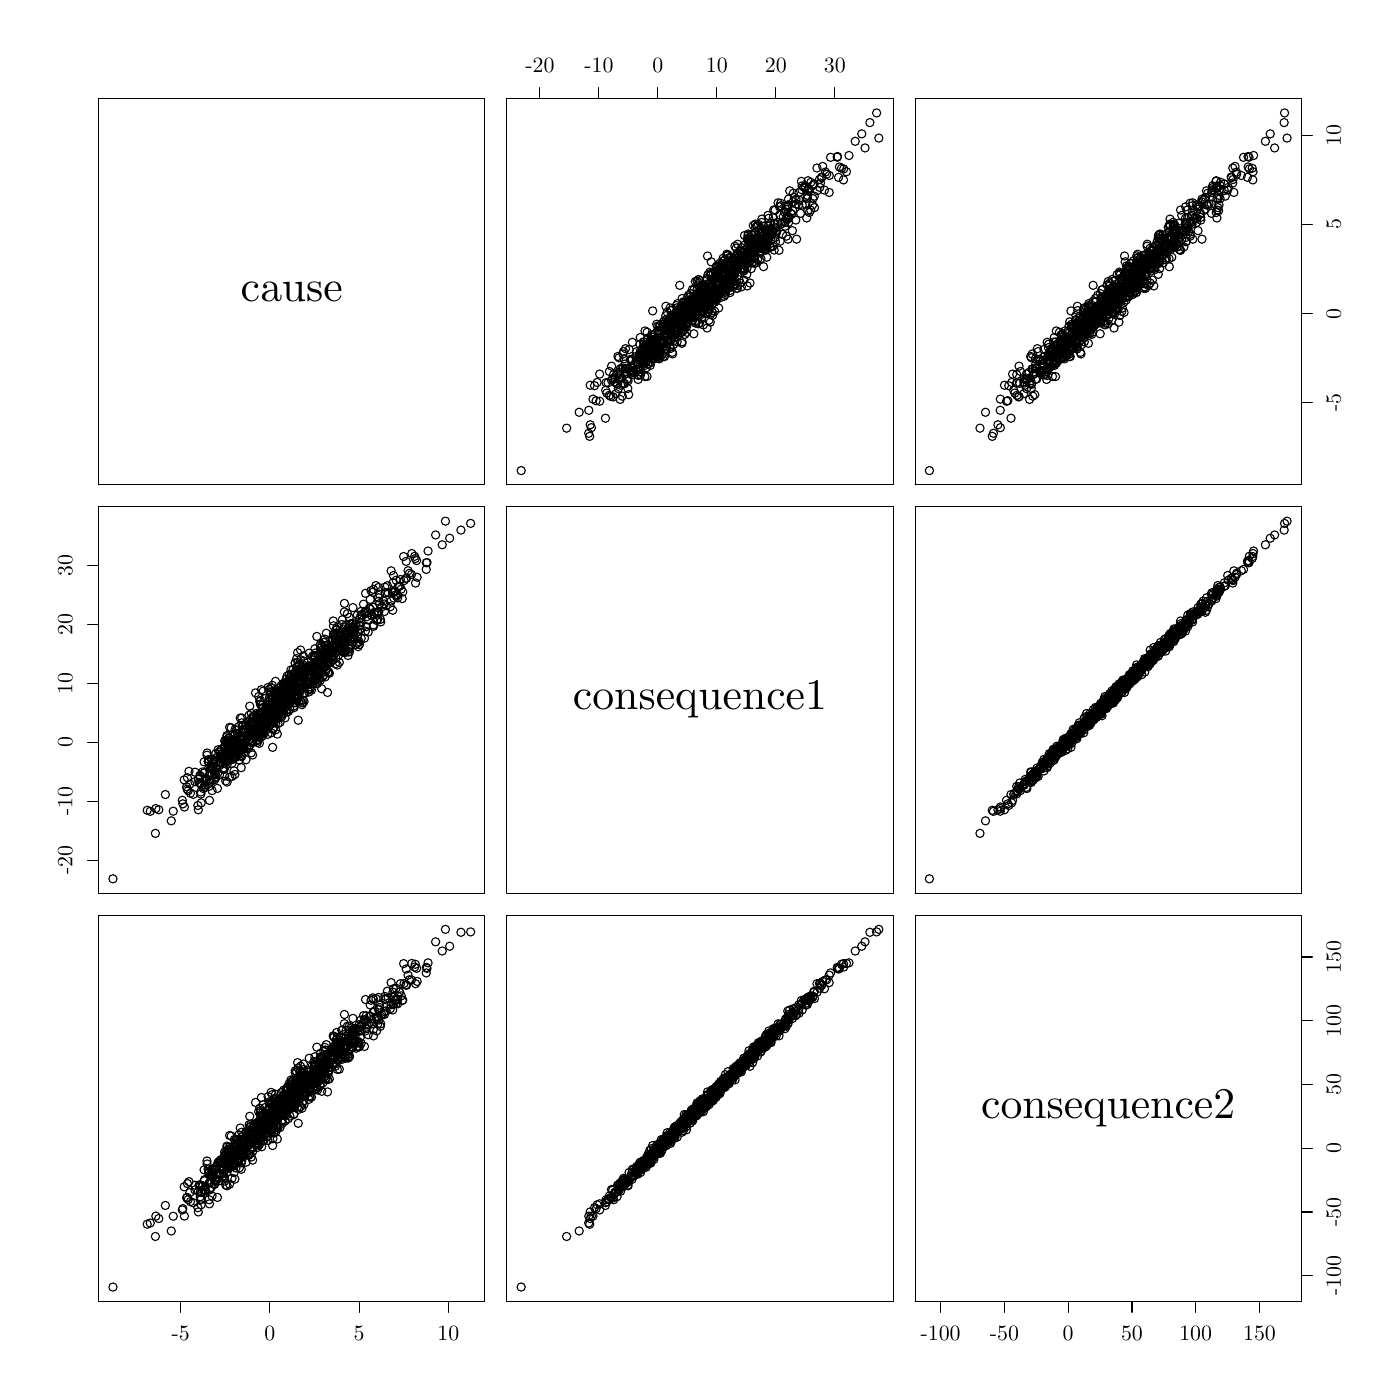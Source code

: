 % Created by tikzDevice version 0.7.0 on 2014-11-17 23:28:14
% !TEX encoding = UTF-8 Unicode
\documentclass{article}
\nonstopmode

\usepackage{tikz}

\usepackage[active,tightpage,psfixbb]{preview}

\PreviewEnvironment{pgfpicture}

\setlength\PreviewBorder{0pt}

\newcommand{\SweaveOpts}[1]{}  % do not interfere with LaTeX
\newcommand{\SweaveInput}[1]{} % because they are not real TeX commands
\newcommand{\Sexpr}[1]{}       % will only be parsed by R



\usepackage{booktabs}
\usepackage[top=2.5cm, bottom=2.5cm, left=2.5cm, right=2.5cm]{geometry}
\usepackage{wasysym}

\usepackage{float}
\usepackage{tikz} % for arrows and figures
\usetikzlibrary{positioning,decorations.pathreplacing,shapes}

\title{Can we "infer" causality with a single linear model in the case of a non-linear causal path?}
\date{\today} %%If commented, the current date is used.

\author{Timoth\'{e}e Bonnet}


\begin{document}

\begin{tikzpicture}[x=1pt,y=1pt]
\definecolor[named]{fillColor}{rgb}{1.00,1.00,1.00}
\path[use as bounding box,fill=fillColor,fill opacity=0.00] (0,0) rectangle (505.89,505.89);
\begin{scope}
\path[clip] (  0.00,  0.00) rectangle (505.89,505.89);
\definecolor[named]{drawColor}{rgb}{0.00,0.00,0.00}

\path[draw=drawColor,line width= 0.4pt,line join=round,line cap=round] ( 35.64,330.66) --
	(175.23,330.66) --
	(175.23,470.25) --
	( 35.64,470.25) --
	( 35.64,330.66);
\end{scope}
\begin{scope}
\path[clip] ( 35.64,330.66) rectangle (175.23,470.25);
\definecolor[named]{drawColor}{rgb}{0.00,0.00,0.00}

\node[text=drawColor,anchor=base,inner sep=0pt, outer sep=0pt, scale=  1.58] at (105.43,397.05) {cause};
\end{scope}
\begin{scope}
\path[clip] (  0.00,  0.00) rectangle (505.89,505.89);
\definecolor[named]{drawColor}{rgb}{0.00,0.00,0.00}

\path[draw=drawColor,line width= 0.4pt,line join=round,line cap=round] (183.15,330.66) --
	(322.74,330.66) --
	(322.74,470.25) --
	(183.15,470.25) --
	(183.15,330.66);

\path[draw=drawColor,line width= 0.4pt,line join=round,line cap=round] (195.10,470.25) -- (301.64,470.25);

\path[draw=drawColor,line width= 0.4pt,line join=round,line cap=round] (195.10,470.25) -- (195.10,474.21);

\path[draw=drawColor,line width= 0.4pt,line join=round,line cap=round] (216.41,470.25) -- (216.41,474.21);

\path[draw=drawColor,line width= 0.4pt,line join=round,line cap=round] (237.72,470.25) -- (237.72,474.21);

\path[draw=drawColor,line width= 0.4pt,line join=round,line cap=round] (259.02,470.25) -- (259.02,474.21);

\path[draw=drawColor,line width= 0.4pt,line join=round,line cap=round] (280.33,470.25) -- (280.33,474.21);

\path[draw=drawColor,line width= 0.4pt,line join=round,line cap=round] (301.64,470.25) -- (301.64,474.21);

\node[text=drawColor,anchor=base,inner sep=0pt, outer sep=0pt, scale=  0.79] at (195.10,479.75) {-20};

\node[text=drawColor,anchor=base,inner sep=0pt, outer sep=0pt, scale=  0.79] at (216.41,479.75) {-10};

\node[text=drawColor,anchor=base,inner sep=0pt, outer sep=0pt, scale=  0.79] at (237.72,479.75) {0};

\node[text=drawColor,anchor=base,inner sep=0pt, outer sep=0pt, scale=  0.79] at (259.02,479.75) {10};

\node[text=drawColor,anchor=base,inner sep=0pt, outer sep=0pt, scale=  0.79] at (280.33,479.75) {20};

\node[text=drawColor,anchor=base,inner sep=0pt, outer sep=0pt, scale=  0.79] at (301.64,479.75) {30};
\end{scope}
\begin{scope}
\path[clip] (183.15,330.66) rectangle (322.74,470.25);
\definecolor[named]{drawColor}{rgb}{0.00,0.00,0.00}

\path[draw=drawColor,line width= 0.4pt,line join=round,line cap=round] (255.21,399.90) circle (  1.49);

\path[draw=drawColor,line width= 0.4pt,line join=round,line cap=round] (272.93,419.45) circle (  1.49);

\path[draw=drawColor,line width= 0.4pt,line join=round,line cap=round] (272.48,414.78) circle (  1.49);

\path[draw=drawColor,line width= 0.4pt,line join=round,line cap=round] (243.86,384.96) circle (  1.49);

\path[draw=drawColor,line width= 0.4pt,line join=round,line cap=round] (246.77,394.58) circle (  1.49);

\path[draw=drawColor,line width= 0.4pt,line join=round,line cap=round] (244.61,389.74) circle (  1.49);

\path[draw=drawColor,line width= 0.4pt,line join=round,line cap=round] (243.76,385.27) circle (  1.49);

\path[draw=drawColor,line width= 0.4pt,line join=round,line cap=round] (238.53,379.69) circle (  1.49);

\path[draw=drawColor,line width= 0.4pt,line join=round,line cap=round] (263.34,404.12) circle (  1.49);

\path[draw=drawColor,line width= 0.4pt,line join=round,line cap=round] (258.76,399.14) circle (  1.49);

\path[draw=drawColor,line width= 0.4pt,line join=round,line cap=round] (248.16,392.15) circle (  1.49);

\path[draw=drawColor,line width= 0.4pt,line join=round,line cap=round] (245.50,392.78) circle (  1.49);

\path[draw=drawColor,line width= 0.4pt,line join=round,line cap=round] (258.43,401.33) circle (  1.49);

\path[draw=drawColor,line width= 0.4pt,line join=round,line cap=round] (250.65,397.45) circle (  1.49);

\path[draw=drawColor,line width= 0.4pt,line join=round,line cap=round] (274.84,416.34) circle (  1.49);

\path[draw=drawColor,line width= 0.4pt,line join=round,line cap=round] (228.44,376.01) circle (  1.49);

\path[draw=drawColor,line width= 0.4pt,line join=round,line cap=round] (237.41,378.82) circle (  1.49);

\path[draw=drawColor,line width= 0.4pt,line join=round,line cap=round] (259.08,407.01) circle (  1.49);

\path[draw=drawColor,line width= 0.4pt,line join=round,line cap=round] (282.06,432.45) circle (  1.49);

\path[draw=drawColor,line width= 0.4pt,line join=round,line cap=round] (273.49,418.24) circle (  1.49);

\path[draw=drawColor,line width= 0.4pt,line join=round,line cap=round] (255.16,396.83) circle (  1.49);

\path[draw=drawColor,line width= 0.4pt,line join=round,line cap=round] (236.33,376.16) circle (  1.49);

\path[draw=drawColor,line width= 0.4pt,line join=round,line cap=round] (257.21,403.55) circle (  1.49);

\path[draw=drawColor,line width= 0.4pt,line join=round,line cap=round] (249.30,391.84) circle (  1.49);

\path[draw=drawColor,line width= 0.4pt,line join=round,line cap=round] (226.66,368.92) circle (  1.49);

\path[draw=drawColor,line width= 0.4pt,line join=round,line cap=round] (254.13,397.78) circle (  1.49);

\path[draw=drawColor,line width= 0.4pt,line join=round,line cap=round] (244.69,386.86) circle (  1.49);

\path[draw=drawColor,line width= 0.4pt,line join=round,line cap=round] (259.83,408.72) circle (  1.49);

\path[draw=drawColor,line width= 0.4pt,line join=round,line cap=round] (255.51,387.36) circle (  1.49);

\path[draw=drawColor,line width= 0.4pt,line join=round,line cap=round] (270.20,415.28) circle (  1.49);

\path[draw=drawColor,line width= 0.4pt,line join=round,line cap=round] (238.93,382.15) circle (  1.49);

\path[draw=drawColor,line width= 0.4pt,line join=round,line cap=round] (188.32,335.83) circle (  1.49);

\path[draw=drawColor,line width= 0.4pt,line join=round,line cap=round] (239.37,387.36) circle (  1.49);

\path[draw=drawColor,line width= 0.4pt,line join=round,line cap=round] (225.16,372.73) circle (  1.49);

\path[draw=drawColor,line width= 0.4pt,line join=round,line cap=round] (246.62,393.13) circle (  1.49);

\path[draw=drawColor,line width= 0.4pt,line join=round,line cap=round] (232.26,380.26) circle (  1.49);

\path[draw=drawColor,line width= 0.4pt,line join=round,line cap=round] (244.68,382.37) circle (  1.49);

\path[draw=drawColor,line width= 0.4pt,line join=round,line cap=round] (231.71,376.30) circle (  1.49);

\path[draw=drawColor,line width= 0.4pt,line join=round,line cap=round] (236.40,382.71) circle (  1.49);

\path[draw=drawColor,line width= 0.4pt,line join=round,line cap=round] (316.76,465.08) circle (  1.49);

\path[draw=drawColor,line width= 0.4pt,line join=round,line cap=round] (253.03,399.00) circle (  1.49);

\path[draw=drawColor,line width= 0.4pt,line join=round,line cap=round] (263.46,401.90) circle (  1.49);

\path[draw=drawColor,line width= 0.4pt,line join=round,line cap=round] (246.41,381.83) circle (  1.49);

\path[draw=drawColor,line width= 0.4pt,line join=round,line cap=round] (276.89,419.33) circle (  1.49);

\path[draw=drawColor,line width= 0.4pt,line join=round,line cap=round] (270.21,418.99) circle (  1.49);

\path[draw=drawColor,line width= 0.4pt,line join=round,line cap=round] (284.93,425.44) circle (  1.49);

\path[draw=drawColor,line width= 0.4pt,line join=round,line cap=round] (226.99,372.66) circle (  1.49);

\path[draw=drawColor,line width= 0.4pt,line join=round,line cap=round] (235.62,384.85) circle (  1.49);

\path[draw=drawColor,line width= 0.4pt,line join=round,line cap=round] (253.66,394.58) circle (  1.49);

\path[draw=drawColor,line width= 0.4pt,line join=round,line cap=round] (281.50,415.44) circle (  1.49);

\path[draw=drawColor,line width= 0.4pt,line join=round,line cap=round] (246.45,388.31) circle (  1.49);

\path[draw=drawColor,line width= 0.4pt,line join=round,line cap=round] (268.50,410.72) circle (  1.49);

\path[draw=drawColor,line width= 0.4pt,line join=round,line cap=round] (218.85,364.84) circle (  1.49);

\path[draw=drawColor,line width= 0.4pt,line join=round,line cap=round] (272.97,424.90) circle (  1.49);

\path[draw=drawColor,line width= 0.4pt,line join=round,line cap=round] (228.77,371.38) circle (  1.49);

\path[draw=drawColor,line width= 0.4pt,line join=round,line cap=round] (261.64,404.85) circle (  1.49);

\path[draw=drawColor,line width= 0.4pt,line join=round,line cap=round] (265.61,408.63) circle (  1.49);

\path[draw=drawColor,line width= 0.4pt,line join=round,line cap=round] (237.28,382.86) circle (  1.49);

\path[draw=drawColor,line width= 0.4pt,line join=round,line cap=round] (251.55,399.57) circle (  1.49);

\path[draw=drawColor,line width= 0.4pt,line join=round,line cap=round] (235.92,383.14) circle (  1.49);

\path[draw=drawColor,line width= 0.4pt,line join=round,line cap=round] (290.48,438.24) circle (  1.49);

\path[draw=drawColor,line width= 0.4pt,line join=round,line cap=round] (237.21,381.73) circle (  1.49);

\path[draw=drawColor,line width= 0.4pt,line join=round,line cap=round] (276.42,417.09) circle (  1.49);

\path[draw=drawColor,line width= 0.4pt,line join=round,line cap=round] (260.17,403.26) circle (  1.49);

\path[draw=drawColor,line width= 0.4pt,line join=round,line cap=round] (229.72,372.34) circle (  1.49);

\path[draw=drawColor,line width= 0.4pt,line join=round,line cap=round] (246.50,393.66) circle (  1.49);

\path[draw=drawColor,line width= 0.4pt,line join=round,line cap=round] (253.03,397.31) circle (  1.49);

\path[draw=drawColor,line width= 0.4pt,line join=round,line cap=round] (254.38,394.41) circle (  1.49);

\path[draw=drawColor,line width= 0.4pt,line join=round,line cap=round] (288.69,436.34) circle (  1.49);

\path[draw=drawColor,line width= 0.4pt,line join=round,line cap=round] (238.08,385.56) circle (  1.49);

\path[draw=drawColor,line width= 0.4pt,line join=round,line cap=round] (261.85,401.45) circle (  1.49);

\path[draw=drawColor,line width= 0.4pt,line join=round,line cap=round] (259.12,407.50) circle (  1.49);

\path[draw=drawColor,line width= 0.4pt,line join=round,line cap=round] (303.02,441.80) circle (  1.49);

\path[draw=drawColor,line width= 0.4pt,line join=round,line cap=round] (270.32,420.85) circle (  1.49);

\path[draw=drawColor,line width= 0.4pt,line join=round,line cap=round] (240.08,377.01) circle (  1.49);

\path[draw=drawColor,line width= 0.4pt,line join=round,line cap=round] (251.90,404.33) circle (  1.49);

\path[draw=drawColor,line width= 0.4pt,line join=round,line cap=round] (251.11,389.86) circle (  1.49);

\path[draw=drawColor,line width= 0.4pt,line join=round,line cap=round] (262.34,406.97) circle (  1.49);

\path[draw=drawColor,line width= 0.4pt,line join=round,line cap=round] (222.55,363.62) circle (  1.49);

\path[draw=drawColor,line width= 0.4pt,line join=round,line cap=round] (232.32,377.54) circle (  1.49);

\path[draw=drawColor,line width= 0.4pt,line join=round,line cap=round] (247.95,392.05) circle (  1.49);

\path[draw=drawColor,line width= 0.4pt,line join=round,line cap=round] (265.61,411.08) circle (  1.49);

\path[draw=drawColor,line width= 0.4pt,line join=round,line cap=round] (237.40,381.61) circle (  1.49);

\path[draw=drawColor,line width= 0.4pt,line join=round,line cap=round] (273.75,415.96) circle (  1.49);

\path[draw=drawColor,line width= 0.4pt,line join=round,line cap=round] (287.56,426.37) circle (  1.49);

\path[draw=drawColor,line width= 0.4pt,line join=round,line cap=round] (284.72,431.26) circle (  1.49);

\path[draw=drawColor,line width= 0.4pt,line join=round,line cap=round] (228.15,371.04) circle (  1.49);

\path[draw=drawColor,line width= 0.4pt,line join=round,line cap=round] (244.71,391.77) circle (  1.49);

\path[draw=drawColor,line width= 0.4pt,line join=round,line cap=round] (264.79,408.51) circle (  1.49);

\path[draw=drawColor,line width= 0.4pt,line join=round,line cap=round] (282.68,425.23) circle (  1.49);

\path[draw=drawColor,line width= 0.4pt,line join=round,line cap=round] (302.62,449.32) circle (  1.49);

\path[draw=drawColor,line width= 0.4pt,line join=round,line cap=round] (293.72,434.09) circle (  1.49);

\path[draw=drawColor,line width= 0.4pt,line join=round,line cap=round] (280.22,418.52) circle (  1.49);

\path[draw=drawColor,line width= 0.4pt,line join=round,line cap=round] (225.86,370.66) circle (  1.49);

\path[draw=drawColor,line width= 0.4pt,line join=round,line cap=round] (238.73,385.44) circle (  1.49);

\path[draw=drawColor,line width= 0.4pt,line join=round,line cap=round] (269.46,412.26) circle (  1.49);

\path[draw=drawColor,line width= 0.4pt,line join=round,line cap=round] (248.07,390.94) circle (  1.49);

\path[draw=drawColor,line width= 0.4pt,line join=round,line cap=round] (249.96,394.31) circle (  1.49);

\path[draw=drawColor,line width= 0.4pt,line join=round,line cap=round] (266.30,409.23) circle (  1.49);

\path[draw=drawColor,line width= 0.4pt,line join=round,line cap=round] (277.45,422.53) circle (  1.49);

\path[draw=drawColor,line width= 0.4pt,line join=round,line cap=round] (220.95,368.53) circle (  1.49);

\path[draw=drawColor,line width= 0.4pt,line join=round,line cap=round] (238.10,386.34) circle (  1.49);

\path[draw=drawColor,line width= 0.4pt,line join=round,line cap=round] (240.74,385.50) circle (  1.49);

\path[draw=drawColor,line width= 0.4pt,line join=round,line cap=round] (253.86,400.00) circle (  1.49);

\path[draw=drawColor,line width= 0.4pt,line join=round,line cap=round] (243.70,383.80) circle (  1.49);

\path[draw=drawColor,line width= 0.4pt,line join=round,line cap=round] (220.16,363.04) circle (  1.49);

\path[draw=drawColor,line width= 0.4pt,line join=round,line cap=round] (265.06,408.29) circle (  1.49);

\path[draw=drawColor,line width= 0.4pt,line join=round,line cap=round] (239.68,387.52) circle (  1.49);

\path[draw=drawColor,line width= 0.4pt,line join=round,line cap=round] (268.83,415.54) circle (  1.49);

\path[draw=drawColor,line width= 0.4pt,line join=round,line cap=round] (251.26,404.15) circle (  1.49);

\path[draw=drawColor,line width= 0.4pt,line join=round,line cap=round] (248.54,389.60) circle (  1.49);

\path[draw=drawColor,line width= 0.4pt,line join=round,line cap=round] (220.73,362.64) circle (  1.49);

\path[draw=drawColor,line width= 0.4pt,line join=round,line cap=round] (227.31,379.59) circle (  1.49);

\path[draw=drawColor,line width= 0.4pt,line join=round,line cap=round] (253.31,397.37) circle (  1.49);

\path[draw=drawColor,line width= 0.4pt,line join=round,line cap=round] (240.88,390.38) circle (  1.49);

\path[draw=drawColor,line width= 0.4pt,line join=round,line cap=round] (289.28,428.80) circle (  1.49);

\path[draw=drawColor,line width= 0.4pt,line join=round,line cap=round] (270.09,419.77) circle (  1.49);

\path[draw=drawColor,line width= 0.4pt,line join=round,line cap=round] (267.98,416.41) circle (  1.49);

\path[draw=drawColor,line width= 0.4pt,line join=round,line cap=round] (249.38,398.64) circle (  1.49);

\path[draw=drawColor,line width= 0.4pt,line join=round,line cap=round] (296.92,441.92) circle (  1.49);

\path[draw=drawColor,line width= 0.4pt,line join=round,line cap=round] (234.14,383.30) circle (  1.49);

\path[draw=drawColor,line width= 0.4pt,line join=round,line cap=round] (233.92,378.84) circle (  1.49);

\path[draw=drawColor,line width= 0.4pt,line join=round,line cap=round] (272.53,411.35) circle (  1.49);

\path[draw=drawColor,line width= 0.4pt,line join=round,line cap=round] (237.33,376.67) circle (  1.49);

\path[draw=drawColor,line width= 0.4pt,line join=round,line cap=round] (248.22,390.73) circle (  1.49);

\path[draw=drawColor,line width= 0.4pt,line join=round,line cap=round] (287.85,419.47) circle (  1.49);

\path[draw=drawColor,line width= 0.4pt,line join=round,line cap=round] (257.01,400.85) circle (  1.49);

\path[draw=drawColor,line width= 0.4pt,line join=round,line cap=round] (242.52,386.43) circle (  1.49);

\path[draw=drawColor,line width= 0.4pt,line join=round,line cap=round] (259.30,405.47) circle (  1.49);

\path[draw=drawColor,line width= 0.4pt,line join=round,line cap=round] (240.17,384.13) circle (  1.49);

\path[draw=drawColor,line width= 0.4pt,line join=round,line cap=round] (235.07,381.86) circle (  1.49);

\path[draw=drawColor,line width= 0.4pt,line join=round,line cap=round] (270.91,419.20) circle (  1.49);

\path[draw=drawColor,line width= 0.4pt,line join=round,line cap=round] (262.47,401.69) circle (  1.49);

\path[draw=drawColor,line width= 0.4pt,line join=round,line cap=round] (269.17,410.81) circle (  1.49);

\path[draw=drawColor,line width= 0.4pt,line join=round,line cap=round] (282.12,424.85) circle (  1.49);

\path[draw=drawColor,line width= 0.4pt,line join=round,line cap=round] (222.63,367.45) circle (  1.49);

\path[draw=drawColor,line width= 0.4pt,line join=round,line cap=round] (243.19,389.43) circle (  1.49);

\path[draw=drawColor,line width= 0.4pt,line join=round,line cap=round] (259.00,397.51) circle (  1.49);

\path[draw=drawColor,line width= 0.4pt,line join=round,line cap=round] (260.80,410.60) circle (  1.49);

\path[draw=drawColor,line width= 0.4pt,line join=round,line cap=round] (263.65,412.87) circle (  1.49);

\path[draw=drawColor,line width= 0.4pt,line join=round,line cap=round] (270.59,414.41) circle (  1.49);

\path[draw=drawColor,line width= 0.4pt,line join=round,line cap=round] (248.26,393.98) circle (  1.49);

\path[draw=drawColor,line width= 0.4pt,line join=round,line cap=round] (267.20,411.37) circle (  1.49);

\path[draw=drawColor,line width= 0.4pt,line join=round,line cap=round] (247.73,394.70) circle (  1.49);

\path[draw=drawColor,line width= 0.4pt,line join=round,line cap=round] (275.86,424.17) circle (  1.49);

\path[draw=drawColor,line width= 0.4pt,line join=round,line cap=round] (232.31,378.75) circle (  1.49);

\path[draw=drawColor,line width= 0.4pt,line join=round,line cap=round] (273.42,416.16) circle (  1.49);

\path[draw=drawColor,line width= 0.4pt,line join=round,line cap=round] (212.76,357.62) circle (  1.49);

\path[draw=drawColor,line width= 0.4pt,line join=round,line cap=round] (256.68,396.89) circle (  1.49);

\path[draw=drawColor,line width= 0.4pt,line join=round,line cap=round] (254.04,395.91) circle (  1.49);

\path[draw=drawColor,line width= 0.4pt,line join=round,line cap=round] (272.23,415.81) circle (  1.49);

\path[draw=drawColor,line width= 0.4pt,line join=round,line cap=round] (274.93,419.16) circle (  1.49);

\path[draw=drawColor,line width= 0.4pt,line join=round,line cap=round] (278.27,416.60) circle (  1.49);

\path[draw=drawColor,line width= 0.4pt,line join=round,line cap=round] (232.77,375.64) circle (  1.49);

\path[draw=drawColor,line width= 0.4pt,line join=round,line cap=round] (276.69,417.92) circle (  1.49);

\path[draw=drawColor,line width= 0.4pt,line join=round,line cap=round] (236.87,379.76) circle (  1.49);

\path[draw=drawColor,line width= 0.4pt,line join=round,line cap=round] (264.85,411.97) circle (  1.49);

\path[draw=drawColor,line width= 0.4pt,line join=round,line cap=round] (268.08,411.34) circle (  1.49);

\path[draw=drawColor,line width= 0.4pt,line join=round,line cap=round] (243.69,382.86) circle (  1.49);

\path[draw=drawColor,line width= 0.4pt,line join=round,line cap=round] (243.75,389.61) circle (  1.49);

\path[draw=drawColor,line width= 0.4pt,line join=round,line cap=round] (277.67,419.89) circle (  1.49);

\path[draw=drawColor,line width= 0.4pt,line join=round,line cap=round] (220.20,371.65) circle (  1.49);

\path[draw=drawColor,line width= 0.4pt,line join=round,line cap=round] (237.63,379.35) circle (  1.49);

\path[draw=drawColor,line width= 0.4pt,line join=round,line cap=round] (248.49,389.67) circle (  1.49);

\path[draw=drawColor,line width= 0.4pt,line join=round,line cap=round] (245.20,391.60) circle (  1.49);

\path[draw=drawColor,line width= 0.4pt,line join=round,line cap=round] (253.66,397.89) circle (  1.49);

\path[draw=drawColor,line width= 0.4pt,line join=round,line cap=round] (256.19,399.21) circle (  1.49);

\path[draw=drawColor,line width= 0.4pt,line join=round,line cap=round] (233.40,379.44) circle (  1.49);

\path[draw=drawColor,line width= 0.4pt,line join=round,line cap=round] (252.77,389.13) circle (  1.49);

\path[draw=drawColor,line width= 0.4pt,line join=round,line cap=round] (222.13,367.84) circle (  1.49);

\path[draw=drawColor,line width= 0.4pt,line join=round,line cap=round] (262.19,400.27) circle (  1.49);

\path[draw=drawColor,line width= 0.4pt,line join=round,line cap=round] (272.84,413.22) circle (  1.49);

\path[draw=drawColor,line width= 0.4pt,line join=round,line cap=round] (226.36,371.00) circle (  1.49);

\path[draw=drawColor,line width= 0.4pt,line join=round,line cap=round] (243.05,378.00) circle (  1.49);

\path[draw=drawColor,line width= 0.4pt,line join=round,line cap=round] (294.25,435.00) circle (  1.49);

\path[draw=drawColor,line width= 0.4pt,line join=round,line cap=round] (302.53,449.08) circle (  1.49);

\path[draw=drawColor,line width= 0.4pt,line join=round,line cap=round] (235.87,380.17) circle (  1.49);

\path[draw=drawColor,line width= 0.4pt,line join=round,line cap=round] (234.77,379.68) circle (  1.49);

\path[draw=drawColor,line width= 0.4pt,line join=round,line cap=round] (244.65,394.66) circle (  1.49);

\path[draw=drawColor,line width= 0.4pt,line join=round,line cap=round] (270.81,412.73) circle (  1.49);

\path[draw=drawColor,line width= 0.4pt,line join=round,line cap=round] (250.71,395.85) circle (  1.49);

\path[draw=drawColor,line width= 0.4pt,line join=round,line cap=round] (260.87,402.38) circle (  1.49);

\path[draw=drawColor,line width= 0.4pt,line join=round,line cap=round] (254.68,398.82) circle (  1.49);

\path[draw=drawColor,line width= 0.4pt,line join=round,line cap=round] (236.02,377.51) circle (  1.49);

\path[draw=drawColor,line width= 0.4pt,line join=round,line cap=round] (234.60,381.50) circle (  1.49);

\path[draw=drawColor,line width= 0.4pt,line join=round,line cap=round] (258.45,397.94) circle (  1.49);

\path[draw=drawColor,line width= 0.4pt,line join=round,line cap=round] (259.34,400.00) circle (  1.49);

\path[draw=drawColor,line width= 0.4pt,line join=round,line cap=round] (245.02,391.82) circle (  1.49);

\path[draw=drawColor,line width= 0.4pt,line join=round,line cap=round] (273.76,412.04) circle (  1.49);

\path[draw=drawColor,line width= 0.4pt,line join=round,line cap=round] (268.24,412.14) circle (  1.49);

\path[draw=drawColor,line width= 0.4pt,line join=round,line cap=round] (236.75,385.34) circle (  1.49);

\path[draw=drawColor,line width= 0.4pt,line join=round,line cap=round] (254.12,393.07) circle (  1.49);

\path[draw=drawColor,line width= 0.4pt,line join=round,line cap=round] (277.49,418.29) circle (  1.49);

\path[draw=drawColor,line width= 0.4pt,line join=round,line cap=round] (243.50,389.14) circle (  1.49);

\path[draw=drawColor,line width= 0.4pt,line join=round,line cap=round] (238.21,376.21) circle (  1.49);

\path[draw=drawColor,line width= 0.4pt,line join=round,line cap=round] (266.31,401.69) circle (  1.49);

\path[draw=drawColor,line width= 0.4pt,line join=round,line cap=round] (231.48,379.16) circle (  1.49);

\path[draw=drawColor,line width= 0.4pt,line join=round,line cap=round] (288.71,433.57) circle (  1.49);

\path[draw=drawColor,line width= 0.4pt,line join=round,line cap=round] (262.81,413.43) circle (  1.49);

\path[draw=drawColor,line width= 0.4pt,line join=round,line cap=round] (261.61,398.77) circle (  1.49);

\path[draw=drawColor,line width= 0.4pt,line join=round,line cap=round] (284.76,419.45) circle (  1.49);

\path[draw=drawColor,line width= 0.4pt,line join=round,line cap=round] (284.14,427.14) circle (  1.49);

\path[draw=drawColor,line width= 0.4pt,line join=round,line cap=round] (246.68,388.89) circle (  1.49);

\path[draw=drawColor,line width= 0.4pt,line join=round,line cap=round] (243.15,384.42) circle (  1.49);

\path[draw=drawColor,line width= 0.4pt,line join=round,line cap=round] (215.77,367.70) circle (  1.49);

\path[draw=drawColor,line width= 0.4pt,line join=round,line cap=round] (255.74,394.13) circle (  1.49);

\path[draw=drawColor,line width= 0.4pt,line join=round,line cap=round] (213.28,352.39) circle (  1.49);

\path[draw=drawColor,line width= 0.4pt,line join=round,line cap=round] (262.22,403.28) circle (  1.49);

\path[draw=drawColor,line width= 0.4pt,line join=round,line cap=round] (276.36,416.11) circle (  1.49);

\path[draw=drawColor,line width= 0.4pt,line join=round,line cap=round] (230.48,372.16) circle (  1.49);

\path[draw=drawColor,line width= 0.4pt,line join=round,line cap=round] (303.32,445.56) circle (  1.49);

\path[draw=drawColor,line width= 0.4pt,line join=round,line cap=round] (263.05,413.81) circle (  1.49);

\path[draw=drawColor,line width= 0.4pt,line join=round,line cap=round] (255.52,404.78) circle (  1.49);

\path[draw=drawColor,line width= 0.4pt,line join=round,line cap=round] (233.01,369.81) circle (  1.49);

\path[draw=drawColor,line width= 0.4pt,line join=round,line cap=round] (244.06,386.42) circle (  1.49);

\path[draw=drawColor,line width= 0.4pt,line join=round,line cap=round] (252.57,403.61) circle (  1.49);

\path[draw=drawColor,line width= 0.4pt,line join=round,line cap=round] (258.88,398.87) circle (  1.49);

\path[draw=drawColor,line width= 0.4pt,line join=round,line cap=round] (283.06,427.61) circle (  1.49);

\path[draw=drawColor,line width= 0.4pt,line join=round,line cap=round] (247.85,391.66) circle (  1.49);

\path[draw=drawColor,line width= 0.4pt,line join=round,line cap=round] (280.06,425.16) circle (  1.49);

\path[draw=drawColor,line width= 0.4pt,line join=round,line cap=round] (240.64,387.81) circle (  1.49);

\path[draw=drawColor,line width= 0.4pt,line join=round,line cap=round] (240.88,381.64) circle (  1.49);

\path[draw=drawColor,line width= 0.4pt,line join=round,line cap=round] (241.09,387.10) circle (  1.49);

\path[draw=drawColor,line width= 0.4pt,line join=round,line cap=round] (218.99,367.62) circle (  1.49);

\path[draw=drawColor,line width= 0.4pt,line join=round,line cap=round] (277.67,424.38) circle (  1.49);

\path[draw=drawColor,line width= 0.4pt,line join=round,line cap=round] (296.22,438.17) circle (  1.49);

\path[draw=drawColor,line width= 0.4pt,line join=round,line cap=round] (236.13,382.08) circle (  1.49);

\path[draw=drawColor,line width= 0.4pt,line join=round,line cap=round] (262.11,407.18) circle (  1.49);

\path[draw=drawColor,line width= 0.4pt,line join=round,line cap=round] (291.87,429.77) circle (  1.49);

\path[draw=drawColor,line width= 0.4pt,line join=round,line cap=round] (245.62,391.32) circle (  1.49);

\path[draw=drawColor,line width= 0.4pt,line join=round,line cap=round] (232.25,377.19) circle (  1.49);

\path[draw=drawColor,line width= 0.4pt,line join=round,line cap=round] (267.47,403.59) circle (  1.49);

\path[draw=drawColor,line width= 0.4pt,line join=round,line cap=round] (271.00,403.63) circle (  1.49);

\path[draw=drawColor,line width= 0.4pt,line join=round,line cap=round] (253.31,392.72) circle (  1.49);

\path[draw=drawColor,line width= 0.4pt,line join=round,line cap=round] (257.61,399.80) circle (  1.49);

\path[draw=drawColor,line width= 0.4pt,line join=round,line cap=round] (255.07,402.19) circle (  1.49);

\path[draw=drawColor,line width= 0.4pt,line join=round,line cap=round] (227.83,376.02) circle (  1.49);

\path[draw=drawColor,line width= 0.4pt,line join=round,line cap=round] (243.35,381.34) circle (  1.49);

\path[draw=drawColor,line width= 0.4pt,line join=round,line cap=round] (291.78,435.30) circle (  1.49);

\path[draw=drawColor,line width= 0.4pt,line join=round,line cap=round] (262.60,414.03) circle (  1.49);

\path[draw=drawColor,line width= 0.4pt,line join=round,line cap=round] (247.14,392.87) circle (  1.49);

\path[draw=drawColor,line width= 0.4pt,line join=round,line cap=round] (231.97,375.57) circle (  1.49);

\path[draw=drawColor,line width= 0.4pt,line join=round,line cap=round] (253.66,395.55) circle (  1.49);

\path[draw=drawColor,line width= 0.4pt,line join=round,line cap=round] (221.57,362.45) circle (  1.49);

\path[draw=drawColor,line width= 0.4pt,line join=round,line cap=round] (224.77,369.25) circle (  1.49);

\path[draw=drawColor,line width= 0.4pt,line join=round,line cap=round] (274.53,418.64) circle (  1.49);

\path[draw=drawColor,line width= 0.4pt,line join=round,line cap=round] (304.08,445.09) circle (  1.49);

\path[draw=drawColor,line width= 0.4pt,line join=round,line cap=round] (250.01,397.25) circle (  1.49);

\path[draw=drawColor,line width= 0.4pt,line join=round,line cap=round] (293.61,431.81) circle (  1.49);

\path[draw=drawColor,line width= 0.4pt,line join=round,line cap=round] (242.73,393.88) circle (  1.49);

\path[draw=drawColor,line width= 0.4pt,line join=round,line cap=round] (231.79,377.55) circle (  1.49);

\path[draw=drawColor,line width= 0.4pt,line join=round,line cap=round] (251.75,398.11) circle (  1.49);

\path[draw=drawColor,line width= 0.4pt,line join=round,line cap=round] (241.28,387.43) circle (  1.49);

\path[draw=drawColor,line width= 0.4pt,line join=round,line cap=round] (246.92,389.78) circle (  1.49);

\path[draw=drawColor,line width= 0.4pt,line join=round,line cap=round] (265.57,416.93) circle (  1.49);

\path[draw=drawColor,line width= 0.4pt,line join=round,line cap=round] (271.37,421.01) circle (  1.49);

\path[draw=drawColor,line width= 0.4pt,line join=round,line cap=round] (226.03,379.89) circle (  1.49);

\path[draw=drawColor,line width= 0.4pt,line join=round,line cap=round] (250.93,397.66) circle (  1.49);

\path[draw=drawColor,line width= 0.4pt,line join=round,line cap=round] (235.74,382.70) circle (  1.49);

\path[draw=drawColor,line width= 0.4pt,line join=round,line cap=round] (239.69,389.59) circle (  1.49);

\path[draw=drawColor,line width= 0.4pt,line join=round,line cap=round] (221.36,368.97) circle (  1.49);

\path[draw=drawColor,line width= 0.4pt,line join=round,line cap=round] (256.64,389.48) circle (  1.49);

\path[draw=drawColor,line width= 0.4pt,line join=round,line cap=round] (247.13,386.51) circle (  1.49);

\path[draw=drawColor,line width= 0.4pt,line join=round,line cap=round] (247.45,385.05) circle (  1.49);

\path[draw=drawColor,line width= 0.4pt,line join=round,line cap=round] (204.75,351.17) circle (  1.49);

\path[draw=drawColor,line width= 0.4pt,line join=round,line cap=round] (260.35,408.99) circle (  1.49);

\path[draw=drawColor,line width= 0.4pt,line join=round,line cap=round] (262.15,407.32) circle (  1.49);

\path[draw=drawColor,line width= 0.4pt,line join=round,line cap=round] (257.76,407.13) circle (  1.49);

\path[draw=drawColor,line width= 0.4pt,line join=round,line cap=round] (255.04,398.01) circle (  1.49);

\path[draw=drawColor,line width= 0.4pt,line join=round,line cap=round] (287.75,432.17) circle (  1.49);

\path[draw=drawColor,line width= 0.4pt,line join=round,line cap=round] (253.84,395.10) circle (  1.49);

\path[draw=drawColor,line width= 0.4pt,line join=round,line cap=round] (246.68,392.48) circle (  1.49);

\path[draw=drawColor,line width= 0.4pt,line join=round,line cap=round] (245.25,393.93) circle (  1.49);

\path[draw=drawColor,line width= 0.4pt,line join=round,line cap=round] (254.37,399.37) circle (  1.49);

\path[draw=drawColor,line width= 0.4pt,line join=round,line cap=round] (240.54,384.51) circle (  1.49);

\path[draw=drawColor,line width= 0.4pt,line join=round,line cap=round] (237.54,377.02) circle (  1.49);

\path[draw=drawColor,line width= 0.4pt,line join=round,line cap=round] (251.29,392.30) circle (  1.49);

\path[draw=drawColor,line width= 0.4pt,line join=round,line cap=round] (244.94,390.99) circle (  1.49);

\path[draw=drawColor,line width= 0.4pt,line join=round,line cap=round] (235.00,380.58) circle (  1.49);

\path[draw=drawColor,line width= 0.4pt,line join=round,line cap=round] (240.88,384.48) circle (  1.49);

\path[draw=drawColor,line width= 0.4pt,line join=round,line cap=round] (236.20,381.41) circle (  1.49);

\path[draw=drawColor,line width= 0.4pt,line join=round,line cap=round] (272.35,421.53) circle (  1.49);

\path[draw=drawColor,line width= 0.4pt,line join=round,line cap=round] (250.00,391.43) circle (  1.49);

\path[draw=drawColor,line width= 0.4pt,line join=round,line cap=round] (258.24,393.40) circle (  1.49);

\path[draw=drawColor,line width= 0.4pt,line join=round,line cap=round] (253.56,401.36) circle (  1.49);

\path[draw=drawColor,line width= 0.4pt,line join=round,line cap=round] (275.29,422.28) circle (  1.49);

\path[draw=drawColor,line width= 0.4pt,line join=round,line cap=round] (246.49,391.24) circle (  1.49);

\path[draw=drawColor,line width= 0.4pt,line join=round,line cap=round] (268.14,410.84) circle (  1.49);

\path[draw=drawColor,line width= 0.4pt,line join=round,line cap=round] (267.02,404.79) circle (  1.49);

\path[draw=drawColor,line width= 0.4pt,line join=round,line cap=round] (257.53,400.94) circle (  1.49);

\path[draw=drawColor,line width= 0.4pt,line join=round,line cap=round] (248.67,392.02) circle (  1.49);

\path[draw=drawColor,line width= 0.4pt,line join=round,line cap=round] (258.23,399.23) circle (  1.49);

\path[draw=drawColor,line width= 0.4pt,line join=round,line cap=round] (263.75,406.94) circle (  1.49);

\path[draw=drawColor,line width= 0.4pt,line join=round,line cap=round] (271.75,415.42) circle (  1.49);

\path[draw=drawColor,line width= 0.4pt,line join=round,line cap=round] (262.46,401.42) circle (  1.49);

\path[draw=drawColor,line width= 0.4pt,line join=round,line cap=round] (271.84,413.63) circle (  1.49);

\path[draw=drawColor,line width= 0.4pt,line join=round,line cap=round] (245.77,393.63) circle (  1.49);

\path[draw=drawColor,line width= 0.4pt,line join=round,line cap=round] (264.75,406.47) circle (  1.49);

\path[draw=drawColor,line width= 0.4pt,line join=round,line cap=round] (239.65,387.43) circle (  1.49);

\path[draw=drawColor,line width= 0.4pt,line join=round,line cap=round] (292.92,429.98) circle (  1.49);

\path[draw=drawColor,line width= 0.4pt,line join=round,line cap=round] (275.29,426.72) circle (  1.49);

\path[draw=drawColor,line width= 0.4pt,line join=round,line cap=round] (292.12,437.41) circle (  1.49);

\path[draw=drawColor,line width= 0.4pt,line join=round,line cap=round] (246.94,388.09) circle (  1.49);

\path[draw=drawColor,line width= 0.4pt,line join=round,line cap=round] (283.84,430.31) circle (  1.49);

\path[draw=drawColor,line width= 0.4pt,line join=round,line cap=round] (287.64,433.90) circle (  1.49);

\path[draw=drawColor,line width= 0.4pt,line join=round,line cap=round] (238.19,387.95) circle (  1.49);

\path[draw=drawColor,line width= 0.4pt,line join=round,line cap=round] (248.13,385.83) circle (  1.49);

\path[draw=drawColor,line width= 0.4pt,line join=round,line cap=round] (237.53,382.82) circle (  1.49);

\path[draw=drawColor,line width= 0.4pt,line join=round,line cap=round] (249.90,393.42) circle (  1.49);

\path[draw=drawColor,line width= 0.4pt,line join=round,line cap=round] (255.13,399.81) circle (  1.49);

\path[draw=drawColor,line width= 0.4pt,line join=round,line cap=round] (223.65,369.28) circle (  1.49);

\path[draw=drawColor,line width= 0.4pt,line join=round,line cap=round] (249.44,391.44) circle (  1.49);

\path[draw=drawColor,line width= 0.4pt,line join=round,line cap=round] (231.47,370.49) circle (  1.49);

\path[draw=drawColor,line width= 0.4pt,line join=round,line cap=round] (239.51,383.22) circle (  1.49);

\path[draw=drawColor,line width= 0.4pt,line join=round,line cap=round] (258.23,398.56) circle (  1.49);

\path[draw=drawColor,line width= 0.4pt,line join=round,line cap=round] (262.42,408.29) circle (  1.49);

\path[draw=drawColor,line width= 0.4pt,line join=round,line cap=round] (223.69,376.61) circle (  1.49);

\path[draw=drawColor,line width= 0.4pt,line join=round,line cap=round] (263.87,400.93) circle (  1.49);

\path[draw=drawColor,line width= 0.4pt,line join=round,line cap=round] (238.03,376.59) circle (  1.49);

\path[draw=drawColor,line width= 0.4pt,line join=round,line cap=round] (249.66,394.79) circle (  1.49);

\path[draw=drawColor,line width= 0.4pt,line join=round,line cap=round] (281.93,418.74) circle (  1.49);

\path[draw=drawColor,line width= 0.4pt,line join=round,line cap=round] (251.08,398.23) circle (  1.49);

\path[draw=drawColor,line width= 0.4pt,line join=round,line cap=round] (230.29,375.01) circle (  1.49);

\path[draw=drawColor,line width= 0.4pt,line join=round,line cap=round] (275.10,416.25) circle (  1.49);

\path[draw=drawColor,line width= 0.4pt,line join=round,line cap=round] (236.22,378.06) circle (  1.49);

\path[draw=drawColor,line width= 0.4pt,line join=round,line cap=round] (240.77,380.04) circle (  1.49);

\path[draw=drawColor,line width= 0.4pt,line join=round,line cap=round] (228.04,375.49) circle (  1.49);

\path[draw=drawColor,line width= 0.4pt,line join=round,line cap=round] (289.88,431.78) circle (  1.49);

\path[draw=drawColor,line width= 0.4pt,line join=round,line cap=round] (240.62,395.22) circle (  1.49);

\path[draw=drawColor,line width= 0.4pt,line join=round,line cap=round] (268.75,417.20) circle (  1.49);

\path[draw=drawColor,line width= 0.4pt,line join=round,line cap=round] (269.87,406.75) circle (  1.49);

\path[draw=drawColor,line width= 0.4pt,line join=round,line cap=round] (298.28,443.71) circle (  1.49);

\path[draw=drawColor,line width= 0.4pt,line join=round,line cap=round] (278.75,420.83) circle (  1.49);

\path[draw=drawColor,line width= 0.4pt,line join=round,line cap=round] (242.42,388.45) circle (  1.49);

\path[draw=drawColor,line width= 0.4pt,line join=round,line cap=round] (234.59,374.53) circle (  1.49);

\path[draw=drawColor,line width= 0.4pt,line join=round,line cap=round] (247.34,395.05) circle (  1.49);

\path[draw=drawColor,line width= 0.4pt,line join=round,line cap=round] (285.12,427.34) circle (  1.49);

\path[draw=drawColor,line width= 0.4pt,line join=round,line cap=round] (230.72,370.22) circle (  1.49);

\path[draw=drawColor,line width= 0.4pt,line join=round,line cap=round] (214.27,361.66) circle (  1.49);

\path[draw=drawColor,line width= 0.4pt,line join=round,line cap=round] (280.56,422.23) circle (  1.49);

\path[draw=drawColor,line width= 0.4pt,line join=round,line cap=round] (242.18,382.48) circle (  1.49);

\path[draw=drawColor,line width= 0.4pt,line join=round,line cap=round] (291.74,436.99) circle (  1.49);

\path[draw=drawColor,line width= 0.4pt,line join=round,line cap=round] (266.43,413.66) circle (  1.49);

\path[draw=drawColor,line width= 0.4pt,line join=round,line cap=round] (265.27,410.10) circle (  1.49);

\path[draw=drawColor,line width= 0.4pt,line join=round,line cap=round] (273.16,410.86) circle (  1.49);

\path[draw=drawColor,line width= 0.4pt,line join=round,line cap=round] (256.26,395.57) circle (  1.49);

\path[draw=drawColor,line width= 0.4pt,line join=round,line cap=round] (245.32,392.87) circle (  1.49);

\path[draw=drawColor,line width= 0.4pt,line join=round,line cap=round] (258.98,401.39) circle (  1.49);

\path[draw=drawColor,line width= 0.4pt,line join=round,line cap=round] (288.62,431.89) circle (  1.49);

\path[draw=drawColor,line width= 0.4pt,line join=round,line cap=round] (257.64,401.02) circle (  1.49);

\path[draw=drawColor,line width= 0.4pt,line join=round,line cap=round] (256.99,411.27) circle (  1.49);

\path[draw=drawColor,line width= 0.4pt,line join=round,line cap=round] (221.00,373.58) circle (  1.49);

\path[draw=drawColor,line width= 0.4pt,line join=round,line cap=round] (233.11,381.04) circle (  1.49);

\path[draw=drawColor,line width= 0.4pt,line join=round,line cap=round] (259.06,401.53) circle (  1.49);

\path[draw=drawColor,line width= 0.4pt,line join=round,line cap=round] (269.60,412.27) circle (  1.49);

\path[draw=drawColor,line width= 0.4pt,line join=round,line cap=round] (264.46,404.77) circle (  1.49);

\path[draw=drawColor,line width= 0.4pt,line join=round,line cap=round] (235.35,384.16) circle (  1.49);

\path[draw=drawColor,line width= 0.4pt,line join=round,line cap=round] (256.68,403.67) circle (  1.49);

\path[draw=drawColor,line width= 0.4pt,line join=round,line cap=round] (264.67,402.19) circle (  1.49);

\path[draw=drawColor,line width= 0.4pt,line join=round,line cap=round] (234.59,377.63) circle (  1.49);

\path[draw=drawColor,line width= 0.4pt,line join=round,line cap=round] (260.55,398.46) circle (  1.49);

\path[draw=drawColor,line width= 0.4pt,line join=round,line cap=round] (266.65,414.40) circle (  1.49);

\path[draw=drawColor,line width= 0.4pt,line join=round,line cap=round] (249.45,397.10) circle (  1.49);

\path[draw=drawColor,line width= 0.4pt,line join=round,line cap=round] (258.59,406.11) circle (  1.49);

\path[draw=drawColor,line width= 0.4pt,line join=round,line cap=round] (237.30,388.74) circle (  1.49);

\path[draw=drawColor,line width= 0.4pt,line join=round,line cap=round] (263.59,406.94) circle (  1.49);

\path[draw=drawColor,line width= 0.4pt,line join=round,line cap=round] (230.10,378.82) circle (  1.49);

\path[draw=drawColor,line width= 0.4pt,line join=round,line cap=round] (255.21,395.87) circle (  1.49);

\path[draw=drawColor,line width= 0.4pt,line join=round,line cap=round] (254.07,401.84) circle (  1.49);

\path[draw=drawColor,line width= 0.4pt,line join=round,line cap=round] (216.68,370.71) circle (  1.49);

\path[draw=drawColor,line width= 0.4pt,line join=round,line cap=round] (276.63,420.13) circle (  1.49);

\path[draw=drawColor,line width= 0.4pt,line join=round,line cap=round] (257.35,392.99) circle (  1.49);

\path[draw=drawColor,line width= 0.4pt,line join=round,line cap=round] (262.66,405.06) circle (  1.49);

\path[draw=drawColor,line width= 0.4pt,line join=round,line cap=round] (226.96,368.29) circle (  1.49);

\path[draw=drawColor,line width= 0.4pt,line join=round,line cap=round] (242.33,379.98) circle (  1.49);

\path[draw=drawColor,line width= 0.4pt,line join=round,line cap=round] (238.98,377.68) circle (  1.49);

\path[draw=drawColor,line width= 0.4pt,line join=round,line cap=round] (214.83,366.51) circle (  1.49);

\path[draw=drawColor,line width= 0.4pt,line join=round,line cap=round] (265.30,412.01) circle (  1.49);

\path[draw=drawColor,line width= 0.4pt,line join=round,line cap=round] (262.59,410.96) circle (  1.49);

\path[draw=drawColor,line width= 0.4pt,line join=round,line cap=round] (244.97,388.92) circle (  1.49);

\path[draw=drawColor,line width= 0.4pt,line join=round,line cap=round] (264.12,410.06) circle (  1.49);

\path[draw=drawColor,line width= 0.4pt,line join=round,line cap=round] (234.45,381.85) circle (  1.49);

\path[draw=drawColor,line width= 0.4pt,line join=round,line cap=round] (241.25,382.79) circle (  1.49);

\path[draw=drawColor,line width= 0.4pt,line join=round,line cap=round] (247.78,389.38) circle (  1.49);

\path[draw=drawColor,line width= 0.4pt,line join=round,line cap=round] (246.50,386.10) circle (  1.49);

\path[draw=drawColor,line width= 0.4pt,line join=round,line cap=round] (270.97,411.41) circle (  1.49);

\path[draw=drawColor,line width= 0.4pt,line join=round,line cap=round] (235.84,393.54) circle (  1.49);

\path[draw=drawColor,line width= 0.4pt,line join=round,line cap=round] (291.47,434.14) circle (  1.49);

\path[draw=drawColor,line width= 0.4pt,line join=round,line cap=round] (260.64,399.65) circle (  1.49);

\path[draw=drawColor,line width= 0.4pt,line join=round,line cap=round] (300.13,449.04) circle (  1.49);

\path[draw=drawColor,line width= 0.4pt,line join=round,line cap=round] (265.24,407.99) circle (  1.49);

\path[draw=drawColor,line width= 0.4pt,line join=round,line cap=round] (286.66,436.06) circle (  1.49);

\path[draw=drawColor,line width= 0.4pt,line join=round,line cap=round] (270.91,414.42) circle (  1.49);

\path[draw=drawColor,line width= 0.4pt,line join=round,line cap=round] (256.65,401.51) circle (  1.49);

\path[draw=drawColor,line width= 0.4pt,line join=round,line cap=round] (224.74,372.94) circle (  1.49);

\path[draw=drawColor,line width= 0.4pt,line join=round,line cap=round] (274.94,412.40) circle (  1.49);

\path[draw=drawColor,line width= 0.4pt,line join=round,line cap=round] (271.95,414.21) circle (  1.49);

\path[draw=drawColor,line width= 0.4pt,line join=round,line cap=round] (270.39,421.34) circle (  1.49);

\path[draw=drawColor,line width= 0.4pt,line join=round,line cap=round] (233.83,378.83) circle (  1.49);

\path[draw=drawColor,line width= 0.4pt,line join=round,line cap=round] (236.09,382.15) circle (  1.49);

\path[draw=drawColor,line width= 0.4pt,line join=round,line cap=round] (218.78,354.76) circle (  1.49);

\path[draw=drawColor,line width= 0.4pt,line join=round,line cap=round] (224.86,362.74) circle (  1.49);

\path[draw=drawColor,line width= 0.4pt,line join=round,line cap=round] (277.02,416.94) circle (  1.49);

\path[draw=drawColor,line width= 0.4pt,line join=round,line cap=round] (259.64,409.50) circle (  1.49);

\path[draw=drawColor,line width= 0.4pt,line join=round,line cap=round] (227.16,363.29) circle (  1.49);

\path[draw=drawColor,line width= 0.4pt,line join=round,line cap=round] (239.45,388.66) circle (  1.49);

\path[draw=drawColor,line width= 0.4pt,line join=round,line cap=round] (270.81,420.03) circle (  1.49);

\path[draw=drawColor,line width= 0.4pt,line join=round,line cap=round] (252.26,395.26) circle (  1.49);

\path[draw=drawColor,line width= 0.4pt,line join=round,line cap=round] (253.40,402.53) circle (  1.49);

\path[draw=drawColor,line width= 0.4pt,line join=round,line cap=round] (267.24,411.60) circle (  1.49);

\path[draw=drawColor,line width= 0.4pt,line join=round,line cap=round] (241.44,386.59) circle (  1.49);

\path[draw=drawColor,line width= 0.4pt,line join=round,line cap=round] (243.51,391.33) circle (  1.49);

\path[draw=drawColor,line width= 0.4pt,line join=round,line cap=round] (263.31,408.29) circle (  1.49);

\path[draw=drawColor,line width= 0.4pt,line join=round,line cap=round] (255.85,406.65) circle (  1.49);

\path[draw=drawColor,line width= 0.4pt,line join=round,line cap=round] (258.87,405.68) circle (  1.49);

\path[draw=drawColor,line width= 0.4pt,line join=round,line cap=round] (247.11,392.56) circle (  1.49);

\path[draw=drawColor,line width= 0.4pt,line join=round,line cap=round] (271.65,410.85) circle (  1.49);

\path[draw=drawColor,line width= 0.4pt,line join=round,line cap=round] (235.91,376.16) circle (  1.49);

\path[draw=drawColor,line width= 0.4pt,line join=round,line cap=round] (228.50,382.18) circle (  1.49);

\path[draw=drawColor,line width= 0.4pt,line join=round,line cap=round] (239.23,377.65) circle (  1.49);

\path[draw=drawColor,line width= 0.4pt,line join=round,line cap=round] (275.26,425.53) circle (  1.49);

\path[draw=drawColor,line width= 0.4pt,line join=round,line cap=round] (236.27,376.56) circle (  1.49);

\path[draw=drawColor,line width= 0.4pt,line join=round,line cap=round] (266.54,417.63) circle (  1.49);

\path[draw=drawColor,line width= 0.4pt,line join=round,line cap=round] (234.08,380.99) circle (  1.49);

\path[draw=drawColor,line width= 0.4pt,line join=round,line cap=round] (265.92,411.66) circle (  1.49);

\path[draw=drawColor,line width= 0.4pt,line join=round,line cap=round] (272.66,412.59) circle (  1.49);

\path[draw=drawColor,line width= 0.4pt,line join=round,line cap=round] (291.20,432.15) circle (  1.49);

\path[draw=drawColor,line width= 0.4pt,line join=round,line cap=round] (258.68,403.53) circle (  1.49);

\path[draw=drawColor,line width= 0.4pt,line join=round,line cap=round] (279.44,427.39) circle (  1.49);

\path[draw=drawColor,line width= 0.4pt,line join=round,line cap=round] (243.33,390.72) circle (  1.49);

\path[draw=drawColor,line width= 0.4pt,line join=round,line cap=round] (233.80,369.86) circle (  1.49);

\path[draw=drawColor,line width= 0.4pt,line join=round,line cap=round] (275.82,419.39) circle (  1.49);

\path[draw=drawColor,line width= 0.4pt,line join=round,line cap=round] (278.57,425.15) circle (  1.49);

\path[draw=drawColor,line width= 0.4pt,line join=round,line cap=round] (250.17,393.05) circle (  1.49);

\path[draw=drawColor,line width= 0.4pt,line join=round,line cap=round] (259.32,406.79) circle (  1.49);

\path[draw=drawColor,line width= 0.4pt,line join=round,line cap=round] (258.25,405.11) circle (  1.49);

\path[draw=drawColor,line width= 0.4pt,line join=round,line cap=round] (253.54,393.70) circle (  1.49);

\path[draw=drawColor,line width= 0.4pt,line join=round,line cap=round] (272.06,416.85) circle (  1.49);

\path[draw=drawColor,line width= 0.4pt,line join=round,line cap=round] (266.59,413.53) circle (  1.49);

\path[draw=drawColor,line width= 0.4pt,line join=round,line cap=round] (255.97,395.67) circle (  1.49);

\path[draw=drawColor,line width= 0.4pt,line join=round,line cap=round] (250.29,393.34) circle (  1.49);

\path[draw=drawColor,line width= 0.4pt,line join=round,line cap=round] (249.77,394.07) circle (  1.49);

\path[draw=drawColor,line width= 0.4pt,line join=round,line cap=round] (242.78,385.07) circle (  1.49);

\path[draw=drawColor,line width= 0.4pt,line join=round,line cap=round] (249.76,391.71) circle (  1.49);

\path[draw=drawColor,line width= 0.4pt,line join=round,line cap=round] (219.71,367.57) circle (  1.49);

\path[draw=drawColor,line width= 0.4pt,line join=round,line cap=round] (274.16,419.71) circle (  1.49);

\path[draw=drawColor,line width= 0.4pt,line join=round,line cap=round] (269.90,412.98) circle (  1.49);

\path[draw=drawColor,line width= 0.4pt,line join=round,line cap=round] (281.16,432.59) circle (  1.49);

\path[draw=drawColor,line width= 0.4pt,line join=round,line cap=round] (279.23,416.90) circle (  1.49);

\path[draw=drawColor,line width= 0.4pt,line join=round,line cap=round] (271.52,421.17) circle (  1.49);

\path[draw=drawColor,line width= 0.4pt,line join=round,line cap=round] (238.43,381.95) circle (  1.49);

\path[draw=drawColor,line width= 0.4pt,line join=round,line cap=round] (261.23,403.82) circle (  1.49);

\path[draw=drawColor,line width= 0.4pt,line join=round,line cap=round] (250.19,401.27) circle (  1.49);

\path[draw=drawColor,line width= 0.4pt,line join=round,line cap=round] (253.45,394.89) circle (  1.49);

\path[draw=drawColor,line width= 0.4pt,line join=round,line cap=round] (248.21,393.62) circle (  1.49);

\path[draw=drawColor,line width= 0.4pt,line join=round,line cap=round] (251.53,395.26) circle (  1.49);

\path[draw=drawColor,line width= 0.4pt,line join=round,line cap=round] (249.66,391.18) circle (  1.49);

\path[draw=drawColor,line width= 0.4pt,line join=round,line cap=round] (232.87,379.76) circle (  1.49);

\path[draw=drawColor,line width= 0.4pt,line join=round,line cap=round] (262.62,404.43) circle (  1.49);

\path[draw=drawColor,line width= 0.4pt,line join=round,line cap=round] (215.41,361.09) circle (  1.49);

\path[draw=drawColor,line width= 0.4pt,line join=round,line cap=round] (233.99,374.32) circle (  1.49);

\path[draw=drawColor,line width= 0.4pt,line join=round,line cap=round] (261.33,404.46) circle (  1.49);

\path[draw=drawColor,line width= 0.4pt,line join=round,line cap=round] (270.67,418.42) circle (  1.49);

\path[draw=drawColor,line width= 0.4pt,line join=round,line cap=round] (213.27,366.69) circle (  1.49);

\path[draw=drawColor,line width= 0.4pt,line join=round,line cap=round] (263.43,407.70) circle (  1.49);

\path[draw=drawColor,line width= 0.4pt,line join=round,line cap=round] (270.40,414.82) circle (  1.49);

\path[draw=drawColor,line width= 0.4pt,line join=round,line cap=round] (254.17,388.49) circle (  1.49);

\path[draw=drawColor,line width= 0.4pt,line join=round,line cap=round] (263.63,402.58) circle (  1.49);

\path[draw=drawColor,line width= 0.4pt,line join=round,line cap=round] (232.91,377.83) circle (  1.49);

\path[draw=drawColor,line width= 0.4pt,line join=round,line cap=round] (265.61,409.19) circle (  1.49);

\path[draw=drawColor,line width= 0.4pt,line join=round,line cap=round] (280.85,425.53) circle (  1.49);

\path[draw=drawColor,line width= 0.4pt,line join=round,line cap=round] (235.36,382.35) circle (  1.49);

\path[draw=drawColor,line width= 0.4pt,line join=round,line cap=round] (306.77,449.70) circle (  1.49);

\path[draw=drawColor,line width= 0.4pt,line join=round,line cap=round] (241.10,393.08) circle (  1.49);

\path[draw=drawColor,line width= 0.4pt,line join=round,line cap=round] (264.96,411.32) circle (  1.49);

\path[draw=drawColor,line width= 0.4pt,line join=round,line cap=round] (266.45,406.24) circle (  1.49);

\path[draw=drawColor,line width= 0.4pt,line join=round,line cap=round] (262.41,405.08) circle (  1.49);

\path[draw=drawColor,line width= 0.4pt,line join=round,line cap=round] (244.59,385.88) circle (  1.49);

\path[draw=drawColor,line width= 0.4pt,line join=round,line cap=round] (284.83,431.89) circle (  1.49);

\path[draw=drawColor,line width= 0.4pt,line join=round,line cap=round] (252.40,388.88) circle (  1.49);

\path[draw=drawColor,line width= 0.4pt,line join=round,line cap=round] (244.78,393.97) circle (  1.49);

\path[draw=drawColor,line width= 0.4pt,line join=round,line cap=round] (239.27,381.78) circle (  1.49);

\path[draw=drawColor,line width= 0.4pt,line join=round,line cap=round] (229.18,374.27) circle (  1.49);

\path[draw=drawColor,line width= 0.4pt,line join=round,line cap=round] (284.15,420.56) circle (  1.49);

\path[draw=drawColor,line width= 0.4pt,line join=round,line cap=round] (265.14,408.14) circle (  1.49);

\path[draw=drawColor,line width= 0.4pt,line join=round,line cap=round] (233.29,380.86) circle (  1.49);

\path[draw=drawColor,line width= 0.4pt,line join=round,line cap=round] (274.91,415.32) circle (  1.49);

\path[draw=drawColor,line width= 0.4pt,line join=round,line cap=round] (276.58,415.74) circle (  1.49);

\path[draw=drawColor,line width= 0.4pt,line join=round,line cap=round] (285.71,428.84) circle (  1.49);

\path[draw=drawColor,line width= 0.4pt,line join=round,line cap=round] (244.28,389.36) circle (  1.49);

\path[draw=drawColor,line width= 0.4pt,line join=round,line cap=round] (279.23,422.43) circle (  1.49);

\path[draw=drawColor,line width= 0.4pt,line join=round,line cap=round] (252.26,402.90) circle (  1.49);

\path[draw=drawColor,line width= 0.4pt,line join=round,line cap=round] (272.21,424.41) circle (  1.49);

\path[draw=drawColor,line width= 0.4pt,line join=round,line cap=round] (269.19,415.42) circle (  1.49);

\path[draw=drawColor,line width= 0.4pt,line join=round,line cap=round] (284.89,426.95) circle (  1.49);

\path[draw=drawColor,line width= 0.4pt,line join=round,line cap=round] (239.89,382.51) circle (  1.49);

\path[draw=drawColor,line width= 0.4pt,line join=round,line cap=round] (249.83,395.33) circle (  1.49);

\path[draw=drawColor,line width= 0.4pt,line join=round,line cap=round] (252.26,399.07) circle (  1.49);

\path[draw=drawColor,line width= 0.4pt,line join=round,line cap=round] (257.65,402.85) circle (  1.49);

\path[draw=drawColor,line width= 0.4pt,line join=round,line cap=round] (260.04,403.13) circle (  1.49);

\path[draw=drawColor,line width= 0.4pt,line join=round,line cap=round] (268.53,409.04) circle (  1.49);

\path[draw=drawColor,line width= 0.4pt,line join=round,line cap=round] (267.18,415.10) circle (  1.49);

\path[draw=drawColor,line width= 0.4pt,line join=round,line cap=round] (269.26,409.90) circle (  1.49);

\path[draw=drawColor,line width= 0.4pt,line join=round,line cap=round] (276.41,422.86) circle (  1.49);

\path[draw=drawColor,line width= 0.4pt,line join=round,line cap=round] (240.08,389.98) circle (  1.49);

\path[draw=drawColor,line width= 0.4pt,line join=round,line cap=round] (240.78,388.33) circle (  1.49);

\path[draw=drawColor,line width= 0.4pt,line join=round,line cap=round] (241.92,386.07) circle (  1.49);

\path[draw=drawColor,line width= 0.4pt,line join=round,line cap=round] (277.01,417.82) circle (  1.49);

\path[draw=drawColor,line width= 0.4pt,line join=round,line cap=round] (268.77,407.96) circle (  1.49);

\path[draw=drawColor,line width= 0.4pt,line join=round,line cap=round] (265.12,406.24) circle (  1.49);

\path[draw=drawColor,line width= 0.4pt,line join=round,line cap=round] (255.53,392.68) circle (  1.49);

\path[draw=drawColor,line width= 0.4pt,line join=round,line cap=round] (260.40,401.95) circle (  1.49);

\path[draw=drawColor,line width= 0.4pt,line join=round,line cap=round] (274.93,416.35) circle (  1.49);

\path[draw=drawColor,line width= 0.4pt,line join=round,line cap=round] (248.53,396.94) circle (  1.49);

\path[draw=drawColor,line width= 0.4pt,line join=round,line cap=round] (252.90,404.52) circle (  1.49);

\path[draw=drawColor,line width= 0.4pt,line join=round,line cap=round] (264.19,405.84) circle (  1.49);

\path[draw=drawColor,line width= 0.4pt,line join=round,line cap=round] (229.65,377.08) circle (  1.49);

\path[draw=drawColor,line width= 0.4pt,line join=round,line cap=round] (277.15,422.80) circle (  1.49);

\path[draw=drawColor,line width= 0.4pt,line join=round,line cap=round] (293.72,438.81) circle (  1.49);

\path[draw=drawColor,line width= 0.4pt,line join=round,line cap=round] (279.57,429.99) circle (  1.49);

\path[draw=drawColor,line width= 0.4pt,line join=round,line cap=round] (242.15,394.63) circle (  1.49);

\path[draw=drawColor,line width= 0.4pt,line join=round,line cap=round] (253.53,396.11) circle (  1.49);

\path[draw=drawColor,line width= 0.4pt,line join=round,line cap=round] (256.18,390.17) circle (  1.49);

\path[draw=drawColor,line width= 0.4pt,line join=round,line cap=round] (279.07,422.45) circle (  1.49);

\path[draw=drawColor,line width= 0.4pt,line join=round,line cap=round] (244.46,389.70) circle (  1.49);

\path[draw=drawColor,line width= 0.4pt,line join=round,line cap=round] (223.44,365.45) circle (  1.49);

\path[draw=drawColor,line width= 0.4pt,line join=round,line cap=round] (247.21,386.90) circle (  1.49);

\path[draw=drawColor,line width= 0.4pt,line join=round,line cap=round] (277.81,427.02) circle (  1.49);

\path[draw=drawColor,line width= 0.4pt,line join=round,line cap=round] (250.30,395.59) circle (  1.49);

\path[draw=drawColor,line width= 0.4pt,line join=round,line cap=round] (263.87,410.29) circle (  1.49);

\path[draw=drawColor,line width= 0.4pt,line join=round,line cap=round] (247.86,396.58) circle (  1.49);

\path[draw=drawColor,line width= 0.4pt,line join=round,line cap=round] (246.64,395.22) circle (  1.49);

\path[draw=drawColor,line width= 0.4pt,line join=round,line cap=round] (254.60,401.43) circle (  1.49);

\path[draw=drawColor,line width= 0.4pt,line join=round,line cap=round] (270.93,412.38) circle (  1.49);

\path[draw=drawColor,line width= 0.4pt,line join=round,line cap=round] (261.52,402.24) circle (  1.49);

\path[draw=drawColor,line width= 0.4pt,line join=round,line cap=round] (236.08,384.89) circle (  1.49);

\path[draw=drawColor,line width= 0.4pt,line join=round,line cap=round] (273.58,420.10) circle (  1.49);

\path[draw=drawColor,line width= 0.4pt,line join=round,line cap=round] (222.95,367.36) circle (  1.49);

\path[draw=drawColor,line width= 0.4pt,line join=round,line cap=round] (259.78,400.41) circle (  1.49);

\path[draw=drawColor,line width= 0.4pt,line join=round,line cap=round] (278.42,416.51) circle (  1.49);

\path[draw=drawColor,line width= 0.4pt,line join=round,line cap=round] (237.60,388.04) circle (  1.49);

\path[draw=drawColor,line width= 0.4pt,line join=round,line cap=round] (262.06,399.48) circle (  1.49);

\path[draw=drawColor,line width= 0.4pt,line join=round,line cap=round] (213.08,348.21) circle (  1.49);

\path[draw=drawColor,line width= 0.4pt,line join=round,line cap=round] (224.07,372.55) circle (  1.49);

\path[draw=drawColor,line width= 0.4pt,line join=round,line cap=round] (265.58,409.72) circle (  1.49);

\path[draw=drawColor,line width= 0.4pt,line join=round,line cap=round] (270.63,418.54) circle (  1.49);

\path[draw=drawColor,line width= 0.4pt,line join=round,line cap=round] (231.28,381.51) circle (  1.49);

\path[draw=drawColor,line width= 0.4pt,line join=round,line cap=round] (225.73,367.26) circle (  1.49);

\path[draw=drawColor,line width= 0.4pt,line join=round,line cap=round] (225.94,372.78) circle (  1.49);

\path[draw=drawColor,line width= 0.4pt,line join=round,line cap=round] (223.29,377.09) circle (  1.49);

\path[draw=drawColor,line width= 0.4pt,line join=round,line cap=round] (264.70,407.37) circle (  1.49);

\path[draw=drawColor,line width= 0.4pt,line join=round,line cap=round] (237.81,378.97) circle (  1.49);

\path[draw=drawColor,line width= 0.4pt,line join=round,line cap=round] (272.67,410.75) circle (  1.49);

\path[draw=drawColor,line width= 0.4pt,line join=round,line cap=round] (227.86,371.76) circle (  1.49);

\path[draw=drawColor,line width= 0.4pt,line join=round,line cap=round] (249.51,399.78) circle (  1.49);

\path[draw=drawColor,line width= 0.4pt,line join=round,line cap=round] (258.80,397.80) circle (  1.49);

\path[draw=drawColor,line width= 0.4pt,line join=round,line cap=round] (219.27,363.84) circle (  1.49);

\path[draw=drawColor,line width= 0.4pt,line join=round,line cap=round] (266.36,401.70) circle (  1.49);

\path[draw=drawColor,line width= 0.4pt,line join=round,line cap=round] (269.02,420.78) circle (  1.49);

\path[draw=drawColor,line width= 0.4pt,line join=round,line cap=round] (265.55,409.55) circle (  1.49);

\path[draw=drawColor,line width= 0.4pt,line join=round,line cap=round] (254.63,395.29) circle (  1.49);

\path[draw=drawColor,line width= 0.4pt,line join=round,line cap=round] (256.79,406.33) circle (  1.49);

\path[draw=drawColor,line width= 0.4pt,line join=round,line cap=round] (260.95,408.99) circle (  1.49);

\path[draw=drawColor,line width= 0.4pt,line join=round,line cap=round] (255.80,403.37) circle (  1.49);

\path[draw=drawColor,line width= 0.4pt,line join=round,line cap=round] (276.65,419.72) circle (  1.49);

\path[draw=drawColor,line width= 0.4pt,line join=round,line cap=round] (259.81,408.19) circle (  1.49);

\path[draw=drawColor,line width= 0.4pt,line join=round,line cap=round] (265.86,403.32) circle (  1.49);

\path[draw=drawColor,line width= 0.4pt,line join=round,line cap=round] (254.32,399.73) circle (  1.49);

\path[draw=drawColor,line width= 0.4pt,line join=round,line cap=round] (250.62,398.56) circle (  1.49);

\path[draw=drawColor,line width= 0.4pt,line join=round,line cap=round] (263.23,404.57) circle (  1.49);

\path[draw=drawColor,line width= 0.4pt,line join=round,line cap=round] (270.28,419.44) circle (  1.49);

\path[draw=drawColor,line width= 0.4pt,line join=round,line cap=round] (240.57,391.81) circle (  1.49);

\path[draw=drawColor,line width= 0.4pt,line join=round,line cap=round] (268.84,408.46) circle (  1.49);

\path[draw=drawColor,line width= 0.4pt,line join=round,line cap=round] (237.67,377.44) circle (  1.49);

\path[draw=drawColor,line width= 0.4pt,line join=round,line cap=round] (249.72,397.82) circle (  1.49);

\path[draw=drawColor,line width= 0.4pt,line join=round,line cap=round] (263.69,410.17) circle (  1.49);

\path[draw=drawColor,line width= 0.4pt,line join=round,line cap=round] (252.76,397.22) circle (  1.49);

\path[draw=drawColor,line width= 0.4pt,line join=round,line cap=round] (263.55,405.35) circle (  1.49);

\path[draw=drawColor,line width= 0.4pt,line join=round,line cap=round] (269.93,409.02) circle (  1.49);

\path[draw=drawColor,line width= 0.4pt,line join=round,line cap=round] (286.33,422.54) circle (  1.49);

\path[draw=drawColor,line width= 0.4pt,line join=round,line cap=round] (275.17,419.04) circle (  1.49);

\path[draw=drawColor,line width= 0.4pt,line join=round,line cap=round] (243.16,392.04) circle (  1.49);

\path[draw=drawColor,line width= 0.4pt,line join=round,line cap=round] (265.63,403.07) circle (  1.49);

\path[draw=drawColor,line width= 0.4pt,line join=round,line cap=round] (280.16,420.08) circle (  1.49);

\path[draw=drawColor,line width= 0.4pt,line join=round,line cap=round] (255.07,396.93) circle (  1.49);

\path[draw=drawColor,line width= 0.4pt,line join=round,line cap=round] (273.01,416.85) circle (  1.49);

\path[draw=drawColor,line width= 0.4pt,line join=round,line cap=round] (224.02,370.60) circle (  1.49);

\path[draw=drawColor,line width= 0.4pt,line join=round,line cap=round] (251.35,389.17) circle (  1.49);

\path[draw=drawColor,line width= 0.4pt,line join=round,line cap=round] (286.61,432.98) circle (  1.49);

\path[draw=drawColor,line width= 0.4pt,line join=round,line cap=round] (248.50,398.47) circle (  1.49);

\path[draw=drawColor,line width= 0.4pt,line join=round,line cap=round] (226.20,372.58) circle (  1.49);

\path[draw=drawColor,line width= 0.4pt,line join=round,line cap=round] (241.11,386.28) circle (  1.49);

\path[draw=drawColor,line width= 0.4pt,line join=round,line cap=round] (278.28,423.30) circle (  1.49);

\path[draw=drawColor,line width= 0.4pt,line join=round,line cap=round] (252.33,397.97) circle (  1.49);

\path[draw=drawColor,line width= 0.4pt,line join=round,line cap=round] (263.85,410.78) circle (  1.49);

\path[draw=drawColor,line width= 0.4pt,line join=round,line cap=round] (247.85,388.68) circle (  1.49);

\path[draw=drawColor,line width= 0.4pt,line join=round,line cap=round] (233.07,386.30) circle (  1.49);

\path[draw=drawColor,line width= 0.4pt,line join=round,line cap=round] (209.28,356.91) circle (  1.49);

\path[draw=drawColor,line width= 0.4pt,line join=round,line cap=round] (265.55,409.97) circle (  1.49);

\path[draw=drawColor,line width= 0.4pt,line join=round,line cap=round] (234.90,379.43) circle (  1.49);

\path[draw=drawColor,line width= 0.4pt,line join=round,line cap=round] (255.40,405.28) circle (  1.49);

\path[draw=drawColor,line width= 0.4pt,line join=round,line cap=round] (259.36,403.12) circle (  1.49);

\path[draw=drawColor,line width= 0.4pt,line join=round,line cap=round] (246.85,396.78) circle (  1.49);

\path[draw=drawColor,line width= 0.4pt,line join=round,line cap=round] (216.70,360.90) circle (  1.49);

\path[draw=drawColor,line width= 0.4pt,line join=round,line cap=round] (264.44,412.07) circle (  1.49);

\path[draw=drawColor,line width= 0.4pt,line join=round,line cap=round] (280.09,429.93) circle (  1.49);

\path[draw=drawColor,line width= 0.4pt,line join=round,line cap=round] (282.11,431.53) circle (  1.49);

\path[draw=drawColor,line width= 0.4pt,line join=round,line cap=round] (309.03,454.82) circle (  1.49);

\path[draw=drawColor,line width= 0.4pt,line join=round,line cap=round] (276.49,416.98) circle (  1.49);

\path[draw=drawColor,line width= 0.4pt,line join=round,line cap=round] (255.88,393.12) circle (  1.49);

\path[draw=drawColor,line width= 0.4pt,line join=round,line cap=round] (263.06,401.84) circle (  1.49);

\path[draw=drawColor,line width= 0.4pt,line join=round,line cap=round] (290.92,438.74) circle (  1.49);

\path[draw=drawColor,line width= 0.4pt,line join=round,line cap=round] (263.28,404.54) circle (  1.49);

\path[draw=drawColor,line width= 0.4pt,line join=round,line cap=round] (304.79,440.88) circle (  1.49);

\path[draw=drawColor,line width= 0.4pt,line join=round,line cap=round] (277.96,422.82) circle (  1.49);

\path[draw=drawColor,line width= 0.4pt,line join=round,line cap=round] (249.04,395.55) circle (  1.49);

\path[draw=drawColor,line width= 0.4pt,line join=round,line cap=round] (279.74,415.51) circle (  1.49);

\path[draw=drawColor,line width= 0.4pt,line join=round,line cap=round] (267.28,413.70) circle (  1.49);

\path[draw=drawColor,line width= 0.4pt,line join=round,line cap=round] (231.50,377.96) circle (  1.49);

\path[draw=drawColor,line width= 0.4pt,line join=round,line cap=round] (232.90,382.25) circle (  1.49);

\path[draw=drawColor,line width= 0.4pt,line join=round,line cap=round] (241.77,390.25) circle (  1.49);

\path[draw=drawColor,line width= 0.4pt,line join=round,line cap=round] (294.30,430.86) circle (  1.49);

\path[draw=drawColor,line width= 0.4pt,line join=round,line cap=round] (284.65,430.36) circle (  1.49);

\path[draw=drawColor,line width= 0.4pt,line join=round,line cap=round] (243.87,384.12) circle (  1.49);

\path[draw=drawColor,line width= 0.4pt,line join=round,line cap=round] (273.54,424.16) circle (  1.49);

\path[draw=drawColor,line width= 0.4pt,line join=round,line cap=round] (264.97,412.00) circle (  1.49);

\path[draw=drawColor,line width= 0.4pt,line join=round,line cap=round] (232.48,382.34) circle (  1.49);

\path[draw=drawColor,line width= 0.4pt,line join=round,line cap=round] (246.45,382.38) circle (  1.49);

\path[draw=drawColor,line width= 0.4pt,line join=round,line cap=round] (258.40,397.39) circle (  1.49);

\path[draw=drawColor,line width= 0.4pt,line join=round,line cap=round] (247.23,392.90) circle (  1.49);

\path[draw=drawColor,line width= 0.4pt,line join=round,line cap=round] (261.89,411.93) circle (  1.49);

\path[draw=drawColor,line width= 0.4pt,line join=round,line cap=round] (231.65,376.05) circle (  1.49);

\path[draw=drawColor,line width= 0.4pt,line join=round,line cap=round] (254.99,399.73) circle (  1.49);

\path[draw=drawColor,line width= 0.4pt,line join=round,line cap=round] (223.64,371.34) circle (  1.49);

\path[draw=drawColor,line width= 0.4pt,line join=round,line cap=round] (265.05,409.52) circle (  1.49);

\path[draw=drawColor,line width= 0.4pt,line join=round,line cap=round] (242.23,383.25) circle (  1.49);

\path[draw=drawColor,line width= 0.4pt,line join=round,line cap=round] (261.30,412.56) circle (  1.49);

\path[draw=drawColor,line width= 0.4pt,line join=round,line cap=round] (278.22,422.48) circle (  1.49);

\path[draw=drawColor,line width= 0.4pt,line join=round,line cap=round] (261.39,407.97) circle (  1.49);

\path[draw=drawColor,line width= 0.4pt,line join=round,line cap=round] (239.39,381.60) circle (  1.49);

\path[draw=drawColor,line width= 0.4pt,line join=round,line cap=round] (239.80,388.72) circle (  1.49);

\path[draw=drawColor,line width= 0.4pt,line join=round,line cap=round] (212.72,349.31) circle (  1.49);

\path[draw=drawColor,line width= 0.4pt,line join=round,line cap=round] (272.45,417.79) circle (  1.49);

\path[draw=drawColor,line width= 0.4pt,line join=round,line cap=round] (250.66,394.60) circle (  1.49);

\path[draw=drawColor,line width= 0.4pt,line join=round,line cap=round] (259.08,399.51) circle (  1.49);

\path[draw=drawColor,line width= 0.4pt,line join=round,line cap=round] (289.77,437.32) circle (  1.49);

\path[draw=drawColor,line width= 0.4pt,line join=round,line cap=round] (234.23,380.93) circle (  1.49);

\path[draw=drawColor,line width= 0.4pt,line join=round,line cap=round] (244.93,390.03) circle (  1.49);

\path[draw=drawColor,line width= 0.4pt,line join=round,line cap=round] (240.20,379.72) circle (  1.49);

\path[draw=drawColor,line width= 0.4pt,line join=round,line cap=round] (229.96,375.72) circle (  1.49);

\path[draw=drawColor,line width= 0.4pt,line join=round,line cap=round] (237.76,383.76) circle (  1.49);

\path[draw=drawColor,line width= 0.4pt,line join=round,line cap=round] (245.47,389.97) circle (  1.49);

\path[draw=drawColor,line width= 0.4pt,line join=round,line cap=round] (239.87,385.16) circle (  1.49);

\path[draw=drawColor,line width= 0.4pt,line join=round,line cap=round] (258.96,398.46) circle (  1.49);

\path[draw=drawColor,line width= 0.4pt,line join=round,line cap=round] (233.54,372.99) circle (  1.49);

\path[draw=drawColor,line width= 0.4pt,line join=round,line cap=round] (244.59,385.77) circle (  1.49);

\path[draw=drawColor,line width= 0.4pt,line join=round,line cap=round] (266.18,413.84) circle (  1.49);

\path[draw=drawColor,line width= 0.4pt,line join=round,line cap=round] (251.18,392.00) circle (  1.49);

\path[draw=drawColor,line width= 0.4pt,line join=round,line cap=round] (233.93,377.38) circle (  1.49);

\path[draw=drawColor,line width= 0.4pt,line join=round,line cap=round] (238.66,388.17) circle (  1.49);

\path[draw=drawColor,line width= 0.4pt,line join=round,line cap=round] (280.26,423.53) circle (  1.49);

\path[draw=drawColor,line width= 0.4pt,line join=round,line cap=round] (252.95,400.13) circle (  1.49);

\path[draw=drawColor,line width= 0.4pt,line join=round,line cap=round] (244.83,390.01) circle (  1.49);

\path[draw=drawColor,line width= 0.4pt,line join=round,line cap=round] (247.76,388.50) circle (  1.49);

\path[draw=drawColor,line width= 0.4pt,line join=round,line cap=round] (280.46,421.63) circle (  1.49);

\path[draw=drawColor,line width= 0.4pt,line join=round,line cap=round] (239.81,382.02) circle (  1.49);

\path[draw=drawColor,line width= 0.4pt,line join=round,line cap=round] (273.03,423.69) circle (  1.49);

\path[draw=drawColor,line width= 0.4pt,line join=round,line cap=round] (231.41,371.65) circle (  1.49);

\path[draw=drawColor,line width= 0.4pt,line join=round,line cap=round] (235.39,383.07) circle (  1.49);

\path[draw=drawColor,line width= 0.4pt,line join=round,line cap=round] (256.48,399.22) circle (  1.49);

\path[draw=drawColor,line width= 0.4pt,line join=round,line cap=round] (240.71,380.83) circle (  1.49);

\path[draw=drawColor,line width= 0.4pt,line join=round,line cap=round] (249.94,390.06) circle (  1.49);

\path[draw=drawColor,line width= 0.4pt,line join=round,line cap=round] (239.80,380.73) circle (  1.49);

\path[draw=drawColor,line width= 0.4pt,line join=round,line cap=round] (231.14,377.95) circle (  1.49);

\path[draw=drawColor,line width= 0.4pt,line join=round,line cap=round] (285.37,436.92) circle (  1.49);

\path[draw=drawColor,line width= 0.4pt,line join=round,line cap=round] (276.23,417.07) circle (  1.49);

\path[draw=drawColor,line width= 0.4pt,line join=round,line cap=round] (276.95,420.46) circle (  1.49);

\path[draw=drawColor,line width= 0.4pt,line join=round,line cap=round] (249.83,391.46) circle (  1.49);

\path[draw=drawColor,line width= 0.4pt,line join=round,line cap=round] (235.10,379.69) circle (  1.49);

\path[draw=drawColor,line width= 0.4pt,line join=round,line cap=round] (273.21,419.84) circle (  1.49);

\path[draw=drawColor,line width= 0.4pt,line join=round,line cap=round] (248.09,387.79) circle (  1.49);

\path[draw=drawColor,line width= 0.4pt,line join=round,line cap=round] (255.20,398.88) circle (  1.49);

\path[draw=drawColor,line width= 0.4pt,line join=round,line cap=round] (251.76,393.56) circle (  1.49);

\path[draw=drawColor,line width= 0.4pt,line join=round,line cap=round] (233.84,385.83) circle (  1.49);

\path[draw=drawColor,line width= 0.4pt,line join=round,line cap=round] (258.66,406.42) circle (  1.49);

\path[draw=drawColor,line width= 0.4pt,line join=round,line cap=round] (259.54,401.03) circle (  1.49);

\path[draw=drawColor,line width= 0.4pt,line join=round,line cap=round] (299.66,442.48) circle (  1.49);

\path[draw=drawColor,line width= 0.4pt,line join=round,line cap=round] (254.94,400.33) circle (  1.49);

\path[draw=drawColor,line width= 0.4pt,line join=round,line cap=round] (268.83,404.67) circle (  1.49);

\path[draw=drawColor,line width= 0.4pt,line join=round,line cap=round] (225.27,367.38) circle (  1.49);

\path[draw=drawColor,line width= 0.4pt,line join=round,line cap=round] (283.49,429.29) circle (  1.49);

\path[draw=drawColor,line width= 0.4pt,line join=round,line cap=round] (252.40,404.89) circle (  1.49);

\path[draw=drawColor,line width= 0.4pt,line join=round,line cap=round] (245.42,388.85) circle (  1.49);

\path[draw=drawColor,line width= 0.4pt,line join=round,line cap=round] (274.01,424.78) circle (  1.49);

\path[draw=drawColor,line width= 0.4pt,line join=round,line cap=round] (248.27,395.47) circle (  1.49);

\path[draw=drawColor,line width= 0.4pt,line join=round,line cap=round] (235.33,378.14) circle (  1.49);

\path[draw=drawColor,line width= 0.4pt,line join=round,line cap=round] (240.40,388.17) circle (  1.49);

\path[draw=drawColor,line width= 0.4pt,line join=round,line cap=round] (250.74,401.14) circle (  1.49);

\path[draw=drawColor,line width= 0.4pt,line join=round,line cap=round] (242.08,389.09) circle (  1.49);

\path[draw=drawColor,line width= 0.4pt,line join=round,line cap=round] (235.14,377.63) circle (  1.49);

\path[draw=drawColor,line width= 0.4pt,line join=round,line cap=round] (253.55,398.86) circle (  1.49);

\path[draw=drawColor,line width= 0.4pt,line join=round,line cap=round] (279.46,422.37) circle (  1.49);

\path[draw=drawColor,line width= 0.4pt,line join=round,line cap=round] (247.04,387.85) circle (  1.49);

\path[draw=drawColor,line width= 0.4pt,line join=round,line cap=round] (278.80,422.81) circle (  1.49);

\path[draw=drawColor,line width= 0.4pt,line join=round,line cap=round] (296.10,441.02) circle (  1.49);

\path[draw=drawColor,line width= 0.4pt,line join=round,line cap=round] (276.73,415.49) circle (  1.49);

\path[draw=drawColor,line width= 0.4pt,line join=round,line cap=round] (224.25,366.71) circle (  1.49);

\path[draw=drawColor,line width= 0.4pt,line join=round,line cap=round] (225.48,376.22) circle (  1.49);

\path[draw=drawColor,line width= 0.4pt,line join=round,line cap=round] (233.26,374.91) circle (  1.49);

\path[draw=drawColor,line width= 0.4pt,line join=round,line cap=round] (292.24,437.25) circle (  1.49);

\path[draw=drawColor,line width= 0.4pt,line join=round,line cap=round] (259.44,399.12) circle (  1.49);

\path[draw=drawColor,line width= 0.4pt,line join=round,line cap=round] (271.44,417.91) circle (  1.49);

\path[draw=drawColor,line width= 0.4pt,line join=round,line cap=round] (242.47,385.82) circle (  1.49);

\path[draw=drawColor,line width= 0.4pt,line join=round,line cap=round] (259.69,403.21) circle (  1.49);

\path[draw=drawColor,line width= 0.4pt,line join=round,line cap=round] (277.49,428.05) circle (  1.49);

\path[draw=drawColor,line width= 0.4pt,line join=round,line cap=round] (263.80,400.16) circle (  1.49);

\path[draw=drawColor,line width= 0.4pt,line join=round,line cap=round] (260.85,400.27) circle (  1.49);

\path[draw=drawColor,line width= 0.4pt,line join=round,line cap=round] (235.20,375.11) circle (  1.49);

\path[draw=drawColor,line width= 0.4pt,line join=round,line cap=round] (237.30,378.54) circle (  1.49);

\path[draw=drawColor,line width= 0.4pt,line join=round,line cap=round] (255.67,413.37) circle (  1.49);

\path[draw=drawColor,line width= 0.4pt,line join=round,line cap=round] (262.97,404.69) circle (  1.49);

\path[draw=drawColor,line width= 0.4pt,line join=round,line cap=round] (237.13,382.03) circle (  1.49);

\path[draw=drawColor,line width= 0.4pt,line join=round,line cap=round] (263.36,403.50) circle (  1.49);

\path[draw=drawColor,line width= 0.4pt,line join=round,line cap=round] (289.58,440.35) circle (  1.49);

\path[draw=drawColor,line width= 0.4pt,line join=round,line cap=round] (253.76,393.54) circle (  1.49);

\path[draw=drawColor,line width= 0.4pt,line join=round,line cap=round] (260.47,408.72) circle (  1.49);

\path[draw=drawColor,line width= 0.4pt,line join=round,line cap=round] (248.09,395.32) circle (  1.49);

\path[draw=drawColor,line width= 0.4pt,line join=round,line cap=round] (267.33,411.21) circle (  1.49);

\path[draw=drawColor,line width= 0.4pt,line join=round,line cap=round] (257.48,391.89) circle (  1.49);

\path[draw=drawColor,line width= 0.4pt,line join=round,line cap=round] (284.85,431.65) circle (  1.49);

\path[draw=drawColor,line width= 0.4pt,line join=round,line cap=round] (245.74,388.20) circle (  1.49);

\path[draw=drawColor,line width= 0.4pt,line join=round,line cap=round] (259.34,402.45) circle (  1.49);

\path[draw=drawColor,line width= 0.4pt,line join=round,line cap=round] (244.92,388.33) circle (  1.49);

\path[draw=drawColor,line width= 0.4pt,line join=round,line cap=round] (274.49,417.33) circle (  1.49);

\path[draw=drawColor,line width= 0.4pt,line join=round,line cap=round] (279.70,424.89) circle (  1.49);

\path[draw=drawColor,line width= 0.4pt,line join=round,line cap=round] (233.43,377.47) circle (  1.49);

\path[draw=drawColor,line width= 0.4pt,line join=round,line cap=round] (256.63,399.99) circle (  1.49);

\path[draw=drawColor,line width= 0.4pt,line join=round,line cap=round] (270.04,402.57) circle (  1.49);

\path[draw=drawColor,line width= 0.4pt,line join=round,line cap=round] (233.43,378.92) circle (  1.49);

\path[draw=drawColor,line width= 0.4pt,line join=round,line cap=round] (231.35,383.91) circle (  1.49);

\path[draw=drawColor,line width= 0.4pt,line join=round,line cap=round] (225.86,374.33) circle (  1.49);

\path[draw=drawColor,line width= 0.4pt,line join=round,line cap=round] (231.04,375.79) circle (  1.49);

\path[draw=drawColor,line width= 0.4pt,line join=round,line cap=round] (241.47,386.15) circle (  1.49);

\path[draw=drawColor,line width= 0.4pt,line join=round,line cap=round] (230.21,374.51) circle (  1.49);

\path[draw=drawColor,line width= 0.4pt,line join=round,line cap=round] (253.58,401.23) circle (  1.49);

\path[draw=drawColor,line width= 0.4pt,line join=round,line cap=round] (253.05,398.25) circle (  1.49);

\path[draw=drawColor,line width= 0.4pt,line join=round,line cap=round] (246.49,398.02) circle (  1.49);

\path[draw=drawColor,line width= 0.4pt,line join=round,line cap=round] (232.17,379.77) circle (  1.49);

\path[draw=drawColor,line width= 0.4pt,line join=round,line cap=round] (258.18,396.64) circle (  1.49);

\path[draw=drawColor,line width= 0.4pt,line join=round,line cap=round] (253.73,392.36) circle (  1.49);

\path[draw=drawColor,line width= 0.4pt,line join=round,line cap=round] (291.97,440.57) circle (  1.49);

\path[draw=drawColor,line width= 0.4pt,line join=round,line cap=round] (246.28,394.99) circle (  1.49);

\path[draw=drawColor,line width= 0.4pt,line join=round,line cap=round] (256.65,397.49) circle (  1.49);

\path[draw=drawColor,line width= 0.4pt,line join=round,line cap=round] (260.14,405.01) circle (  1.49);

\path[draw=drawColor,line width= 0.4pt,line join=round,line cap=round] (296.86,441.68) circle (  1.49);

\path[draw=drawColor,line width= 0.4pt,line join=round,line cap=round] (280.66,422.17) circle (  1.49);

\path[draw=drawColor,line width= 0.4pt,line join=round,line cap=round] (277.84,421.05) circle (  1.49);

\path[draw=drawColor,line width= 0.4pt,line join=round,line cap=round] (240.39,386.37) circle (  1.49);

\path[draw=drawColor,line width= 0.4pt,line join=round,line cap=round] (244.94,384.78) circle (  1.49);

\path[draw=drawColor,line width= 0.4pt,line join=round,line cap=round] (251.63,397.82) circle (  1.49);

\path[draw=drawColor,line width= 0.4pt,line join=round,line cap=round] (271.54,413.22) circle (  1.49);

\path[draw=drawColor,line width= 0.4pt,line join=round,line cap=round] (311.40,457.51) circle (  1.49);

\path[draw=drawColor,line width= 0.4pt,line join=round,line cap=round] (242.93,378.56) circle (  1.49);

\path[draw=drawColor,line width= 0.4pt,line join=round,line cap=round] (256.50,407.56) circle (  1.49);

\path[draw=drawColor,line width= 0.4pt,line join=round,line cap=round] (234.85,378.17) circle (  1.49);

\path[draw=drawColor,line width= 0.4pt,line join=round,line cap=round] (271.75,418.45) circle (  1.49);

\path[draw=drawColor,line width= 0.4pt,line join=round,line cap=round] (274.44,421.46) circle (  1.49);

\path[draw=drawColor,line width= 0.4pt,line join=round,line cap=round] (269.09,408.62) circle (  1.49);

\path[draw=drawColor,line width= 0.4pt,line join=round,line cap=round] (267.70,413.12) circle (  1.49);

\path[draw=drawColor,line width= 0.4pt,line join=round,line cap=round] (312.58,452.43) circle (  1.49);

\path[draw=drawColor,line width= 0.4pt,line join=round,line cap=round] (267.80,411.93) circle (  1.49);

\path[draw=drawColor,line width= 0.4pt,line join=round,line cap=round] (292.10,437.76) circle (  1.49);

\path[draw=drawColor,line width= 0.4pt,line join=round,line cap=round] (263.82,403.17) circle (  1.49);

\path[draw=drawColor,line width= 0.4pt,line join=round,line cap=round] (268.58,408.88) circle (  1.49);

\path[draw=drawColor,line width= 0.4pt,line join=round,line cap=round] (254.66,396.65) circle (  1.49);

\path[draw=drawColor,line width= 0.4pt,line join=round,line cap=round] (231.86,375.21) circle (  1.49);

\path[draw=drawColor,line width= 0.4pt,line join=round,line cap=round] (266.68,411.67) circle (  1.49);

\path[draw=drawColor,line width= 0.4pt,line join=round,line cap=round] (274.28,419.13) circle (  1.49);

\path[draw=drawColor,line width= 0.4pt,line join=round,line cap=round] (317.57,455.98) circle (  1.49);

\path[draw=drawColor,line width= 0.4pt,line join=round,line cap=round] (236.26,380.02) circle (  1.49);

\path[draw=drawColor,line width= 0.4pt,line join=round,line cap=round] (261.43,404.71) circle (  1.49);

\path[draw=drawColor,line width= 0.4pt,line join=round,line cap=round] (289.84,438.71) circle (  1.49);

\path[draw=drawColor,line width= 0.4pt,line join=round,line cap=round] (253.50,390.66) circle (  1.49);

\path[draw=drawColor,line width= 0.4pt,line join=round,line cap=round] (223.17,366.94) circle (  1.49);

\path[draw=drawColor,line width= 0.4pt,line join=round,line cap=round] (240.45,386.72) circle (  1.49);

\path[draw=drawColor,line width= 0.4pt,line join=round,line cap=round] (252.55,394.70) circle (  1.49);

\path[draw=drawColor,line width= 0.4pt,line join=round,line cap=round] (265.28,406.61) circle (  1.49);

\path[draw=drawColor,line width= 0.4pt,line join=round,line cap=round] (242.42,393.64) circle (  1.49);

\path[draw=drawColor,line width= 0.4pt,line join=round,line cap=round] (245.06,386.57) circle (  1.49);

\path[draw=drawColor,line width= 0.4pt,line join=round,line cap=round] (286.15,428.51) circle (  1.49);

\path[draw=drawColor,line width= 0.4pt,line join=round,line cap=round] (282.75,421.20) circle (  1.49);

\path[draw=drawColor,line width= 0.4pt,line join=round,line cap=round] (257.81,398.46) circle (  1.49);

\path[draw=drawColor,line width= 0.4pt,line join=round,line cap=round] (275.10,423.32) circle (  1.49);

\path[draw=drawColor,line width= 0.4pt,line join=round,line cap=round] (260.38,400.81) circle (  1.49);

\path[draw=drawColor,line width= 0.4pt,line join=round,line cap=round] (244.24,393.02) circle (  1.49);

\path[draw=drawColor,line width= 0.4pt,line join=round,line cap=round] (251.34,392.35) circle (  1.49);

\path[draw=drawColor,line width= 0.4pt,line join=round,line cap=round] (257.40,400.05) circle (  1.49);

\path[draw=drawColor,line width= 0.4pt,line join=round,line cap=round] (292.99,440.00) circle (  1.49);

\path[draw=drawColor,line width= 0.4pt,line join=round,line cap=round] (230.59,368.78) circle (  1.49);

\path[draw=drawColor,line width= 0.4pt,line join=round,line cap=round] (246.04,385.66) circle (  1.49);

\path[draw=drawColor,line width= 0.4pt,line join=round,line cap=round] (248.24,394.95) circle (  1.49);

\path[draw=drawColor,line width= 0.4pt,line join=round,line cap=round] (275.91,409.51) circle (  1.49);

\path[draw=drawColor,line width= 0.4pt,line join=round,line cap=round] (251.05,394.48) circle (  1.49);

\path[draw=drawColor,line width= 0.4pt,line join=round,line cap=round] (238.49,377.88) circle (  1.49);

\path[draw=drawColor,line width= 0.4pt,line join=round,line cap=round] (237.75,377.60) circle (  1.49);

\path[draw=drawColor,line width= 0.4pt,line join=round,line cap=round] (275.26,420.49) circle (  1.49);

\path[draw=drawColor,line width= 0.4pt,line join=round,line cap=round] (251.33,389.23) circle (  1.49);

\path[draw=drawColor,line width= 0.4pt,line join=round,line cap=round] (250.29,391.48) circle (  1.49);

\path[draw=drawColor,line width= 0.4pt,line join=round,line cap=round] (284.92,433.93) circle (  1.49);

\path[draw=drawColor,line width= 0.4pt,line join=round,line cap=round] (250.19,395.79) circle (  1.49);

\path[draw=drawColor,line width= 0.4pt,line join=round,line cap=round] (259.53,403.09) circle (  1.49);

\path[draw=drawColor,line width= 0.4pt,line join=round,line cap=round] (281.68,431.13) circle (  1.49);

\path[draw=drawColor,line width= 0.4pt,line join=round,line cap=round] (271.45,408.81) circle (  1.49);

\path[draw=drawColor,line width= 0.4pt,line join=round,line cap=round] (244.23,390.78) circle (  1.49);

\path[draw=drawColor,line width= 0.4pt,line join=round,line cap=round] (256.25,403.31) circle (  1.49);

\path[draw=drawColor,line width= 0.4pt,line join=round,line cap=round] (248.40,388.95) circle (  1.49);

\path[draw=drawColor,line width= 0.4pt,line join=round,line cap=round] (255.79,398.35) circle (  1.49);

\path[draw=drawColor,line width= 0.4pt,line join=round,line cap=round] (278.63,419.01) circle (  1.49);

\path[draw=drawColor,line width= 0.4pt,line join=round,line cap=round] (287.07,434.55) circle (  1.49);

\path[draw=drawColor,line width= 0.4pt,line join=round,line cap=round] (298.72,442.94) circle (  1.49);

\path[draw=drawColor,line width= 0.4pt,line join=round,line cap=round] (263.28,403.04) circle (  1.49);

\path[draw=drawColor,line width= 0.4pt,line join=round,line cap=round] (262.50,403.47) circle (  1.49);

\path[draw=drawColor,line width= 0.4pt,line join=round,line cap=round] (266.47,402.70) circle (  1.49);

\path[draw=drawColor,line width= 0.4pt,line join=round,line cap=round] (236.91,381.77) circle (  1.49);

\path[draw=drawColor,line width= 0.4pt,line join=round,line cap=round] (256.41,402.22) circle (  1.49);

\path[draw=drawColor,line width= 0.4pt,line join=round,line cap=round] (238.37,382.79) circle (  1.49);

\path[draw=drawColor,line width= 0.4pt,line join=round,line cap=round] (275.64,415.87) circle (  1.49);

\path[draw=drawColor,line width= 0.4pt,line join=round,line cap=round] (292.45,429.10) circle (  1.49);

\path[draw=drawColor,line width= 0.4pt,line join=round,line cap=round] (242.33,383.33) circle (  1.49);

\path[draw=drawColor,line width= 0.4pt,line join=round,line cap=round] (246.00,388.25) circle (  1.49);

\path[draw=drawColor,line width= 0.4pt,line join=round,line cap=round] (291.00,438.14) circle (  1.49);

\path[draw=drawColor,line width= 0.4pt,line join=round,line cap=round] (233.45,380.94) circle (  1.49);

\path[draw=drawColor,line width= 0.4pt,line join=round,line cap=round] (233.67,375.42) circle (  1.49);

\path[draw=drawColor,line width= 0.4pt,line join=round,line cap=round] (233.46,375.53) circle (  1.49);

\path[draw=drawColor,line width= 0.4pt,line join=round,line cap=round] (291.50,427.11) circle (  1.49);

\path[draw=drawColor,line width= 0.4pt,line join=round,line cap=round] (295.27,437.01) circle (  1.49);

\path[draw=drawColor,line width= 0.4pt,line join=round,line cap=round] (259.69,394.58) circle (  1.49);

\path[draw=drawColor,line width= 0.4pt,line join=round,line cap=round] (244.91,391.46) circle (  1.49);

\path[draw=drawColor,line width= 0.4pt,line join=round,line cap=round] (268.74,411.43) circle (  1.49);

\path[draw=drawColor,line width= 0.4pt,line join=round,line cap=round] (244.42,395.47) circle (  1.49);

\path[draw=drawColor,line width= 0.4pt,line join=round,line cap=round] (237.55,386.33) circle (  1.49);

\path[draw=drawColor,line width= 0.4pt,line join=round,line cap=round] (252.21,396.11) circle (  1.49);

\path[draw=drawColor,line width= 0.4pt,line join=round,line cap=round] (240.40,385.67) circle (  1.49);

\path[draw=drawColor,line width= 0.4pt,line join=round,line cap=round] (235.56,378.59) circle (  1.49);

\path[draw=drawColor,line width= 0.4pt,line join=round,line cap=round] (248.14,393.40) circle (  1.49);

\path[draw=drawColor,line width= 0.4pt,line join=round,line cap=round] (239.89,385.20) circle (  1.49);

\path[draw=drawColor,line width= 0.4pt,line join=round,line cap=round] (228.87,371.76) circle (  1.49);

\path[draw=drawColor,line width= 0.4pt,line join=round,line cap=round] (252.20,392.05) circle (  1.49);

\path[draw=drawColor,line width= 0.4pt,line join=round,line cap=round] (229.12,371.88) circle (  1.49);

\path[draw=drawColor,line width= 0.4pt,line join=round,line cap=round] (243.76,391.17) circle (  1.49);

\path[draw=drawColor,line width= 0.4pt,line join=round,line cap=round] (246.26,390.17) circle (  1.49);

\path[draw=drawColor,line width= 0.4pt,line join=round,line cap=round] (260.70,409.25) circle (  1.49);

\path[draw=drawColor,line width= 0.4pt,line join=round,line cap=round] (256.92,402.11) circle (  1.49);

\path[draw=drawColor,line width= 0.4pt,line join=round,line cap=round] (262.39,409.22) circle (  1.49);

\path[draw=drawColor,line width= 0.4pt,line join=round,line cap=round] (252.00,401.86) circle (  1.49);

\path[draw=drawColor,line width= 0.4pt,line join=round,line cap=round] (271.90,415.58) circle (  1.49);

\path[draw=drawColor,line width= 0.4pt,line join=round,line cap=round] (248.90,394.85) circle (  1.49);

\path[draw=drawColor,line width= 0.4pt,line join=round,line cap=round] (247.94,388.72) circle (  1.49);

\path[draw=drawColor,line width= 0.4pt,line join=round,line cap=round] (261.45,411.64) circle (  1.49);

\path[draw=drawColor,line width= 0.4pt,line join=round,line cap=round] (230.35,374.18) circle (  1.49);

\path[draw=drawColor,line width= 0.4pt,line join=round,line cap=round] (283.73,425.84) circle (  1.49);

\path[draw=drawColor,line width= 0.4pt,line join=round,line cap=round] (246.01,394.28) circle (  1.49);

\path[draw=drawColor,line width= 0.4pt,line join=round,line cap=round] (260.43,406.49) circle (  1.49);

\path[draw=drawColor,line width= 0.4pt,line join=round,line cap=round] (272.16,418.52) circle (  1.49);

\path[draw=drawColor,line width= 0.4pt,line join=round,line cap=round] (245.96,389.52) circle (  1.49);

\path[draw=drawColor,line width= 0.4pt,line join=round,line cap=round] (314.33,461.58) circle (  1.49);

\path[draw=drawColor,line width= 0.4pt,line join=round,line cap=round] (226.45,372.73) circle (  1.49);

\path[draw=drawColor,line width= 0.4pt,line join=round,line cap=round] (305.86,443.83) circle (  1.49);

\path[draw=drawColor,line width= 0.4pt,line join=round,line cap=round] (248.60,392.12) circle (  1.49);

\path[draw=drawColor,line width= 0.4pt,line join=round,line cap=round] (239.64,377.05) circle (  1.49);

\path[draw=drawColor,line width= 0.4pt,line join=round,line cap=round] (259.64,402.37) circle (  1.49);

\path[draw=drawColor,line width= 0.4pt,line join=round,line cap=round] (250.26,390.10) circle (  1.49);

\path[draw=drawColor,line width= 0.4pt,line join=round,line cap=round] (226.65,368.86) circle (  1.49);

\path[draw=drawColor,line width= 0.4pt,line join=round,line cap=round] (258.65,403.95) circle (  1.49);

\path[draw=drawColor,line width= 0.4pt,line join=round,line cap=round] (294.04,439.34) circle (  1.49);

\path[draw=drawColor,line width= 0.4pt,line join=round,line cap=round] (243.90,385.05) circle (  1.49);

\path[draw=drawColor,line width= 0.4pt,line join=round,line cap=round] (269.97,414.15) circle (  1.49);

\path[draw=drawColor,line width= 0.4pt,line join=round,line cap=round] (256.80,401.96) circle (  1.49);

\path[draw=drawColor,line width= 0.4pt,line join=round,line cap=round] (259.48,404.32) circle (  1.49);

\path[draw=drawColor,line width= 0.4pt,line join=round,line cap=round] (236.54,383.19) circle (  1.49);

\path[draw=drawColor,line width= 0.4pt,line join=round,line cap=round] (224.08,361.57) circle (  1.49);

\path[draw=drawColor,line width= 0.4pt,line join=round,line cap=round] (234.91,377.13) circle (  1.49);

\path[draw=drawColor,line width= 0.4pt,line join=round,line cap=round] (304.87,444.85) circle (  1.49);

\path[draw=drawColor,line width= 0.4pt,line join=round,line cap=round] (256.25,394.33) circle (  1.49);

\path[draw=drawColor,line width= 0.4pt,line join=round,line cap=round] (270.06,416.24) circle (  1.49);

\path[draw=drawColor,line width= 0.4pt,line join=round,line cap=round] (297.91,437.20) circle (  1.49);

\path[draw=drawColor,line width= 0.4pt,line join=round,line cap=round] (256.86,406.79) circle (  1.49);

\path[draw=drawColor,line width= 0.4pt,line join=round,line cap=round] (237.07,378.57) circle (  1.49);

\path[draw=drawColor,line width= 0.4pt,line join=round,line cap=round] (295.20,445.17) circle (  1.49);

\path[draw=drawColor,line width= 0.4pt,line join=round,line cap=round] (250.72,385.27) circle (  1.49);

\path[draw=drawColor,line width= 0.4pt,line join=round,line cap=round] (228.53,371.39) circle (  1.49);

\path[draw=drawColor,line width= 0.4pt,line join=round,line cap=round] (261.24,409.47) circle (  1.49);

\path[draw=drawColor,line width= 0.4pt,line join=round,line cap=round] (255.65,397.40) circle (  1.49);

\path[draw=drawColor,line width= 0.4pt,line join=round,line cap=round] (228.36,373.00) circle (  1.49);

\path[draw=drawColor,line width= 0.4pt,line join=round,line cap=round] (281.81,428.13) circle (  1.49);

\path[draw=drawColor,line width= 0.4pt,line join=round,line cap=round] (264.15,412.74) circle (  1.49);

\path[draw=drawColor,line width= 0.4pt,line join=round,line cap=round] (273.94,412.55) circle (  1.49);

\path[draw=drawColor,line width= 0.4pt,line join=round,line cap=round] (236.54,378.32) circle (  1.49);

\path[draw=drawColor,line width= 0.4pt,line join=round,line cap=round] (252.82,400.72) circle (  1.49);

\path[draw=drawColor,line width= 0.4pt,line join=round,line cap=round] (230.60,370.48) circle (  1.49);

\path[draw=drawColor,line width= 0.4pt,line join=round,line cap=round] (229.81,371.97) circle (  1.49);

\path[draw=drawColor,line width= 0.4pt,line join=round,line cap=round] (232.30,373.45) circle (  1.49);

\path[draw=drawColor,line width= 0.4pt,line join=round,line cap=round] (260.07,410.75) circle (  1.49);

\path[draw=drawColor,line width= 0.4pt,line join=round,line cap=round] (234.34,379.55) circle (  1.49);

\path[draw=drawColor,line width= 0.4pt,line join=round,line cap=round] (274.21,416.45) circle (  1.49);

\path[draw=drawColor,line width= 0.4pt,line join=round,line cap=round] (243.93,390.87) circle (  1.49);

\path[draw=drawColor,line width= 0.4pt,line join=round,line cap=round] (213.70,351.34) circle (  1.49);

\path[draw=drawColor,line width= 0.4pt,line join=round,line cap=round] (238.66,378.93) circle (  1.49);

\path[draw=drawColor,line width= 0.4pt,line join=round,line cap=round] (278.28,416.65) circle (  1.49);

\path[draw=drawColor,line width= 0.4pt,line join=round,line cap=round] (277.09,416.80) circle (  1.49);

\path[draw=drawColor,line width= 0.4pt,line join=round,line cap=round] (257.09,401.94) circle (  1.49);

\path[draw=drawColor,line width= 0.4pt,line join=round,line cap=round] (264.34,404.91) circle (  1.49);

\path[draw=drawColor,line width= 0.4pt,line join=round,line cap=round] (277.05,412.93) circle (  1.49);

\path[draw=drawColor,line width= 0.4pt,line join=round,line cap=round] (284.75,426.93) circle (  1.49);

\path[draw=drawColor,line width= 0.4pt,line join=round,line cap=round] (263.42,410.95) circle (  1.49);

\path[draw=drawColor,line width= 0.4pt,line join=round,line cap=round] (222.21,369.00) circle (  1.49);

\path[draw=drawColor,line width= 0.4pt,line join=round,line cap=round] (299.61,436.35) circle (  1.49);

\path[draw=drawColor,line width= 0.4pt,line join=round,line cap=round] (283.72,425.51) circle (  1.49);

\path[draw=drawColor,line width= 0.4pt,line join=round,line cap=round] (256.85,407.09) circle (  1.49);

\path[draw=drawColor,line width= 0.4pt,line join=round,line cap=round] (261.45,406.10) circle (  1.49);

\path[draw=drawColor,line width= 0.4pt,line join=round,line cap=round] (256.22,394.05) circle (  1.49);

\path[draw=drawColor,line width= 0.4pt,line join=round,line cap=round] (232.42,374.70) circle (  1.49);

\path[draw=drawColor,line width= 0.4pt,line join=round,line cap=round] (255.14,400.72) circle (  1.49);

\path[draw=drawColor,line width= 0.4pt,line join=round,line cap=round] (244.82,396.18) circle (  1.49);

\path[draw=drawColor,line width= 0.4pt,line join=round,line cap=round] (286.43,429.82) circle (  1.49);

\path[draw=drawColor,line width= 0.4pt,line join=round,line cap=round] (258.55,400.20) circle (  1.49);

\path[draw=drawColor,line width= 0.4pt,line join=round,line cap=round] (275.16,422.05) circle (  1.49);

\path[draw=drawColor,line width= 0.4pt,line join=round,line cap=round] (275.93,422.24) circle (  1.49);

\path[draw=drawColor,line width= 0.4pt,line join=round,line cap=round] (269.46,410.16) circle (  1.49);

\path[draw=drawColor,line width= 0.4pt,line join=round,line cap=round] (225.09,377.97) circle (  1.49);

\path[draw=drawColor,line width= 0.4pt,line join=round,line cap=round] (240.61,384.70) circle (  1.49);

\path[draw=drawColor,line width= 0.4pt,line join=round,line cap=round] (226.85,365.51) circle (  1.49);

\path[draw=drawColor,line width= 0.4pt,line join=round,line cap=round] (263.97,409.68) circle (  1.49);

\path[draw=drawColor,line width= 0.4pt,line join=round,line cap=round] (241.90,389.78) circle (  1.49);

\path[draw=drawColor,line width= 0.4pt,line join=round,line cap=round] (255.32,400.50) circle (  1.49);

\path[draw=drawColor,line width= 0.4pt,line join=round,line cap=round] (284.26,431.06) circle (  1.49);

\path[draw=drawColor,line width= 0.4pt,line join=round,line cap=round] (272.97,416.39) circle (  1.49);

\path[draw=drawColor,line width= 0.4pt,line join=round,line cap=round] (253.57,398.90) circle (  1.49);

\path[draw=drawColor,line width= 0.4pt,line join=round,line cap=round] (250.28,394.06) circle (  1.49);

\path[draw=drawColor,line width= 0.4pt,line join=round,line cap=round] (263.42,406.28) circle (  1.49);

\path[draw=drawColor,line width= 0.4pt,line join=round,line cap=round] (256.77,392.27) circle (  1.49);

\path[draw=drawColor,line width= 0.4pt,line join=round,line cap=round] (233.07,378.08) circle (  1.49);

\path[draw=drawColor,line width= 0.4pt,line join=round,line cap=round] (234.74,379.60) circle (  1.49);

\path[draw=drawColor,line width= 0.4pt,line join=round,line cap=round] (265.52,404.69) circle (  1.49);

\path[draw=drawColor,line width= 0.4pt,line join=round,line cap=round] (266.03,416.22) circle (  1.49);

\path[draw=drawColor,line width= 0.4pt,line join=round,line cap=round] (235.76,382.90) circle (  1.49);

\path[draw=drawColor,line width= 0.4pt,line join=round,line cap=round] (266.51,408.40) circle (  1.49);

\path[draw=drawColor,line width= 0.4pt,line join=round,line cap=round] (271.49,418.75) circle (  1.49);

\path[draw=drawColor,line width= 0.4pt,line join=round,line cap=round] (221.73,370.56) circle (  1.49);

\path[draw=drawColor,line width= 0.4pt,line join=round,line cap=round] (283.64,424.14) circle (  1.49);

\path[draw=drawColor,line width= 0.4pt,line join=round,line cap=round] (247.28,396.55) circle (  1.49);

\path[draw=drawColor,line width= 0.4pt,line join=round,line cap=round] (296.47,439.73) circle (  1.49);

\path[draw=drawColor,line width= 0.4pt,line join=round,line cap=round] (228.30,370.45) circle (  1.49);

\path[draw=drawColor,line width= 0.4pt,line join=round,line cap=round] (253.76,400.48) circle (  1.49);

\path[draw=drawColor,line width= 0.4pt,line join=round,line cap=round] (231.36,372.44) circle (  1.49);

\path[draw=drawColor,line width= 0.4pt,line join=round,line cap=round] (264.13,411.51) circle (  1.49);

\path[draw=drawColor,line width= 0.4pt,line join=round,line cap=round] (276.51,420.53) circle (  1.49);

\path[draw=drawColor,line width= 0.4pt,line join=round,line cap=round] (255.78,399.47) circle (  1.49);

\path[draw=drawColor,line width= 0.4pt,line join=round,line cap=round] (249.98,391.89) circle (  1.49);

\path[draw=drawColor,line width= 0.4pt,line join=round,line cap=round] (248.76,399.17) circle (  1.49);

\path[draw=drawColor,line width= 0.4pt,line join=round,line cap=round] (270.99,413.12) circle (  1.49);

\path[draw=drawColor,line width= 0.4pt,line join=round,line cap=round] (225.31,378.85) circle (  1.49);

\path[draw=drawColor,line width= 0.4pt,line join=round,line cap=round] (239.45,381.55) circle (  1.49);

\path[draw=drawColor,line width= 0.4pt,line join=round,line cap=round] (234.97,373.84) circle (  1.49);

\path[draw=drawColor,line width= 0.4pt,line join=round,line cap=round] (250.42,391.11) circle (  1.49);

\path[draw=drawColor,line width= 0.4pt,line join=round,line cap=round] (265.09,407.42) circle (  1.49);

\path[draw=drawColor,line width= 0.4pt,line join=round,line cap=round] (267.88,402.23) circle (  1.49);

\path[draw=drawColor,line width= 0.4pt,line join=round,line cap=round] (262.65,410.32) circle (  1.49);

\path[draw=drawColor,line width= 0.4pt,line join=round,line cap=round] (268.05,413.22) circle (  1.49);

\path[draw=drawColor,line width= 0.4pt,line join=round,line cap=round] (242.38,391.74) circle (  1.49);

\path[draw=drawColor,line width= 0.4pt,line join=round,line cap=round] (267.17,413.18) circle (  1.49);

\path[draw=drawColor,line width= 0.4pt,line join=round,line cap=round] (265.10,410.22) circle (  1.49);

\path[draw=drawColor,line width= 0.4pt,line join=round,line cap=round] (245.87,391.66) circle (  1.49);

\path[draw=drawColor,line width= 0.4pt,line join=round,line cap=round] (237.01,379.14) circle (  1.49);

\path[draw=drawColor,line width= 0.4pt,line join=round,line cap=round] (257.57,397.95) circle (  1.49);

\path[draw=drawColor,line width= 0.4pt,line join=round,line cap=round] (247.35,395.21) circle (  1.49);

\path[draw=drawColor,line width= 0.4pt,line join=round,line cap=round] (258.81,409.50) circle (  1.49);

\path[draw=drawColor,line width= 0.4pt,line join=round,line cap=round] (267.66,410.52) circle (  1.49);

\path[draw=drawColor,line width= 0.4pt,line join=round,line cap=round] (241.32,387.44) circle (  1.49);

\path[draw=drawColor,line width= 0.4pt,line join=round,line cap=round] (291.74,434.27) circle (  1.49);

\path[draw=drawColor,line width= 0.4pt,line join=round,line cap=round] (245.63,402.78) circle (  1.49);

\path[draw=drawColor,line width= 0.4pt,line join=round,line cap=round] (271.36,413.30) circle (  1.49);

\path[draw=drawColor,line width= 0.4pt,line join=round,line cap=round] (251.90,401.29) circle (  1.49);

\path[draw=drawColor,line width= 0.4pt,line join=round,line cap=round] (252.38,397.82) circle (  1.49);

\path[draw=drawColor,line width= 0.4pt,line join=round,line cap=round] (241.41,388.19) circle (  1.49);

\path[draw=drawColor,line width= 0.4pt,line join=round,line cap=round] (259.04,409.78) circle (  1.49);

\path[draw=drawColor,line width= 0.4pt,line join=round,line cap=round] (228.86,371.99) circle (  1.49);

\path[draw=drawColor,line width= 0.4pt,line join=round,line cap=round] (231.90,378.94) circle (  1.49);

\path[draw=drawColor,line width= 0.4pt,line join=round,line cap=round] (266.14,413.76) circle (  1.49);

\path[draw=drawColor,line width= 0.4pt,line join=round,line cap=round] (297.30,445.75) circle (  1.49);

\path[draw=drawColor,line width= 0.4pt,line join=round,line cap=round] (246.07,395.11) circle (  1.49);

\path[draw=drawColor,line width= 0.4pt,line join=round,line cap=round] (294.12,439.42) circle (  1.49);

\path[draw=drawColor,line width= 0.4pt,line join=round,line cap=round] (241.35,389.35) circle (  1.49);

\path[draw=drawColor,line width= 0.4pt,line join=round,line cap=round] (249.53,392.66) circle (  1.49);

\path[draw=drawColor,line width= 0.4pt,line join=round,line cap=round] (262.58,409.15) circle (  1.49);

\path[draw=drawColor,line width= 0.4pt,line join=round,line cap=round] (241.96,380.40) circle (  1.49);

\path[draw=drawColor,line width= 0.4pt,line join=round,line cap=round] (255.51,395.87) circle (  1.49);

\path[draw=drawColor,line width= 0.4pt,line join=round,line cap=round] (276.95,422.20) circle (  1.49);

\path[draw=drawColor,line width= 0.4pt,line join=round,line cap=round] (223.23,370.75) circle (  1.49);

\path[draw=drawColor,line width= 0.4pt,line join=round,line cap=round] (267.96,412.89) circle (  1.49);
\end{scope}
\begin{scope}
\path[clip] (  0.00,  0.00) rectangle (505.89,505.89);
\definecolor[named]{drawColor}{rgb}{0.00,0.00,0.00}

\path[draw=drawColor,line width= 0.4pt,line join=round,line cap=round] (330.66,330.66) --
	(470.25,330.66) --
	(470.25,470.25) --
	(330.66,470.25) --
	(330.66,330.66);

\path[draw=drawColor,line width= 0.4pt,line join=round,line cap=round] (470.25,360.32) -- (470.25,457.01);

\path[draw=drawColor,line width= 0.4pt,line join=round,line cap=round] (470.25,360.32) -- (474.21,360.32);

\path[draw=drawColor,line width= 0.4pt,line join=round,line cap=round] (470.25,392.55) -- (474.21,392.55);

\path[draw=drawColor,line width= 0.4pt,line join=round,line cap=round] (470.25,424.78) -- (474.21,424.78);

\path[draw=drawColor,line width= 0.4pt,line join=round,line cap=round] (470.25,457.01) -- (474.21,457.01);

\node[text=drawColor,rotate= 90.00,anchor=base,inner sep=0pt, outer sep=0pt, scale=  0.79] at (484.51,360.32) {-5};

\node[text=drawColor,rotate= 90.00,anchor=base,inner sep=0pt, outer sep=0pt, scale=  0.79] at (484.51,392.55) {0};

\node[text=drawColor,rotate= 90.00,anchor=base,inner sep=0pt, outer sep=0pt, scale=  0.79] at (484.51,424.78) {5};

\node[text=drawColor,rotate= 90.00,anchor=base,inner sep=0pt, outer sep=0pt, scale=  0.79] at (484.51,457.01) {10};
\end{scope}
\begin{scope}
\path[clip] (330.66,330.66) rectangle (470.25,470.25);
\definecolor[named]{drawColor}{rgb}{0.00,0.00,0.00}

\path[draw=drawColor,line width= 0.4pt,line join=round,line cap=round] (401.52,399.90) circle (  1.49);

\path[draw=drawColor,line width= 0.4pt,line join=round,line cap=round] (422.80,419.45) circle (  1.49);

\path[draw=drawColor,line width= 0.4pt,line join=round,line cap=round] (419.29,414.78) circle (  1.49);

\path[draw=drawColor,line width= 0.4pt,line join=round,line cap=round] (391.41,384.96) circle (  1.49);

\path[draw=drawColor,line width= 0.4pt,line join=round,line cap=round] (393.98,394.58) circle (  1.49);

\path[draw=drawColor,line width= 0.4pt,line join=round,line cap=round] (394.19,389.74) circle (  1.49);

\path[draw=drawColor,line width= 0.4pt,line join=round,line cap=round] (393.67,385.27) circle (  1.49);

\path[draw=drawColor,line width= 0.4pt,line join=round,line cap=round] (386.91,379.69) circle (  1.49);

\path[draw=drawColor,line width= 0.4pt,line join=round,line cap=round] (409.88,404.12) circle (  1.49);

\path[draw=drawColor,line width= 0.4pt,line join=round,line cap=round] (404.40,399.14) circle (  1.49);

\path[draw=drawColor,line width= 0.4pt,line join=round,line cap=round] (397.57,392.15) circle (  1.49);

\path[draw=drawColor,line width= 0.4pt,line join=round,line cap=round] (392.71,392.78) circle (  1.49);

\path[draw=drawColor,line width= 0.4pt,line join=round,line cap=round] (406.66,401.33) circle (  1.49);

\path[draw=drawColor,line width= 0.4pt,line join=round,line cap=round] (399.18,397.45) circle (  1.49);

\path[draw=drawColor,line width= 0.4pt,line join=round,line cap=round] (420.76,416.34) circle (  1.49);

\path[draw=drawColor,line width= 0.4pt,line join=round,line cap=round] (375.85,376.01) circle (  1.49);

\path[draw=drawColor,line width= 0.4pt,line join=round,line cap=round] (384.93,378.82) circle (  1.49);

\path[draw=drawColor,line width= 0.4pt,line join=round,line cap=round] (407.81,407.01) circle (  1.49);

\path[draw=drawColor,line width= 0.4pt,line join=round,line cap=round] (430.04,432.45) circle (  1.49);

\path[draw=drawColor,line width= 0.4pt,line join=round,line cap=round] (421.71,418.24) circle (  1.49);

\path[draw=drawColor,line width= 0.4pt,line join=round,line cap=round] (403.72,396.83) circle (  1.49);

\path[draw=drawColor,line width= 0.4pt,line join=round,line cap=round] (383.40,376.16) circle (  1.49);

\path[draw=drawColor,line width= 0.4pt,line join=round,line cap=round] (406.92,403.55) circle (  1.49);

\path[draw=drawColor,line width= 0.4pt,line join=round,line cap=round] (397.74,391.84) circle (  1.49);

\path[draw=drawColor,line width= 0.4pt,line join=round,line cap=round] (374.61,368.92) circle (  1.49);

\path[draw=drawColor,line width= 0.4pt,line join=round,line cap=round] (401.54,397.78) circle (  1.49);

\path[draw=drawColor,line width= 0.4pt,line join=round,line cap=round] (392.59,386.86) circle (  1.49);

\path[draw=drawColor,line width= 0.4pt,line join=round,line cap=round] (409.34,408.72) circle (  1.49);

\path[draw=drawColor,line width= 0.4pt,line join=round,line cap=round] (402.54,387.36) circle (  1.49);

\path[draw=drawColor,line width= 0.4pt,line join=round,line cap=round] (418.42,415.28) circle (  1.49);

\path[draw=drawColor,line width= 0.4pt,line join=round,line cap=round] (389.10,382.15) circle (  1.49);

\path[draw=drawColor,line width= 0.4pt,line join=round,line cap=round] (335.83,335.83) circle (  1.49);

\path[draw=drawColor,line width= 0.4pt,line join=round,line cap=round] (387.78,387.36) circle (  1.49);

\path[draw=drawColor,line width= 0.4pt,line join=round,line cap=round] (374.55,372.73) circle (  1.49);

\path[draw=drawColor,line width= 0.4pt,line join=round,line cap=round] (394.11,393.13) circle (  1.49);

\path[draw=drawColor,line width= 0.4pt,line join=round,line cap=round] (378.84,380.26) circle (  1.49);

\path[draw=drawColor,line width= 0.4pt,line join=round,line cap=round] (389.99,382.37) circle (  1.49);

\path[draw=drawColor,line width= 0.4pt,line join=round,line cap=round] (380.29,376.30) circle (  1.49);

\path[draw=drawColor,line width= 0.4pt,line join=round,line cap=round] (385.27,382.71) circle (  1.49);

\path[draw=drawColor,line width= 0.4pt,line join=round,line cap=round] (464.17,465.08) circle (  1.49);

\path[draw=drawColor,line width= 0.4pt,line join=round,line cap=round] (401.14,399.00) circle (  1.49);

\path[draw=drawColor,line width= 0.4pt,line join=round,line cap=round] (409.31,401.90) circle (  1.49);

\path[draw=drawColor,line width= 0.4pt,line join=round,line cap=round] (393.29,381.83) circle (  1.49);

\path[draw=drawColor,line width= 0.4pt,line join=round,line cap=round] (427.02,419.33) circle (  1.49);

\path[draw=drawColor,line width= 0.4pt,line join=round,line cap=round] (419.58,418.99) circle (  1.49);

\path[draw=drawColor,line width= 0.4pt,line join=round,line cap=round] (432.31,425.44) circle (  1.49);

\path[draw=drawColor,line width= 0.4pt,line join=round,line cap=round] (374.33,372.66) circle (  1.49);

\path[draw=drawColor,line width= 0.4pt,line join=round,line cap=round] (383.70,384.85) circle (  1.49);

\path[draw=drawColor,line width= 0.4pt,line join=round,line cap=round] (400.96,394.58) circle (  1.49);

\path[draw=drawColor,line width= 0.4pt,line join=round,line cap=round] (426.60,415.44) circle (  1.49);

\path[draw=drawColor,line width= 0.4pt,line join=round,line cap=round] (394.62,388.31) circle (  1.49);

\path[draw=drawColor,line width= 0.4pt,line join=round,line cap=round] (416.40,410.72) circle (  1.49);

\path[draw=drawColor,line width= 0.4pt,line join=round,line cap=round] (366.30,364.84) circle (  1.49);

\path[draw=drawColor,line width= 0.4pt,line join=round,line cap=round] (422.70,424.90) circle (  1.49);

\path[draw=drawColor,line width= 0.4pt,line join=round,line cap=round] (376.15,371.38) circle (  1.49);

\path[draw=drawColor,line width= 0.4pt,line join=round,line cap=round] (410.45,404.85) circle (  1.49);

\path[draw=drawColor,line width= 0.4pt,line join=round,line cap=round] (412.26,408.63) circle (  1.49);

\path[draw=drawColor,line width= 0.4pt,line join=round,line cap=round] (386.38,382.86) circle (  1.49);

\path[draw=drawColor,line width= 0.4pt,line join=round,line cap=round] (400.79,399.57) circle (  1.49);

\path[draw=drawColor,line width= 0.4pt,line join=round,line cap=round] (383.25,383.14) circle (  1.49);

\path[draw=drawColor,line width= 0.4pt,line join=round,line cap=round] (439.63,438.24) circle (  1.49);

\path[draw=drawColor,line width= 0.4pt,line join=round,line cap=round] (386.42,381.73) circle (  1.49);

\path[draw=drawColor,line width= 0.4pt,line join=round,line cap=round] (423.84,417.09) circle (  1.49);

\path[draw=drawColor,line width= 0.4pt,line join=round,line cap=round] (405.79,403.26) circle (  1.49);

\path[draw=drawColor,line width= 0.4pt,line join=round,line cap=round] (378.41,372.34) circle (  1.49);

\path[draw=drawColor,line width= 0.4pt,line join=round,line cap=round] (394.08,393.66) circle (  1.49);

\path[draw=drawColor,line width= 0.4pt,line join=round,line cap=round] (401.42,397.31) circle (  1.49);

\path[draw=drawColor,line width= 0.4pt,line join=round,line cap=round] (402.00,394.41) circle (  1.49);

\path[draw=drawColor,line width= 0.4pt,line join=round,line cap=round] (437.84,436.34) circle (  1.49);

\path[draw=drawColor,line width= 0.4pt,line join=round,line cap=round] (386.29,385.56) circle (  1.49);

\path[draw=drawColor,line width= 0.4pt,line join=round,line cap=round] (408.35,401.45) circle (  1.49);

\path[draw=drawColor,line width= 0.4pt,line join=round,line cap=round] (406.66,407.50) circle (  1.49);

\path[draw=drawColor,line width= 0.4pt,line join=round,line cap=round] (450.75,441.80) circle (  1.49);

\path[draw=drawColor,line width= 0.4pt,line join=round,line cap=round] (418.82,420.85) circle (  1.49);

\path[draw=drawColor,line width= 0.4pt,line join=round,line cap=round] (386.73,377.01) circle (  1.49);

\path[draw=drawColor,line width= 0.4pt,line join=round,line cap=round] (402.35,404.33) circle (  1.49);

\path[draw=drawColor,line width= 0.4pt,line join=round,line cap=round] (398.72,389.86) circle (  1.49);

\path[draw=drawColor,line width= 0.4pt,line join=round,line cap=round] (409.68,406.97) circle (  1.49);

\path[draw=drawColor,line width= 0.4pt,line join=round,line cap=round] (369.96,363.62) circle (  1.49);

\path[draw=drawColor,line width= 0.4pt,line join=round,line cap=round] (379.83,377.54) circle (  1.49);

\path[draw=drawColor,line width= 0.4pt,line join=round,line cap=round] (396.33,392.05) circle (  1.49);

\path[draw=drawColor,line width= 0.4pt,line join=round,line cap=round] (414.23,411.08) circle (  1.49);

\path[draw=drawColor,line width= 0.4pt,line join=round,line cap=round] (384.75,381.61) circle (  1.49);

\path[draw=drawColor,line width= 0.4pt,line join=round,line cap=round] (419.36,415.96) circle (  1.49);

\path[draw=drawColor,line width= 0.4pt,line join=round,line cap=round] (433.91,426.37) circle (  1.49);

\path[draw=drawColor,line width= 0.4pt,line join=round,line cap=round] (433.42,431.26) circle (  1.49);

\path[draw=drawColor,line width= 0.4pt,line join=round,line cap=round] (376.02,371.04) circle (  1.49);

\path[draw=drawColor,line width= 0.4pt,line join=round,line cap=round] (393.06,391.77) circle (  1.49);

\path[draw=drawColor,line width= 0.4pt,line join=round,line cap=round] (411.33,408.51) circle (  1.49);

\path[draw=drawColor,line width= 0.4pt,line join=round,line cap=round] (429.89,425.23) circle (  1.49);

\path[draw=drawColor,line width= 0.4pt,line join=round,line cap=round] (450.98,449.32) circle (  1.49);

\path[draw=drawColor,line width= 0.4pt,line join=round,line cap=round] (440.87,434.09) circle (  1.49);

\path[draw=drawColor,line width= 0.4pt,line join=round,line cap=round] (428.57,418.52) circle (  1.49);

\path[draw=drawColor,line width= 0.4pt,line join=round,line cap=round] (373.40,370.66) circle (  1.49);

\path[draw=drawColor,line width= 0.4pt,line join=round,line cap=round] (387.55,385.44) circle (  1.49);

\path[draw=drawColor,line width= 0.4pt,line join=round,line cap=round] (416.36,412.26) circle (  1.49);

\path[draw=drawColor,line width= 0.4pt,line join=round,line cap=round] (392.65,390.94) circle (  1.49);

\path[draw=drawColor,line width= 0.4pt,line join=round,line cap=round] (397.06,394.31) circle (  1.49);

\path[draw=drawColor,line width= 0.4pt,line join=round,line cap=round] (414.13,409.23) circle (  1.49);

\path[draw=drawColor,line width= 0.4pt,line join=round,line cap=round] (425.04,422.53) circle (  1.49);

\path[draw=drawColor,line width= 0.4pt,line join=round,line cap=round] (371.05,368.53) circle (  1.49);

\path[draw=drawColor,line width= 0.4pt,line join=round,line cap=round] (385.99,386.34) circle (  1.49);

\path[draw=drawColor,line width= 0.4pt,line join=round,line cap=round] (388.08,385.50) circle (  1.49);

\path[draw=drawColor,line width= 0.4pt,line join=round,line cap=round] (403.06,400.00) circle (  1.49);

\path[draw=drawColor,line width= 0.4pt,line join=round,line cap=round] (391.68,383.80) circle (  1.49);

\path[draw=drawColor,line width= 0.4pt,line join=round,line cap=round] (367.48,363.04) circle (  1.49);

\path[draw=drawColor,line width= 0.4pt,line join=round,line cap=round] (412.44,408.29) circle (  1.49);

\path[draw=drawColor,line width= 0.4pt,line join=round,line cap=round] (387.08,387.52) circle (  1.49);

\path[draw=drawColor,line width= 0.4pt,line join=round,line cap=round] (416.41,415.54) circle (  1.49);

\path[draw=drawColor,line width= 0.4pt,line join=round,line cap=round] (400.44,404.15) circle (  1.49);

\path[draw=drawColor,line width= 0.4pt,line join=round,line cap=round] (396.22,389.60) circle (  1.49);

\path[draw=drawColor,line width= 0.4pt,line join=round,line cap=round] (368.23,362.64) circle (  1.49);

\path[draw=drawColor,line width= 0.4pt,line join=round,line cap=round] (377.23,379.59) circle (  1.49);

\path[draw=drawColor,line width= 0.4pt,line join=round,line cap=round] (403.26,397.37) circle (  1.49);

\path[draw=drawColor,line width= 0.4pt,line join=round,line cap=round] (388.73,390.38) circle (  1.49);

\path[draw=drawColor,line width= 0.4pt,line join=round,line cap=round] (437.77,428.80) circle (  1.49);

\path[draw=drawColor,line width= 0.4pt,line join=round,line cap=round] (419.10,419.77) circle (  1.49);

\path[draw=drawColor,line width= 0.4pt,line join=round,line cap=round] (416.58,416.41) circle (  1.49);

\path[draw=drawColor,line width= 0.4pt,line join=round,line cap=round] (398.55,398.64) circle (  1.49);

\path[draw=drawColor,line width= 0.4pt,line join=round,line cap=round] (444.88,441.92) circle (  1.49);

\path[draw=drawColor,line width= 0.4pt,line join=round,line cap=round] (383.67,383.30) circle (  1.49);

\path[draw=drawColor,line width= 0.4pt,line join=round,line cap=round] (381.95,378.84) circle (  1.49);

\path[draw=drawColor,line width= 0.4pt,line join=round,line cap=round] (418.57,411.35) circle (  1.49);

\path[draw=drawColor,line width= 0.4pt,line join=round,line cap=round] (384.34,376.67) circle (  1.49);

\path[draw=drawColor,line width= 0.4pt,line join=round,line cap=round] (395.75,390.73) circle (  1.49);

\path[draw=drawColor,line width= 0.4pt,line join=round,line cap=round] (434.33,419.47) circle (  1.49);

\path[draw=drawColor,line width= 0.4pt,line join=round,line cap=round] (404.58,400.85) circle (  1.49);

\path[draw=drawColor,line width= 0.4pt,line join=round,line cap=round] (390.99,386.43) circle (  1.49);

\path[draw=drawColor,line width= 0.4pt,line join=round,line cap=round] (407.75,405.47) circle (  1.49);

\path[draw=drawColor,line width= 0.4pt,line join=round,line cap=round] (388.01,384.13) circle (  1.49);

\path[draw=drawColor,line width= 0.4pt,line join=round,line cap=round] (383.16,381.86) circle (  1.49);

\path[draw=drawColor,line width= 0.4pt,line join=round,line cap=round] (420.21,419.20) circle (  1.49);

\path[draw=drawColor,line width= 0.4pt,line join=round,line cap=round] (409.43,401.69) circle (  1.49);

\path[draw=drawColor,line width= 0.4pt,line join=round,line cap=round] (417.02,410.81) circle (  1.49);

\path[draw=drawColor,line width= 0.4pt,line join=round,line cap=round] (430.74,424.85) circle (  1.49);

\path[draw=drawColor,line width= 0.4pt,line join=round,line cap=round] (370.19,367.45) circle (  1.49);

\path[draw=drawColor,line width= 0.4pt,line join=round,line cap=round] (391.28,389.43) circle (  1.49);

\path[draw=drawColor,line width= 0.4pt,line join=round,line cap=round] (406.98,397.51) circle (  1.49);

\path[draw=drawColor,line width= 0.4pt,line join=round,line cap=round] (408.49,410.60) circle (  1.49);

\path[draw=drawColor,line width= 0.4pt,line join=round,line cap=round] (411.17,412.87) circle (  1.49);

\path[draw=drawColor,line width= 0.4pt,line join=round,line cap=round] (418.12,414.41) circle (  1.49);

\path[draw=drawColor,line width= 0.4pt,line join=round,line cap=round] (395.51,393.98) circle (  1.49);

\path[draw=drawColor,line width= 0.4pt,line join=round,line cap=round] (414.10,411.37) circle (  1.49);

\path[draw=drawColor,line width= 0.4pt,line join=round,line cap=round] (396.19,394.70) circle (  1.49);

\path[draw=drawColor,line width= 0.4pt,line join=round,line cap=round] (423.98,424.17) circle (  1.49);

\path[draw=drawColor,line width= 0.4pt,line join=round,line cap=round] (379.40,378.75) circle (  1.49);

\path[draw=drawColor,line width= 0.4pt,line join=round,line cap=round] (420.57,416.16) circle (  1.49);

\path[draw=drawColor,line width= 0.4pt,line join=round,line cap=round] (361.43,357.62) circle (  1.49);

\path[draw=drawColor,line width= 0.4pt,line join=round,line cap=round] (403.39,396.89) circle (  1.49);

\path[draw=drawColor,line width= 0.4pt,line join=round,line cap=round] (401.64,395.91) circle (  1.49);

\path[draw=drawColor,line width= 0.4pt,line join=round,line cap=round] (420.73,415.81) circle (  1.49);

\path[draw=drawColor,line width= 0.4pt,line join=round,line cap=round] (422.68,419.16) circle (  1.49);

\path[draw=drawColor,line width= 0.4pt,line join=round,line cap=round] (425.29,416.60) circle (  1.49);

\path[draw=drawColor,line width= 0.4pt,line join=round,line cap=round] (381.13,375.64) circle (  1.49);

\path[draw=drawColor,line width= 0.4pt,line join=round,line cap=round] (425.07,417.92) circle (  1.49);

\path[draw=drawColor,line width= 0.4pt,line join=round,line cap=round] (384.77,379.76) circle (  1.49);

\path[draw=drawColor,line width= 0.4pt,line join=round,line cap=round] (413.57,411.97) circle (  1.49);

\path[draw=drawColor,line width= 0.4pt,line join=round,line cap=round] (415.55,411.34) circle (  1.49);

\path[draw=drawColor,line width= 0.4pt,line join=round,line cap=round] (390.28,382.86) circle (  1.49);

\path[draw=drawColor,line width= 0.4pt,line join=round,line cap=round] (392.15,389.61) circle (  1.49);

\path[draw=drawColor,line width= 0.4pt,line join=round,line cap=round] (425.76,419.89) circle (  1.49);

\path[draw=drawColor,line width= 0.4pt,line join=round,line cap=round] (368.74,371.65) circle (  1.49);

\path[draw=drawColor,line width= 0.4pt,line join=round,line cap=round] (385.43,379.35) circle (  1.49);

\path[draw=drawColor,line width= 0.4pt,line join=round,line cap=round] (397.78,389.67) circle (  1.49);

\path[draw=drawColor,line width= 0.4pt,line join=round,line cap=round] (392.82,391.60) circle (  1.49);

\path[draw=drawColor,line width= 0.4pt,line join=round,line cap=round] (401.60,397.89) circle (  1.49);

\path[draw=drawColor,line width= 0.4pt,line join=round,line cap=round] (403.44,399.21) circle (  1.49);

\path[draw=drawColor,line width= 0.4pt,line join=round,line cap=round] (379.65,379.44) circle (  1.49);

\path[draw=drawColor,line width= 0.4pt,line join=round,line cap=round] (398.83,389.13) circle (  1.49);

\path[draw=drawColor,line width= 0.4pt,line join=round,line cap=round] (369.98,367.84) circle (  1.49);

\path[draw=drawColor,line width= 0.4pt,line join=round,line cap=round] (409.92,400.27) circle (  1.49);

\path[draw=drawColor,line width= 0.4pt,line join=round,line cap=round] (419.73,413.22) circle (  1.49);

\path[draw=drawColor,line width= 0.4pt,line join=round,line cap=round] (373.86,371.00) circle (  1.49);

\path[draw=drawColor,line width= 0.4pt,line join=round,line cap=round] (390.60,378.00) circle (  1.49);

\path[draw=drawColor,line width= 0.4pt,line join=round,line cap=round] (442.75,435.00) circle (  1.49);

\path[draw=drawColor,line width= 0.4pt,line join=round,line cap=round] (451.32,449.08) circle (  1.49);

\path[draw=drawColor,line width= 0.4pt,line join=round,line cap=round] (384.34,380.17) circle (  1.49);

\path[draw=drawColor,line width= 0.4pt,line join=round,line cap=round] (385.10,379.68) circle (  1.49);

\path[draw=drawColor,line width= 0.4pt,line join=round,line cap=round] (392.63,394.66) circle (  1.49);

\path[draw=drawColor,line width= 0.4pt,line join=round,line cap=round] (417.95,412.73) circle (  1.49);

\path[draw=drawColor,line width= 0.4pt,line join=round,line cap=round] (399.02,395.85) circle (  1.49);

\path[draw=drawColor,line width= 0.4pt,line join=round,line cap=round] (407.97,402.38) circle (  1.49);

\path[draw=drawColor,line width= 0.4pt,line join=round,line cap=round] (402.60,398.82) circle (  1.49);

\path[draw=drawColor,line width= 0.4pt,line join=round,line cap=round] (384.32,377.51) circle (  1.49);

\path[draw=drawColor,line width= 0.4pt,line join=round,line cap=round] (382.01,381.50) circle (  1.49);

\path[draw=drawColor,line width= 0.4pt,line join=round,line cap=round] (405.65,397.94) circle (  1.49);

\path[draw=drawColor,line width= 0.4pt,line join=round,line cap=round] (406.60,400.00) circle (  1.49);

\path[draw=drawColor,line width= 0.4pt,line join=round,line cap=round] (393.04,391.82) circle (  1.49);

\path[draw=drawColor,line width= 0.4pt,line join=round,line cap=round] (421.07,412.04) circle (  1.49);

\path[draw=drawColor,line width= 0.4pt,line join=round,line cap=round] (415.06,412.14) circle (  1.49);

\path[draw=drawColor,line width= 0.4pt,line join=round,line cap=round] (383.96,385.34) circle (  1.49);

\path[draw=drawColor,line width= 0.4pt,line join=round,line cap=round] (401.63,393.07) circle (  1.49);

\path[draw=drawColor,line width= 0.4pt,line join=round,line cap=round] (426.04,418.29) circle (  1.49);

\path[draw=drawColor,line width= 0.4pt,line join=round,line cap=round] (389.48,389.14) circle (  1.49);

\path[draw=drawColor,line width= 0.4pt,line join=round,line cap=round] (384.68,376.21) circle (  1.49);

\path[draw=drawColor,line width= 0.4pt,line join=round,line cap=round] (413.25,401.69) circle (  1.49);

\path[draw=drawColor,line width= 0.4pt,line join=round,line cap=round] (380.15,379.16) circle (  1.49);

\path[draw=drawColor,line width= 0.4pt,line join=round,line cap=round] (434.77,433.57) circle (  1.49);

\path[draw=drawColor,line width= 0.4pt,line join=round,line cap=round] (410.77,413.43) circle (  1.49);

\path[draw=drawColor,line width= 0.4pt,line join=round,line cap=round] (407.86,398.77) circle (  1.49);

\path[draw=drawColor,line width= 0.4pt,line join=round,line cap=round] (431.02,419.45) circle (  1.49);

\path[draw=drawColor,line width= 0.4pt,line join=round,line cap=round] (431.70,427.14) circle (  1.49);

\path[draw=drawColor,line width= 0.4pt,line join=round,line cap=round] (394.63,388.89) circle (  1.49);

\path[draw=drawColor,line width= 0.4pt,line join=round,line cap=round] (391.06,384.42) circle (  1.49);

\path[draw=drawColor,line width= 0.4pt,line join=round,line cap=round] (365.56,367.70) circle (  1.49);

\path[draw=drawColor,line width= 0.4pt,line join=round,line cap=round] (403.97,394.13) circle (  1.49);

\path[draw=drawColor,line width= 0.4pt,line join=round,line cap=round] (360.59,352.39) circle (  1.49);

\path[draw=drawColor,line width= 0.4pt,line join=round,line cap=round] (409.70,403.28) circle (  1.49);

\path[draw=drawColor,line width= 0.4pt,line join=round,line cap=round] (422.46,416.11) circle (  1.49);

\path[draw=drawColor,line width= 0.4pt,line join=round,line cap=round] (377.43,372.16) circle (  1.49);

\path[draw=drawColor,line width= 0.4pt,line join=round,line cap=round] (451.01,445.56) circle (  1.49);

\path[draw=drawColor,line width= 0.4pt,line join=round,line cap=round] (413.66,413.81) circle (  1.49);

\path[draw=drawColor,line width= 0.4pt,line join=round,line cap=round] (405.23,404.78) circle (  1.49);

\path[draw=drawColor,line width= 0.4pt,line join=round,line cap=round] (381.39,369.81) circle (  1.49);

\path[draw=drawColor,line width= 0.4pt,line join=round,line cap=round] (390.95,386.42) circle (  1.49);

\path[draw=drawColor,line width= 0.4pt,line join=round,line cap=round] (401.01,403.61) circle (  1.49);

\path[draw=drawColor,line width= 0.4pt,line join=round,line cap=round] (405.02,398.87) circle (  1.49);

\path[draw=drawColor,line width= 0.4pt,line join=round,line cap=round] (430.51,427.61) circle (  1.49);

\path[draw=drawColor,line width= 0.4pt,line join=round,line cap=round] (395.28,391.66) circle (  1.49);

\path[draw=drawColor,line width= 0.4pt,line join=round,line cap=round] (428.96,425.16) circle (  1.49);

\path[draw=drawColor,line width= 0.4pt,line join=round,line cap=round] (388.76,387.81) circle (  1.49);

\path[draw=drawColor,line width= 0.4pt,line join=round,line cap=round] (388.74,381.64) circle (  1.49);

\path[draw=drawColor,line width= 0.4pt,line join=round,line cap=round] (389.42,387.10) circle (  1.49);

\path[draw=drawColor,line width= 0.4pt,line join=round,line cap=round] (367.37,367.62) circle (  1.49);

\path[draw=drawColor,line width= 0.4pt,line join=round,line cap=round] (424.61,424.38) circle (  1.49);

\path[draw=drawColor,line width= 0.4pt,line join=round,line cap=round] (443.83,438.17) circle (  1.49);

\path[draw=drawColor,line width= 0.4pt,line join=round,line cap=round] (384.04,382.08) circle (  1.49);

\path[draw=drawColor,line width= 0.4pt,line join=round,line cap=round] (412.58,407.18) circle (  1.49);

\path[draw=drawColor,line width= 0.4pt,line join=round,line cap=round] (440.34,429.77) circle (  1.49);

\path[draw=drawColor,line width= 0.4pt,line join=round,line cap=round] (393.31,391.32) circle (  1.49);

\path[draw=drawColor,line width= 0.4pt,line join=round,line cap=round] (380.21,377.19) circle (  1.49);

\path[draw=drawColor,line width= 0.4pt,line join=round,line cap=round] (413.75,403.59) circle (  1.49);

\path[draw=drawColor,line width= 0.4pt,line join=round,line cap=round] (415.62,403.63) circle (  1.49);

\path[draw=drawColor,line width= 0.4pt,line join=round,line cap=round] (402.41,392.72) circle (  1.49);

\path[draw=drawColor,line width= 0.4pt,line join=round,line cap=round] (405.17,399.80) circle (  1.49);

\path[draw=drawColor,line width= 0.4pt,line join=round,line cap=round] (403.87,402.19) circle (  1.49);

\path[draw=drawColor,line width= 0.4pt,line join=round,line cap=round] (375.23,376.02) circle (  1.49);

\path[draw=drawColor,line width= 0.4pt,line join=round,line cap=round] (390.83,381.34) circle (  1.49);

\path[draw=drawColor,line width= 0.4pt,line join=round,line cap=round] (440.36,435.30) circle (  1.49);

\path[draw=drawColor,line width= 0.4pt,line join=round,line cap=round] (411.07,414.03) circle (  1.49);

\path[draw=drawColor,line width= 0.4pt,line join=round,line cap=round] (395.73,392.87) circle (  1.49);

\path[draw=drawColor,line width= 0.4pt,line join=round,line cap=round] (378.60,375.57) circle (  1.49);

\path[draw=drawColor,line width= 0.4pt,line join=round,line cap=round] (401.64,395.55) circle (  1.49);

\path[draw=drawColor,line width= 0.4pt,line join=round,line cap=round] (368.06,362.45) circle (  1.49);

\path[draw=drawColor,line width= 0.4pt,line join=round,line cap=round] (372.07,369.25) circle (  1.49);

\path[draw=drawColor,line width= 0.4pt,line join=round,line cap=round] (424.21,418.64) circle (  1.49);

\path[draw=drawColor,line width= 0.4pt,line join=round,line cap=round] (452.48,445.09) circle (  1.49);

\path[draw=drawColor,line width= 0.4pt,line join=round,line cap=round] (398.33,397.25) circle (  1.49);

\path[draw=drawColor,line width= 0.4pt,line join=round,line cap=round] (440.49,431.81) circle (  1.49);

\path[draw=drawColor,line width= 0.4pt,line join=round,line cap=round] (391.43,393.88) circle (  1.49);

\path[draw=drawColor,line width= 0.4pt,line join=round,line cap=round] (378.73,377.55) circle (  1.49);

\path[draw=drawColor,line width= 0.4pt,line join=round,line cap=round] (399.68,398.11) circle (  1.49);

\path[draw=drawColor,line width= 0.4pt,line join=round,line cap=round] (389.44,387.43) circle (  1.49);

\path[draw=drawColor,line width= 0.4pt,line join=round,line cap=round] (392.38,389.78) circle (  1.49);

\path[draw=drawColor,line width= 0.4pt,line join=round,line cap=round] (414.50,416.93) circle (  1.49);

\path[draw=drawColor,line width= 0.4pt,line join=round,line cap=round] (420.09,421.01) circle (  1.49);

\path[draw=drawColor,line width= 0.4pt,line join=round,line cap=round] (374.83,379.89) circle (  1.49);

\path[draw=drawColor,line width= 0.4pt,line join=round,line cap=round] (397.86,397.66) circle (  1.49);

\path[draw=drawColor,line width= 0.4pt,line join=round,line cap=round] (383.99,382.70) circle (  1.49);

\path[draw=drawColor,line width= 0.4pt,line join=round,line cap=round] (386.54,389.59) circle (  1.49);

\path[draw=drawColor,line width= 0.4pt,line join=round,line cap=round] (370.81,368.97) circle (  1.49);

\path[draw=drawColor,line width= 0.4pt,line join=round,line cap=round] (404.33,389.48) circle (  1.49);

\path[draw=drawColor,line width= 0.4pt,line join=round,line cap=round] (393.60,386.51) circle (  1.49);

\path[draw=drawColor,line width= 0.4pt,line join=round,line cap=round] (394.51,385.05) circle (  1.49);

\path[draw=drawColor,line width= 0.4pt,line join=round,line cap=round] (354.11,351.17) circle (  1.49);

\path[draw=drawColor,line width= 0.4pt,line join=round,line cap=round] (407.15,408.99) circle (  1.49);

\path[draw=drawColor,line width= 0.4pt,line join=round,line cap=round] (408.22,407.32) circle (  1.49);

\path[draw=drawColor,line width= 0.4pt,line join=round,line cap=round] (406.46,407.13) circle (  1.49);

\path[draw=drawColor,line width= 0.4pt,line join=round,line cap=round] (403.13,398.01) circle (  1.49);

\path[draw=drawColor,line width= 0.4pt,line join=round,line cap=round] (436.87,432.17) circle (  1.49);

\path[draw=drawColor,line width= 0.4pt,line join=round,line cap=round] (402.41,395.10) circle (  1.49);

\path[draw=drawColor,line width= 0.4pt,line join=round,line cap=round] (396.19,392.48) circle (  1.49);

\path[draw=drawColor,line width= 0.4pt,line join=round,line cap=round] (393.33,393.93) circle (  1.49);

\path[draw=drawColor,line width= 0.4pt,line join=round,line cap=round] (403.13,399.37) circle (  1.49);

\path[draw=drawColor,line width= 0.4pt,line join=round,line cap=round] (388.19,384.51) circle (  1.49);

\path[draw=drawColor,line width= 0.4pt,line join=round,line cap=round] (384.39,377.02) circle (  1.49);

\path[draw=drawColor,line width= 0.4pt,line join=round,line cap=round] (398.77,392.30) circle (  1.49);

\path[draw=drawColor,line width= 0.4pt,line join=round,line cap=round] (393.63,390.99) circle (  1.49);

\path[draw=drawColor,line width= 0.4pt,line join=round,line cap=round] (381.22,380.58) circle (  1.49);

\path[draw=drawColor,line width= 0.4pt,line join=round,line cap=round] (389.38,384.48) circle (  1.49);

\path[draw=drawColor,line width= 0.4pt,line join=round,line cap=round] (384.92,381.41) circle (  1.49);

\path[draw=drawColor,line width= 0.4pt,line join=round,line cap=round] (421.83,421.53) circle (  1.49);

\path[draw=drawColor,line width= 0.4pt,line join=round,line cap=round] (397.07,391.43) circle (  1.49);

\path[draw=drawColor,line width= 0.4pt,line join=round,line cap=round] (405.36,393.40) circle (  1.49);

\path[draw=drawColor,line width= 0.4pt,line join=round,line cap=round] (401.88,401.36) circle (  1.49);

\path[draw=drawColor,line width= 0.4pt,line join=round,line cap=round] (422.49,422.28) circle (  1.49);

\path[draw=drawColor,line width= 0.4pt,line join=round,line cap=round] (393.42,391.24) circle (  1.49);

\path[draw=drawColor,line width= 0.4pt,line join=round,line cap=round] (415.65,410.84) circle (  1.49);

\path[draw=drawColor,line width= 0.4pt,line join=round,line cap=round] (414.46,404.79) circle (  1.49);

\path[draw=drawColor,line width= 0.4pt,line join=round,line cap=round] (407.22,400.94) circle (  1.49);

\path[draw=drawColor,line width= 0.4pt,line join=round,line cap=round] (397.06,392.02) circle (  1.49);

\path[draw=drawColor,line width= 0.4pt,line join=round,line cap=round] (407.51,399.23) circle (  1.49);

\path[draw=drawColor,line width= 0.4pt,line join=round,line cap=round] (411.25,406.94) circle (  1.49);

\path[draw=drawColor,line width= 0.4pt,line join=round,line cap=round] (419.66,415.42) circle (  1.49);

\path[draw=drawColor,line width= 0.4pt,line join=round,line cap=round] (409.06,401.42) circle (  1.49);

\path[draw=drawColor,line width= 0.4pt,line join=round,line cap=round] (419.84,413.63) circle (  1.49);

\path[draw=drawColor,line width= 0.4pt,line join=round,line cap=round] (394.08,393.63) circle (  1.49);

\path[draw=drawColor,line width= 0.4pt,line join=round,line cap=round] (411.87,406.47) circle (  1.49);

\path[draw=drawColor,line width= 0.4pt,line join=round,line cap=round] (387.51,387.43) circle (  1.49);

\path[draw=drawColor,line width= 0.4pt,line join=round,line cap=round] (439.78,429.98) circle (  1.49);

\path[draw=drawColor,line width= 0.4pt,line join=round,line cap=round] (422.78,426.72) circle (  1.49);

\path[draw=drawColor,line width= 0.4pt,line join=round,line cap=round] (440.63,437.41) circle (  1.49);

\path[draw=drawColor,line width= 0.4pt,line join=round,line cap=round] (394.48,388.09) circle (  1.49);

\path[draw=drawColor,line width= 0.4pt,line join=round,line cap=round] (432.67,430.31) circle (  1.49);

\path[draw=drawColor,line width= 0.4pt,line join=round,line cap=round] (435.36,433.90) circle (  1.49);

\path[draw=drawColor,line width= 0.4pt,line join=round,line cap=round] (387.29,387.95) circle (  1.49);

\path[draw=drawColor,line width= 0.4pt,line join=round,line cap=round] (394.77,385.83) circle (  1.49);

\path[draw=drawColor,line width= 0.4pt,line join=round,line cap=round] (385.02,382.82) circle (  1.49);

\path[draw=drawColor,line width= 0.4pt,line join=round,line cap=round] (396.36,393.42) circle (  1.49);

\path[draw=drawColor,line width= 0.4pt,line join=round,line cap=round] (404.05,399.81) circle (  1.49);

\path[draw=drawColor,line width= 0.4pt,line join=round,line cap=round] (370.74,369.28) circle (  1.49);

\path[draw=drawColor,line width= 0.4pt,line join=round,line cap=round] (397.77,391.44) circle (  1.49);

\path[draw=drawColor,line width= 0.4pt,line join=round,line cap=round] (377.22,370.49) circle (  1.49);

\path[draw=drawColor,line width= 0.4pt,line join=round,line cap=round] (387.68,383.22) circle (  1.49);

\path[draw=drawColor,line width= 0.4pt,line join=round,line cap=round] (405.41,398.56) circle (  1.49);

\path[draw=drawColor,line width= 0.4pt,line join=round,line cap=round] (411.58,408.29) circle (  1.49);

\path[draw=drawColor,line width= 0.4pt,line join=round,line cap=round] (372.68,376.61) circle (  1.49);

\path[draw=drawColor,line width= 0.4pt,line join=round,line cap=round] (410.57,400.93) circle (  1.49);

\path[draw=drawColor,line width= 0.4pt,line join=round,line cap=round] (384.11,376.59) circle (  1.49);

\path[draw=drawColor,line width= 0.4pt,line join=round,line cap=round] (396.92,394.79) circle (  1.49);

\path[draw=drawColor,line width= 0.4pt,line join=round,line cap=round] (428.70,418.74) circle (  1.49);

\path[draw=drawColor,line width= 0.4pt,line join=round,line cap=round] (398.51,398.23) circle (  1.49);

\path[draw=drawColor,line width= 0.4pt,line join=round,line cap=round] (378.76,375.01) circle (  1.49);

\path[draw=drawColor,line width= 0.4pt,line join=round,line cap=round] (421.23,416.25) circle (  1.49);

\path[draw=drawColor,line width= 0.4pt,line join=round,line cap=round] (383.40,378.06) circle (  1.49);

\path[draw=drawColor,line width= 0.4pt,line join=round,line cap=round] (387.07,380.04) circle (  1.49);

\path[draw=drawColor,line width= 0.4pt,line join=round,line cap=round] (375.91,375.49) circle (  1.49);

\path[draw=drawColor,line width= 0.4pt,line join=round,line cap=round] (435.99,431.78) circle (  1.49);

\path[draw=drawColor,line width= 0.4pt,line join=round,line cap=round] (389.31,395.22) circle (  1.49);

\path[draw=drawColor,line width= 0.4pt,line join=round,line cap=round] (417.66,417.20) circle (  1.49);

\path[draw=drawColor,line width= 0.4pt,line join=round,line cap=round] (418.50,406.75) circle (  1.49);

\path[draw=drawColor,line width= 0.4pt,line join=round,line cap=round] (446.80,443.71) circle (  1.49);

\path[draw=drawColor,line width= 0.4pt,line join=round,line cap=round] (425.70,420.83) circle (  1.49);

\path[draw=drawColor,line width= 0.4pt,line join=round,line cap=round] (389.52,388.45) circle (  1.49);

\path[draw=drawColor,line width= 0.4pt,line join=round,line cap=round] (381.60,374.53) circle (  1.49);

\path[draw=drawColor,line width= 0.4pt,line join=round,line cap=round] (396.46,395.05) circle (  1.49);

\path[draw=drawColor,line width= 0.4pt,line join=round,line cap=round] (433.86,427.34) circle (  1.49);

\path[draw=drawColor,line width= 0.4pt,line join=round,line cap=round] (378.48,370.22) circle (  1.49);

\path[draw=drawColor,line width= 0.4pt,line join=round,line cap=round] (361.47,361.66) circle (  1.49);

\path[draw=drawColor,line width= 0.4pt,line join=round,line cap=round] (429.52,422.23) circle (  1.49);

\path[draw=drawColor,line width= 0.4pt,line join=round,line cap=round] (388.24,382.48) circle (  1.49);

\path[draw=drawColor,line width= 0.4pt,line join=round,line cap=round] (437.98,436.99) circle (  1.49);

\path[draw=drawColor,line width= 0.4pt,line join=round,line cap=round] (415.11,413.66) circle (  1.49);

\path[draw=drawColor,line width= 0.4pt,line join=round,line cap=round] (414.49,410.10) circle (  1.49);

\path[draw=drawColor,line width= 0.4pt,line join=round,line cap=round] (420.33,410.86) circle (  1.49);

\path[draw=drawColor,line width= 0.4pt,line join=round,line cap=round] (402.89,395.57) circle (  1.49);

\path[draw=drawColor,line width= 0.4pt,line join=round,line cap=round] (393.26,392.87) circle (  1.49);

\path[draw=drawColor,line width= 0.4pt,line join=round,line cap=round] (405.33,401.39) circle (  1.49);

\path[draw=drawColor,line width= 0.4pt,line join=round,line cap=round] (436.28,431.89) circle (  1.49);

\path[draw=drawColor,line width= 0.4pt,line join=round,line cap=round] (403.66,401.02) circle (  1.49);

\path[draw=drawColor,line width= 0.4pt,line join=round,line cap=round] (406.58,411.27) circle (  1.49);

\path[draw=drawColor,line width= 0.4pt,line join=round,line cap=round] (368.23,373.58) circle (  1.49);

\path[draw=drawColor,line width= 0.4pt,line join=round,line cap=round] (381.46,381.04) circle (  1.49);

\path[draw=drawColor,line width= 0.4pt,line join=round,line cap=round] (407.98,401.53) circle (  1.49);

\path[draw=drawColor,line width= 0.4pt,line join=round,line cap=round] (415.79,412.27) circle (  1.49);

\path[draw=drawColor,line width= 0.4pt,line join=round,line cap=round] (411.07,404.77) circle (  1.49);

\path[draw=drawColor,line width= 0.4pt,line join=round,line cap=round] (384.15,384.16) circle (  1.49);

\path[draw=drawColor,line width= 0.4pt,line join=round,line cap=round] (404.37,403.67) circle (  1.49);

\path[draw=drawColor,line width= 0.4pt,line join=round,line cap=round] (410.62,402.19) circle (  1.49);

\path[draw=drawColor,line width= 0.4pt,line join=round,line cap=round] (381.64,377.63) circle (  1.49);

\path[draw=drawColor,line width= 0.4pt,line join=round,line cap=round] (407.14,398.46) circle (  1.49);

\path[draw=drawColor,line width= 0.4pt,line join=round,line cap=round] (415.26,414.40) circle (  1.49);

\path[draw=drawColor,line width= 0.4pt,line join=round,line cap=round] (395.08,397.10) circle (  1.49);

\path[draw=drawColor,line width= 0.4pt,line join=round,line cap=round] (407.25,406.11) circle (  1.49);

\path[draw=drawColor,line width= 0.4pt,line join=round,line cap=round] (387.26,388.74) circle (  1.49);

\path[draw=drawColor,line width= 0.4pt,line join=round,line cap=round] (410.52,406.94) circle (  1.49);

\path[draw=drawColor,line width= 0.4pt,line join=round,line cap=round] (379.42,378.82) circle (  1.49);

\path[draw=drawColor,line width= 0.4pt,line join=round,line cap=round] (401.03,395.87) circle (  1.49);

\path[draw=drawColor,line width= 0.4pt,line join=round,line cap=round] (403.48,401.84) circle (  1.49);

\path[draw=drawColor,line width= 0.4pt,line join=round,line cap=round] (365.90,370.71) circle (  1.49);

\path[draw=drawColor,line width= 0.4pt,line join=round,line cap=round] (426.43,420.13) circle (  1.49);

\path[draw=drawColor,line width= 0.4pt,line join=round,line cap=round] (406.17,392.99) circle (  1.49);

\path[draw=drawColor,line width= 0.4pt,line join=round,line cap=round] (409.68,405.06) circle (  1.49);

\path[draw=drawColor,line width= 0.4pt,line join=round,line cap=round] (372.45,368.29) circle (  1.49);

\path[draw=drawColor,line width= 0.4pt,line join=round,line cap=round] (387.79,379.98) circle (  1.49);

\path[draw=drawColor,line width= 0.4pt,line join=round,line cap=round] (384.89,377.68) circle (  1.49);

\path[draw=drawColor,line width= 0.4pt,line join=round,line cap=round] (364.51,366.51) circle (  1.49);

\path[draw=drawColor,line width= 0.4pt,line join=round,line cap=round] (414.28,412.01) circle (  1.49);

\path[draw=drawColor,line width= 0.4pt,line join=round,line cap=round] (411.41,410.96) circle (  1.49);

\path[draw=drawColor,line width= 0.4pt,line join=round,line cap=round] (393.43,388.92) circle (  1.49);

\path[draw=drawColor,line width= 0.4pt,line join=round,line cap=round] (412.39,410.06) circle (  1.49);

\path[draw=drawColor,line width= 0.4pt,line join=round,line cap=round] (382.48,381.85) circle (  1.49);

\path[draw=drawColor,line width= 0.4pt,line join=round,line cap=round] (389.19,382.79) circle (  1.49);

\path[draw=drawColor,line width= 0.4pt,line join=round,line cap=round] (394.60,389.38) circle (  1.49);

\path[draw=drawColor,line width= 0.4pt,line join=round,line cap=round] (393.17,386.10) circle (  1.49);

\path[draw=drawColor,line width= 0.4pt,line join=round,line cap=round] (418.88,411.41) circle (  1.49);

\path[draw=drawColor,line width= 0.4pt,line join=round,line cap=round] (386.97,393.54) circle (  1.49);

\path[draw=drawColor,line width= 0.4pt,line join=round,line cap=round] (439.72,434.14) circle (  1.49);

\path[draw=drawColor,line width= 0.4pt,line join=round,line cap=round] (408.56,399.65) circle (  1.49);

\path[draw=drawColor,line width= 0.4pt,line join=round,line cap=round] (449.35,449.04) circle (  1.49);

\path[draw=drawColor,line width= 0.4pt,line join=round,line cap=round] (412.26,407.99) circle (  1.49);

\path[draw=drawColor,line width= 0.4pt,line join=round,line cap=round] (436.40,436.06) circle (  1.49);

\path[draw=drawColor,line width= 0.4pt,line join=round,line cap=round] (417.18,414.42) circle (  1.49);

\path[draw=drawColor,line width= 0.4pt,line join=round,line cap=round] (404.06,401.51) circle (  1.49);

\path[draw=drawColor,line width= 0.4pt,line join=round,line cap=round] (374.03,372.94) circle (  1.49);

\path[draw=drawColor,line width= 0.4pt,line join=round,line cap=round] (422.44,412.40) circle (  1.49);

\path[draw=drawColor,line width= 0.4pt,line join=round,line cap=round] (416.94,414.21) circle (  1.49);

\path[draw=drawColor,line width= 0.4pt,line join=round,line cap=round] (419.17,421.34) circle (  1.49);

\path[draw=drawColor,line width= 0.4pt,line join=round,line cap=round] (381.30,378.83) circle (  1.49);

\path[draw=drawColor,line width= 0.4pt,line join=round,line cap=round] (383.26,382.15) circle (  1.49);

\path[draw=drawColor,line width= 0.4pt,line join=round,line cap=round] (365.32,354.76) circle (  1.49);

\path[draw=drawColor,line width= 0.4pt,line join=round,line cap=round] (373.21,362.74) circle (  1.49);

\path[draw=drawColor,line width= 0.4pt,line join=round,line cap=round] (422.99,416.94) circle (  1.49);

\path[draw=drawColor,line width= 0.4pt,line join=round,line cap=round] (407.66,409.50) circle (  1.49);

\path[draw=drawColor,line width= 0.4pt,line join=round,line cap=round] (373.92,363.29) circle (  1.49);

\path[draw=drawColor,line width= 0.4pt,line join=round,line cap=round] (389.05,388.66) circle (  1.49);

\path[draw=drawColor,line width= 0.4pt,line join=round,line cap=round] (418.56,420.03) circle (  1.49);

\path[draw=drawColor,line width= 0.4pt,line join=round,line cap=round] (398.45,395.26) circle (  1.49);

\path[draw=drawColor,line width= 0.4pt,line join=round,line cap=round] (400.90,402.53) circle (  1.49);

\path[draw=drawColor,line width= 0.4pt,line join=round,line cap=round] (415.46,411.60) circle (  1.49);

\path[draw=drawColor,line width= 0.4pt,line join=round,line cap=round] (390.70,386.59) circle (  1.49);

\path[draw=drawColor,line width= 0.4pt,line join=round,line cap=round] (393.13,391.33) circle (  1.49);

\path[draw=drawColor,line width= 0.4pt,line join=round,line cap=round] (409.89,408.29) circle (  1.49);

\path[draw=drawColor,line width= 0.4pt,line join=round,line cap=round] (403.67,406.65) circle (  1.49);

\path[draw=drawColor,line width= 0.4pt,line join=round,line cap=round] (406.25,405.68) circle (  1.49);

\path[draw=drawColor,line width= 0.4pt,line join=round,line cap=round] (396.53,392.56) circle (  1.49);

\path[draw=drawColor,line width= 0.4pt,line join=round,line cap=round] (418.05,410.85) circle (  1.49);

\path[draw=drawColor,line width= 0.4pt,line join=round,line cap=round] (383.17,376.16) circle (  1.49);

\path[draw=drawColor,line width= 0.4pt,line join=round,line cap=round] (378.38,382.18) circle (  1.49);

\path[draw=drawColor,line width= 0.4pt,line join=round,line cap=round] (385.42,377.65) circle (  1.49);

\path[draw=drawColor,line width= 0.4pt,line join=round,line cap=round] (423.94,425.53) circle (  1.49);

\path[draw=drawColor,line width= 0.4pt,line join=round,line cap=round] (381.92,376.56) circle (  1.49);

\path[draw=drawColor,line width= 0.4pt,line join=round,line cap=round] (414.56,417.63) circle (  1.49);

\path[draw=drawColor,line width= 0.4pt,line join=round,line cap=round] (381.50,380.99) circle (  1.49);

\path[draw=drawColor,line width= 0.4pt,line join=round,line cap=round] (415.30,411.66) circle (  1.49);

\path[draw=drawColor,line width= 0.4pt,line join=round,line cap=round] (421.40,412.59) circle (  1.49);

\path[draw=drawColor,line width= 0.4pt,line join=round,line cap=round] (437.72,432.15) circle (  1.49);

\path[draw=drawColor,line width= 0.4pt,line join=round,line cap=round] (406.76,403.53) circle (  1.49);

\path[draw=drawColor,line width= 0.4pt,line join=round,line cap=round] (429.19,427.39) circle (  1.49);

\path[draw=drawColor,line width= 0.4pt,line join=round,line cap=round] (391.28,390.72) circle (  1.49);

\path[draw=drawColor,line width= 0.4pt,line join=round,line cap=round] (380.30,369.86) circle (  1.49);

\path[draw=drawColor,line width= 0.4pt,line join=round,line cap=round] (422.27,419.39) circle (  1.49);

\path[draw=drawColor,line width= 0.4pt,line join=round,line cap=round] (425.95,425.15) circle (  1.49);

\path[draw=drawColor,line width= 0.4pt,line join=round,line cap=round] (399.07,393.05) circle (  1.49);

\path[draw=drawColor,line width= 0.4pt,line join=round,line cap=round] (406.73,406.79) circle (  1.49);

\path[draw=drawColor,line width= 0.4pt,line join=round,line cap=round] (404.95,405.11) circle (  1.49);

\path[draw=drawColor,line width= 0.4pt,line join=round,line cap=round] (399.31,393.70) circle (  1.49);

\path[draw=drawColor,line width= 0.4pt,line join=round,line cap=round] (418.29,416.85) circle (  1.49);

\path[draw=drawColor,line width= 0.4pt,line join=round,line cap=round] (413.04,413.53) circle (  1.49);

\path[draw=drawColor,line width= 0.4pt,line join=round,line cap=round] (403.02,395.67) circle (  1.49);

\path[draw=drawColor,line width= 0.4pt,line join=round,line cap=round] (398.21,393.34) circle (  1.49);

\path[draw=drawColor,line width= 0.4pt,line join=round,line cap=round] (397.00,394.07) circle (  1.49);

\path[draw=drawColor,line width= 0.4pt,line join=round,line cap=round] (390.62,385.07) circle (  1.49);

\path[draw=drawColor,line width= 0.4pt,line join=round,line cap=round] (396.77,391.71) circle (  1.49);

\path[draw=drawColor,line width= 0.4pt,line join=round,line cap=round] (367.59,367.57) circle (  1.49);

\path[draw=drawColor,line width= 0.4pt,line join=round,line cap=round] (422.17,419.71) circle (  1.49);

\path[draw=drawColor,line width= 0.4pt,line join=round,line cap=round] (417.76,412.98) circle (  1.49);

\path[draw=drawColor,line width= 0.4pt,line join=round,line cap=round] (430.94,432.59) circle (  1.49);

\path[draw=drawColor,line width= 0.4pt,line join=round,line cap=round] (425.98,416.90) circle (  1.49);

\path[draw=drawColor,line width= 0.4pt,line join=round,line cap=round] (419.00,421.17) circle (  1.49);

\path[draw=drawColor,line width= 0.4pt,line join=round,line cap=round] (387.27,381.95) circle (  1.49);

\path[draw=drawColor,line width= 0.4pt,line join=round,line cap=round] (409.91,403.82) circle (  1.49);

\path[draw=drawColor,line width= 0.4pt,line join=round,line cap=round] (398.44,401.27) circle (  1.49);

\path[draw=drawColor,line width= 0.4pt,line join=round,line cap=round] (399.95,394.89) circle (  1.49);

\path[draw=drawColor,line width= 0.4pt,line join=round,line cap=round] (395.07,393.62) circle (  1.49);

\path[draw=drawColor,line width= 0.4pt,line join=round,line cap=round] (401.24,395.26) circle (  1.49);

\path[draw=drawColor,line width= 0.4pt,line join=round,line cap=round] (398.52,391.18) circle (  1.49);

\path[draw=drawColor,line width= 0.4pt,line join=round,line cap=round] (381.50,379.76) circle (  1.49);

\path[draw=drawColor,line width= 0.4pt,line join=round,line cap=round] (409.37,404.43) circle (  1.49);

\path[draw=drawColor,line width= 0.4pt,line join=round,line cap=round] (364.17,361.09) circle (  1.49);

\path[draw=drawColor,line width= 0.4pt,line join=round,line cap=round] (381.03,374.32) circle (  1.49);

\path[draw=drawColor,line width= 0.4pt,line join=round,line cap=round] (409.22,404.46) circle (  1.49);

\path[draw=drawColor,line width= 0.4pt,line join=round,line cap=round] (419.85,418.42) circle (  1.49);

\path[draw=drawColor,line width= 0.4pt,line join=round,line cap=round] (362.98,366.69) circle (  1.49);

\path[draw=drawColor,line width= 0.4pt,line join=round,line cap=round] (410.24,407.70) circle (  1.49);

\path[draw=drawColor,line width= 0.4pt,line join=round,line cap=round] (418.07,414.82) circle (  1.49);

\path[draw=drawColor,line width= 0.4pt,line join=round,line cap=round] (399.22,388.49) circle (  1.49);

\path[draw=drawColor,line width= 0.4pt,line join=round,line cap=round] (410.85,402.58) circle (  1.49);

\path[draw=drawColor,line width= 0.4pt,line join=round,line cap=round] (380.00,377.83) circle (  1.49);

\path[draw=drawColor,line width= 0.4pt,line join=round,line cap=round] (413.75,409.19) circle (  1.49);

\path[draw=drawColor,line width= 0.4pt,line join=round,line cap=round] (428.44,425.53) circle (  1.49);

\path[draw=drawColor,line width= 0.4pt,line join=round,line cap=round] (383.41,382.35) circle (  1.49);

\path[draw=drawColor,line width= 0.4pt,line join=round,line cap=round] (452.98,449.70) circle (  1.49);

\path[draw=drawColor,line width= 0.4pt,line join=round,line cap=round] (391.60,393.08) circle (  1.49);

\path[draw=drawColor,line width= 0.4pt,line join=round,line cap=round] (411.82,411.32) circle (  1.49);

\path[draw=drawColor,line width= 0.4pt,line join=round,line cap=round] (413.55,406.24) circle (  1.49);

\path[draw=drawColor,line width= 0.4pt,line join=round,line cap=round] (411.38,405.08) circle (  1.49);

\path[draw=drawColor,line width= 0.4pt,line join=round,line cap=round] (391.78,385.88) circle (  1.49);

\path[draw=drawColor,line width= 0.4pt,line join=round,line cap=round] (432.32,431.89) circle (  1.49);

\path[draw=drawColor,line width= 0.4pt,line join=round,line cap=round] (400.44,388.88) circle (  1.49);

\path[draw=drawColor,line width= 0.4pt,line join=round,line cap=round] (393.23,393.97) circle (  1.49);

\path[draw=drawColor,line width= 0.4pt,line join=round,line cap=round] (387.41,381.78) circle (  1.49);

\path[draw=drawColor,line width= 0.4pt,line join=round,line cap=round] (378.55,374.27) circle (  1.49);

\path[draw=drawColor,line width= 0.4pt,line join=round,line cap=round] (430.11,420.56) circle (  1.49);

\path[draw=drawColor,line width= 0.4pt,line join=round,line cap=round] (412.43,408.14) circle (  1.49);

\path[draw=drawColor,line width= 0.4pt,line join=round,line cap=round] (381.73,380.86) circle (  1.49);

\path[draw=drawColor,line width= 0.4pt,line join=round,line cap=round] (421.98,415.32) circle (  1.49);

\path[draw=drawColor,line width= 0.4pt,line join=round,line cap=round] (426.14,415.74) circle (  1.49);

\path[draw=drawColor,line width= 0.4pt,line join=round,line cap=round] (433.72,428.84) circle (  1.49);

\path[draw=drawColor,line width= 0.4pt,line join=round,line cap=round] (393.13,389.36) circle (  1.49);

\path[draw=drawColor,line width= 0.4pt,line join=round,line cap=round] (428.02,422.43) circle (  1.49);

\path[draw=drawColor,line width= 0.4pt,line join=round,line cap=round] (400.04,402.90) circle (  1.49);

\path[draw=drawColor,line width= 0.4pt,line join=round,line cap=round] (422.54,424.41) circle (  1.49);

\path[draw=drawColor,line width= 0.4pt,line join=round,line cap=round] (416.43,415.42) circle (  1.49);

\path[draw=drawColor,line width= 0.4pt,line join=round,line cap=round] (432.36,426.95) circle (  1.49);

\path[draw=drawColor,line width= 0.4pt,line join=round,line cap=round] (386.84,382.51) circle (  1.49);

\path[draw=drawColor,line width= 0.4pt,line join=round,line cap=round] (399.77,395.33) circle (  1.49);

\path[draw=drawColor,line width= 0.4pt,line join=round,line cap=round] (402.04,399.07) circle (  1.49);

\path[draw=drawColor,line width= 0.4pt,line join=round,line cap=round] (407.08,402.85) circle (  1.49);

\path[draw=drawColor,line width= 0.4pt,line join=round,line cap=round] (407.26,403.13) circle (  1.49);

\path[draw=drawColor,line width= 0.4pt,line join=round,line cap=round] (415.95,409.04) circle (  1.49);

\path[draw=drawColor,line width= 0.4pt,line join=round,line cap=round] (416.15,415.10) circle (  1.49);

\path[draw=drawColor,line width= 0.4pt,line join=round,line cap=round] (417.22,409.90) circle (  1.49);

\path[draw=drawColor,line width= 0.4pt,line join=round,line cap=round] (425.20,422.86) circle (  1.49);

\path[draw=drawColor,line width= 0.4pt,line join=round,line cap=round] (388.67,389.98) circle (  1.49);

\path[draw=drawColor,line width= 0.4pt,line join=round,line cap=round] (390.43,388.33) circle (  1.49);

\path[draw=drawColor,line width= 0.4pt,line join=round,line cap=round] (389.27,386.07) circle (  1.49);

\path[draw=drawColor,line width= 0.4pt,line join=round,line cap=round] (424.28,417.82) circle (  1.49);

\path[draw=drawColor,line width= 0.4pt,line join=round,line cap=round] (415.97,407.96) circle (  1.49);

\path[draw=drawColor,line width= 0.4pt,line join=round,line cap=round] (412.00,406.24) circle (  1.49);

\path[draw=drawColor,line width= 0.4pt,line join=round,line cap=round] (402.11,392.68) circle (  1.49);

\path[draw=drawColor,line width= 0.4pt,line join=round,line cap=round] (407.87,401.95) circle (  1.49);

\path[draw=drawColor,line width= 0.4pt,line join=round,line cap=round] (422.59,416.35) circle (  1.49);

\path[draw=drawColor,line width= 0.4pt,line join=round,line cap=round] (396.14,396.94) circle (  1.49);

\path[draw=drawColor,line width= 0.4pt,line join=round,line cap=round] (403.01,404.52) circle (  1.49);

\path[draw=drawColor,line width= 0.4pt,line join=round,line cap=round] (412.48,405.84) circle (  1.49);

\path[draw=drawColor,line width= 0.4pt,line join=round,line cap=round] (377.35,377.08) circle (  1.49);

\path[draw=drawColor,line width= 0.4pt,line join=round,line cap=round] (424.62,422.80) circle (  1.49);

\path[draw=drawColor,line width= 0.4pt,line join=round,line cap=round] (440.88,438.81) circle (  1.49);

\path[draw=drawColor,line width= 0.4pt,line join=round,line cap=round] (426.59,429.99) circle (  1.49);

\path[draw=drawColor,line width= 0.4pt,line join=round,line cap=round] (391.72,394.63) circle (  1.49);

\path[draw=drawColor,line width= 0.4pt,line join=round,line cap=round] (401.00,396.11) circle (  1.49);

\path[draw=drawColor,line width= 0.4pt,line join=round,line cap=round] (401.73,390.17) circle (  1.49);

\path[draw=drawColor,line width= 0.4pt,line join=round,line cap=round] (427.80,422.45) circle (  1.49);

\path[draw=drawColor,line width= 0.4pt,line join=round,line cap=round] (394.02,389.70) circle (  1.49);

\path[draw=drawColor,line width= 0.4pt,line join=round,line cap=round] (370.94,365.45) circle (  1.49);

\path[draw=drawColor,line width= 0.4pt,line join=round,line cap=round] (394.29,386.90) circle (  1.49);

\path[draw=drawColor,line width= 0.4pt,line join=round,line cap=round] (428.36,427.02) circle (  1.49);

\path[draw=drawColor,line width= 0.4pt,line join=round,line cap=round] (397.89,395.59) circle (  1.49);

\path[draw=drawColor,line width= 0.4pt,line join=round,line cap=round] (411.98,410.29) circle (  1.49);

\path[draw=drawColor,line width= 0.4pt,line join=round,line cap=round] (397.99,396.58) circle (  1.49);

\path[draw=drawColor,line width= 0.4pt,line join=round,line cap=round] (393.84,395.22) circle (  1.49);

\path[draw=drawColor,line width= 0.4pt,line join=round,line cap=round] (401.08,401.43) circle (  1.49);

\path[draw=drawColor,line width= 0.4pt,line join=round,line cap=round] (418.87,412.38) circle (  1.49);

\path[draw=drawColor,line width= 0.4pt,line join=round,line cap=round] (408.37,402.24) circle (  1.49);

\path[draw=drawColor,line width= 0.4pt,line join=round,line cap=round] (383.40,384.89) circle (  1.49);

\path[draw=drawColor,line width= 0.4pt,line join=round,line cap=round] (422.04,420.10) circle (  1.49);

\path[draw=drawColor,line width= 0.4pt,line join=round,line cap=round] (368.47,367.36) circle (  1.49);

\path[draw=drawColor,line width= 0.4pt,line join=round,line cap=round] (407.98,400.41) circle (  1.49);

\path[draw=drawColor,line width= 0.4pt,line join=round,line cap=round] (424.48,416.51) circle (  1.49);

\path[draw=drawColor,line width= 0.4pt,line join=round,line cap=round] (386.28,388.04) circle (  1.49);

\path[draw=drawColor,line width= 0.4pt,line join=round,line cap=round] (409.31,399.48) circle (  1.49);

\path[draw=drawColor,line width= 0.4pt,line join=round,line cap=round] (358.54,348.21) circle (  1.49);

\path[draw=drawColor,line width= 0.4pt,line join=round,line cap=round] (372.90,372.55) circle (  1.49);

\path[draw=drawColor,line width= 0.4pt,line join=round,line cap=round] (412.74,409.72) circle (  1.49);

\path[draw=drawColor,line width= 0.4pt,line join=round,line cap=round] (421.21,418.54) circle (  1.49);

\path[draw=drawColor,line width= 0.4pt,line join=round,line cap=round] (378.91,381.51) circle (  1.49);

\path[draw=drawColor,line width= 0.4pt,line join=round,line cap=round] (372.76,367.26) circle (  1.49);

\path[draw=drawColor,line width= 0.4pt,line join=round,line cap=round] (374.65,372.78) circle (  1.49);

\path[draw=drawColor,line width= 0.4pt,line join=round,line cap=round] (372.42,377.09) circle (  1.49);

\path[draw=drawColor,line width= 0.4pt,line join=round,line cap=round] (411.45,407.37) circle (  1.49);

\path[draw=drawColor,line width= 0.4pt,line join=round,line cap=round] (385.02,378.97) circle (  1.49);

\path[draw=drawColor,line width= 0.4pt,line join=round,line cap=round] (418.93,410.75) circle (  1.49);

\path[draw=drawColor,line width= 0.4pt,line join=round,line cap=round] (375.59,371.76) circle (  1.49);

\path[draw=drawColor,line width= 0.4pt,line join=round,line cap=round] (397.62,399.78) circle (  1.49);

\path[draw=drawColor,line width= 0.4pt,line join=round,line cap=round] (405.30,397.80) circle (  1.49);

\path[draw=drawColor,line width= 0.4pt,line join=round,line cap=round] (366.69,363.84) circle (  1.49);

\path[draw=drawColor,line width= 0.4pt,line join=round,line cap=round] (413.95,401.70) circle (  1.49);

\path[draw=drawColor,line width= 0.4pt,line join=round,line cap=round] (418.58,420.78) circle (  1.49);

\path[draw=drawColor,line width= 0.4pt,line join=round,line cap=round] (412.94,409.55) circle (  1.49);

\path[draw=drawColor,line width= 0.4pt,line join=round,line cap=round] (402.16,395.29) circle (  1.49);

\path[draw=drawColor,line width= 0.4pt,line join=round,line cap=round] (406.54,406.33) circle (  1.49);

\path[draw=drawColor,line width= 0.4pt,line join=round,line cap=round] (409.89,408.99) circle (  1.49);

\path[draw=drawColor,line width= 0.4pt,line join=round,line cap=round] (405.36,403.37) circle (  1.49);

\path[draw=drawColor,line width= 0.4pt,line join=round,line cap=round] (424.51,419.72) circle (  1.49);

\path[draw=drawColor,line width= 0.4pt,line join=round,line cap=round] (407.77,408.19) circle (  1.49);

\path[draw=drawColor,line width= 0.4pt,line join=round,line cap=round] (413.59,403.32) circle (  1.49);

\path[draw=drawColor,line width= 0.4pt,line join=round,line cap=round] (401.63,399.73) circle (  1.49);

\path[draw=drawColor,line width= 0.4pt,line join=round,line cap=round] (400.31,398.56) circle (  1.49);

\path[draw=drawColor,line width= 0.4pt,line join=round,line cap=round] (410.89,404.57) circle (  1.49);

\path[draw=drawColor,line width= 0.4pt,line join=round,line cap=round] (418.87,419.44) circle (  1.49);

\path[draw=drawColor,line width= 0.4pt,line join=round,line cap=round] (388.78,391.81) circle (  1.49);

\path[draw=drawColor,line width= 0.4pt,line join=round,line cap=round] (417.32,408.46) circle (  1.49);

\path[draw=drawColor,line width= 0.4pt,line join=round,line cap=round] (385.61,377.44) circle (  1.49);

\path[draw=drawColor,line width= 0.4pt,line join=round,line cap=round] (399.15,397.82) circle (  1.49);

\path[draw=drawColor,line width= 0.4pt,line join=round,line cap=round] (411.35,410.17) circle (  1.49);

\path[draw=drawColor,line width= 0.4pt,line join=round,line cap=round] (400.26,397.22) circle (  1.49);

\path[draw=drawColor,line width= 0.4pt,line join=round,line cap=round] (412.45,405.35) circle (  1.49);

\path[draw=drawColor,line width= 0.4pt,line join=round,line cap=round] (417.04,409.02) circle (  1.49);

\path[draw=drawColor,line width= 0.4pt,line join=round,line cap=round] (432.91,422.54) circle (  1.49);

\path[draw=drawColor,line width= 0.4pt,line join=round,line cap=round] (424.50,419.04) circle (  1.49);

\path[draw=drawColor,line width= 0.4pt,line join=round,line cap=round] (392.06,392.04) circle (  1.49);

\path[draw=drawColor,line width= 0.4pt,line join=round,line cap=round] (410.72,403.07) circle (  1.49);

\path[draw=drawColor,line width= 0.4pt,line join=round,line cap=round] (428.49,420.08) circle (  1.49);

\path[draw=drawColor,line width= 0.4pt,line join=round,line cap=round] (403.39,396.93) circle (  1.49);

\path[draw=drawColor,line width= 0.4pt,line join=round,line cap=round] (421.57,416.85) circle (  1.49);

\path[draw=drawColor,line width= 0.4pt,line join=round,line cap=round] (373.36,370.60) circle (  1.49);

\path[draw=drawColor,line width= 0.4pt,line join=round,line cap=round] (397.63,389.17) circle (  1.49);

\path[draw=drawColor,line width= 0.4pt,line join=round,line cap=round] (434.17,432.98) circle (  1.49);

\path[draw=drawColor,line width= 0.4pt,line join=round,line cap=round] (397.97,398.47) circle (  1.49);

\path[draw=drawColor,line width= 0.4pt,line join=round,line cap=round] (373.27,372.58) circle (  1.49);

\path[draw=drawColor,line width= 0.4pt,line join=round,line cap=round] (389.64,386.28) circle (  1.49);

\path[draw=drawColor,line width= 0.4pt,line join=round,line cap=round] (426.60,423.30) circle (  1.49);

\path[draw=drawColor,line width= 0.4pt,line join=round,line cap=round] (400.04,397.97) circle (  1.49);

\path[draw=drawColor,line width= 0.4pt,line join=round,line cap=round] (410.60,410.78) circle (  1.49);

\path[draw=drawColor,line width= 0.4pt,line join=round,line cap=round] (395.84,388.68) circle (  1.49);

\path[draw=drawColor,line width= 0.4pt,line join=round,line cap=round] (381.70,386.30) circle (  1.49);

\path[draw=drawColor,line width= 0.4pt,line join=round,line cap=round] (356.10,356.91) circle (  1.49);

\path[draw=drawColor,line width= 0.4pt,line join=round,line cap=round] (413.53,409.97) circle (  1.49);

\path[draw=drawColor,line width= 0.4pt,line join=round,line cap=round] (382.92,379.43) circle (  1.49);

\path[draw=drawColor,line width= 0.4pt,line join=round,line cap=round] (404.88,405.28) circle (  1.49);

\path[draw=drawColor,line width= 0.4pt,line join=round,line cap=round] (408.40,403.12) circle (  1.49);

\path[draw=drawColor,line width= 0.4pt,line join=round,line cap=round] (395.74,396.78) circle (  1.49);

\path[draw=drawColor,line width= 0.4pt,line join=round,line cap=round] (363.71,360.90) circle (  1.49);

\path[draw=drawColor,line width= 0.4pt,line join=round,line cap=round] (412.90,412.07) circle (  1.49);

\path[draw=drawColor,line width= 0.4pt,line join=round,line cap=round] (428.93,429.93) circle (  1.49);

\path[draw=drawColor,line width= 0.4pt,line join=round,line cap=round] (430.90,431.53) circle (  1.49);

\path[draw=drawColor,line width= 0.4pt,line join=round,line cap=round] (457.25,454.82) circle (  1.49);

\path[draw=drawColor,line width= 0.4pt,line join=round,line cap=round] (423.76,416.98) circle (  1.49);

\path[draw=drawColor,line width= 0.4pt,line join=round,line cap=round] (402.22,393.12) circle (  1.49);

\path[draw=drawColor,line width= 0.4pt,line join=round,line cap=round] (410.60,401.84) circle (  1.49);

\path[draw=drawColor,line width= 0.4pt,line join=round,line cap=round] (439.76,438.74) circle (  1.49);

\path[draw=drawColor,line width= 0.4pt,line join=round,line cap=round] (410.82,404.54) circle (  1.49);

\path[draw=drawColor,line width= 0.4pt,line join=round,line cap=round] (452.70,440.88) circle (  1.49);

\path[draw=drawColor,line width= 0.4pt,line join=round,line cap=round] (427.38,422.82) circle (  1.49);

\path[draw=drawColor,line width= 0.4pt,line join=round,line cap=round] (397.90,395.55) circle (  1.49);

\path[draw=drawColor,line width= 0.4pt,line join=round,line cap=round] (426.45,415.51) circle (  1.49);

\path[draw=drawColor,line width= 0.4pt,line join=round,line cap=round] (416.29,413.70) circle (  1.49);

\path[draw=drawColor,line width= 0.4pt,line join=round,line cap=round] (379.36,377.96) circle (  1.49);

\path[draw=drawColor,line width= 0.4pt,line join=round,line cap=round] (380.72,382.25) circle (  1.49);

\path[draw=drawColor,line width= 0.4pt,line join=round,line cap=round] (390.02,390.25) circle (  1.49);

\path[draw=drawColor,line width= 0.4pt,line join=round,line cap=round] (440.07,430.86) circle (  1.49);

\path[draw=drawColor,line width= 0.4pt,line join=round,line cap=round] (435.56,430.36) circle (  1.49);

\path[draw=drawColor,line width= 0.4pt,line join=round,line cap=round] (389.86,384.12) circle (  1.49);

\path[draw=drawColor,line width= 0.4pt,line join=round,line cap=round] (422.78,424.16) circle (  1.49);

\path[draw=drawColor,line width= 0.4pt,line join=round,line cap=round] (414.80,412.00) circle (  1.49);

\path[draw=drawColor,line width= 0.4pt,line join=round,line cap=round] (381.52,382.34) circle (  1.49);

\path[draw=drawColor,line width= 0.4pt,line join=round,line cap=round] (391.80,382.38) circle (  1.49);

\path[draw=drawColor,line width= 0.4pt,line join=round,line cap=round] (404.80,397.39) circle (  1.49);

\path[draw=drawColor,line width= 0.4pt,line join=round,line cap=round] (394.94,392.90) circle (  1.49);

\path[draw=drawColor,line width= 0.4pt,line join=round,line cap=round] (411.29,411.93) circle (  1.49);

\path[draw=drawColor,line width= 0.4pt,line join=round,line cap=round] (378.82,376.05) circle (  1.49);

\path[draw=drawColor,line width= 0.4pt,line join=round,line cap=round] (401.87,399.73) circle (  1.49);

\path[draw=drawColor,line width= 0.4pt,line join=round,line cap=round] (371.84,371.34) circle (  1.49);

\path[draw=drawColor,line width= 0.4pt,line join=round,line cap=round] (412.15,409.52) circle (  1.49);

\path[draw=drawColor,line width= 0.4pt,line join=round,line cap=round] (389.13,383.25) circle (  1.49);

\path[draw=drawColor,line width= 0.4pt,line join=round,line cap=round] (411.00,412.56) circle (  1.49);

\path[draw=drawColor,line width= 0.4pt,line join=round,line cap=round] (426.63,422.48) circle (  1.49);

\path[draw=drawColor,line width= 0.4pt,line join=round,line cap=round] (409.85,407.97) circle (  1.49);

\path[draw=drawColor,line width= 0.4pt,line join=round,line cap=round] (386.57,381.60) circle (  1.49);

\path[draw=drawColor,line width= 0.4pt,line join=round,line cap=round] (388.97,388.72) circle (  1.49);

\path[draw=drawColor,line width= 0.4pt,line join=round,line cap=round] (358.97,349.31) circle (  1.49);

\path[draw=drawColor,line width= 0.4pt,line join=round,line cap=round] (420.87,417.79) circle (  1.49);

\path[draw=drawColor,line width= 0.4pt,line join=round,line cap=round] (397.30,394.60) circle (  1.49);

\path[draw=drawColor,line width= 0.4pt,line join=round,line cap=round] (405.16,399.51) circle (  1.49);

\path[draw=drawColor,line width= 0.4pt,line join=round,line cap=round] (438.10,437.32) circle (  1.49);

\path[draw=drawColor,line width= 0.4pt,line join=round,line cap=round] (381.04,380.93) circle (  1.49);

\path[draw=drawColor,line width= 0.4pt,line join=round,line cap=round] (392.16,390.03) circle (  1.49);

\path[draw=drawColor,line width= 0.4pt,line join=round,line cap=round] (389.15,379.72) circle (  1.49);

\path[draw=drawColor,line width= 0.4pt,line join=round,line cap=round] (377.09,375.72) circle (  1.49);

\path[draw=drawColor,line width= 0.4pt,line join=round,line cap=round] (385.77,383.76) circle (  1.49);

\path[draw=drawColor,line width= 0.4pt,line join=round,line cap=round] (393.60,389.97) circle (  1.49);

\path[draw=drawColor,line width= 0.4pt,line join=round,line cap=round] (388.38,385.16) circle (  1.49);

\path[draw=drawColor,line width= 0.4pt,line join=round,line cap=round] (406.97,398.46) circle (  1.49);

\path[draw=drawColor,line width= 0.4pt,line join=round,line cap=round] (379.17,372.99) circle (  1.49);

\path[draw=drawColor,line width= 0.4pt,line join=round,line cap=round] (392.27,385.77) circle (  1.49);

\path[draw=drawColor,line width= 0.4pt,line join=round,line cap=round] (414.24,413.84) circle (  1.49);

\path[draw=drawColor,line width= 0.4pt,line join=round,line cap=round] (398.10,392.00) circle (  1.49);

\path[draw=drawColor,line width= 0.4pt,line join=round,line cap=round] (381.18,377.38) circle (  1.49);

\path[draw=drawColor,line width= 0.4pt,line join=round,line cap=round] (387.34,388.17) circle (  1.49);

\path[draw=drawColor,line width= 0.4pt,line join=round,line cap=round] (429.14,423.53) circle (  1.49);

\path[draw=drawColor,line width= 0.4pt,line join=round,line cap=round] (401.27,400.13) circle (  1.49);

\path[draw=drawColor,line width= 0.4pt,line join=round,line cap=round] (391.87,390.01) circle (  1.49);

\path[draw=drawColor,line width= 0.4pt,line join=round,line cap=round] (395.54,388.50) circle (  1.49);

\path[draw=drawColor,line width= 0.4pt,line join=round,line cap=round] (426.59,421.63) circle (  1.49);

\path[draw=drawColor,line width= 0.4pt,line join=round,line cap=round] (387.28,382.02) circle (  1.49);

\path[draw=drawColor,line width= 0.4pt,line join=round,line cap=round] (422.14,423.69) circle (  1.49);

\path[draw=drawColor,line width= 0.4pt,line join=round,line cap=round] (378.32,371.65) circle (  1.49);

\path[draw=drawColor,line width= 0.4pt,line join=round,line cap=round] (383.27,383.07) circle (  1.49);

\path[draw=drawColor,line width= 0.4pt,line join=round,line cap=round] (403.27,399.22) circle (  1.49);

\path[draw=drawColor,line width= 0.4pt,line join=round,line cap=round] (388.94,380.83) circle (  1.49);

\path[draw=drawColor,line width= 0.4pt,line join=round,line cap=round] (397.58,390.06) circle (  1.49);

\path[draw=drawColor,line width= 0.4pt,line join=round,line cap=round] (387.75,380.73) circle (  1.49);

\path[draw=drawColor,line width= 0.4pt,line join=round,line cap=round] (379.05,377.95) circle (  1.49);

\path[draw=drawColor,line width= 0.4pt,line join=round,line cap=round] (435.96,436.92) circle (  1.49);

\path[draw=drawColor,line width= 0.4pt,line join=round,line cap=round] (423.61,417.07) circle (  1.49);

\path[draw=drawColor,line width= 0.4pt,line join=round,line cap=round] (424.79,420.46) circle (  1.49);

\path[draw=drawColor,line width= 0.4pt,line join=round,line cap=round] (397.24,391.46) circle (  1.49);

\path[draw=drawColor,line width= 0.4pt,line join=round,line cap=round] (380.58,379.69) circle (  1.49);

\path[draw=drawColor,line width= 0.4pt,line join=round,line cap=round] (421.80,419.84) circle (  1.49);

\path[draw=drawColor,line width= 0.4pt,line join=round,line cap=round] (395.14,387.79) circle (  1.49);

\path[draw=drawColor,line width= 0.4pt,line join=round,line cap=round] (402.54,398.88) circle (  1.49);

\path[draw=drawColor,line width= 0.4pt,line join=round,line cap=round] (397.79,393.56) circle (  1.49);

\path[draw=drawColor,line width= 0.4pt,line join=round,line cap=round] (382.83,385.83) circle (  1.49);

\path[draw=drawColor,line width= 0.4pt,line join=round,line cap=round] (407.29,406.42) circle (  1.49);

\path[draw=drawColor,line width= 0.4pt,line join=round,line cap=round] (406.17,401.03) circle (  1.49);

\path[draw=drawColor,line width= 0.4pt,line join=round,line cap=round] (448.54,442.48) circle (  1.49);

\path[draw=drawColor,line width= 0.4pt,line join=round,line cap=round] (403.07,400.33) circle (  1.49);

\path[draw=drawColor,line width= 0.4pt,line join=round,line cap=round] (416.41,404.67) circle (  1.49);

\path[draw=drawColor,line width= 0.4pt,line join=round,line cap=round] (372.12,367.38) circle (  1.49);

\path[draw=drawColor,line width= 0.4pt,line join=round,line cap=round] (430.92,429.29) circle (  1.49);

\path[draw=drawColor,line width= 0.4pt,line join=round,line cap=round] (401.87,404.89) circle (  1.49);

\path[draw=drawColor,line width= 0.4pt,line join=round,line cap=round] (393.99,388.85) circle (  1.49);

\path[draw=drawColor,line width= 0.4pt,line join=round,line cap=round] (424.07,424.78) circle (  1.49);

\path[draw=drawColor,line width= 0.4pt,line join=round,line cap=round] (397.50,395.47) circle (  1.49);

\path[draw=drawColor,line width= 0.4pt,line join=round,line cap=round] (385.80,378.14) circle (  1.49);

\path[draw=drawColor,line width= 0.4pt,line join=round,line cap=round] (387.97,388.17) circle (  1.49);

\path[draw=drawColor,line width= 0.4pt,line join=round,line cap=round] (398.13,401.14) circle (  1.49);

\path[draw=drawColor,line width= 0.4pt,line join=round,line cap=round] (390.08,389.09) circle (  1.49);

\path[draw=drawColor,line width= 0.4pt,line join=round,line cap=round] (380.92,377.63) circle (  1.49);

\path[draw=drawColor,line width= 0.4pt,line join=round,line cap=round] (401.43,398.86) circle (  1.49);

\path[draw=drawColor,line width= 0.4pt,line join=round,line cap=round] (428.56,422.37) circle (  1.49);

\path[draw=drawColor,line width= 0.4pt,line join=round,line cap=round] (395.02,387.85) circle (  1.49);

\path[draw=drawColor,line width= 0.4pt,line join=round,line cap=round] (427.41,422.81) circle (  1.49);

\path[draw=drawColor,line width= 0.4pt,line join=round,line cap=round] (445.54,441.02) circle (  1.49);

\path[draw=drawColor,line width= 0.4pt,line join=round,line cap=round] (422.79,415.49) circle (  1.49);

\path[draw=drawColor,line width= 0.4pt,line join=round,line cap=round] (370.45,366.71) circle (  1.49);

\path[draw=drawColor,line width= 0.4pt,line join=round,line cap=round] (374.12,376.22) circle (  1.49);

\path[draw=drawColor,line width= 0.4pt,line join=round,line cap=round] (381.85,374.91) circle (  1.49);

\path[draw=drawColor,line width= 0.4pt,line join=round,line cap=round] (440.61,437.25) circle (  1.49);

\path[draw=drawColor,line width= 0.4pt,line join=round,line cap=round] (407.62,399.12) circle (  1.49);

\path[draw=drawColor,line width= 0.4pt,line join=round,line cap=round] (419.03,417.91) circle (  1.49);

\path[draw=drawColor,line width= 0.4pt,line join=round,line cap=round] (390.61,385.82) circle (  1.49);

\path[draw=drawColor,line width= 0.4pt,line join=round,line cap=round] (407.69,403.21) circle (  1.49);

\path[draw=drawColor,line width= 0.4pt,line join=round,line cap=round] (427.02,428.05) circle (  1.49);

\path[draw=drawColor,line width= 0.4pt,line join=round,line cap=round] (410.65,400.16) circle (  1.49);

\path[draw=drawColor,line width= 0.4pt,line join=round,line cap=round] (407.78,400.27) circle (  1.49);

\path[draw=drawColor,line width= 0.4pt,line join=round,line cap=round] (381.64,375.11) circle (  1.49);

\path[draw=drawColor,line width= 0.4pt,line join=round,line cap=round] (384.48,378.54) circle (  1.49);

\path[draw=drawColor,line width= 0.4pt,line join=round,line cap=round] (406.35,413.37) circle (  1.49);

\path[draw=drawColor,line width= 0.4pt,line join=round,line cap=round] (411.38,404.69) circle (  1.49);

\path[draw=drawColor,line width= 0.4pt,line join=round,line cap=round] (385.40,382.03) circle (  1.49);

\path[draw=drawColor,line width= 0.4pt,line join=round,line cap=round] (411.13,403.50) circle (  1.49);

\path[draw=drawColor,line width= 0.4pt,line join=round,line cap=round] (439.37,440.35) circle (  1.49);

\path[draw=drawColor,line width= 0.4pt,line join=round,line cap=round] (400.71,393.54) circle (  1.49);

\path[draw=drawColor,line width= 0.4pt,line join=round,line cap=round] (408.57,408.72) circle (  1.49);

\path[draw=drawColor,line width= 0.4pt,line join=round,line cap=round] (396.71,395.32) circle (  1.49);

\path[draw=drawColor,line width= 0.4pt,line join=round,line cap=round] (414.53,411.21) circle (  1.49);

\path[draw=drawColor,line width= 0.4pt,line join=round,line cap=round] (404.64,391.89) circle (  1.49);

\path[draw=drawColor,line width= 0.4pt,line join=round,line cap=round] (433.51,431.65) circle (  1.49);

\path[draw=drawColor,line width= 0.4pt,line join=round,line cap=round] (393.21,388.20) circle (  1.49);

\path[draw=drawColor,line width= 0.4pt,line join=round,line cap=round] (408.58,402.45) circle (  1.49);

\path[draw=drawColor,line width= 0.4pt,line join=round,line cap=round] (393.29,388.33) circle (  1.49);

\path[draw=drawColor,line width= 0.4pt,line join=round,line cap=round] (421.78,417.33) circle (  1.49);

\path[draw=drawColor,line width= 0.4pt,line join=round,line cap=round] (428.29,424.89) circle (  1.49);

\path[draw=drawColor,line width= 0.4pt,line join=round,line cap=round] (380.58,377.47) circle (  1.49);

\path[draw=drawColor,line width= 0.4pt,line join=round,line cap=round] (403.62,399.99) circle (  1.49);

\path[draw=drawColor,line width= 0.4pt,line join=round,line cap=round] (416.93,402.57) circle (  1.49);

\path[draw=drawColor,line width= 0.4pt,line join=round,line cap=round] (380.17,378.92) circle (  1.49);

\path[draw=drawColor,line width= 0.4pt,line join=round,line cap=round] (380.94,383.91) circle (  1.49);

\path[draw=drawColor,line width= 0.4pt,line join=round,line cap=round] (374.28,374.33) circle (  1.49);

\path[draw=drawColor,line width= 0.4pt,line join=round,line cap=round] (380.51,375.79) circle (  1.49);

\path[draw=drawColor,line width= 0.4pt,line join=round,line cap=round] (389.13,386.15) circle (  1.49);

\path[draw=drawColor,line width= 0.4pt,line join=round,line cap=round] (376.91,374.51) circle (  1.49);

\path[draw=drawColor,line width= 0.4pt,line join=round,line cap=round] (401.05,401.23) circle (  1.49);

\path[draw=drawColor,line width= 0.4pt,line join=round,line cap=round] (401.19,398.25) circle (  1.49);

\path[draw=drawColor,line width= 0.4pt,line join=round,line cap=round] (395.79,398.02) circle (  1.49);

\path[draw=drawColor,line width= 0.4pt,line join=round,line cap=round] (380.69,379.77) circle (  1.49);

\path[draw=drawColor,line width= 0.4pt,line join=round,line cap=round] (406.10,396.64) circle (  1.49);

\path[draw=drawColor,line width= 0.4pt,line join=round,line cap=round] (400.71,392.36) circle (  1.49);

\path[draw=drawColor,line width= 0.4pt,line join=round,line cap=round] (439.52,440.57) circle (  1.49);

\path[draw=drawColor,line width= 0.4pt,line join=round,line cap=round] (394.42,394.99) circle (  1.49);

\path[draw=drawColor,line width= 0.4pt,line join=round,line cap=round] (403.90,397.49) circle (  1.49);

\path[draw=drawColor,line width= 0.4pt,line join=round,line cap=round] (407.86,405.01) circle (  1.49);

\path[draw=drawColor,line width= 0.4pt,line join=round,line cap=round] (445.03,441.68) circle (  1.49);

\path[draw=drawColor,line width= 0.4pt,line join=round,line cap=round] (428.70,422.17) circle (  1.49);

\path[draw=drawColor,line width= 0.4pt,line join=round,line cap=round] (424.39,421.05) circle (  1.49);

\path[draw=drawColor,line width= 0.4pt,line join=round,line cap=round] (388.37,386.37) circle (  1.49);

\path[draw=drawColor,line width= 0.4pt,line join=round,line cap=round] (391.80,384.78) circle (  1.49);

\path[draw=drawColor,line width= 0.4pt,line join=round,line cap=round] (400.41,397.82) circle (  1.49);

\path[draw=drawColor,line width= 0.4pt,line join=round,line cap=round] (419.10,413.22) circle (  1.49);

\path[draw=drawColor,line width= 0.4pt,line join=round,line cap=round] (458.99,457.51) circle (  1.49);

\path[draw=drawColor,line width= 0.4pt,line join=round,line cap=round] (390.40,378.56) circle (  1.49);

\path[draw=drawColor,line width= 0.4pt,line join=round,line cap=round] (404.49,407.56) circle (  1.49);

\path[draw=drawColor,line width= 0.4pt,line join=round,line cap=round] (382.45,378.17) circle (  1.49);

\path[draw=drawColor,line width= 0.4pt,line join=round,line cap=round] (421.17,418.45) circle (  1.49);

\path[draw=drawColor,line width= 0.4pt,line join=round,line cap=round] (423.76,421.46) circle (  1.49);

\path[draw=drawColor,line width= 0.4pt,line join=round,line cap=round] (415.64,408.62) circle (  1.49);

\path[draw=drawColor,line width= 0.4pt,line join=round,line cap=round] (416.96,413.12) circle (  1.49);

\path[draw=drawColor,line width= 0.4pt,line join=round,line cap=round] (460.58,452.43) circle (  1.49);

\path[draw=drawColor,line width= 0.4pt,line join=round,line cap=round] (414.46,411.93) circle (  1.49);

\path[draw=drawColor,line width= 0.4pt,line join=round,line cap=round] (439.35,437.76) circle (  1.49);

\path[draw=drawColor,line width= 0.4pt,line join=round,line cap=round] (412.23,403.17) circle (  1.49);

\path[draw=drawColor,line width= 0.4pt,line join=round,line cap=round] (415.29,408.88) circle (  1.49);

\path[draw=drawColor,line width= 0.4pt,line join=round,line cap=round] (400.57,396.65) circle (  1.49);

\path[draw=drawColor,line width= 0.4pt,line join=round,line cap=round] (379.23,375.21) circle (  1.49);

\path[draw=drawColor,line width= 0.4pt,line join=round,line cap=round] (415.90,411.67) circle (  1.49);

\path[draw=drawColor,line width= 0.4pt,line join=round,line cap=round] (422.94,419.13) circle (  1.49);

\path[draw=drawColor,line width= 0.4pt,line join=round,line cap=round] (465.08,455.98) circle (  1.49);

\path[draw=drawColor,line width= 0.4pt,line join=round,line cap=round] (382.68,380.02) circle (  1.49);

\path[draw=drawColor,line width= 0.4pt,line join=round,line cap=round] (409.71,404.71) circle (  1.49);

\path[draw=drawColor,line width= 0.4pt,line join=round,line cap=round] (438.17,438.71) circle (  1.49);

\path[draw=drawColor,line width= 0.4pt,line join=round,line cap=round] (400.63,390.66) circle (  1.49);

\path[draw=drawColor,line width= 0.4pt,line join=round,line cap=round] (372.66,366.94) circle (  1.49);

\path[draw=drawColor,line width= 0.4pt,line join=round,line cap=round] (388.77,386.72) circle (  1.49);

\path[draw=drawColor,line width= 0.4pt,line join=round,line cap=round] (401.86,394.70) circle (  1.49);

\path[draw=drawColor,line width= 0.4pt,line join=round,line cap=round] (414.04,406.61) circle (  1.49);

\path[draw=drawColor,line width= 0.4pt,line join=round,line cap=round] (389.45,393.64) circle (  1.49);

\path[draw=drawColor,line width= 0.4pt,line join=round,line cap=round] (392.84,386.57) circle (  1.49);

\path[draw=drawColor,line width= 0.4pt,line join=round,line cap=round] (433.68,428.51) circle (  1.49);

\path[draw=drawColor,line width= 0.4pt,line join=round,line cap=round] (430.02,421.20) circle (  1.49);

\path[draw=drawColor,line width= 0.4pt,line join=round,line cap=round] (403.45,398.46) circle (  1.49);

\path[draw=drawColor,line width= 0.4pt,line join=round,line cap=round] (424.70,423.32) circle (  1.49);

\path[draw=drawColor,line width= 0.4pt,line join=round,line cap=round] (410.07,400.81) circle (  1.49);

\path[draw=drawColor,line width= 0.4pt,line join=round,line cap=round] (392.71,393.02) circle (  1.49);

\path[draw=drawColor,line width= 0.4pt,line join=round,line cap=round] (399.74,392.35) circle (  1.49);

\path[draw=drawColor,line width= 0.4pt,line join=round,line cap=round] (404.42,400.05) circle (  1.49);

\path[draw=drawColor,line width= 0.4pt,line join=round,line cap=round] (441.05,440.00) circle (  1.49);

\path[draw=drawColor,line width= 0.4pt,line join=round,line cap=round] (378.20,368.78) circle (  1.49);

\path[draw=drawColor,line width= 0.4pt,line join=round,line cap=round] (393.84,385.66) circle (  1.49);

\path[draw=drawColor,line width= 0.4pt,line join=round,line cap=round] (396.33,394.95) circle (  1.49);

\path[draw=drawColor,line width= 0.4pt,line join=round,line cap=round] (422.52,409.51) circle (  1.49);

\path[draw=drawColor,line width= 0.4pt,line join=round,line cap=round] (399.56,394.48) circle (  1.49);

\path[draw=drawColor,line width= 0.4pt,line join=round,line cap=round] (386.36,377.88) circle (  1.49);

\path[draw=drawColor,line width= 0.4pt,line join=round,line cap=round] (385.41,377.60) circle (  1.49);

\path[draw=drawColor,line width= 0.4pt,line join=round,line cap=round] (422.52,420.49) circle (  1.49);

\path[draw=drawColor,line width= 0.4pt,line join=round,line cap=round] (399.61,389.23) circle (  1.49);

\path[draw=drawColor,line width= 0.4pt,line join=round,line cap=round] (397.34,391.48) circle (  1.49);

\path[draw=drawColor,line width= 0.4pt,line join=round,line cap=round] (434.34,433.93) circle (  1.49);

\path[draw=drawColor,line width= 0.4pt,line join=round,line cap=round] (398.08,395.79) circle (  1.49);

\path[draw=drawColor,line width= 0.4pt,line join=round,line cap=round] (407.21,403.09) circle (  1.49);

\path[draw=drawColor,line width= 0.4pt,line join=round,line cap=round] (428.40,431.13) circle (  1.49);

\path[draw=drawColor,line width= 0.4pt,line join=round,line cap=round] (419.05,408.81) circle (  1.49);

\path[draw=drawColor,line width= 0.4pt,line join=round,line cap=round] (392.58,390.78) circle (  1.49);

\path[draw=drawColor,line width= 0.4pt,line join=round,line cap=round] (403.66,403.31) circle (  1.49);

\path[draw=drawColor,line width= 0.4pt,line join=round,line cap=round] (395.91,388.95) circle (  1.49);

\path[draw=drawColor,line width= 0.4pt,line join=round,line cap=round] (402.61,398.35) circle (  1.49);

\path[draw=drawColor,line width= 0.4pt,line join=round,line cap=round] (424.19,419.01) circle (  1.49);

\path[draw=drawColor,line width= 0.4pt,line join=round,line cap=round] (435.62,434.55) circle (  1.49);

\path[draw=drawColor,line width= 0.4pt,line join=round,line cap=round] (446.86,442.94) circle (  1.49);

\path[draw=drawColor,line width= 0.4pt,line join=round,line cap=round] (410.19,403.04) circle (  1.49);

\path[draw=drawColor,line width= 0.4pt,line join=round,line cap=round] (410.13,403.47) circle (  1.49);

\path[draw=drawColor,line width= 0.4pt,line join=round,line cap=round] (415.00,402.70) circle (  1.49);

\path[draw=drawColor,line width= 0.4pt,line join=round,line cap=round] (384.11,381.77) circle (  1.49);

\path[draw=drawColor,line width= 0.4pt,line join=round,line cap=round] (403.12,402.22) circle (  1.49);

\path[draw=drawColor,line width= 0.4pt,line join=round,line cap=round] (385.75,382.79) circle (  1.49);

\path[draw=drawColor,line width= 0.4pt,line join=round,line cap=round] (422.30,415.87) circle (  1.49);

\path[draw=drawColor,line width= 0.4pt,line join=round,line cap=round] (439.48,429.10) circle (  1.49);

\path[draw=drawColor,line width= 0.4pt,line join=round,line cap=round] (388.76,383.33) circle (  1.49);

\path[draw=drawColor,line width= 0.4pt,line join=round,line cap=round] (393.85,388.25) circle (  1.49);

\path[draw=drawColor,line width= 0.4pt,line join=round,line cap=round] (438.30,438.14) circle (  1.49);

\path[draw=drawColor,line width= 0.4pt,line join=round,line cap=round] (382.30,380.94) circle (  1.49);

\path[draw=drawColor,line width= 0.4pt,line join=round,line cap=round] (380.57,375.42) circle (  1.49);

\path[draw=drawColor,line width= 0.4pt,line join=round,line cap=round] (380.71,375.53) circle (  1.49);

\path[draw=drawColor,line width= 0.4pt,line join=round,line cap=round] (439.72,427.11) circle (  1.49);

\path[draw=drawColor,line width= 0.4pt,line join=round,line cap=round] (442.40,437.01) circle (  1.49);

\path[draw=drawColor,line width= 0.4pt,line join=round,line cap=round] (405.52,394.58) circle (  1.49);

\path[draw=drawColor,line width= 0.4pt,line join=round,line cap=round] (392.89,391.46) circle (  1.49);

\path[draw=drawColor,line width= 0.4pt,line join=round,line cap=round] (418.47,411.43) circle (  1.49);

\path[draw=drawColor,line width= 0.4pt,line join=round,line cap=round] (393.40,395.47) circle (  1.49);

\path[draw=drawColor,line width= 0.4pt,line join=round,line cap=round] (384.85,386.33) circle (  1.49);

\path[draw=drawColor,line width= 0.4pt,line join=round,line cap=round] (399.72,396.11) circle (  1.49);

\path[draw=drawColor,line width= 0.4pt,line join=round,line cap=round] (389.32,385.67) circle (  1.49);

\path[draw=drawColor,line width= 0.4pt,line join=round,line cap=round] (382.06,378.59) circle (  1.49);

\path[draw=drawColor,line width= 0.4pt,line join=round,line cap=round] (397.03,393.40) circle (  1.49);

\path[draw=drawColor,line width= 0.4pt,line join=round,line cap=round] (387.35,385.20) circle (  1.49);

\path[draw=drawColor,line width= 0.4pt,line join=round,line cap=round] (375.97,371.76) circle (  1.49);

\path[draw=drawColor,line width= 0.4pt,line join=round,line cap=round] (400.28,392.05) circle (  1.49);

\path[draw=drawColor,line width= 0.4pt,line join=round,line cap=round] (376.44,371.88) circle (  1.49);

\path[draw=drawColor,line width= 0.4pt,line join=round,line cap=round] (392.74,391.17) circle (  1.49);

\path[draw=drawColor,line width= 0.4pt,line join=round,line cap=round] (393.33,390.17) circle (  1.49);

\path[draw=drawColor,line width= 0.4pt,line join=round,line cap=round] (409.87,409.25) circle (  1.49);

\path[draw=drawColor,line width= 0.4pt,line join=round,line cap=round] (406.13,402.11) circle (  1.49);

\path[draw=drawColor,line width= 0.4pt,line join=round,line cap=round] (411.02,409.22) circle (  1.49);

\path[draw=drawColor,line width= 0.4pt,line join=round,line cap=round] (401.93,401.86) circle (  1.49);

\path[draw=drawColor,line width= 0.4pt,line join=round,line cap=round] (419.37,415.58) circle (  1.49);

\path[draw=drawColor,line width= 0.4pt,line join=round,line cap=round] (397.24,394.85) circle (  1.49);

\path[draw=drawColor,line width= 0.4pt,line join=round,line cap=round] (393.79,388.72) circle (  1.49);

\path[draw=drawColor,line width= 0.4pt,line join=round,line cap=round] (409.57,411.64) circle (  1.49);

\path[draw=drawColor,line width= 0.4pt,line join=round,line cap=round] (376.58,374.18) circle (  1.49);

\path[draw=drawColor,line width= 0.4pt,line join=round,line cap=round] (430.84,425.84) circle (  1.49);

\path[draw=drawColor,line width= 0.4pt,line join=round,line cap=round] (395.47,394.28) circle (  1.49);

\path[draw=drawColor,line width= 0.4pt,line join=round,line cap=round] (408.06,406.49) circle (  1.49);

\path[draw=drawColor,line width= 0.4pt,line join=round,line cap=round] (418.81,418.52) circle (  1.49);

\path[draw=drawColor,line width= 0.4pt,line join=round,line cap=round] (393.07,389.52) circle (  1.49);

\path[draw=drawColor,line width= 0.4pt,line join=round,line cap=round] (464.02,461.58) circle (  1.49);

\path[draw=drawColor,line width= 0.4pt,line join=round,line cap=round] (374.25,372.73) circle (  1.49);

\path[draw=drawColor,line width= 0.4pt,line join=round,line cap=round] (452.77,443.83) circle (  1.49);

\path[draw=drawColor,line width= 0.4pt,line join=round,line cap=round] (395.73,392.12) circle (  1.49);

\path[draw=drawColor,line width= 0.4pt,line join=round,line cap=round] (386.43,377.05) circle (  1.49);

\path[draw=drawColor,line width= 0.4pt,line join=round,line cap=round] (405.83,402.37) circle (  1.49);

\path[draw=drawColor,line width= 0.4pt,line join=round,line cap=round] (395.85,390.10) circle (  1.49);

\path[draw=drawColor,line width= 0.4pt,line join=round,line cap=round] (374.20,368.86) circle (  1.49);

\path[draw=drawColor,line width= 0.4pt,line join=round,line cap=round] (407.06,403.95) circle (  1.49);

\path[draw=drawColor,line width= 0.4pt,line join=round,line cap=round] (442.42,439.34) circle (  1.49);

\path[draw=drawColor,line width= 0.4pt,line join=round,line cap=round] (391.26,385.05) circle (  1.49);

\path[draw=drawColor,line width= 0.4pt,line join=round,line cap=round] (419.08,414.15) circle (  1.49);

\path[draw=drawColor,line width= 0.4pt,line join=round,line cap=round] (404.67,401.96) circle (  1.49);

\path[draw=drawColor,line width= 0.4pt,line join=round,line cap=round] (407.27,404.32) circle (  1.49);

\path[draw=drawColor,line width= 0.4pt,line join=round,line cap=round] (385.72,383.19) circle (  1.49);

\path[draw=drawColor,line width= 0.4pt,line join=round,line cap=round] (372.04,361.57) circle (  1.49);

\path[draw=drawColor,line width= 0.4pt,line join=round,line cap=round] (382.29,377.13) circle (  1.49);

\path[draw=drawColor,line width= 0.4pt,line join=round,line cap=round] (451.45,444.85) circle (  1.49);

\path[draw=drawColor,line width= 0.4pt,line join=round,line cap=round] (403.47,394.33) circle (  1.49);

\path[draw=drawColor,line width= 0.4pt,line join=round,line cap=round] (418.73,416.24) circle (  1.49);

\path[draw=drawColor,line width= 0.4pt,line join=round,line cap=round] (443.62,437.20) circle (  1.49);

\path[draw=drawColor,line width= 0.4pt,line join=round,line cap=round] (404.88,406.79) circle (  1.49);

\path[draw=drawColor,line width= 0.4pt,line join=round,line cap=round] (385.95,378.57) circle (  1.49);

\path[draw=drawColor,line width= 0.4pt,line join=round,line cap=round] (445.46,445.17) circle (  1.49);

\path[draw=drawColor,line width= 0.4pt,line join=round,line cap=round] (397.54,385.27) circle (  1.49);

\path[draw=drawColor,line width= 0.4pt,line join=round,line cap=round] (375.98,371.39) circle (  1.49);

\path[draw=drawColor,line width= 0.4pt,line join=round,line cap=round] (409.62,409.47) circle (  1.49);

\path[draw=drawColor,line width= 0.4pt,line join=round,line cap=round] (402.71,397.40) circle (  1.49);

\path[draw=drawColor,line width= 0.4pt,line join=round,line cap=round] (374.73,373.00) circle (  1.49);

\path[draw=drawColor,line width= 0.4pt,line join=round,line cap=round] (430.73,428.13) circle (  1.49);

\path[draw=drawColor,line width= 0.4pt,line join=round,line cap=round] (412.21,412.74) circle (  1.49);

\path[draw=drawColor,line width= 0.4pt,line join=round,line cap=round] (421.45,412.55) circle (  1.49);

\path[draw=drawColor,line width= 0.4pt,line join=round,line cap=round] (384.70,378.32) circle (  1.49);

\path[draw=drawColor,line width= 0.4pt,line join=round,line cap=round] (400.54,400.72) circle (  1.49);

\path[draw=drawColor,line width= 0.4pt,line join=round,line cap=round] (377.65,370.48) circle (  1.49);

\path[draw=drawColor,line width= 0.4pt,line join=round,line cap=round] (376.84,371.97) circle (  1.49);

\path[draw=drawColor,line width= 0.4pt,line join=round,line cap=round] (379.66,373.45) circle (  1.49);

\path[draw=drawColor,line width= 0.4pt,line join=round,line cap=round] (408.78,410.75) circle (  1.49);

\path[draw=drawColor,line width= 0.4pt,line join=round,line cap=round] (383.77,379.55) circle (  1.49);

\path[draw=drawColor,line width= 0.4pt,line join=round,line cap=round] (422.39,416.45) circle (  1.49);

\path[draw=drawColor,line width= 0.4pt,line join=round,line cap=round] (391.44,390.87) circle (  1.49);

\path[draw=drawColor,line width= 0.4pt,line join=round,line cap=round] (361.47,351.34) circle (  1.49);

\path[draw=drawColor,line width= 0.4pt,line join=round,line cap=round] (384.22,378.93) circle (  1.49);

\path[draw=drawColor,line width= 0.4pt,line join=round,line cap=round] (427.79,416.65) circle (  1.49);

\path[draw=drawColor,line width= 0.4pt,line join=round,line cap=round] (424.39,416.80) circle (  1.49);

\path[draw=drawColor,line width= 0.4pt,line join=round,line cap=round] (405.37,401.94) circle (  1.49);

\path[draw=drawColor,line width= 0.4pt,line join=round,line cap=round] (412.51,404.91) circle (  1.49);

\path[draw=drawColor,line width= 0.4pt,line join=round,line cap=round] (423.42,412.93) circle (  1.49);

\path[draw=drawColor,line width= 0.4pt,line join=round,line cap=round] (432.54,426.93) circle (  1.49);

\path[draw=drawColor,line width= 0.4pt,line join=round,line cap=round] (410.65,410.95) circle (  1.49);

\path[draw=drawColor,line width= 0.4pt,line join=round,line cap=round] (370.07,369.00) circle (  1.49);

\path[draw=drawColor,line width= 0.4pt,line join=round,line cap=round] (445.84,436.35) circle (  1.49);

\path[draw=drawColor,line width= 0.4pt,line join=round,line cap=round] (430.29,425.51) circle (  1.49);

\path[draw=drawColor,line width= 0.4pt,line join=round,line cap=round] (404.49,407.09) circle (  1.49);

\path[draw=drawColor,line width= 0.4pt,line join=round,line cap=round] (408.84,406.10) circle (  1.49);

\path[draw=drawColor,line width= 0.4pt,line join=round,line cap=round] (402.97,394.05) circle (  1.49);

\path[draw=drawColor,line width= 0.4pt,line join=round,line cap=round] (380.62,374.70) circle (  1.49);

\path[draw=drawColor,line width= 0.4pt,line join=round,line cap=round] (402.61,400.72) circle (  1.49);

\path[draw=drawColor,line width= 0.4pt,line join=round,line cap=round] (393.45,396.18) circle (  1.49);

\path[draw=drawColor,line width= 0.4pt,line join=round,line cap=round] (435.06,429.82) circle (  1.49);

\path[draw=drawColor,line width= 0.4pt,line join=round,line cap=round] (405.11,400.20) circle (  1.49);

\path[draw=drawColor,line width= 0.4pt,line join=round,line cap=round] (422.62,422.05) circle (  1.49);

\path[draw=drawColor,line width= 0.4pt,line join=round,line cap=round] (424.29,422.24) circle (  1.49);

\path[draw=drawColor,line width= 0.4pt,line join=round,line cap=round] (416.62,410.16) circle (  1.49);

\path[draw=drawColor,line width= 0.4pt,line join=round,line cap=round] (373.01,377.97) circle (  1.49);

\path[draw=drawColor,line width= 0.4pt,line join=round,line cap=round] (386.91,384.70) circle (  1.49);

\path[draw=drawColor,line width= 0.4pt,line join=round,line cap=round] (372.63,365.51) circle (  1.49);

\path[draw=drawColor,line width= 0.4pt,line join=round,line cap=round] (411.31,409.68) circle (  1.49);

\path[draw=drawColor,line width= 0.4pt,line join=round,line cap=round] (389.72,389.78) circle (  1.49);

\path[draw=drawColor,line width= 0.4pt,line join=round,line cap=round] (403.06,400.50) circle (  1.49);

\path[draw=drawColor,line width= 0.4pt,line join=round,line cap=round] (432.89,431.06) circle (  1.49);

\path[draw=drawColor,line width= 0.4pt,line join=round,line cap=round] (421.04,416.39) circle (  1.49);

\path[draw=drawColor,line width= 0.4pt,line join=round,line cap=round] (401.45,398.90) circle (  1.49);

\path[draw=drawColor,line width= 0.4pt,line join=round,line cap=round] (398.46,394.06) circle (  1.49);

\path[draw=drawColor,line width= 0.4pt,line join=round,line cap=round] (410.36,406.28) circle (  1.49);

\path[draw=drawColor,line width= 0.4pt,line join=round,line cap=round] (402.70,392.27) circle (  1.49);

\path[draw=drawColor,line width= 0.4pt,line join=round,line cap=round] (380.76,378.08) circle (  1.49);

\path[draw=drawColor,line width= 0.4pt,line join=round,line cap=round] (383.20,379.60) circle (  1.49);

\path[draw=drawColor,line width= 0.4pt,line join=round,line cap=round] (413.23,404.69) circle (  1.49);

\path[draw=drawColor,line width= 0.4pt,line join=round,line cap=round] (415.63,416.22) circle (  1.49);

\path[draw=drawColor,line width= 0.4pt,line join=round,line cap=round] (384.19,382.90) circle (  1.49);

\path[draw=drawColor,line width= 0.4pt,line join=round,line cap=round] (414.11,408.40) circle (  1.49);

\path[draw=drawColor,line width= 0.4pt,line join=round,line cap=round] (418.19,418.75) circle (  1.49);

\path[draw=drawColor,line width= 0.4pt,line join=round,line cap=round] (367.39,370.56) circle (  1.49);

\path[draw=drawColor,line width= 0.4pt,line join=round,line cap=round] (429.22,424.14) circle (  1.49);

\path[draw=drawColor,line width= 0.4pt,line join=round,line cap=round] (398.19,396.55) circle (  1.49);

\path[draw=drawColor,line width= 0.4pt,line join=round,line cap=round] (445.45,439.73) circle (  1.49);

\path[draw=drawColor,line width= 0.4pt,line join=round,line cap=round] (377.05,370.45) circle (  1.49);

\path[draw=drawColor,line width= 0.4pt,line join=round,line cap=round] (403.81,400.48) circle (  1.49);

\path[draw=drawColor,line width= 0.4pt,line join=round,line cap=round] (378.03,372.44) circle (  1.49);

\path[draw=drawColor,line width= 0.4pt,line join=round,line cap=round] (412.77,411.51) circle (  1.49);

\path[draw=drawColor,line width= 0.4pt,line join=round,line cap=round] (423.33,420.53) circle (  1.49);

\path[draw=drawColor,line width= 0.4pt,line join=round,line cap=round] (403.45,399.47) circle (  1.49);

\path[draw=drawColor,line width= 0.4pt,line join=round,line cap=round] (396.67,391.89) circle (  1.49);

\path[draw=drawColor,line width= 0.4pt,line join=round,line cap=round] (396.65,399.17) circle (  1.49);

\path[draw=drawColor,line width= 0.4pt,line join=round,line cap=round] (420.00,413.12) circle (  1.49);

\path[draw=drawColor,line width= 0.4pt,line join=round,line cap=round] (375.12,378.85) circle (  1.49);

\path[draw=drawColor,line width= 0.4pt,line join=round,line cap=round] (387.66,381.55) circle (  1.49);

\path[draw=drawColor,line width= 0.4pt,line join=round,line cap=round] (380.98,373.84) circle (  1.49);

\path[draw=drawColor,line width= 0.4pt,line join=round,line cap=round] (396.54,391.11) circle (  1.49);

\path[draw=drawColor,line width= 0.4pt,line join=round,line cap=round] (412.57,407.42) circle (  1.49);

\path[draw=drawColor,line width= 0.4pt,line join=round,line cap=round] (413.60,402.23) circle (  1.49);

\path[draw=drawColor,line width= 0.4pt,line join=round,line cap=round] (410.90,410.32) circle (  1.49);

\path[draw=drawColor,line width= 0.4pt,line join=round,line cap=round] (415.85,413.22) circle (  1.49);

\path[draw=drawColor,line width= 0.4pt,line join=round,line cap=round] (390.33,391.74) circle (  1.49);

\path[draw=drawColor,line width= 0.4pt,line join=round,line cap=round] (416.65,413.18) circle (  1.49);

\path[draw=drawColor,line width= 0.4pt,line join=round,line cap=round] (411.65,410.22) circle (  1.49);

\path[draw=drawColor,line width= 0.4pt,line join=round,line cap=round] (394.45,391.66) circle (  1.49);

\path[draw=drawColor,line width= 0.4pt,line join=round,line cap=round] (386.28,379.14) circle (  1.49);

\path[draw=drawColor,line width= 0.4pt,line join=round,line cap=round] (403.11,397.95) circle (  1.49);

\path[draw=drawColor,line width= 0.4pt,line join=round,line cap=round] (396.68,395.21) circle (  1.49);

\path[draw=drawColor,line width= 0.4pt,line join=round,line cap=round] (408.26,409.50) circle (  1.49);

\path[draw=drawColor,line width= 0.4pt,line join=round,line cap=round] (415.03,410.52) circle (  1.49);

\path[draw=drawColor,line width= 0.4pt,line join=round,line cap=round] (389.70,387.44) circle (  1.49);

\path[draw=drawColor,line width= 0.4pt,line join=round,line cap=round] (440.14,434.27) circle (  1.49);

\path[draw=drawColor,line width= 0.4pt,line join=round,line cap=round] (395.00,402.78) circle (  1.49);

\path[draw=drawColor,line width= 0.4pt,line join=round,line cap=round] (418.97,413.30) circle (  1.49);

\path[draw=drawColor,line width= 0.4pt,line join=round,line cap=round] (400.97,401.29) circle (  1.49);

\path[draw=drawColor,line width= 0.4pt,line join=round,line cap=round] (399.97,397.82) circle (  1.49);

\path[draw=drawColor,line width= 0.4pt,line join=round,line cap=round] (390.38,388.19) circle (  1.49);

\path[draw=drawColor,line width= 0.4pt,line join=round,line cap=round] (407.05,409.78) circle (  1.49);

\path[draw=drawColor,line width= 0.4pt,line join=round,line cap=round] (375.95,371.99) circle (  1.49);

\path[draw=drawColor,line width= 0.4pt,line join=round,line cap=round] (380.22,378.94) circle (  1.49);

\path[draw=drawColor,line width= 0.4pt,line join=round,line cap=round] (415.10,413.76) circle (  1.49);

\path[draw=drawColor,line width= 0.4pt,line join=round,line cap=round] (446.28,445.75) circle (  1.49);

\path[draw=drawColor,line width= 0.4pt,line join=round,line cap=round] (393.64,395.11) circle (  1.49);

\path[draw=drawColor,line width= 0.4pt,line join=round,line cap=round] (442.42,439.42) circle (  1.49);

\path[draw=drawColor,line width= 0.4pt,line join=round,line cap=round] (390.34,389.35) circle (  1.49);

\path[draw=drawColor,line width= 0.4pt,line join=round,line cap=round] (396.37,392.66) circle (  1.49);

\path[draw=drawColor,line width= 0.4pt,line join=round,line cap=round] (410.09,409.15) circle (  1.49);

\path[draw=drawColor,line width= 0.4pt,line join=round,line cap=round] (389.27,380.40) circle (  1.49);

\path[draw=drawColor,line width= 0.4pt,line join=round,line cap=round] (403.91,395.87) circle (  1.49);

\path[draw=drawColor,line width= 0.4pt,line join=round,line cap=round] (425.09,422.20) circle (  1.49);

\path[draw=drawColor,line width= 0.4pt,line join=round,line cap=round] (370.91,370.75) circle (  1.49);

\path[draw=drawColor,line width= 0.4pt,line join=round,line cap=round] (415.24,412.89) circle (  1.49);
\end{scope}
\begin{scope}
\path[clip] (  0.00,  0.00) rectangle (505.89,505.89);
\definecolor[named]{drawColor}{rgb}{0.00,0.00,0.00}

\path[draw=drawColor,line width= 0.4pt,line join=round,line cap=round] ( 35.64,183.15) --
	(175.23,183.15) --
	(175.23,322.74) --
	( 35.64,322.74) --
	( 35.64,183.15);

\path[draw=drawColor,line width= 0.4pt,line join=round,line cap=round] ( 35.64,195.10) -- ( 35.64,301.64);

\path[draw=drawColor,line width= 0.4pt,line join=round,line cap=round] ( 35.64,195.10) -- ( 31.68,195.10);

\path[draw=drawColor,line width= 0.4pt,line join=round,line cap=round] ( 35.64,216.41) -- ( 31.68,216.41);

\path[draw=drawColor,line width= 0.4pt,line join=round,line cap=round] ( 35.64,237.72) -- ( 31.68,237.72);

\path[draw=drawColor,line width= 0.4pt,line join=round,line cap=round] ( 35.64,259.02) -- ( 31.68,259.02);

\path[draw=drawColor,line width= 0.4pt,line join=round,line cap=round] ( 35.64,280.33) -- ( 31.68,280.33);

\path[draw=drawColor,line width= 0.4pt,line join=round,line cap=round] ( 35.64,301.64) -- ( 31.68,301.64);

\node[text=drawColor,rotate= 90.00,anchor=base,inner sep=0pt, outer sep=0pt, scale=  0.79] at ( 26.14,195.10) {-20};

\node[text=drawColor,rotate= 90.00,anchor=base,inner sep=0pt, outer sep=0pt, scale=  0.79] at ( 26.14,216.41) {-10};

\node[text=drawColor,rotate= 90.00,anchor=base,inner sep=0pt, outer sep=0pt, scale=  0.79] at ( 26.14,237.72) {0};

\node[text=drawColor,rotate= 90.00,anchor=base,inner sep=0pt, outer sep=0pt, scale=  0.79] at ( 26.14,259.02) {10};

\node[text=drawColor,rotate= 90.00,anchor=base,inner sep=0pt, outer sep=0pt, scale=  0.79] at ( 26.14,280.33) {20};

\node[text=drawColor,rotate= 90.00,anchor=base,inner sep=0pt, outer sep=0pt, scale=  0.79] at ( 26.14,301.64) {30};
\end{scope}
\begin{scope}
\path[clip] ( 35.64,183.15) rectangle (175.23,322.74);
\definecolor[named]{drawColor}{rgb}{0.00,0.00,0.00}

\path[draw=drawColor,line width= 0.4pt,line join=round,line cap=round] (104.88,255.21) circle (  1.49);

\path[draw=drawColor,line width= 0.4pt,line join=round,line cap=round] (124.43,272.93) circle (  1.49);

\path[draw=drawColor,line width= 0.4pt,line join=round,line cap=round] (119.76,272.48) circle (  1.49);

\path[draw=drawColor,line width= 0.4pt,line join=round,line cap=round] ( 89.94,243.86) circle (  1.49);

\path[draw=drawColor,line width= 0.4pt,line join=round,line cap=round] ( 99.56,246.77) circle (  1.49);

\path[draw=drawColor,line width= 0.4pt,line join=round,line cap=round] ( 94.72,244.61) circle (  1.49);

\path[draw=drawColor,line width= 0.4pt,line join=round,line cap=round] ( 90.25,243.76) circle (  1.49);

\path[draw=drawColor,line width= 0.4pt,line join=round,line cap=round] ( 84.67,238.53) circle (  1.49);

\path[draw=drawColor,line width= 0.4pt,line join=round,line cap=round] (109.10,263.34) circle (  1.49);

\path[draw=drawColor,line width= 0.4pt,line join=round,line cap=round] (104.12,258.76) circle (  1.49);

\path[draw=drawColor,line width= 0.4pt,line join=round,line cap=round] ( 97.13,248.16) circle (  1.49);

\path[draw=drawColor,line width= 0.4pt,line join=round,line cap=round] ( 97.76,245.50) circle (  1.49);

\path[draw=drawColor,line width= 0.4pt,line join=round,line cap=round] (106.31,258.43) circle (  1.49);

\path[draw=drawColor,line width= 0.4pt,line join=round,line cap=round] (102.43,250.65) circle (  1.49);

\path[draw=drawColor,line width= 0.4pt,line join=round,line cap=round] (121.32,274.84) circle (  1.49);

\path[draw=drawColor,line width= 0.4pt,line join=round,line cap=round] ( 80.99,228.44) circle (  1.49);

\path[draw=drawColor,line width= 0.4pt,line join=round,line cap=round] ( 83.80,237.41) circle (  1.49);

\path[draw=drawColor,line width= 0.4pt,line join=round,line cap=round] (111.99,259.08) circle (  1.49);

\path[draw=drawColor,line width= 0.4pt,line join=round,line cap=round] (137.43,282.06) circle (  1.49);

\path[draw=drawColor,line width= 0.4pt,line join=round,line cap=round] (123.22,273.49) circle (  1.49);

\path[draw=drawColor,line width= 0.4pt,line join=round,line cap=round] (101.81,255.16) circle (  1.49);

\path[draw=drawColor,line width= 0.4pt,line join=round,line cap=round] ( 81.14,236.33) circle (  1.49);

\path[draw=drawColor,line width= 0.4pt,line join=round,line cap=round] (108.53,257.21) circle (  1.49);

\path[draw=drawColor,line width= 0.4pt,line join=round,line cap=round] ( 96.82,249.30) circle (  1.49);

\path[draw=drawColor,line width= 0.4pt,line join=round,line cap=round] ( 73.90,226.66) circle (  1.49);

\path[draw=drawColor,line width= 0.4pt,line join=round,line cap=round] (102.76,254.13) circle (  1.49);

\path[draw=drawColor,line width= 0.4pt,line join=round,line cap=round] ( 91.84,244.69) circle (  1.49);

\path[draw=drawColor,line width= 0.4pt,line join=round,line cap=round] (113.70,259.83) circle (  1.49);

\path[draw=drawColor,line width= 0.4pt,line join=round,line cap=round] ( 92.34,255.51) circle (  1.49);

\path[draw=drawColor,line width= 0.4pt,line join=round,line cap=round] (120.26,270.20) circle (  1.49);

\path[draw=drawColor,line width= 0.4pt,line join=round,line cap=round] ( 87.13,238.93) circle (  1.49);

\path[draw=drawColor,line width= 0.4pt,line join=round,line cap=round] ( 40.81,188.32) circle (  1.49);

\path[draw=drawColor,line width= 0.4pt,line join=round,line cap=round] ( 92.34,239.37) circle (  1.49);

\path[draw=drawColor,line width= 0.4pt,line join=round,line cap=round] ( 77.71,225.16) circle (  1.49);

\path[draw=drawColor,line width= 0.4pt,line join=round,line cap=round] ( 98.11,246.62) circle (  1.49);

\path[draw=drawColor,line width= 0.4pt,line join=round,line cap=round] ( 85.24,232.26) circle (  1.49);

\path[draw=drawColor,line width= 0.4pt,line join=round,line cap=round] ( 87.35,244.68) circle (  1.49);

\path[draw=drawColor,line width= 0.4pt,line join=round,line cap=round] ( 81.28,231.71) circle (  1.49);

\path[draw=drawColor,line width= 0.4pt,line join=round,line cap=round] ( 87.69,236.40) circle (  1.49);

\path[draw=drawColor,line width= 0.4pt,line join=round,line cap=round] (170.06,316.76) circle (  1.49);

\path[draw=drawColor,line width= 0.4pt,line join=round,line cap=round] (103.98,253.03) circle (  1.49);

\path[draw=drawColor,line width= 0.4pt,line join=round,line cap=round] (106.88,263.46) circle (  1.49);

\path[draw=drawColor,line width= 0.4pt,line join=round,line cap=round] ( 86.81,246.41) circle (  1.49);

\path[draw=drawColor,line width= 0.4pt,line join=round,line cap=round] (124.31,276.89) circle (  1.49);

\path[draw=drawColor,line width= 0.4pt,line join=round,line cap=round] (123.97,270.21) circle (  1.49);

\path[draw=drawColor,line width= 0.4pt,line join=round,line cap=round] (130.42,284.93) circle (  1.49);

\path[draw=drawColor,line width= 0.4pt,line join=round,line cap=round] ( 77.64,226.99) circle (  1.49);

\path[draw=drawColor,line width= 0.4pt,line join=round,line cap=round] ( 89.83,235.62) circle (  1.49);

\path[draw=drawColor,line width= 0.4pt,line join=round,line cap=round] ( 99.56,253.66) circle (  1.49);

\path[draw=drawColor,line width= 0.4pt,line join=round,line cap=round] (120.42,281.50) circle (  1.49);

\path[draw=drawColor,line width= 0.4pt,line join=round,line cap=round] ( 93.29,246.45) circle (  1.49);

\path[draw=drawColor,line width= 0.4pt,line join=round,line cap=round] (115.70,268.50) circle (  1.49);

\path[draw=drawColor,line width= 0.4pt,line join=round,line cap=round] ( 69.82,218.85) circle (  1.49);

\path[draw=drawColor,line width= 0.4pt,line join=round,line cap=round] (129.88,272.97) circle (  1.49);

\path[draw=drawColor,line width= 0.4pt,line join=round,line cap=round] ( 76.36,228.77) circle (  1.49);

\path[draw=drawColor,line width= 0.4pt,line join=round,line cap=round] (109.83,261.64) circle (  1.49);

\path[draw=drawColor,line width= 0.4pt,line join=round,line cap=round] (113.61,265.61) circle (  1.49);

\path[draw=drawColor,line width= 0.4pt,line join=round,line cap=round] ( 87.84,237.28) circle (  1.49);

\path[draw=drawColor,line width= 0.4pt,line join=round,line cap=round] (104.55,251.55) circle (  1.49);

\path[draw=drawColor,line width= 0.4pt,line join=round,line cap=round] ( 88.12,235.92) circle (  1.49);

\path[draw=drawColor,line width= 0.4pt,line join=round,line cap=round] (143.22,290.48) circle (  1.49);

\path[draw=drawColor,line width= 0.4pt,line join=round,line cap=round] ( 86.71,237.21) circle (  1.49);

\path[draw=drawColor,line width= 0.4pt,line join=round,line cap=round] (122.07,276.42) circle (  1.49);

\path[draw=drawColor,line width= 0.4pt,line join=round,line cap=round] (108.24,260.17) circle (  1.49);

\path[draw=drawColor,line width= 0.4pt,line join=round,line cap=round] ( 77.32,229.72) circle (  1.49);

\path[draw=drawColor,line width= 0.4pt,line join=round,line cap=round] ( 98.64,246.50) circle (  1.49);

\path[draw=drawColor,line width= 0.4pt,line join=round,line cap=round] (102.29,253.03) circle (  1.49);

\path[draw=drawColor,line width= 0.4pt,line join=round,line cap=round] ( 99.39,254.38) circle (  1.49);

\path[draw=drawColor,line width= 0.4pt,line join=round,line cap=round] (141.32,288.69) circle (  1.49);

\path[draw=drawColor,line width= 0.4pt,line join=round,line cap=round] ( 90.54,238.08) circle (  1.49);

\path[draw=drawColor,line width= 0.4pt,line join=round,line cap=round] (106.43,261.85) circle (  1.49);

\path[draw=drawColor,line width= 0.4pt,line join=round,line cap=round] (112.48,259.12) circle (  1.49);

\path[draw=drawColor,line width= 0.4pt,line join=round,line cap=round] (146.78,303.02) circle (  1.49);

\path[draw=drawColor,line width= 0.4pt,line join=round,line cap=round] (125.83,270.32) circle (  1.49);

\path[draw=drawColor,line width= 0.4pt,line join=round,line cap=round] ( 81.99,240.08) circle (  1.49);

\path[draw=drawColor,line width= 0.4pt,line join=round,line cap=round] (109.31,251.90) circle (  1.49);

\path[draw=drawColor,line width= 0.4pt,line join=round,line cap=round] ( 94.84,251.11) circle (  1.49);

\path[draw=drawColor,line width= 0.4pt,line join=round,line cap=round] (111.95,262.34) circle (  1.49);

\path[draw=drawColor,line width= 0.4pt,line join=round,line cap=round] ( 68.60,222.55) circle (  1.49);

\path[draw=drawColor,line width= 0.4pt,line join=round,line cap=round] ( 82.52,232.32) circle (  1.49);

\path[draw=drawColor,line width= 0.4pt,line join=round,line cap=round] ( 97.03,247.95) circle (  1.49);

\path[draw=drawColor,line width= 0.4pt,line join=round,line cap=round] (116.06,265.61) circle (  1.49);

\path[draw=drawColor,line width= 0.4pt,line join=round,line cap=round] ( 86.59,237.40) circle (  1.49);

\path[draw=drawColor,line width= 0.4pt,line join=round,line cap=round] (120.94,273.75) circle (  1.49);

\path[draw=drawColor,line width= 0.4pt,line join=round,line cap=round] (131.35,287.56) circle (  1.49);

\path[draw=drawColor,line width= 0.4pt,line join=round,line cap=round] (136.24,284.72) circle (  1.49);

\path[draw=drawColor,line width= 0.4pt,line join=round,line cap=round] ( 76.02,228.15) circle (  1.49);

\path[draw=drawColor,line width= 0.4pt,line join=round,line cap=round] ( 96.75,244.71) circle (  1.49);

\path[draw=drawColor,line width= 0.4pt,line join=round,line cap=round] (113.49,264.79) circle (  1.49);

\path[draw=drawColor,line width= 0.4pt,line join=round,line cap=round] (130.21,282.68) circle (  1.49);

\path[draw=drawColor,line width= 0.4pt,line join=round,line cap=round] (154.30,302.62) circle (  1.49);

\path[draw=drawColor,line width= 0.4pt,line join=round,line cap=round] (139.07,293.72) circle (  1.49);

\path[draw=drawColor,line width= 0.4pt,line join=round,line cap=round] (123.50,280.22) circle (  1.49);

\path[draw=drawColor,line width= 0.4pt,line join=round,line cap=round] ( 75.64,225.86) circle (  1.49);

\path[draw=drawColor,line width= 0.4pt,line join=round,line cap=round] ( 90.42,238.73) circle (  1.49);

\path[draw=drawColor,line width= 0.4pt,line join=round,line cap=round] (117.24,269.46) circle (  1.49);

\path[draw=drawColor,line width= 0.4pt,line join=round,line cap=round] ( 95.92,248.07) circle (  1.49);

\path[draw=drawColor,line width= 0.4pt,line join=round,line cap=round] ( 99.29,249.96) circle (  1.49);

\path[draw=drawColor,line width= 0.4pt,line join=round,line cap=round] (114.21,266.30) circle (  1.49);

\path[draw=drawColor,line width= 0.4pt,line join=round,line cap=round] (127.51,277.45) circle (  1.49);

\path[draw=drawColor,line width= 0.4pt,line join=round,line cap=round] ( 73.51,220.95) circle (  1.49);

\path[draw=drawColor,line width= 0.4pt,line join=round,line cap=round] ( 91.32,238.10) circle (  1.49);

\path[draw=drawColor,line width= 0.4pt,line join=round,line cap=round] ( 90.48,240.74) circle (  1.49);

\path[draw=drawColor,line width= 0.4pt,line join=round,line cap=round] (104.98,253.86) circle (  1.49);

\path[draw=drawColor,line width= 0.4pt,line join=round,line cap=round] ( 88.78,243.70) circle (  1.49);

\path[draw=drawColor,line width= 0.4pt,line join=round,line cap=round] ( 68.02,220.16) circle (  1.49);

\path[draw=drawColor,line width= 0.4pt,line join=round,line cap=round] (113.27,265.06) circle (  1.49);

\path[draw=drawColor,line width= 0.4pt,line join=round,line cap=round] ( 92.50,239.68) circle (  1.49);

\path[draw=drawColor,line width= 0.4pt,line join=round,line cap=round] (120.52,268.83) circle (  1.49);

\path[draw=drawColor,line width= 0.4pt,line join=round,line cap=round] (109.13,251.26) circle (  1.49);

\path[draw=drawColor,line width= 0.4pt,line join=round,line cap=round] ( 94.58,248.54) circle (  1.49);

\path[draw=drawColor,line width= 0.4pt,line join=round,line cap=round] ( 67.62,220.73) circle (  1.49);

\path[draw=drawColor,line width= 0.4pt,line join=round,line cap=round] ( 84.57,227.31) circle (  1.49);

\path[draw=drawColor,line width= 0.4pt,line join=round,line cap=round] (102.35,253.31) circle (  1.49);

\path[draw=drawColor,line width= 0.4pt,line join=round,line cap=round] ( 95.36,240.88) circle (  1.49);

\path[draw=drawColor,line width= 0.4pt,line join=round,line cap=round] (133.78,289.28) circle (  1.49);

\path[draw=drawColor,line width= 0.4pt,line join=round,line cap=round] (124.75,270.09) circle (  1.49);

\path[draw=drawColor,line width= 0.4pt,line join=round,line cap=round] (121.39,267.98) circle (  1.49);

\path[draw=drawColor,line width= 0.4pt,line join=round,line cap=round] (103.62,249.38) circle (  1.49);

\path[draw=drawColor,line width= 0.4pt,line join=round,line cap=round] (146.90,296.92) circle (  1.49);

\path[draw=drawColor,line width= 0.4pt,line join=round,line cap=round] ( 88.28,234.14) circle (  1.49);

\path[draw=drawColor,line width= 0.4pt,line join=round,line cap=round] ( 83.82,233.92) circle (  1.49);

\path[draw=drawColor,line width= 0.4pt,line join=round,line cap=round] (116.33,272.53) circle (  1.49);

\path[draw=drawColor,line width= 0.4pt,line join=round,line cap=round] ( 81.65,237.33) circle (  1.49);

\path[draw=drawColor,line width= 0.4pt,line join=round,line cap=round] ( 95.71,248.22) circle (  1.49);

\path[draw=drawColor,line width= 0.4pt,line join=round,line cap=round] (124.45,287.85) circle (  1.49);

\path[draw=drawColor,line width= 0.4pt,line join=round,line cap=round] (105.83,257.01) circle (  1.49);

\path[draw=drawColor,line width= 0.4pt,line join=round,line cap=round] ( 91.41,242.52) circle (  1.49);

\path[draw=drawColor,line width= 0.4pt,line join=round,line cap=round] (110.45,259.30) circle (  1.49);

\path[draw=drawColor,line width= 0.4pt,line join=round,line cap=round] ( 89.11,240.17) circle (  1.49);

\path[draw=drawColor,line width= 0.4pt,line join=round,line cap=round] ( 86.84,235.07) circle (  1.49);

\path[draw=drawColor,line width= 0.4pt,line join=round,line cap=round] (124.18,270.91) circle (  1.49);

\path[draw=drawColor,line width= 0.4pt,line join=round,line cap=round] (106.67,262.47) circle (  1.49);

\path[draw=drawColor,line width= 0.4pt,line join=round,line cap=round] (115.79,269.17) circle (  1.49);

\path[draw=drawColor,line width= 0.4pt,line join=round,line cap=round] (129.83,282.12) circle (  1.49);

\path[draw=drawColor,line width= 0.4pt,line join=round,line cap=round] ( 72.43,222.63) circle (  1.49);

\path[draw=drawColor,line width= 0.4pt,line join=round,line cap=round] ( 94.41,243.19) circle (  1.49);

\path[draw=drawColor,line width= 0.4pt,line join=round,line cap=round] (102.49,259.00) circle (  1.49);

\path[draw=drawColor,line width= 0.4pt,line join=round,line cap=round] (115.58,260.80) circle (  1.49);

\path[draw=drawColor,line width= 0.4pt,line join=round,line cap=round] (117.85,263.65) circle (  1.49);

\path[draw=drawColor,line width= 0.4pt,line join=round,line cap=round] (119.39,270.59) circle (  1.49);

\path[draw=drawColor,line width= 0.4pt,line join=round,line cap=round] ( 98.96,248.26) circle (  1.49);

\path[draw=drawColor,line width= 0.4pt,line join=round,line cap=round] (116.35,267.20) circle (  1.49);

\path[draw=drawColor,line width= 0.4pt,line join=round,line cap=round] ( 99.68,247.73) circle (  1.49);

\path[draw=drawColor,line width= 0.4pt,line join=round,line cap=round] (129.15,275.86) circle (  1.49);

\path[draw=drawColor,line width= 0.4pt,line join=round,line cap=round] ( 83.73,232.31) circle (  1.49);

\path[draw=drawColor,line width= 0.4pt,line join=round,line cap=round] (121.14,273.42) circle (  1.49);

\path[draw=drawColor,line width= 0.4pt,line join=round,line cap=round] ( 62.60,212.76) circle (  1.49);

\path[draw=drawColor,line width= 0.4pt,line join=round,line cap=round] (101.87,256.68) circle (  1.49);

\path[draw=drawColor,line width= 0.4pt,line join=round,line cap=round] (100.89,254.04) circle (  1.49);

\path[draw=drawColor,line width= 0.4pt,line join=round,line cap=round] (120.79,272.23) circle (  1.49);

\path[draw=drawColor,line width= 0.4pt,line join=round,line cap=round] (124.14,274.93) circle (  1.49);

\path[draw=drawColor,line width= 0.4pt,line join=round,line cap=round] (121.58,278.27) circle (  1.49);

\path[draw=drawColor,line width= 0.4pt,line join=round,line cap=round] ( 80.62,232.77) circle (  1.49);

\path[draw=drawColor,line width= 0.4pt,line join=round,line cap=round] (122.90,276.69) circle (  1.49);

\path[draw=drawColor,line width= 0.4pt,line join=round,line cap=round] ( 84.74,236.87) circle (  1.49);

\path[draw=drawColor,line width= 0.4pt,line join=round,line cap=round] (116.95,264.85) circle (  1.49);

\path[draw=drawColor,line width= 0.4pt,line join=round,line cap=round] (116.32,268.08) circle (  1.49);

\path[draw=drawColor,line width= 0.4pt,line join=round,line cap=round] ( 87.84,243.69) circle (  1.49);

\path[draw=drawColor,line width= 0.4pt,line join=round,line cap=round] ( 94.59,243.75) circle (  1.49);

\path[draw=drawColor,line width= 0.4pt,line join=round,line cap=round] (124.87,277.67) circle (  1.49);

\path[draw=drawColor,line width= 0.4pt,line join=round,line cap=round] ( 76.63,220.20) circle (  1.49);

\path[draw=drawColor,line width= 0.4pt,line join=round,line cap=round] ( 84.33,237.63) circle (  1.49);

\path[draw=drawColor,line width= 0.4pt,line join=round,line cap=round] ( 94.65,248.49) circle (  1.49);

\path[draw=drawColor,line width= 0.4pt,line join=round,line cap=round] ( 96.58,245.20) circle (  1.49);

\path[draw=drawColor,line width= 0.4pt,line join=round,line cap=round] (102.87,253.66) circle (  1.49);

\path[draw=drawColor,line width= 0.4pt,line join=round,line cap=round] (104.19,256.19) circle (  1.49);

\path[draw=drawColor,line width= 0.4pt,line join=round,line cap=round] ( 84.42,233.40) circle (  1.49);

\path[draw=drawColor,line width= 0.4pt,line join=round,line cap=round] ( 94.11,252.77) circle (  1.49);

\path[draw=drawColor,line width= 0.4pt,line join=round,line cap=round] ( 72.82,222.13) circle (  1.49);

\path[draw=drawColor,line width= 0.4pt,line join=round,line cap=round] (105.25,262.19) circle (  1.49);

\path[draw=drawColor,line width= 0.4pt,line join=round,line cap=round] (118.20,272.84) circle (  1.49);

\path[draw=drawColor,line width= 0.4pt,line join=round,line cap=round] ( 75.98,226.36) circle (  1.49);

\path[draw=drawColor,line width= 0.4pt,line join=round,line cap=round] ( 82.98,243.05) circle (  1.49);

\path[draw=drawColor,line width= 0.4pt,line join=round,line cap=round] (139.98,294.25) circle (  1.49);

\path[draw=drawColor,line width= 0.4pt,line join=round,line cap=round] (154.06,302.53) circle (  1.49);

\path[draw=drawColor,line width= 0.4pt,line join=round,line cap=round] ( 85.15,235.87) circle (  1.49);

\path[draw=drawColor,line width= 0.4pt,line join=round,line cap=round] ( 84.66,234.77) circle (  1.49);

\path[draw=drawColor,line width= 0.4pt,line join=round,line cap=round] ( 99.64,244.65) circle (  1.49);

\path[draw=drawColor,line width= 0.4pt,line join=round,line cap=round] (117.71,270.81) circle (  1.49);

\path[draw=drawColor,line width= 0.4pt,line join=round,line cap=round] (100.83,250.71) circle (  1.49);

\path[draw=drawColor,line width= 0.4pt,line join=round,line cap=round] (107.36,260.87) circle (  1.49);

\path[draw=drawColor,line width= 0.4pt,line join=round,line cap=round] (103.80,254.68) circle (  1.49);

\path[draw=drawColor,line width= 0.4pt,line join=round,line cap=round] ( 82.49,236.02) circle (  1.49);

\path[draw=drawColor,line width= 0.4pt,line join=round,line cap=round] ( 86.48,234.60) circle (  1.49);

\path[draw=drawColor,line width= 0.4pt,line join=round,line cap=round] (102.92,258.45) circle (  1.49);

\path[draw=drawColor,line width= 0.4pt,line join=round,line cap=round] (104.98,259.34) circle (  1.49);

\path[draw=drawColor,line width= 0.4pt,line join=round,line cap=round] ( 96.80,245.02) circle (  1.49);

\path[draw=drawColor,line width= 0.4pt,line join=round,line cap=round] (117.02,273.76) circle (  1.49);

\path[draw=drawColor,line width= 0.4pt,line join=round,line cap=round] (117.12,268.24) circle (  1.49);

\path[draw=drawColor,line width= 0.4pt,line join=round,line cap=round] ( 90.32,236.75) circle (  1.49);

\path[draw=drawColor,line width= 0.4pt,line join=round,line cap=round] ( 98.05,254.12) circle (  1.49);

\path[draw=drawColor,line width= 0.4pt,line join=round,line cap=round] (123.27,277.49) circle (  1.49);

\path[draw=drawColor,line width= 0.4pt,line join=round,line cap=round] ( 94.12,243.50) circle (  1.49);

\path[draw=drawColor,line width= 0.4pt,line join=round,line cap=round] ( 81.19,238.21) circle (  1.49);

\path[draw=drawColor,line width= 0.4pt,line join=round,line cap=round] (106.67,266.31) circle (  1.49);

\path[draw=drawColor,line width= 0.4pt,line join=round,line cap=round] ( 84.14,231.48) circle (  1.49);

\path[draw=drawColor,line width= 0.4pt,line join=round,line cap=round] (138.55,288.71) circle (  1.49);

\path[draw=drawColor,line width= 0.4pt,line join=round,line cap=round] (118.41,262.81) circle (  1.49);

\path[draw=drawColor,line width= 0.4pt,line join=round,line cap=round] (103.75,261.61) circle (  1.49);

\path[draw=drawColor,line width= 0.4pt,line join=round,line cap=round] (124.43,284.76) circle (  1.49);

\path[draw=drawColor,line width= 0.4pt,line join=round,line cap=round] (132.12,284.14) circle (  1.49);

\path[draw=drawColor,line width= 0.4pt,line join=round,line cap=round] ( 93.87,246.68) circle (  1.49);

\path[draw=drawColor,line width= 0.4pt,line join=round,line cap=round] ( 89.40,243.15) circle (  1.49);

\path[draw=drawColor,line width= 0.4pt,line join=round,line cap=round] ( 72.68,215.77) circle (  1.49);

\path[draw=drawColor,line width= 0.4pt,line join=round,line cap=round] ( 99.11,255.74) circle (  1.49);

\path[draw=drawColor,line width= 0.4pt,line join=round,line cap=round] ( 57.37,213.28) circle (  1.49);

\path[draw=drawColor,line width= 0.4pt,line join=round,line cap=round] (108.26,262.22) circle (  1.49);

\path[draw=drawColor,line width= 0.4pt,line join=round,line cap=round] (121.09,276.36) circle (  1.49);

\path[draw=drawColor,line width= 0.4pt,line join=round,line cap=round] ( 77.14,230.48) circle (  1.49);

\path[draw=drawColor,line width= 0.4pt,line join=round,line cap=round] (150.54,303.32) circle (  1.49);

\path[draw=drawColor,line width= 0.4pt,line join=round,line cap=round] (118.79,263.05) circle (  1.49);

\path[draw=drawColor,line width= 0.4pt,line join=round,line cap=round] (109.76,255.52) circle (  1.49);

\path[draw=drawColor,line width= 0.4pt,line join=round,line cap=round] ( 74.79,233.01) circle (  1.49);

\path[draw=drawColor,line width= 0.4pt,line join=round,line cap=round] ( 91.40,244.06) circle (  1.49);

\path[draw=drawColor,line width= 0.4pt,line join=round,line cap=round] (108.59,252.57) circle (  1.49);

\path[draw=drawColor,line width= 0.4pt,line join=round,line cap=round] (103.85,258.88) circle (  1.49);

\path[draw=drawColor,line width= 0.4pt,line join=round,line cap=round] (132.59,283.06) circle (  1.49);

\path[draw=drawColor,line width= 0.4pt,line join=round,line cap=round] ( 96.64,247.85) circle (  1.49);

\path[draw=drawColor,line width= 0.4pt,line join=round,line cap=round] (130.14,280.06) circle (  1.49);

\path[draw=drawColor,line width= 0.4pt,line join=round,line cap=round] ( 92.79,240.64) circle (  1.49);

\path[draw=drawColor,line width= 0.4pt,line join=round,line cap=round] ( 86.62,240.88) circle (  1.49);

\path[draw=drawColor,line width= 0.4pt,line join=round,line cap=round] ( 92.08,241.09) circle (  1.49);

\path[draw=drawColor,line width= 0.4pt,line join=round,line cap=round] ( 72.60,218.99) circle (  1.49);

\path[draw=drawColor,line width= 0.4pt,line join=round,line cap=round] (129.36,277.67) circle (  1.49);

\path[draw=drawColor,line width= 0.4pt,line join=round,line cap=round] (143.15,296.22) circle (  1.49);

\path[draw=drawColor,line width= 0.4pt,line join=round,line cap=round] ( 87.06,236.13) circle (  1.49);

\path[draw=drawColor,line width= 0.4pt,line join=round,line cap=round] (112.16,262.11) circle (  1.49);

\path[draw=drawColor,line width= 0.4pt,line join=round,line cap=round] (134.75,291.87) circle (  1.49);

\path[draw=drawColor,line width= 0.4pt,line join=round,line cap=round] ( 96.30,245.62) circle (  1.49);

\path[draw=drawColor,line width= 0.4pt,line join=round,line cap=round] ( 82.17,232.25) circle (  1.49);

\path[draw=drawColor,line width= 0.4pt,line join=round,line cap=round] (108.57,267.47) circle (  1.49);

\path[draw=drawColor,line width= 0.4pt,line join=round,line cap=round] (108.61,271.00) circle (  1.49);

\path[draw=drawColor,line width= 0.4pt,line join=round,line cap=round] ( 97.70,253.31) circle (  1.49);

\path[draw=drawColor,line width= 0.4pt,line join=round,line cap=round] (104.78,257.61) circle (  1.49);

\path[draw=drawColor,line width= 0.4pt,line join=round,line cap=round] (107.17,255.07) circle (  1.49);

\path[draw=drawColor,line width= 0.4pt,line join=round,line cap=round] ( 81.00,227.83) circle (  1.49);

\path[draw=drawColor,line width= 0.4pt,line join=round,line cap=round] ( 86.32,243.35) circle (  1.49);

\path[draw=drawColor,line width= 0.4pt,line join=round,line cap=round] (140.28,291.78) circle (  1.49);

\path[draw=drawColor,line width= 0.4pt,line join=round,line cap=round] (119.01,262.60) circle (  1.49);

\path[draw=drawColor,line width= 0.4pt,line join=round,line cap=round] ( 97.85,247.14) circle (  1.49);

\path[draw=drawColor,line width= 0.4pt,line join=round,line cap=round] ( 80.55,231.97) circle (  1.49);

\path[draw=drawColor,line width= 0.4pt,line join=round,line cap=round] (100.53,253.66) circle (  1.49);

\path[draw=drawColor,line width= 0.4pt,line join=round,line cap=round] ( 67.43,221.57) circle (  1.49);

\path[draw=drawColor,line width= 0.4pt,line join=round,line cap=round] ( 74.23,224.77) circle (  1.49);

\path[draw=drawColor,line width= 0.4pt,line join=round,line cap=round] (123.62,274.53) circle (  1.49);

\path[draw=drawColor,line width= 0.4pt,line join=round,line cap=round] (150.07,304.08) circle (  1.49);

\path[draw=drawColor,line width= 0.4pt,line join=round,line cap=round] (102.23,250.01) circle (  1.49);

\path[draw=drawColor,line width= 0.4pt,line join=round,line cap=round] (136.79,293.61) circle (  1.49);

\path[draw=drawColor,line width= 0.4pt,line join=round,line cap=round] ( 98.86,242.73) circle (  1.49);

\path[draw=drawColor,line width= 0.4pt,line join=round,line cap=round] ( 82.53,231.79) circle (  1.49);

\path[draw=drawColor,line width= 0.4pt,line join=round,line cap=round] (103.09,251.75) circle (  1.49);

\path[draw=drawColor,line width= 0.4pt,line join=round,line cap=round] ( 92.41,241.28) circle (  1.49);

\path[draw=drawColor,line width= 0.4pt,line join=round,line cap=round] ( 94.76,246.92) circle (  1.49);

\path[draw=drawColor,line width= 0.4pt,line join=round,line cap=round] (121.91,265.57) circle (  1.49);

\path[draw=drawColor,line width= 0.4pt,line join=round,line cap=round] (125.99,271.37) circle (  1.49);

\path[draw=drawColor,line width= 0.4pt,line join=round,line cap=round] ( 84.87,226.03) circle (  1.49);

\path[draw=drawColor,line width= 0.4pt,line join=round,line cap=round] (102.64,250.93) circle (  1.49);

\path[draw=drawColor,line width= 0.4pt,line join=round,line cap=round] ( 87.68,235.74) circle (  1.49);

\path[draw=drawColor,line width= 0.4pt,line join=round,line cap=round] ( 94.57,239.69) circle (  1.49);

\path[draw=drawColor,line width= 0.4pt,line join=round,line cap=round] ( 73.95,221.36) circle (  1.49);

\path[draw=drawColor,line width= 0.4pt,line join=round,line cap=round] ( 94.46,256.64) circle (  1.49);

\path[draw=drawColor,line width= 0.4pt,line join=round,line cap=round] ( 91.49,247.13) circle (  1.49);

\path[draw=drawColor,line width= 0.4pt,line join=round,line cap=round] ( 90.03,247.45) circle (  1.49);

\path[draw=drawColor,line width= 0.4pt,line join=round,line cap=round] ( 56.15,204.75) circle (  1.49);

\path[draw=drawColor,line width= 0.4pt,line join=round,line cap=round] (113.97,260.35) circle (  1.49);

\path[draw=drawColor,line width= 0.4pt,line join=round,line cap=round] (112.30,262.15) circle (  1.49);

\path[draw=drawColor,line width= 0.4pt,line join=round,line cap=round] (112.11,257.76) circle (  1.49);

\path[draw=drawColor,line width= 0.4pt,line join=round,line cap=round] (102.99,255.04) circle (  1.49);

\path[draw=drawColor,line width= 0.4pt,line join=round,line cap=round] (137.15,287.75) circle (  1.49);

\path[draw=drawColor,line width= 0.4pt,line join=round,line cap=round] (100.08,253.84) circle (  1.49);

\path[draw=drawColor,line width= 0.4pt,line join=round,line cap=round] ( 97.46,246.68) circle (  1.49);

\path[draw=drawColor,line width= 0.4pt,line join=round,line cap=round] ( 98.91,245.25) circle (  1.49);

\path[draw=drawColor,line width= 0.4pt,line join=round,line cap=round] (104.35,254.37) circle (  1.49);

\path[draw=drawColor,line width= 0.4pt,line join=round,line cap=round] ( 89.49,240.54) circle (  1.49);

\path[draw=drawColor,line width= 0.4pt,line join=round,line cap=round] ( 82.00,237.54) circle (  1.49);

\path[draw=drawColor,line width= 0.4pt,line join=round,line cap=round] ( 97.28,251.29) circle (  1.49);

\path[draw=drawColor,line width= 0.4pt,line join=round,line cap=round] ( 95.97,244.94) circle (  1.49);

\path[draw=drawColor,line width= 0.4pt,line join=round,line cap=round] ( 85.56,235.00) circle (  1.49);

\path[draw=drawColor,line width= 0.4pt,line join=round,line cap=round] ( 89.46,240.88) circle (  1.49);

\path[draw=drawColor,line width= 0.4pt,line join=round,line cap=round] ( 86.39,236.20) circle (  1.49);

\path[draw=drawColor,line width= 0.4pt,line join=round,line cap=round] (126.51,272.35) circle (  1.49);

\path[draw=drawColor,line width= 0.4pt,line join=round,line cap=round] ( 96.41,250.00) circle (  1.49);

\path[draw=drawColor,line width= 0.4pt,line join=round,line cap=round] ( 98.38,258.24) circle (  1.49);

\path[draw=drawColor,line width= 0.4pt,line join=round,line cap=round] (106.34,253.56) circle (  1.49);

\path[draw=drawColor,line width= 0.4pt,line join=round,line cap=round] (127.26,275.29) circle (  1.49);

\path[draw=drawColor,line width= 0.4pt,line join=round,line cap=round] ( 96.22,246.49) circle (  1.49);

\path[draw=drawColor,line width= 0.4pt,line join=round,line cap=round] (115.82,268.14) circle (  1.49);

\path[draw=drawColor,line width= 0.4pt,line join=round,line cap=round] (109.77,267.02) circle (  1.49);

\path[draw=drawColor,line width= 0.4pt,line join=round,line cap=round] (105.92,257.53) circle (  1.49);

\path[draw=drawColor,line width= 0.4pt,line join=round,line cap=round] ( 97.00,248.67) circle (  1.49);

\path[draw=drawColor,line width= 0.4pt,line join=round,line cap=round] (104.21,258.23) circle (  1.49);

\path[draw=drawColor,line width= 0.4pt,line join=round,line cap=round] (111.92,263.75) circle (  1.49);

\path[draw=drawColor,line width= 0.4pt,line join=round,line cap=round] (120.40,271.75) circle (  1.49);

\path[draw=drawColor,line width= 0.4pt,line join=round,line cap=round] (106.40,262.46) circle (  1.49);

\path[draw=drawColor,line width= 0.4pt,line join=round,line cap=round] (118.61,271.84) circle (  1.49);

\path[draw=drawColor,line width= 0.4pt,line join=round,line cap=round] ( 98.61,245.77) circle (  1.49);

\path[draw=drawColor,line width= 0.4pt,line join=round,line cap=round] (111.45,264.75) circle (  1.49);

\path[draw=drawColor,line width= 0.4pt,line join=round,line cap=round] ( 92.41,239.65) circle (  1.49);

\path[draw=drawColor,line width= 0.4pt,line join=round,line cap=round] (134.96,292.92) circle (  1.49);

\path[draw=drawColor,line width= 0.4pt,line join=round,line cap=round] (131.70,275.29) circle (  1.49);

\path[draw=drawColor,line width= 0.4pt,line join=round,line cap=round] (142.39,292.12) circle (  1.49);

\path[draw=drawColor,line width= 0.4pt,line join=round,line cap=round] ( 93.07,246.94) circle (  1.49);

\path[draw=drawColor,line width= 0.4pt,line join=round,line cap=round] (135.29,283.84) circle (  1.49);

\path[draw=drawColor,line width= 0.4pt,line join=round,line cap=round] (138.88,287.64) circle (  1.49);

\path[draw=drawColor,line width= 0.4pt,line join=round,line cap=round] ( 92.93,238.19) circle (  1.49);

\path[draw=drawColor,line width= 0.4pt,line join=round,line cap=round] ( 90.81,248.13) circle (  1.49);

\path[draw=drawColor,line width= 0.4pt,line join=round,line cap=round] ( 87.80,237.53) circle (  1.49);

\path[draw=drawColor,line width= 0.4pt,line join=round,line cap=round] ( 98.40,249.90) circle (  1.49);

\path[draw=drawColor,line width= 0.4pt,line join=round,line cap=round] (104.79,255.13) circle (  1.49);

\path[draw=drawColor,line width= 0.4pt,line join=round,line cap=round] ( 74.26,223.65) circle (  1.49);

\path[draw=drawColor,line width= 0.4pt,line join=round,line cap=round] ( 96.42,249.44) circle (  1.49);

\path[draw=drawColor,line width= 0.4pt,line join=round,line cap=round] ( 75.47,231.47) circle (  1.49);

\path[draw=drawColor,line width= 0.4pt,line join=round,line cap=round] ( 88.20,239.51) circle (  1.49);

\path[draw=drawColor,line width= 0.4pt,line join=round,line cap=round] (103.54,258.23) circle (  1.49);

\path[draw=drawColor,line width= 0.4pt,line join=round,line cap=round] (113.27,262.42) circle (  1.49);

\path[draw=drawColor,line width= 0.4pt,line join=round,line cap=round] ( 81.59,223.69) circle (  1.49);

\path[draw=drawColor,line width= 0.4pt,line join=round,line cap=round] (105.91,263.87) circle (  1.49);

\path[draw=drawColor,line width= 0.4pt,line join=round,line cap=round] ( 81.57,238.03) circle (  1.49);

\path[draw=drawColor,line width= 0.4pt,line join=round,line cap=round] ( 99.77,249.66) circle (  1.49);

\path[draw=drawColor,line width= 0.4pt,line join=round,line cap=round] (123.72,281.93) circle (  1.49);

\path[draw=drawColor,line width= 0.4pt,line join=round,line cap=round] (103.21,251.08) circle (  1.49);

\path[draw=drawColor,line width= 0.4pt,line join=round,line cap=round] ( 79.99,230.29) circle (  1.49);

\path[draw=drawColor,line width= 0.4pt,line join=round,line cap=round] (121.23,275.10) circle (  1.49);

\path[draw=drawColor,line width= 0.4pt,line join=round,line cap=round] ( 83.04,236.22) circle (  1.49);

\path[draw=drawColor,line width= 0.4pt,line join=round,line cap=round] ( 85.02,240.77) circle (  1.49);

\path[draw=drawColor,line width= 0.4pt,line join=round,line cap=round] ( 80.47,228.04) circle (  1.49);

\path[draw=drawColor,line width= 0.4pt,line join=round,line cap=round] (136.76,289.88) circle (  1.49);

\path[draw=drawColor,line width= 0.4pt,line join=round,line cap=round] (100.20,240.62) circle (  1.49);

\path[draw=drawColor,line width= 0.4pt,line join=round,line cap=round] (122.18,268.75) circle (  1.49);

\path[draw=drawColor,line width= 0.4pt,line join=round,line cap=round] (111.73,269.87) circle (  1.49);

\path[draw=drawColor,line width= 0.4pt,line join=round,line cap=round] (148.69,298.28) circle (  1.49);

\path[draw=drawColor,line width= 0.4pt,line join=round,line cap=round] (125.81,278.75) circle (  1.49);

\path[draw=drawColor,line width= 0.4pt,line join=round,line cap=round] ( 93.43,242.42) circle (  1.49);

\path[draw=drawColor,line width= 0.4pt,line join=round,line cap=round] ( 79.51,234.59) circle (  1.49);

\path[draw=drawColor,line width= 0.4pt,line join=round,line cap=round] (100.03,247.34) circle (  1.49);

\path[draw=drawColor,line width= 0.4pt,line join=round,line cap=round] (132.32,285.12) circle (  1.49);

\path[draw=drawColor,line width= 0.4pt,line join=round,line cap=round] ( 75.20,230.72) circle (  1.49);

\path[draw=drawColor,line width= 0.4pt,line join=round,line cap=round] ( 66.64,214.27) circle (  1.49);

\path[draw=drawColor,line width= 0.4pt,line join=round,line cap=round] (127.21,280.56) circle (  1.49);

\path[draw=drawColor,line width= 0.4pt,line join=round,line cap=round] ( 87.46,242.18) circle (  1.49);

\path[draw=drawColor,line width= 0.4pt,line join=round,line cap=round] (141.97,291.74) circle (  1.49);

\path[draw=drawColor,line width= 0.4pt,line join=round,line cap=round] (118.64,266.43) circle (  1.49);

\path[draw=drawColor,line width= 0.4pt,line join=round,line cap=round] (115.08,265.27) circle (  1.49);

\path[draw=drawColor,line width= 0.4pt,line join=round,line cap=round] (115.84,273.16) circle (  1.49);

\path[draw=drawColor,line width= 0.4pt,line join=round,line cap=round] (100.55,256.26) circle (  1.49);

\path[draw=drawColor,line width= 0.4pt,line join=round,line cap=round] ( 97.85,245.32) circle (  1.49);

\path[draw=drawColor,line width= 0.4pt,line join=round,line cap=round] (106.37,258.98) circle (  1.49);

\path[draw=drawColor,line width= 0.4pt,line join=round,line cap=round] (136.87,288.62) circle (  1.49);

\path[draw=drawColor,line width= 0.4pt,line join=round,line cap=round] (106.00,257.64) circle (  1.49);

\path[draw=drawColor,line width= 0.4pt,line join=round,line cap=round] (116.25,256.99) circle (  1.49);

\path[draw=drawColor,line width= 0.4pt,line join=round,line cap=round] ( 78.56,221.00) circle (  1.49);

\path[draw=drawColor,line width= 0.4pt,line join=round,line cap=round] ( 86.02,233.11) circle (  1.49);

\path[draw=drawColor,line width= 0.4pt,line join=round,line cap=round] (106.51,259.06) circle (  1.49);

\path[draw=drawColor,line width= 0.4pt,line join=round,line cap=round] (117.25,269.60) circle (  1.49);

\path[draw=drawColor,line width= 0.4pt,line join=round,line cap=round] (109.75,264.46) circle (  1.49);

\path[draw=drawColor,line width= 0.4pt,line join=round,line cap=round] ( 89.14,235.35) circle (  1.49);

\path[draw=drawColor,line width= 0.4pt,line join=round,line cap=round] (108.65,256.68) circle (  1.49);

\path[draw=drawColor,line width= 0.4pt,line join=round,line cap=round] (107.17,264.67) circle (  1.49);

\path[draw=drawColor,line width= 0.4pt,line join=round,line cap=round] ( 82.61,234.59) circle (  1.49);

\path[draw=drawColor,line width= 0.4pt,line join=round,line cap=round] (103.44,260.55) circle (  1.49);

\path[draw=drawColor,line width= 0.4pt,line join=round,line cap=round] (119.38,266.65) circle (  1.49);

\path[draw=drawColor,line width= 0.4pt,line join=round,line cap=round] (102.08,249.45) circle (  1.49);

\path[draw=drawColor,line width= 0.4pt,line join=round,line cap=round] (111.09,258.59) circle (  1.49);

\path[draw=drawColor,line width= 0.4pt,line join=round,line cap=round] ( 93.72,237.30) circle (  1.49);

\path[draw=drawColor,line width= 0.4pt,line join=round,line cap=round] (111.92,263.59) circle (  1.49);

\path[draw=drawColor,line width= 0.4pt,line join=round,line cap=round] ( 83.80,230.10) circle (  1.49);

\path[draw=drawColor,line width= 0.4pt,line join=round,line cap=round] (100.85,255.21) circle (  1.49);

\path[draw=drawColor,line width= 0.4pt,line join=round,line cap=round] (106.82,254.07) circle (  1.49);

\path[draw=drawColor,line width= 0.4pt,line join=round,line cap=round] ( 75.69,216.68) circle (  1.49);

\path[draw=drawColor,line width= 0.4pt,line join=round,line cap=round] (125.11,276.63) circle (  1.49);

\path[draw=drawColor,line width= 0.4pt,line join=round,line cap=round] ( 97.97,257.35) circle (  1.49);

\path[draw=drawColor,line width= 0.4pt,line join=round,line cap=round] (110.04,262.66) circle (  1.49);

\path[draw=drawColor,line width= 0.4pt,line join=round,line cap=round] ( 73.27,226.96) circle (  1.49);

\path[draw=drawColor,line width= 0.4pt,line join=round,line cap=round] ( 84.96,242.33) circle (  1.49);

\path[draw=drawColor,line width= 0.4pt,line join=round,line cap=round] ( 82.66,238.98) circle (  1.49);

\path[draw=drawColor,line width= 0.4pt,line join=round,line cap=round] ( 71.49,214.83) circle (  1.49);

\path[draw=drawColor,line width= 0.4pt,line join=round,line cap=round] (116.99,265.30) circle (  1.49);

\path[draw=drawColor,line width= 0.4pt,line join=round,line cap=round] (115.94,262.59) circle (  1.49);

\path[draw=drawColor,line width= 0.4pt,line join=round,line cap=round] ( 93.90,244.97) circle (  1.49);

\path[draw=drawColor,line width= 0.4pt,line join=round,line cap=round] (115.04,264.12) circle (  1.49);

\path[draw=drawColor,line width= 0.4pt,line join=round,line cap=round] ( 86.83,234.45) circle (  1.49);

\path[draw=drawColor,line width= 0.4pt,line join=round,line cap=round] ( 87.77,241.25) circle (  1.49);

\path[draw=drawColor,line width= 0.4pt,line join=round,line cap=round] ( 94.36,247.78) circle (  1.49);

\path[draw=drawColor,line width= 0.4pt,line join=round,line cap=round] ( 91.08,246.50) circle (  1.49);

\path[draw=drawColor,line width= 0.4pt,line join=round,line cap=round] (116.39,270.97) circle (  1.49);

\path[draw=drawColor,line width= 0.4pt,line join=round,line cap=round] ( 98.52,235.84) circle (  1.49);

\path[draw=drawColor,line width= 0.4pt,line join=round,line cap=round] (139.12,291.47) circle (  1.49);

\path[draw=drawColor,line width= 0.4pt,line join=round,line cap=round] (104.63,260.64) circle (  1.49);

\path[draw=drawColor,line width= 0.4pt,line join=round,line cap=round] (154.02,300.13) circle (  1.49);

\path[draw=drawColor,line width= 0.4pt,line join=round,line cap=round] (112.97,265.24) circle (  1.49);

\path[draw=drawColor,line width= 0.4pt,line join=round,line cap=round] (141.04,286.66) circle (  1.49);

\path[draw=drawColor,line width= 0.4pt,line join=round,line cap=round] (119.40,270.91) circle (  1.49);

\path[draw=drawColor,line width= 0.4pt,line join=round,line cap=round] (106.49,256.65) circle (  1.49);

\path[draw=drawColor,line width= 0.4pt,line join=round,line cap=round] ( 77.92,224.74) circle (  1.49);

\path[draw=drawColor,line width= 0.4pt,line join=round,line cap=round] (117.38,274.94) circle (  1.49);

\path[draw=drawColor,line width= 0.4pt,line join=round,line cap=round] (119.19,271.95) circle (  1.49);

\path[draw=drawColor,line width= 0.4pt,line join=round,line cap=round] (126.32,270.39) circle (  1.49);

\path[draw=drawColor,line width= 0.4pt,line join=round,line cap=round] ( 83.81,233.83) circle (  1.49);

\path[draw=drawColor,line width= 0.4pt,line join=round,line cap=round] ( 87.13,236.09) circle (  1.49);

\path[draw=drawColor,line width= 0.4pt,line join=round,line cap=round] ( 59.74,218.78) circle (  1.49);

\path[draw=drawColor,line width= 0.4pt,line join=round,line cap=round] ( 67.72,224.86) circle (  1.49);

\path[draw=drawColor,line width= 0.4pt,line join=round,line cap=round] (121.92,277.02) circle (  1.49);

\path[draw=drawColor,line width= 0.4pt,line join=round,line cap=round] (114.48,259.64) circle (  1.49);

\path[draw=drawColor,line width= 0.4pt,line join=round,line cap=round] ( 68.27,227.16) circle (  1.49);

\path[draw=drawColor,line width= 0.4pt,line join=round,line cap=round] ( 93.64,239.45) circle (  1.49);

\path[draw=drawColor,line width= 0.4pt,line join=round,line cap=round] (125.01,270.81) circle (  1.49);

\path[draw=drawColor,line width= 0.4pt,line join=round,line cap=round] (100.24,252.26) circle (  1.49);

\path[draw=drawColor,line width= 0.4pt,line join=round,line cap=round] (107.51,253.40) circle (  1.49);

\path[draw=drawColor,line width= 0.4pt,line join=round,line cap=round] (116.58,267.24) circle (  1.49);

\path[draw=drawColor,line width= 0.4pt,line join=round,line cap=round] ( 91.57,241.44) circle (  1.49);

\path[draw=drawColor,line width= 0.4pt,line join=round,line cap=round] ( 96.31,243.51) circle (  1.49);

\path[draw=drawColor,line width= 0.4pt,line join=round,line cap=round] (113.27,263.31) circle (  1.49);

\path[draw=drawColor,line width= 0.4pt,line join=round,line cap=round] (111.63,255.85) circle (  1.49);

\path[draw=drawColor,line width= 0.4pt,line join=round,line cap=round] (110.66,258.87) circle (  1.49);

\path[draw=drawColor,line width= 0.4pt,line join=round,line cap=round] ( 97.54,247.11) circle (  1.49);

\path[draw=drawColor,line width= 0.4pt,line join=round,line cap=round] (115.83,271.65) circle (  1.49);

\path[draw=drawColor,line width= 0.4pt,line join=round,line cap=round] ( 81.14,235.91) circle (  1.49);

\path[draw=drawColor,line width= 0.4pt,line join=round,line cap=round] ( 87.16,228.50) circle (  1.49);

\path[draw=drawColor,line width= 0.4pt,line join=round,line cap=round] ( 82.63,239.23) circle (  1.49);

\path[draw=drawColor,line width= 0.4pt,line join=round,line cap=round] (130.51,275.26) circle (  1.49);

\path[draw=drawColor,line width= 0.4pt,line join=round,line cap=round] ( 81.54,236.27) circle (  1.49);

\path[draw=drawColor,line width= 0.4pt,line join=round,line cap=round] (122.61,266.54) circle (  1.49);

\path[draw=drawColor,line width= 0.4pt,line join=round,line cap=round] ( 85.97,234.08) circle (  1.49);

\path[draw=drawColor,line width= 0.4pt,line join=round,line cap=round] (116.64,265.92) circle (  1.49);

\path[draw=drawColor,line width= 0.4pt,line join=round,line cap=round] (117.57,272.66) circle (  1.49);

\path[draw=drawColor,line width= 0.4pt,line join=round,line cap=round] (137.13,291.20) circle (  1.49);

\path[draw=drawColor,line width= 0.4pt,line join=round,line cap=round] (108.51,258.68) circle (  1.49);

\path[draw=drawColor,line width= 0.4pt,line join=round,line cap=round] (132.37,279.44) circle (  1.49);

\path[draw=drawColor,line width= 0.4pt,line join=round,line cap=round] ( 95.70,243.33) circle (  1.49);

\path[draw=drawColor,line width= 0.4pt,line join=round,line cap=round] ( 74.84,233.80) circle (  1.49);

\path[draw=drawColor,line width= 0.4pt,line join=round,line cap=round] (124.37,275.82) circle (  1.49);

\path[draw=drawColor,line width= 0.4pt,line join=round,line cap=round] (130.13,278.57) circle (  1.49);

\path[draw=drawColor,line width= 0.4pt,line join=round,line cap=round] ( 98.03,250.17) circle (  1.49);

\path[draw=drawColor,line width= 0.4pt,line join=round,line cap=round] (111.77,259.32) circle (  1.49);

\path[draw=drawColor,line width= 0.4pt,line join=round,line cap=round] (110.09,258.25) circle (  1.49);

\path[draw=drawColor,line width= 0.4pt,line join=round,line cap=round] ( 98.68,253.54) circle (  1.49);

\path[draw=drawColor,line width= 0.4pt,line join=round,line cap=round] (121.83,272.06) circle (  1.49);

\path[draw=drawColor,line width= 0.4pt,line join=round,line cap=round] (118.51,266.59) circle (  1.49);

\path[draw=drawColor,line width= 0.4pt,line join=round,line cap=round] (100.65,255.97) circle (  1.49);

\path[draw=drawColor,line width= 0.4pt,line join=round,line cap=round] ( 98.32,250.29) circle (  1.49);

\path[draw=drawColor,line width= 0.4pt,line join=round,line cap=round] ( 99.05,249.77) circle (  1.49);

\path[draw=drawColor,line width= 0.4pt,line join=round,line cap=round] ( 90.05,242.78) circle (  1.49);

\path[draw=drawColor,line width= 0.4pt,line join=round,line cap=round] ( 96.69,249.76) circle (  1.49);

\path[draw=drawColor,line width= 0.4pt,line join=round,line cap=round] ( 72.55,219.71) circle (  1.49);

\path[draw=drawColor,line width= 0.4pt,line join=round,line cap=round] (124.69,274.16) circle (  1.49);

\path[draw=drawColor,line width= 0.4pt,line join=round,line cap=round] (117.96,269.90) circle (  1.49);

\path[draw=drawColor,line width= 0.4pt,line join=round,line cap=round] (137.57,281.16) circle (  1.49);

\path[draw=drawColor,line width= 0.4pt,line join=round,line cap=round] (121.88,279.23) circle (  1.49);

\path[draw=drawColor,line width= 0.4pt,line join=round,line cap=round] (126.15,271.52) circle (  1.49);

\path[draw=drawColor,line width= 0.4pt,line join=round,line cap=round] ( 86.93,238.43) circle (  1.49);

\path[draw=drawColor,line width= 0.4pt,line join=round,line cap=round] (108.80,261.23) circle (  1.49);

\path[draw=drawColor,line width= 0.4pt,line join=round,line cap=round] (106.25,250.19) circle (  1.49);

\path[draw=drawColor,line width= 0.4pt,line join=round,line cap=round] ( 99.87,253.45) circle (  1.49);

\path[draw=drawColor,line width= 0.4pt,line join=round,line cap=round] ( 98.60,248.21) circle (  1.49);

\path[draw=drawColor,line width= 0.4pt,line join=round,line cap=round] (100.24,251.53) circle (  1.49);

\path[draw=drawColor,line width= 0.4pt,line join=round,line cap=round] ( 96.16,249.66) circle (  1.49);

\path[draw=drawColor,line width= 0.4pt,line join=round,line cap=round] ( 84.74,232.87) circle (  1.49);

\path[draw=drawColor,line width= 0.4pt,line join=round,line cap=round] (109.41,262.62) circle (  1.49);

\path[draw=drawColor,line width= 0.4pt,line join=round,line cap=round] ( 66.07,215.41) circle (  1.49);

\path[draw=drawColor,line width= 0.4pt,line join=round,line cap=round] ( 79.30,233.99) circle (  1.49);

\path[draw=drawColor,line width= 0.4pt,line join=round,line cap=round] (109.44,261.33) circle (  1.49);

\path[draw=drawColor,line width= 0.4pt,line join=round,line cap=round] (123.40,270.67) circle (  1.49);

\path[draw=drawColor,line width= 0.4pt,line join=round,line cap=round] ( 71.67,213.27) circle (  1.49);

\path[draw=drawColor,line width= 0.4pt,line join=round,line cap=round] (112.68,263.43) circle (  1.49);

\path[draw=drawColor,line width= 0.4pt,line join=round,line cap=round] (119.80,270.40) circle (  1.49);

\path[draw=drawColor,line width= 0.4pt,line join=round,line cap=round] ( 93.47,254.17) circle (  1.49);

\path[draw=drawColor,line width= 0.4pt,line join=round,line cap=round] (107.56,263.63) circle (  1.49);

\path[draw=drawColor,line width= 0.4pt,line join=round,line cap=round] ( 82.81,232.91) circle (  1.49);

\path[draw=drawColor,line width= 0.4pt,line join=round,line cap=round] (114.17,265.61) circle (  1.49);

\path[draw=drawColor,line width= 0.4pt,line join=round,line cap=round] (130.51,280.85) circle (  1.49);

\path[draw=drawColor,line width= 0.4pt,line join=round,line cap=round] ( 87.33,235.36) circle (  1.49);

\path[draw=drawColor,line width= 0.4pt,line join=round,line cap=round] (154.68,306.77) circle (  1.49);

\path[draw=drawColor,line width= 0.4pt,line join=round,line cap=round] ( 98.06,241.10) circle (  1.49);

\path[draw=drawColor,line width= 0.4pt,line join=round,line cap=round] (116.30,264.96) circle (  1.49);

\path[draw=drawColor,line width= 0.4pt,line join=round,line cap=round] (111.22,266.45) circle (  1.49);

\path[draw=drawColor,line width= 0.4pt,line join=round,line cap=round] (110.06,262.41) circle (  1.49);

\path[draw=drawColor,line width= 0.4pt,line join=round,line cap=round] ( 90.86,244.59) circle (  1.49);

\path[draw=drawColor,line width= 0.4pt,line join=round,line cap=round] (136.87,284.83) circle (  1.49);

\path[draw=drawColor,line width= 0.4pt,line join=round,line cap=round] ( 93.86,252.40) circle (  1.49);

\path[draw=drawColor,line width= 0.4pt,line join=round,line cap=round] ( 98.95,244.78) circle (  1.49);

\path[draw=drawColor,line width= 0.4pt,line join=round,line cap=round] ( 86.76,239.27) circle (  1.49);

\path[draw=drawColor,line width= 0.4pt,line join=round,line cap=round] ( 79.25,229.18) circle (  1.49);

\path[draw=drawColor,line width= 0.4pt,line join=round,line cap=round] (125.54,284.15) circle (  1.49);

\path[draw=drawColor,line width= 0.4pt,line join=round,line cap=round] (113.12,265.14) circle (  1.49);

\path[draw=drawColor,line width= 0.4pt,line join=round,line cap=round] ( 85.84,233.29) circle (  1.49);

\path[draw=drawColor,line width= 0.4pt,line join=round,line cap=round] (120.30,274.91) circle (  1.49);

\path[draw=drawColor,line width= 0.4pt,line join=round,line cap=round] (120.72,276.58) circle (  1.49);

\path[draw=drawColor,line width= 0.4pt,line join=round,line cap=round] (133.82,285.71) circle (  1.49);

\path[draw=drawColor,line width= 0.4pt,line join=round,line cap=round] ( 94.34,244.28) circle (  1.49);

\path[draw=drawColor,line width= 0.4pt,line join=round,line cap=round] (127.41,279.23) circle (  1.49);

\path[draw=drawColor,line width= 0.4pt,line join=round,line cap=round] (107.88,252.26) circle (  1.49);

\path[draw=drawColor,line width= 0.4pt,line join=round,line cap=round] (129.39,272.21) circle (  1.49);

\path[draw=drawColor,line width= 0.4pt,line join=round,line cap=round] (120.40,269.19) circle (  1.49);

\path[draw=drawColor,line width= 0.4pt,line join=round,line cap=round] (131.93,284.89) circle (  1.49);

\path[draw=drawColor,line width= 0.4pt,line join=round,line cap=round] ( 87.49,239.89) circle (  1.49);

\path[draw=drawColor,line width= 0.4pt,line join=round,line cap=round] (100.31,249.83) circle (  1.49);

\path[draw=drawColor,line width= 0.4pt,line join=round,line cap=round] (104.05,252.26) circle (  1.49);

\path[draw=drawColor,line width= 0.4pt,line join=round,line cap=round] (107.83,257.65) circle (  1.49);

\path[draw=drawColor,line width= 0.4pt,line join=round,line cap=round] (108.11,260.04) circle (  1.49);

\path[draw=drawColor,line width= 0.4pt,line join=round,line cap=round] (114.02,268.53) circle (  1.49);

\path[draw=drawColor,line width= 0.4pt,line join=round,line cap=round] (120.08,267.18) circle (  1.49);

\path[draw=drawColor,line width= 0.4pt,line join=round,line cap=round] (114.88,269.26) circle (  1.49);

\path[draw=drawColor,line width= 0.4pt,line join=round,line cap=round] (127.84,276.41) circle (  1.49);

\path[draw=drawColor,line width= 0.4pt,line join=round,line cap=round] ( 94.96,240.08) circle (  1.49);

\path[draw=drawColor,line width= 0.4pt,line join=round,line cap=round] ( 93.31,240.78) circle (  1.49);

\path[draw=drawColor,line width= 0.4pt,line join=round,line cap=round] ( 91.05,241.92) circle (  1.49);

\path[draw=drawColor,line width= 0.4pt,line join=round,line cap=round] (122.80,277.01) circle (  1.49);

\path[draw=drawColor,line width= 0.4pt,line join=round,line cap=round] (112.94,268.77) circle (  1.49);

\path[draw=drawColor,line width= 0.4pt,line join=round,line cap=round] (111.22,265.12) circle (  1.49);

\path[draw=drawColor,line width= 0.4pt,line join=round,line cap=round] ( 97.66,255.53) circle (  1.49);

\path[draw=drawColor,line width= 0.4pt,line join=round,line cap=round] (106.93,260.40) circle (  1.49);

\path[draw=drawColor,line width= 0.4pt,line join=round,line cap=round] (121.33,274.93) circle (  1.49);

\path[draw=drawColor,line width= 0.4pt,line join=round,line cap=round] (101.92,248.53) circle (  1.49);

\path[draw=drawColor,line width= 0.4pt,line join=round,line cap=round] (109.50,252.90) circle (  1.49);

\path[draw=drawColor,line width= 0.4pt,line join=round,line cap=round] (110.82,264.19) circle (  1.49);

\path[draw=drawColor,line width= 0.4pt,line join=round,line cap=round] ( 82.06,229.65) circle (  1.49);

\path[draw=drawColor,line width= 0.4pt,line join=round,line cap=round] (127.78,277.15) circle (  1.49);

\path[draw=drawColor,line width= 0.4pt,line join=round,line cap=round] (143.79,293.72) circle (  1.49);

\path[draw=drawColor,line width= 0.4pt,line join=round,line cap=round] (134.97,279.57) circle (  1.49);

\path[draw=drawColor,line width= 0.4pt,line join=round,line cap=round] ( 99.61,242.15) circle (  1.49);

\path[draw=drawColor,line width= 0.4pt,line join=round,line cap=round] (101.09,253.53) circle (  1.49);

\path[draw=drawColor,line width= 0.4pt,line join=round,line cap=round] ( 95.15,256.18) circle (  1.49);

\path[draw=drawColor,line width= 0.4pt,line join=round,line cap=round] (127.43,279.07) circle (  1.49);

\path[draw=drawColor,line width= 0.4pt,line join=round,line cap=round] ( 94.68,244.46) circle (  1.49);

\path[draw=drawColor,line width= 0.4pt,line join=round,line cap=round] ( 70.43,223.44) circle (  1.49);

\path[draw=drawColor,line width= 0.4pt,line join=round,line cap=round] ( 91.88,247.21) circle (  1.49);

\path[draw=drawColor,line width= 0.4pt,line join=round,line cap=round] (132.00,277.81) circle (  1.49);

\path[draw=drawColor,line width= 0.4pt,line join=round,line cap=round] (100.57,250.30) circle (  1.49);

\path[draw=drawColor,line width= 0.4pt,line join=round,line cap=round] (115.27,263.87) circle (  1.49);

\path[draw=drawColor,line width= 0.4pt,line join=round,line cap=round] (101.56,247.86) circle (  1.49);

\path[draw=drawColor,line width= 0.4pt,line join=round,line cap=round] (100.20,246.64) circle (  1.49);

\path[draw=drawColor,line width= 0.4pt,line join=round,line cap=round] (106.41,254.60) circle (  1.49);

\path[draw=drawColor,line width= 0.4pt,line join=round,line cap=round] (117.36,270.93) circle (  1.49);

\path[draw=drawColor,line width= 0.4pt,line join=round,line cap=round] (107.22,261.52) circle (  1.49);

\path[draw=drawColor,line width= 0.4pt,line join=round,line cap=round] ( 89.87,236.08) circle (  1.49);

\path[draw=drawColor,line width= 0.4pt,line join=round,line cap=round] (125.08,273.58) circle (  1.49);

\path[draw=drawColor,line width= 0.4pt,line join=round,line cap=round] ( 72.34,222.95) circle (  1.49);

\path[draw=drawColor,line width= 0.4pt,line join=round,line cap=round] (105.39,259.78) circle (  1.49);

\path[draw=drawColor,line width= 0.4pt,line join=round,line cap=round] (121.49,278.42) circle (  1.49);

\path[draw=drawColor,line width= 0.4pt,line join=round,line cap=round] ( 93.02,237.60) circle (  1.49);

\path[draw=drawColor,line width= 0.4pt,line join=round,line cap=round] (104.46,262.06) circle (  1.49);

\path[draw=drawColor,line width= 0.4pt,line join=round,line cap=round] ( 53.19,213.08) circle (  1.49);

\path[draw=drawColor,line width= 0.4pt,line join=round,line cap=round] ( 77.53,224.07) circle (  1.49);

\path[draw=drawColor,line width= 0.4pt,line join=round,line cap=round] (114.70,265.58) circle (  1.49);

\path[draw=drawColor,line width= 0.4pt,line join=round,line cap=round] (123.52,270.63) circle (  1.49);

\path[draw=drawColor,line width= 0.4pt,line join=round,line cap=round] ( 86.49,231.28) circle (  1.49);

\path[draw=drawColor,line width= 0.4pt,line join=round,line cap=round] ( 72.24,225.73) circle (  1.49);

\path[draw=drawColor,line width= 0.4pt,line join=round,line cap=round] ( 77.76,225.94) circle (  1.49);

\path[draw=drawColor,line width= 0.4pt,line join=round,line cap=round] ( 82.07,223.29) circle (  1.49);

\path[draw=drawColor,line width= 0.4pt,line join=round,line cap=round] (112.35,264.70) circle (  1.49);

\path[draw=drawColor,line width= 0.4pt,line join=round,line cap=round] ( 83.95,237.81) circle (  1.49);

\path[draw=drawColor,line width= 0.4pt,line join=round,line cap=round] (115.73,272.67) circle (  1.49);

\path[draw=drawColor,line width= 0.4pt,line join=round,line cap=round] ( 76.74,227.86) circle (  1.49);

\path[draw=drawColor,line width= 0.4pt,line join=round,line cap=round] (104.76,249.51) circle (  1.49);

\path[draw=drawColor,line width= 0.4pt,line join=round,line cap=round] (102.78,258.80) circle (  1.49);

\path[draw=drawColor,line width= 0.4pt,line join=round,line cap=round] ( 68.82,219.27) circle (  1.49);

\path[draw=drawColor,line width= 0.4pt,line join=round,line cap=round] (106.68,266.36) circle (  1.49);

\path[draw=drawColor,line width= 0.4pt,line join=round,line cap=round] (125.76,269.02) circle (  1.49);

\path[draw=drawColor,line width= 0.4pt,line join=round,line cap=round] (114.53,265.55) circle (  1.49);

\path[draw=drawColor,line width= 0.4pt,line join=round,line cap=round] (100.27,254.63) circle (  1.49);

\path[draw=drawColor,line width= 0.4pt,line join=round,line cap=round] (111.31,256.79) circle (  1.49);

\path[draw=drawColor,line width= 0.4pt,line join=round,line cap=round] (113.97,260.95) circle (  1.49);

\path[draw=drawColor,line width= 0.4pt,line join=round,line cap=round] (108.35,255.80) circle (  1.49);

\path[draw=drawColor,line width= 0.4pt,line join=round,line cap=round] (124.70,276.65) circle (  1.49);

\path[draw=drawColor,line width= 0.4pt,line join=round,line cap=round] (113.17,259.81) circle (  1.49);

\path[draw=drawColor,line width= 0.4pt,line join=round,line cap=round] (108.30,265.86) circle (  1.49);

\path[draw=drawColor,line width= 0.4pt,line join=round,line cap=round] (104.71,254.32) circle (  1.49);

\path[draw=drawColor,line width= 0.4pt,line join=round,line cap=round] (103.54,250.62) circle (  1.49);

\path[draw=drawColor,line width= 0.4pt,line join=round,line cap=round] (109.55,263.23) circle (  1.49);

\path[draw=drawColor,line width= 0.4pt,line join=round,line cap=round] (124.42,270.28) circle (  1.49);

\path[draw=drawColor,line width= 0.4pt,line join=round,line cap=round] ( 96.79,240.57) circle (  1.49);

\path[draw=drawColor,line width= 0.4pt,line join=round,line cap=round] (113.44,268.84) circle (  1.49);

\path[draw=drawColor,line width= 0.4pt,line join=round,line cap=round] ( 82.42,237.67) circle (  1.49);

\path[draw=drawColor,line width= 0.4pt,line join=round,line cap=round] (102.80,249.72) circle (  1.49);

\path[draw=drawColor,line width= 0.4pt,line join=round,line cap=round] (115.15,263.69) circle (  1.49);

\path[draw=drawColor,line width= 0.4pt,line join=round,line cap=round] (102.20,252.76) circle (  1.49);

\path[draw=drawColor,line width= 0.4pt,line join=round,line cap=round] (110.33,263.55) circle (  1.49);

\path[draw=drawColor,line width= 0.4pt,line join=round,line cap=round] (114.00,269.93) circle (  1.49);

\path[draw=drawColor,line width= 0.4pt,line join=round,line cap=round] (127.52,286.33) circle (  1.49);

\path[draw=drawColor,line width= 0.4pt,line join=round,line cap=round] (124.02,275.17) circle (  1.49);

\path[draw=drawColor,line width= 0.4pt,line join=round,line cap=round] ( 97.02,243.16) circle (  1.49);

\path[draw=drawColor,line width= 0.4pt,line join=round,line cap=round] (108.05,265.63) circle (  1.49);

\path[draw=drawColor,line width= 0.4pt,line join=round,line cap=round] (125.06,280.16) circle (  1.49);

\path[draw=drawColor,line width= 0.4pt,line join=round,line cap=round] (101.91,255.07) circle (  1.49);

\path[draw=drawColor,line width= 0.4pt,line join=round,line cap=round] (121.83,273.01) circle (  1.49);

\path[draw=drawColor,line width= 0.4pt,line join=round,line cap=round] ( 75.58,224.02) circle (  1.49);

\path[draw=drawColor,line width= 0.4pt,line join=round,line cap=round] ( 94.15,251.35) circle (  1.49);

\path[draw=drawColor,line width= 0.4pt,line join=round,line cap=round] (137.96,286.61) circle (  1.49);

\path[draw=drawColor,line width= 0.4pt,line join=round,line cap=round] (103.45,248.50) circle (  1.49);

\path[draw=drawColor,line width= 0.4pt,line join=round,line cap=round] ( 77.56,226.20) circle (  1.49);

\path[draw=drawColor,line width= 0.4pt,line join=round,line cap=round] ( 91.26,241.11) circle (  1.49);

\path[draw=drawColor,line width= 0.4pt,line join=round,line cap=round] (128.28,278.28) circle (  1.49);

\path[draw=drawColor,line width= 0.4pt,line join=round,line cap=round] (102.95,252.33) circle (  1.49);

\path[draw=drawColor,line width= 0.4pt,line join=round,line cap=round] (115.76,263.85) circle (  1.49);

\path[draw=drawColor,line width= 0.4pt,line join=round,line cap=round] ( 93.66,247.85) circle (  1.49);

\path[draw=drawColor,line width= 0.4pt,line join=round,line cap=round] ( 91.28,233.07) circle (  1.49);

\path[draw=drawColor,line width= 0.4pt,line join=round,line cap=round] ( 61.89,209.28) circle (  1.49);

\path[draw=drawColor,line width= 0.4pt,line join=round,line cap=round] (114.95,265.55) circle (  1.49);

\path[draw=drawColor,line width= 0.4pt,line join=round,line cap=round] ( 84.41,234.90) circle (  1.49);

\path[draw=drawColor,line width= 0.4pt,line join=round,line cap=round] (110.26,255.40) circle (  1.49);

\path[draw=drawColor,line width= 0.4pt,line join=round,line cap=round] (108.10,259.36) circle (  1.49);

\path[draw=drawColor,line width= 0.4pt,line join=round,line cap=round] (101.76,246.85) circle (  1.49);

\path[draw=drawColor,line width= 0.4pt,line join=round,line cap=round] ( 65.88,216.70) circle (  1.49);

\path[draw=drawColor,line width= 0.4pt,line join=round,line cap=round] (117.05,264.44) circle (  1.49);

\path[draw=drawColor,line width= 0.4pt,line join=round,line cap=round] (134.91,280.09) circle (  1.49);

\path[draw=drawColor,line width= 0.4pt,line join=round,line cap=round] (136.51,282.11) circle (  1.49);

\path[draw=drawColor,line width= 0.4pt,line join=round,line cap=round] (159.80,309.03) circle (  1.49);

\path[draw=drawColor,line width= 0.4pt,line join=round,line cap=round] (121.96,276.49) circle (  1.49);

\path[draw=drawColor,line width= 0.4pt,line join=round,line cap=round] ( 98.10,255.88) circle (  1.49);

\path[draw=drawColor,line width= 0.4pt,line join=round,line cap=round] (106.82,263.06) circle (  1.49);

\path[draw=drawColor,line width= 0.4pt,line join=round,line cap=round] (143.72,290.92) circle (  1.49);

\path[draw=drawColor,line width= 0.4pt,line join=round,line cap=round] (109.52,263.28) circle (  1.49);

\path[draw=drawColor,line width= 0.4pt,line join=round,line cap=round] (145.86,304.79) circle (  1.49);

\path[draw=drawColor,line width= 0.4pt,line join=round,line cap=round] (127.80,277.96) circle (  1.49);

\path[draw=drawColor,line width= 0.4pt,line join=round,line cap=round] (100.53,249.04) circle (  1.49);

\path[draw=drawColor,line width= 0.4pt,line join=round,line cap=round] (120.49,279.74) circle (  1.49);

\path[draw=drawColor,line width= 0.4pt,line join=round,line cap=round] (118.68,267.28) circle (  1.49);

\path[draw=drawColor,line width= 0.4pt,line join=round,line cap=round] ( 82.94,231.50) circle (  1.49);

\path[draw=drawColor,line width= 0.4pt,line join=round,line cap=round] ( 87.23,232.90) circle (  1.49);

\path[draw=drawColor,line width= 0.4pt,line join=round,line cap=round] ( 95.23,241.77) circle (  1.49);

\path[draw=drawColor,line width= 0.4pt,line join=round,line cap=round] (135.84,294.30) circle (  1.49);

\path[draw=drawColor,line width= 0.4pt,line join=round,line cap=round] (135.34,284.65) circle (  1.49);

\path[draw=drawColor,line width= 0.4pt,line join=round,line cap=round] ( 89.10,243.87) circle (  1.49);

\path[draw=drawColor,line width= 0.4pt,line join=round,line cap=round] (129.14,273.54) circle (  1.49);

\path[draw=drawColor,line width= 0.4pt,line join=round,line cap=round] (116.98,264.97) circle (  1.49);

\path[draw=drawColor,line width= 0.4pt,line join=round,line cap=round] ( 87.32,232.48) circle (  1.49);

\path[draw=drawColor,line width= 0.4pt,line join=round,line cap=round] ( 87.36,246.45) circle (  1.49);

\path[draw=drawColor,line width= 0.4pt,line join=round,line cap=round] (102.37,258.40) circle (  1.49);

\path[draw=drawColor,line width= 0.4pt,line join=round,line cap=round] ( 97.88,247.23) circle (  1.49);

\path[draw=drawColor,line width= 0.4pt,line join=round,line cap=round] (116.91,261.89) circle (  1.49);

\path[draw=drawColor,line width= 0.4pt,line join=round,line cap=round] ( 81.03,231.65) circle (  1.49);

\path[draw=drawColor,line width= 0.4pt,line join=round,line cap=round] (104.71,254.99) circle (  1.49);

\path[draw=drawColor,line width= 0.4pt,line join=round,line cap=round] ( 76.32,223.64) circle (  1.49);

\path[draw=drawColor,line width= 0.4pt,line join=round,line cap=round] (114.50,265.05) circle (  1.49);

\path[draw=drawColor,line width= 0.4pt,line join=round,line cap=round] ( 88.23,242.23) circle (  1.49);

\path[draw=drawColor,line width= 0.4pt,line join=round,line cap=round] (117.54,261.30) circle (  1.49);

\path[draw=drawColor,line width= 0.4pt,line join=round,line cap=round] (127.46,278.22) circle (  1.49);

\path[draw=drawColor,line width= 0.4pt,line join=round,line cap=round] (112.95,261.39) circle (  1.49);

\path[draw=drawColor,line width= 0.4pt,line join=round,line cap=round] ( 86.58,239.39) circle (  1.49);

\path[draw=drawColor,line width= 0.4pt,line join=round,line cap=round] ( 93.70,239.80) circle (  1.49);

\path[draw=drawColor,line width= 0.4pt,line join=round,line cap=round] ( 54.29,212.72) circle (  1.49);

\path[draw=drawColor,line width= 0.4pt,line join=round,line cap=round] (122.77,272.45) circle (  1.49);

\path[draw=drawColor,line width= 0.4pt,line join=round,line cap=round] ( 99.58,250.66) circle (  1.49);

\path[draw=drawColor,line width= 0.4pt,line join=round,line cap=round] (104.49,259.08) circle (  1.49);

\path[draw=drawColor,line width= 0.4pt,line join=round,line cap=round] (142.30,289.77) circle (  1.49);

\path[draw=drawColor,line width= 0.4pt,line join=round,line cap=round] ( 85.91,234.23) circle (  1.49);

\path[draw=drawColor,line width= 0.4pt,line join=round,line cap=round] ( 95.01,244.93) circle (  1.49);

\path[draw=drawColor,line width= 0.4pt,line join=round,line cap=round] ( 84.70,240.20) circle (  1.49);

\path[draw=drawColor,line width= 0.4pt,line join=round,line cap=round] ( 80.70,229.96) circle (  1.49);

\path[draw=drawColor,line width= 0.4pt,line join=round,line cap=round] ( 88.74,237.76) circle (  1.49);

\path[draw=drawColor,line width= 0.4pt,line join=round,line cap=round] ( 94.95,245.47) circle (  1.49);

\path[draw=drawColor,line width= 0.4pt,line join=round,line cap=round] ( 90.14,239.87) circle (  1.49);

\path[draw=drawColor,line width= 0.4pt,line join=round,line cap=round] (103.44,258.96) circle (  1.49);

\path[draw=drawColor,line width= 0.4pt,line join=round,line cap=round] ( 77.97,233.54) circle (  1.49);

\path[draw=drawColor,line width= 0.4pt,line join=round,line cap=round] ( 90.75,244.59) circle (  1.49);

\path[draw=drawColor,line width= 0.4pt,line join=round,line cap=round] (118.82,266.18) circle (  1.49);

\path[draw=drawColor,line width= 0.4pt,line join=round,line cap=round] ( 96.98,251.18) circle (  1.49);

\path[draw=drawColor,line width= 0.4pt,line join=round,line cap=round] ( 82.36,233.93) circle (  1.49);

\path[draw=drawColor,line width= 0.4pt,line join=round,line cap=round] ( 93.15,238.66) circle (  1.49);

\path[draw=drawColor,line width= 0.4pt,line join=round,line cap=round] (128.51,280.26) circle (  1.49);

\path[draw=drawColor,line width= 0.4pt,line join=round,line cap=round] (105.11,252.95) circle (  1.49);

\path[draw=drawColor,line width= 0.4pt,line join=round,line cap=round] ( 94.99,244.83) circle (  1.49);

\path[draw=drawColor,line width= 0.4pt,line join=round,line cap=round] ( 93.48,247.76) circle (  1.49);

\path[draw=drawColor,line width= 0.4pt,line join=round,line cap=round] (126.61,280.46) circle (  1.49);

\path[draw=drawColor,line width= 0.4pt,line join=round,line cap=round] ( 87.00,239.81) circle (  1.49);

\path[draw=drawColor,line width= 0.4pt,line join=round,line cap=round] (128.67,273.03) circle (  1.49);

\path[draw=drawColor,line width= 0.4pt,line join=round,line cap=round] ( 76.63,231.41) circle (  1.49);

\path[draw=drawColor,line width= 0.4pt,line join=round,line cap=round] ( 88.05,235.39) circle (  1.49);

\path[draw=drawColor,line width= 0.4pt,line join=round,line cap=round] (104.20,256.48) circle (  1.49);

\path[draw=drawColor,line width= 0.4pt,line join=round,line cap=round] ( 85.81,240.71) circle (  1.49);

\path[draw=drawColor,line width= 0.4pt,line join=round,line cap=round] ( 95.04,249.94) circle (  1.49);

\path[draw=drawColor,line width= 0.4pt,line join=round,line cap=round] ( 85.71,239.80) circle (  1.49);

\path[draw=drawColor,line width= 0.4pt,line join=round,line cap=round] ( 82.93,231.14) circle (  1.49);

\path[draw=drawColor,line width= 0.4pt,line join=round,line cap=round] (141.90,285.37) circle (  1.49);

\path[draw=drawColor,line width= 0.4pt,line join=round,line cap=round] (122.05,276.23) circle (  1.49);

\path[draw=drawColor,line width= 0.4pt,line join=round,line cap=round] (125.44,276.95) circle (  1.49);

\path[draw=drawColor,line width= 0.4pt,line join=round,line cap=round] ( 96.44,249.83) circle (  1.49);

\path[draw=drawColor,line width= 0.4pt,line join=round,line cap=round] ( 84.67,235.10) circle (  1.49);

\path[draw=drawColor,line width= 0.4pt,line join=round,line cap=round] (124.82,273.21) circle (  1.49);

\path[draw=drawColor,line width= 0.4pt,line join=round,line cap=round] ( 92.77,248.09) circle (  1.49);

\path[draw=drawColor,line width= 0.4pt,line join=round,line cap=round] (103.86,255.20) circle (  1.49);

\path[draw=drawColor,line width= 0.4pt,line join=round,line cap=round] ( 98.54,251.76) circle (  1.49);

\path[draw=drawColor,line width= 0.4pt,line join=round,line cap=round] ( 90.81,233.84) circle (  1.49);

\path[draw=drawColor,line width= 0.4pt,line join=round,line cap=round] (111.40,258.66) circle (  1.49);

\path[draw=drawColor,line width= 0.4pt,line join=round,line cap=round] (106.01,259.54) circle (  1.49);

\path[draw=drawColor,line width= 0.4pt,line join=round,line cap=round] (147.46,299.66) circle (  1.49);

\path[draw=drawColor,line width= 0.4pt,line join=round,line cap=round] (105.31,254.94) circle (  1.49);

\path[draw=drawColor,line width= 0.4pt,line join=round,line cap=round] (109.65,268.83) circle (  1.49);

\path[draw=drawColor,line width= 0.4pt,line join=round,line cap=round] ( 72.36,225.27) circle (  1.49);

\path[draw=drawColor,line width= 0.4pt,line join=round,line cap=round] (134.27,283.49) circle (  1.49);

\path[draw=drawColor,line width= 0.4pt,line join=round,line cap=round] (109.87,252.40) circle (  1.49);

\path[draw=drawColor,line width= 0.4pt,line join=round,line cap=round] ( 93.83,245.42) circle (  1.49);

\path[draw=drawColor,line width= 0.4pt,line join=round,line cap=round] (129.76,274.01) circle (  1.49);

\path[draw=drawColor,line width= 0.4pt,line join=round,line cap=round] (100.45,248.27) circle (  1.49);

\path[draw=drawColor,line width= 0.4pt,line join=round,line cap=round] ( 83.12,235.33) circle (  1.49);

\path[draw=drawColor,line width= 0.4pt,line join=round,line cap=round] ( 93.15,240.40) circle (  1.49);

\path[draw=drawColor,line width= 0.4pt,line join=round,line cap=round] (106.12,250.74) circle (  1.49);

\path[draw=drawColor,line width= 0.4pt,line join=round,line cap=round] ( 94.07,242.08) circle (  1.49);

\path[draw=drawColor,line width= 0.4pt,line join=round,line cap=round] ( 82.61,235.14) circle (  1.49);

\path[draw=drawColor,line width= 0.4pt,line join=round,line cap=round] (103.84,253.55) circle (  1.49);

\path[draw=drawColor,line width= 0.4pt,line join=round,line cap=round] (127.35,279.46) circle (  1.49);

\path[draw=drawColor,line width= 0.4pt,line join=round,line cap=round] ( 92.83,247.04) circle (  1.49);

\path[draw=drawColor,line width= 0.4pt,line join=round,line cap=round] (127.79,278.80) circle (  1.49);

\path[draw=drawColor,line width= 0.4pt,line join=round,line cap=round] (146.00,296.10) circle (  1.49);

\path[draw=drawColor,line width= 0.4pt,line join=round,line cap=round] (120.47,276.73) circle (  1.49);

\path[draw=drawColor,line width= 0.4pt,line join=round,line cap=round] ( 71.69,224.25) circle (  1.49);

\path[draw=drawColor,line width= 0.4pt,line join=round,line cap=round] ( 81.20,225.48) circle (  1.49);

\path[draw=drawColor,line width= 0.4pt,line join=round,line cap=round] ( 79.89,233.26) circle (  1.49);

\path[draw=drawColor,line width= 0.4pt,line join=round,line cap=round] (142.23,292.24) circle (  1.49);

\path[draw=drawColor,line width= 0.4pt,line join=round,line cap=round] (104.10,259.44) circle (  1.49);

\path[draw=drawColor,line width= 0.4pt,line join=round,line cap=round] (122.89,271.44) circle (  1.49);

\path[draw=drawColor,line width= 0.4pt,line join=round,line cap=round] ( 90.80,242.47) circle (  1.49);

\path[draw=drawColor,line width= 0.4pt,line join=round,line cap=round] (108.19,259.69) circle (  1.49);

\path[draw=drawColor,line width= 0.4pt,line join=round,line cap=round] (133.03,277.49) circle (  1.49);

\path[draw=drawColor,line width= 0.4pt,line join=round,line cap=round] (105.14,263.80) circle (  1.49);

\path[draw=drawColor,line width= 0.4pt,line join=round,line cap=round] (105.25,260.85) circle (  1.49);

\path[draw=drawColor,line width= 0.4pt,line join=round,line cap=round] ( 80.09,235.20) circle (  1.49);

\path[draw=drawColor,line width= 0.4pt,line join=round,line cap=round] ( 83.52,237.30) circle (  1.49);

\path[draw=drawColor,line width= 0.4pt,line join=round,line cap=round] (118.35,255.67) circle (  1.49);

\path[draw=drawColor,line width= 0.4pt,line join=round,line cap=round] (109.67,262.97) circle (  1.49);

\path[draw=drawColor,line width= 0.4pt,line join=round,line cap=round] ( 87.01,237.13) circle (  1.49);

\path[draw=drawColor,line width= 0.4pt,line join=round,line cap=round] (108.48,263.36) circle (  1.49);

\path[draw=drawColor,line width= 0.4pt,line join=round,line cap=round] (145.33,289.58) circle (  1.49);

\path[draw=drawColor,line width= 0.4pt,line join=round,line cap=round] ( 98.52,253.76) circle (  1.49);

\path[draw=drawColor,line width= 0.4pt,line join=round,line cap=round] (113.70,260.47) circle (  1.49);

\path[draw=drawColor,line width= 0.4pt,line join=round,line cap=round] (100.30,248.09) circle (  1.49);

\path[draw=drawColor,line width= 0.4pt,line join=round,line cap=round] (116.19,267.33) circle (  1.49);

\path[draw=drawColor,line width= 0.4pt,line join=round,line cap=round] ( 96.87,257.48) circle (  1.49);

\path[draw=drawColor,line width= 0.4pt,line join=round,line cap=round] (136.63,284.85) circle (  1.49);

\path[draw=drawColor,line width= 0.4pt,line join=round,line cap=round] ( 93.18,245.74) circle (  1.49);

\path[draw=drawColor,line width= 0.4pt,line join=round,line cap=round] (107.43,259.34) circle (  1.49);

\path[draw=drawColor,line width= 0.4pt,line join=round,line cap=round] ( 93.31,244.92) circle (  1.49);

\path[draw=drawColor,line width= 0.4pt,line join=round,line cap=round] (122.31,274.49) circle (  1.49);

\path[draw=drawColor,line width= 0.4pt,line join=round,line cap=round] (129.87,279.70) circle (  1.49);

\path[draw=drawColor,line width= 0.4pt,line join=round,line cap=round] ( 82.45,233.43) circle (  1.49);

\path[draw=drawColor,line width= 0.4pt,line join=round,line cap=round] (104.97,256.63) circle (  1.49);

\path[draw=drawColor,line width= 0.4pt,line join=round,line cap=round] (107.55,270.04) circle (  1.49);

\path[draw=drawColor,line width= 0.4pt,line join=round,line cap=round] ( 83.90,233.43) circle (  1.49);

\path[draw=drawColor,line width= 0.4pt,line join=round,line cap=round] ( 88.89,231.35) circle (  1.49);

\path[draw=drawColor,line width= 0.4pt,line join=round,line cap=round] ( 79.31,225.86) circle (  1.49);

\path[draw=drawColor,line width= 0.4pt,line join=round,line cap=round] ( 80.77,231.04) circle (  1.49);

\path[draw=drawColor,line width= 0.4pt,line join=round,line cap=round] ( 91.13,241.47) circle (  1.49);

\path[draw=drawColor,line width= 0.4pt,line join=round,line cap=round] ( 79.49,230.21) circle (  1.49);

\path[draw=drawColor,line width= 0.4pt,line join=round,line cap=round] (106.21,253.58) circle (  1.49);

\path[draw=drawColor,line width= 0.4pt,line join=round,line cap=round] (103.23,253.05) circle (  1.49);

\path[draw=drawColor,line width= 0.4pt,line join=round,line cap=round] (103.00,246.49) circle (  1.49);

\path[draw=drawColor,line width= 0.4pt,line join=round,line cap=round] ( 84.75,232.17) circle (  1.49);

\path[draw=drawColor,line width= 0.4pt,line join=round,line cap=round] (101.62,258.18) circle (  1.49);

\path[draw=drawColor,line width= 0.4pt,line join=round,line cap=round] ( 97.34,253.73) circle (  1.49);

\path[draw=drawColor,line width= 0.4pt,line join=round,line cap=round] (145.55,291.97) circle (  1.49);

\path[draw=drawColor,line width= 0.4pt,line join=round,line cap=round] ( 99.97,246.28) circle (  1.49);

\path[draw=drawColor,line width= 0.4pt,line join=round,line cap=round] (102.47,256.65) circle (  1.49);

\path[draw=drawColor,line width= 0.4pt,line join=round,line cap=round] (109.99,260.14) circle (  1.49);

\path[draw=drawColor,line width= 0.4pt,line join=round,line cap=round] (146.66,296.86) circle (  1.49);

\path[draw=drawColor,line width= 0.4pt,line join=round,line cap=round] (127.15,280.66) circle (  1.49);

\path[draw=drawColor,line width= 0.4pt,line join=round,line cap=round] (126.03,277.84) circle (  1.49);

\path[draw=drawColor,line width= 0.4pt,line join=round,line cap=round] ( 91.35,240.39) circle (  1.49);

\path[draw=drawColor,line width= 0.4pt,line join=round,line cap=round] ( 89.76,244.94) circle (  1.49);

\path[draw=drawColor,line width= 0.4pt,line join=round,line cap=round] (102.80,251.63) circle (  1.49);

\path[draw=drawColor,line width= 0.4pt,line join=round,line cap=round] (118.20,271.54) circle (  1.49);

\path[draw=drawColor,line width= 0.4pt,line join=round,line cap=round] (162.49,311.40) circle (  1.49);

\path[draw=drawColor,line width= 0.4pt,line join=round,line cap=round] ( 83.54,242.93) circle (  1.49);

\path[draw=drawColor,line width= 0.4pt,line join=round,line cap=round] (112.54,256.50) circle (  1.49);

\path[draw=drawColor,line width= 0.4pt,line join=round,line cap=round] ( 83.15,234.85) circle (  1.49);

\path[draw=drawColor,line width= 0.4pt,line join=round,line cap=round] (123.43,271.75) circle (  1.49);

\path[draw=drawColor,line width= 0.4pt,line join=round,line cap=round] (126.44,274.44) circle (  1.49);

\path[draw=drawColor,line width= 0.4pt,line join=round,line cap=round] (113.60,269.09) circle (  1.49);

\path[draw=drawColor,line width= 0.4pt,line join=round,line cap=round] (118.10,267.70) circle (  1.49);

\path[draw=drawColor,line width= 0.4pt,line join=round,line cap=round] (157.41,312.58) circle (  1.49);

\path[draw=drawColor,line width= 0.4pt,line join=round,line cap=round] (116.91,267.80) circle (  1.49);

\path[draw=drawColor,line width= 0.4pt,line join=round,line cap=round] (142.74,292.10) circle (  1.49);

\path[draw=drawColor,line width= 0.4pt,line join=round,line cap=round] (108.15,263.82) circle (  1.49);

\path[draw=drawColor,line width= 0.4pt,line join=round,line cap=round] (113.86,268.58) circle (  1.49);

\path[draw=drawColor,line width= 0.4pt,line join=round,line cap=round] (101.63,254.66) circle (  1.49);

\path[draw=drawColor,line width= 0.4pt,line join=round,line cap=round] ( 80.19,231.86) circle (  1.49);

\path[draw=drawColor,line width= 0.4pt,line join=round,line cap=round] (116.65,266.68) circle (  1.49);

\path[draw=drawColor,line width= 0.4pt,line join=round,line cap=round] (124.11,274.28) circle (  1.49);

\path[draw=drawColor,line width= 0.4pt,line join=round,line cap=round] (160.96,317.57) circle (  1.49);

\path[draw=drawColor,line width= 0.4pt,line join=round,line cap=round] ( 85.00,236.26) circle (  1.49);

\path[draw=drawColor,line width= 0.4pt,line join=round,line cap=round] (109.69,261.43) circle (  1.49);

\path[draw=drawColor,line width= 0.4pt,line join=round,line cap=round] (143.69,289.84) circle (  1.49);

\path[draw=drawColor,line width= 0.4pt,line join=round,line cap=round] ( 95.64,253.50) circle (  1.49);

\path[draw=drawColor,line width= 0.4pt,line join=round,line cap=round] ( 71.92,223.17) circle (  1.49);

\path[draw=drawColor,line width= 0.4pt,line join=round,line cap=round] ( 91.70,240.45) circle (  1.49);

\path[draw=drawColor,line width= 0.4pt,line join=round,line cap=round] ( 99.68,252.55) circle (  1.49);

\path[draw=drawColor,line width= 0.4pt,line join=round,line cap=round] (111.59,265.28) circle (  1.49);

\path[draw=drawColor,line width= 0.4pt,line join=round,line cap=round] ( 98.62,242.42) circle (  1.49);

\path[draw=drawColor,line width= 0.4pt,line join=round,line cap=round] ( 91.55,245.06) circle (  1.49);

\path[draw=drawColor,line width= 0.4pt,line join=round,line cap=round] (133.49,286.15) circle (  1.49);

\path[draw=drawColor,line width= 0.4pt,line join=round,line cap=round] (126.18,282.75) circle (  1.49);

\path[draw=drawColor,line width= 0.4pt,line join=round,line cap=round] (103.44,257.81) circle (  1.49);

\path[draw=drawColor,line width= 0.4pt,line join=round,line cap=round] (128.30,275.10) circle (  1.49);

\path[draw=drawColor,line width= 0.4pt,line join=round,line cap=round] (105.79,260.38) circle (  1.49);

\path[draw=drawColor,line width= 0.4pt,line join=round,line cap=round] ( 98.00,244.24) circle (  1.49);

\path[draw=drawColor,line width= 0.4pt,line join=round,line cap=round] ( 97.33,251.34) circle (  1.49);

\path[draw=drawColor,line width= 0.4pt,line join=round,line cap=round] (105.03,257.40) circle (  1.49);

\path[draw=drawColor,line width= 0.4pt,line join=round,line cap=round] (144.98,292.99) circle (  1.49);

\path[draw=drawColor,line width= 0.4pt,line join=round,line cap=round] ( 73.76,230.59) circle (  1.49);

\path[draw=drawColor,line width= 0.4pt,line join=round,line cap=round] ( 90.64,246.04) circle (  1.49);

\path[draw=drawColor,line width= 0.4pt,line join=round,line cap=round] ( 99.93,248.24) circle (  1.49);

\path[draw=drawColor,line width= 0.4pt,line join=round,line cap=round] (114.49,275.91) circle (  1.49);

\path[draw=drawColor,line width= 0.4pt,line join=round,line cap=round] ( 99.46,251.05) circle (  1.49);

\path[draw=drawColor,line width= 0.4pt,line join=round,line cap=round] ( 82.86,238.49) circle (  1.49);

\path[draw=drawColor,line width= 0.4pt,line join=round,line cap=round] ( 82.58,237.75) circle (  1.49);

\path[draw=drawColor,line width= 0.4pt,line join=round,line cap=round] (125.47,275.26) circle (  1.49);

\path[draw=drawColor,line width= 0.4pt,line join=round,line cap=round] ( 94.21,251.33) circle (  1.49);

\path[draw=drawColor,line width= 0.4pt,line join=round,line cap=round] ( 96.46,250.29) circle (  1.49);

\path[draw=drawColor,line width= 0.4pt,line join=round,line cap=round] (138.91,284.92) circle (  1.49);

\path[draw=drawColor,line width= 0.4pt,line join=round,line cap=round] (100.77,250.19) circle (  1.49);

\path[draw=drawColor,line width= 0.4pt,line join=round,line cap=round] (108.07,259.53) circle (  1.49);

\path[draw=drawColor,line width= 0.4pt,line join=round,line cap=round] (136.11,281.68) circle (  1.49);

\path[draw=drawColor,line width= 0.4pt,line join=round,line cap=round] (113.79,271.45) circle (  1.49);

\path[draw=drawColor,line width= 0.4pt,line join=round,line cap=round] ( 95.76,244.23) circle (  1.49);

\path[draw=drawColor,line width= 0.4pt,line join=round,line cap=round] (108.29,256.25) circle (  1.49);

\path[draw=drawColor,line width= 0.4pt,line join=round,line cap=round] ( 93.93,248.40) circle (  1.49);

\path[draw=drawColor,line width= 0.4pt,line join=round,line cap=round] (103.33,255.79) circle (  1.49);

\path[draw=drawColor,line width= 0.4pt,line join=round,line cap=round] (123.99,278.63) circle (  1.49);

\path[draw=drawColor,line width= 0.4pt,line join=round,line cap=round] (139.53,287.07) circle (  1.49);

\path[draw=drawColor,line width= 0.4pt,line join=round,line cap=round] (147.92,298.72) circle (  1.49);

\path[draw=drawColor,line width= 0.4pt,line join=round,line cap=round] (108.02,263.28) circle (  1.49);

\path[draw=drawColor,line width= 0.4pt,line join=round,line cap=round] (108.45,262.50) circle (  1.49);

\path[draw=drawColor,line width= 0.4pt,line join=round,line cap=round] (107.68,266.47) circle (  1.49);

\path[draw=drawColor,line width= 0.4pt,line join=round,line cap=round] ( 86.75,236.91) circle (  1.49);

\path[draw=drawColor,line width= 0.4pt,line join=round,line cap=round] (107.20,256.41) circle (  1.49);

\path[draw=drawColor,line width= 0.4pt,line join=round,line cap=round] ( 87.77,238.37) circle (  1.49);

\path[draw=drawColor,line width= 0.4pt,line join=round,line cap=round] (120.85,275.64) circle (  1.49);

\path[draw=drawColor,line width= 0.4pt,line join=round,line cap=round] (134.08,292.45) circle (  1.49);

\path[draw=drawColor,line width= 0.4pt,line join=round,line cap=round] ( 88.31,242.33) circle (  1.49);

\path[draw=drawColor,line width= 0.4pt,line join=round,line cap=round] ( 93.23,246.00) circle (  1.49);

\path[draw=drawColor,line width= 0.4pt,line join=round,line cap=round] (143.12,291.00) circle (  1.49);

\path[draw=drawColor,line width= 0.4pt,line join=round,line cap=round] ( 85.92,233.45) circle (  1.49);

\path[draw=drawColor,line width= 0.4pt,line join=round,line cap=round] ( 80.40,233.67) circle (  1.49);

\path[draw=drawColor,line width= 0.4pt,line join=round,line cap=round] ( 80.51,233.46) circle (  1.49);

\path[draw=drawColor,line width= 0.4pt,line join=round,line cap=round] (132.09,291.50) circle (  1.49);

\path[draw=drawColor,line width= 0.4pt,line join=round,line cap=round] (141.99,295.27) circle (  1.49);

\path[draw=drawColor,line width= 0.4pt,line join=round,line cap=round] ( 99.56,259.69) circle (  1.49);

\path[draw=drawColor,line width= 0.4pt,line join=round,line cap=round] ( 96.44,244.91) circle (  1.49);

\path[draw=drawColor,line width= 0.4pt,line join=round,line cap=round] (116.41,268.74) circle (  1.49);

\path[draw=drawColor,line width= 0.4pt,line join=round,line cap=round] (100.45,244.42) circle (  1.49);

\path[draw=drawColor,line width= 0.4pt,line join=round,line cap=round] ( 91.31,237.55) circle (  1.49);

\path[draw=drawColor,line width= 0.4pt,line join=round,line cap=round] (101.09,252.21) circle (  1.49);

\path[draw=drawColor,line width= 0.4pt,line join=round,line cap=round] ( 90.65,240.40) circle (  1.49);

\path[draw=drawColor,line width= 0.4pt,line join=round,line cap=round] ( 83.57,235.56) circle (  1.49);

\path[draw=drawColor,line width= 0.4pt,line join=round,line cap=round] ( 98.38,248.14) circle (  1.49);

\path[draw=drawColor,line width= 0.4pt,line join=round,line cap=round] ( 90.18,239.89) circle (  1.49);

\path[draw=drawColor,line width= 0.4pt,line join=round,line cap=round] ( 76.74,228.87) circle (  1.49);

\path[draw=drawColor,line width= 0.4pt,line join=round,line cap=round] ( 97.03,252.20) circle (  1.49);

\path[draw=drawColor,line width= 0.4pt,line join=round,line cap=round] ( 76.86,229.12) circle (  1.49);

\path[draw=drawColor,line width= 0.4pt,line join=round,line cap=round] ( 96.15,243.76) circle (  1.49);

\path[draw=drawColor,line width= 0.4pt,line join=round,line cap=round] ( 95.15,246.26) circle (  1.49);

\path[draw=drawColor,line width= 0.4pt,line join=round,line cap=round] (114.23,260.70) circle (  1.49);

\path[draw=drawColor,line width= 0.4pt,line join=round,line cap=round] (107.09,256.92) circle (  1.49);

\path[draw=drawColor,line width= 0.4pt,line join=round,line cap=round] (114.20,262.39) circle (  1.49);

\path[draw=drawColor,line width= 0.4pt,line join=round,line cap=round] (106.84,252.00) circle (  1.49);

\path[draw=drawColor,line width= 0.4pt,line join=round,line cap=round] (120.56,271.90) circle (  1.49);

\path[draw=drawColor,line width= 0.4pt,line join=round,line cap=round] ( 99.83,248.90) circle (  1.49);

\path[draw=drawColor,line width= 0.4pt,line join=round,line cap=round] ( 93.70,247.94) circle (  1.49);

\path[draw=drawColor,line width= 0.4pt,line join=round,line cap=round] (116.62,261.45) circle (  1.49);

\path[draw=drawColor,line width= 0.4pt,line join=round,line cap=round] ( 79.16,230.35) circle (  1.49);

\path[draw=drawColor,line width= 0.4pt,line join=round,line cap=round] (130.82,283.73) circle (  1.49);

\path[draw=drawColor,line width= 0.4pt,line join=round,line cap=round] ( 99.26,246.01) circle (  1.49);

\path[draw=drawColor,line width= 0.4pt,line join=round,line cap=round] (111.47,260.43) circle (  1.49);

\path[draw=drawColor,line width= 0.4pt,line join=round,line cap=round] (123.50,272.16) circle (  1.49);

\path[draw=drawColor,line width= 0.4pt,line join=round,line cap=round] ( 94.50,245.96) circle (  1.49);

\path[draw=drawColor,line width= 0.4pt,line join=round,line cap=round] (166.56,314.33) circle (  1.49);

\path[draw=drawColor,line width= 0.4pt,line join=round,line cap=round] ( 77.71,226.45) circle (  1.49);

\path[draw=drawColor,line width= 0.4pt,line join=round,line cap=round] (148.81,305.86) circle (  1.49);

\path[draw=drawColor,line width= 0.4pt,line join=round,line cap=round] ( 97.10,248.60) circle (  1.49);

\path[draw=drawColor,line width= 0.4pt,line join=round,line cap=round] ( 82.03,239.64) circle (  1.49);

\path[draw=drawColor,line width= 0.4pt,line join=round,line cap=round] (107.35,259.64) circle (  1.49);

\path[draw=drawColor,line width= 0.4pt,line join=round,line cap=round] ( 95.08,250.26) circle (  1.49);

\path[draw=drawColor,line width= 0.4pt,line join=round,line cap=round] ( 73.84,226.65) circle (  1.49);

\path[draw=drawColor,line width= 0.4pt,line join=round,line cap=round] (108.93,258.65) circle (  1.49);

\path[draw=drawColor,line width= 0.4pt,line join=round,line cap=round] (144.32,294.04) circle (  1.49);

\path[draw=drawColor,line width= 0.4pt,line join=round,line cap=round] ( 90.03,243.90) circle (  1.49);

\path[draw=drawColor,line width= 0.4pt,line join=round,line cap=round] (119.13,269.97) circle (  1.49);

\path[draw=drawColor,line width= 0.4pt,line join=round,line cap=round] (106.94,256.80) circle (  1.49);

\path[draw=drawColor,line width= 0.4pt,line join=round,line cap=round] (109.30,259.48) circle (  1.49);

\path[draw=drawColor,line width= 0.4pt,line join=round,line cap=round] ( 88.17,236.54) circle (  1.49);

\path[draw=drawColor,line width= 0.4pt,line join=round,line cap=round] ( 66.55,224.08) circle (  1.49);

\path[draw=drawColor,line width= 0.4pt,line join=round,line cap=round] ( 82.11,234.91) circle (  1.49);

\path[draw=drawColor,line width= 0.4pt,line join=round,line cap=round] (149.83,304.87) circle (  1.49);

\path[draw=drawColor,line width= 0.4pt,line join=round,line cap=round] ( 99.31,256.25) circle (  1.49);

\path[draw=drawColor,line width= 0.4pt,line join=round,line cap=round] (121.22,270.06) circle (  1.49);

\path[draw=drawColor,line width= 0.4pt,line join=round,line cap=round] (142.18,297.91) circle (  1.49);

\path[draw=drawColor,line width= 0.4pt,line join=round,line cap=round] (111.77,256.86) circle (  1.49);

\path[draw=drawColor,line width= 0.4pt,line join=round,line cap=round] ( 83.55,237.07) circle (  1.49);

\path[draw=drawColor,line width= 0.4pt,line join=round,line cap=round] (150.15,295.20) circle (  1.49);

\path[draw=drawColor,line width= 0.4pt,line join=round,line cap=round] ( 90.25,250.72) circle (  1.49);

\path[draw=drawColor,line width= 0.4pt,line join=round,line cap=round] ( 76.37,228.53) circle (  1.49);

\path[draw=drawColor,line width= 0.4pt,line join=round,line cap=round] (114.45,261.24) circle (  1.49);

\path[draw=drawColor,line width= 0.4pt,line join=round,line cap=round] (102.38,255.65) circle (  1.49);

\path[draw=drawColor,line width= 0.4pt,line join=round,line cap=round] ( 77.98,228.36) circle (  1.49);

\path[draw=drawColor,line width= 0.4pt,line join=round,line cap=round] (133.11,281.81) circle (  1.49);

\path[draw=drawColor,line width= 0.4pt,line join=round,line cap=round] (117.72,264.15) circle (  1.49);

\path[draw=drawColor,line width= 0.4pt,line join=round,line cap=round] (117.53,273.94) circle (  1.49);

\path[draw=drawColor,line width= 0.4pt,line join=round,line cap=round] ( 83.30,236.54) circle (  1.49);

\path[draw=drawColor,line width= 0.4pt,line join=round,line cap=round] (105.70,252.82) circle (  1.49);

\path[draw=drawColor,line width= 0.4pt,line join=round,line cap=round] ( 75.46,230.60) circle (  1.49);

\path[draw=drawColor,line width= 0.4pt,line join=round,line cap=round] ( 76.95,229.81) circle (  1.49);

\path[draw=drawColor,line width= 0.4pt,line join=round,line cap=round] ( 78.43,232.30) circle (  1.49);

\path[draw=drawColor,line width= 0.4pt,line join=round,line cap=round] (115.73,260.07) circle (  1.49);

\path[draw=drawColor,line width= 0.4pt,line join=round,line cap=round] ( 84.53,234.34) circle (  1.49);

\path[draw=drawColor,line width= 0.4pt,line join=round,line cap=round] (121.43,274.21) circle (  1.49);

\path[draw=drawColor,line width= 0.4pt,line join=round,line cap=round] ( 95.85,243.93) circle (  1.49);

\path[draw=drawColor,line width= 0.4pt,line join=round,line cap=round] ( 56.32,213.70) circle (  1.49);

\path[draw=drawColor,line width= 0.4pt,line join=round,line cap=round] ( 83.91,238.66) circle (  1.49);

\path[draw=drawColor,line width= 0.4pt,line join=round,line cap=round] (121.63,278.28) circle (  1.49);

\path[draw=drawColor,line width= 0.4pt,line join=round,line cap=round] (121.78,277.09) circle (  1.49);

\path[draw=drawColor,line width= 0.4pt,line join=round,line cap=round] (106.92,257.09) circle (  1.49);

\path[draw=drawColor,line width= 0.4pt,line join=round,line cap=round] (109.89,264.34) circle (  1.49);

\path[draw=drawColor,line width= 0.4pt,line join=round,line cap=round] (117.91,277.05) circle (  1.49);

\path[draw=drawColor,line width= 0.4pt,line join=round,line cap=round] (131.91,284.75) circle (  1.49);

\path[draw=drawColor,line width= 0.4pt,line join=round,line cap=round] (115.93,263.42) circle (  1.49);

\path[draw=drawColor,line width= 0.4pt,line join=round,line cap=round] ( 73.98,222.21) circle (  1.49);

\path[draw=drawColor,line width= 0.4pt,line join=round,line cap=round] (141.33,299.61) circle (  1.49);

\path[draw=drawColor,line width= 0.4pt,line join=round,line cap=round] (130.49,283.72) circle (  1.49);

\path[draw=drawColor,line width= 0.4pt,line join=round,line cap=round] (112.07,256.85) circle (  1.49);

\path[draw=drawColor,line width= 0.4pt,line join=round,line cap=round] (111.08,261.45) circle (  1.49);

\path[draw=drawColor,line width= 0.4pt,line join=round,line cap=round] ( 99.03,256.22) circle (  1.49);

\path[draw=drawColor,line width= 0.4pt,line join=round,line cap=round] ( 79.68,232.42) circle (  1.49);

\path[draw=drawColor,line width= 0.4pt,line join=round,line cap=round] (105.70,255.14) circle (  1.49);

\path[draw=drawColor,line width= 0.4pt,line join=round,line cap=round] (101.16,244.82) circle (  1.49);

\path[draw=drawColor,line width= 0.4pt,line join=round,line cap=round] (134.80,286.43) circle (  1.49);

\path[draw=drawColor,line width= 0.4pt,line join=round,line cap=round] (105.18,258.55) circle (  1.49);

\path[draw=drawColor,line width= 0.4pt,line join=round,line cap=round] (127.03,275.16) circle (  1.49);

\path[draw=drawColor,line width= 0.4pt,line join=round,line cap=round] (127.22,275.93) circle (  1.49);

\path[draw=drawColor,line width= 0.4pt,line join=round,line cap=round] (115.14,269.46) circle (  1.49);

\path[draw=drawColor,line width= 0.4pt,line join=round,line cap=round] ( 82.95,225.09) circle (  1.49);

\path[draw=drawColor,line width= 0.4pt,line join=round,line cap=round] ( 89.68,240.61) circle (  1.49);

\path[draw=drawColor,line width= 0.4pt,line join=round,line cap=round] ( 70.49,226.85) circle (  1.49);

\path[draw=drawColor,line width= 0.4pt,line join=round,line cap=round] (114.66,263.97) circle (  1.49);

\path[draw=drawColor,line width= 0.4pt,line join=round,line cap=round] ( 94.76,241.90) circle (  1.49);

\path[draw=drawColor,line width= 0.4pt,line join=round,line cap=round] (105.48,255.32) circle (  1.49);

\path[draw=drawColor,line width= 0.4pt,line join=round,line cap=round] (136.04,284.26) circle (  1.49);

\path[draw=drawColor,line width= 0.4pt,line join=round,line cap=round] (121.37,272.97) circle (  1.49);

\path[draw=drawColor,line width= 0.4pt,line join=round,line cap=round] (103.88,253.57) circle (  1.49);

\path[draw=drawColor,line width= 0.4pt,line join=round,line cap=round] ( 99.04,250.28) circle (  1.49);

\path[draw=drawColor,line width= 0.4pt,line join=round,line cap=round] (111.26,263.42) circle (  1.49);

\path[draw=drawColor,line width= 0.4pt,line join=round,line cap=round] ( 97.25,256.77) circle (  1.49);

\path[draw=drawColor,line width= 0.4pt,line join=round,line cap=round] ( 83.06,233.07) circle (  1.49);

\path[draw=drawColor,line width= 0.4pt,line join=round,line cap=round] ( 84.58,234.74) circle (  1.49);

\path[draw=drawColor,line width= 0.4pt,line join=round,line cap=round] (109.67,265.52) circle (  1.49);

\path[draw=drawColor,line width= 0.4pt,line join=round,line cap=round] (121.20,266.03) circle (  1.49);

\path[draw=drawColor,line width= 0.4pt,line join=round,line cap=round] ( 87.88,235.76) circle (  1.49);

\path[draw=drawColor,line width= 0.4pt,line join=round,line cap=round] (113.38,266.51) circle (  1.49);

\path[draw=drawColor,line width= 0.4pt,line join=round,line cap=round] (123.73,271.49) circle (  1.49);

\path[draw=drawColor,line width= 0.4pt,line join=round,line cap=round] ( 75.54,221.73) circle (  1.49);

\path[draw=drawColor,line width= 0.4pt,line join=round,line cap=round] (129.12,283.64) circle (  1.49);

\path[draw=drawColor,line width= 0.4pt,line join=round,line cap=round] (101.53,247.28) circle (  1.49);

\path[draw=drawColor,line width= 0.4pt,line join=round,line cap=round] (144.71,296.47) circle (  1.49);

\path[draw=drawColor,line width= 0.4pt,line join=round,line cap=round] ( 75.43,228.30) circle (  1.49);

\path[draw=drawColor,line width= 0.4pt,line join=round,line cap=round] (105.46,253.76) circle (  1.49);

\path[draw=drawColor,line width= 0.4pt,line join=round,line cap=round] ( 77.42,231.36) circle (  1.49);

\path[draw=drawColor,line width= 0.4pt,line join=round,line cap=round] (116.49,264.13) circle (  1.49);

\path[draw=drawColor,line width= 0.4pt,line join=round,line cap=round] (125.51,276.51) circle (  1.49);

\path[draw=drawColor,line width= 0.4pt,line join=round,line cap=round] (104.45,255.78) circle (  1.49);

\path[draw=drawColor,line width= 0.4pt,line join=round,line cap=round] ( 96.87,249.98) circle (  1.49);

\path[draw=drawColor,line width= 0.4pt,line join=round,line cap=round] (104.15,248.76) circle (  1.49);

\path[draw=drawColor,line width= 0.4pt,line join=round,line cap=round] (118.10,270.99) circle (  1.49);

\path[draw=drawColor,line width= 0.4pt,line join=round,line cap=round] ( 83.83,225.31) circle (  1.49);

\path[draw=drawColor,line width= 0.4pt,line join=round,line cap=round] ( 86.53,239.45) circle (  1.49);

\path[draw=drawColor,line width= 0.4pt,line join=round,line cap=round] ( 78.82,234.97) circle (  1.49);

\path[draw=drawColor,line width= 0.4pt,line join=round,line cap=round] ( 96.09,250.42) circle (  1.49);

\path[draw=drawColor,line width= 0.4pt,line join=round,line cap=round] (112.40,265.09) circle (  1.49);

\path[draw=drawColor,line width= 0.4pt,line join=round,line cap=round] (107.21,267.88) circle (  1.49);

\path[draw=drawColor,line width= 0.4pt,line join=round,line cap=round] (115.30,262.65) circle (  1.49);

\path[draw=drawColor,line width= 0.4pt,line join=round,line cap=round] (118.20,268.05) circle (  1.49);

\path[draw=drawColor,line width= 0.4pt,line join=round,line cap=round] ( 96.72,242.38) circle (  1.49);

\path[draw=drawColor,line width= 0.4pt,line join=round,line cap=round] (118.16,267.17) circle (  1.49);

\path[draw=drawColor,line width= 0.4pt,line join=round,line cap=round] (115.20,265.10) circle (  1.49);

\path[draw=drawColor,line width= 0.4pt,line join=round,line cap=round] ( 96.64,245.87) circle (  1.49);

\path[draw=drawColor,line width= 0.4pt,line join=round,line cap=round] ( 84.12,237.01) circle (  1.49);

\path[draw=drawColor,line width= 0.4pt,line join=round,line cap=round] (102.93,257.57) circle (  1.49);

\path[draw=drawColor,line width= 0.4pt,line join=round,line cap=round] (100.19,247.35) circle (  1.49);

\path[draw=drawColor,line width= 0.4pt,line join=round,line cap=round] (114.48,258.81) circle (  1.49);

\path[draw=drawColor,line width= 0.4pt,line join=round,line cap=round] (115.50,267.66) circle (  1.49);

\path[draw=drawColor,line width= 0.4pt,line join=round,line cap=round] ( 92.42,241.32) circle (  1.49);

\path[draw=drawColor,line width= 0.4pt,line join=round,line cap=round] (139.25,291.74) circle (  1.49);

\path[draw=drawColor,line width= 0.4pt,line join=round,line cap=round] (107.76,245.63) circle (  1.49);

\path[draw=drawColor,line width= 0.4pt,line join=round,line cap=round] (118.28,271.36) circle (  1.49);

\path[draw=drawColor,line width= 0.4pt,line join=round,line cap=round] (106.27,251.90) circle (  1.49);

\path[draw=drawColor,line width= 0.4pt,line join=round,line cap=round] (102.80,252.38) circle (  1.49);

\path[draw=drawColor,line width= 0.4pt,line join=round,line cap=round] ( 93.17,241.41) circle (  1.49);

\path[draw=drawColor,line width= 0.4pt,line join=round,line cap=round] (114.76,259.04) circle (  1.49);

\path[draw=drawColor,line width= 0.4pt,line join=round,line cap=round] ( 76.97,228.86) circle (  1.49);

\path[draw=drawColor,line width= 0.4pt,line join=round,line cap=round] ( 83.92,231.90) circle (  1.49);

\path[draw=drawColor,line width= 0.4pt,line join=round,line cap=round] (118.74,266.14) circle (  1.49);

\path[draw=drawColor,line width= 0.4pt,line join=round,line cap=round] (150.73,297.30) circle (  1.49);

\path[draw=drawColor,line width= 0.4pt,line join=round,line cap=round] (100.09,246.07) circle (  1.49);

\path[draw=drawColor,line width= 0.4pt,line join=round,line cap=round] (144.40,294.12) circle (  1.49);

\path[draw=drawColor,line width= 0.4pt,line join=round,line cap=round] ( 94.33,241.35) circle (  1.49);

\path[draw=drawColor,line width= 0.4pt,line join=round,line cap=round] ( 97.64,249.53) circle (  1.49);

\path[draw=drawColor,line width= 0.4pt,line join=round,line cap=round] (114.13,262.58) circle (  1.49);

\path[draw=drawColor,line width= 0.4pt,line join=round,line cap=round] ( 85.38,241.96) circle (  1.49);

\path[draw=drawColor,line width= 0.4pt,line join=round,line cap=round] (100.85,255.51) circle (  1.49);

\path[draw=drawColor,line width= 0.4pt,line join=round,line cap=round] (127.18,276.95) circle (  1.49);

\path[draw=drawColor,line width= 0.4pt,line join=round,line cap=round] ( 75.73,223.23) circle (  1.49);

\path[draw=drawColor,line width= 0.4pt,line join=round,line cap=round] (117.87,267.96) circle (  1.49);
\end{scope}
\begin{scope}
\path[clip] (  0.00,  0.00) rectangle (505.89,505.89);
\definecolor[named]{drawColor}{rgb}{0.00,0.00,0.00}

\path[draw=drawColor,line width= 0.4pt,line join=round,line cap=round] (183.15,183.15) --
	(322.74,183.15) --
	(322.74,322.74) --
	(183.15,322.74) --
	(183.15,183.15);
\end{scope}
\begin{scope}
\path[clip] (183.15,183.15) rectangle (322.74,322.74);
\definecolor[named]{drawColor}{rgb}{0.00,0.00,0.00}

\node[text=drawColor,anchor=base,inner sep=0pt, outer sep=0pt, scale=  1.58] at (252.94,249.40) {consequence1};
\end{scope}
\begin{scope}
\path[clip] (  0.00,  0.00) rectangle (505.89,505.89);
\definecolor[named]{drawColor}{rgb}{0.00,0.00,0.00}

\path[draw=drawColor,line width= 0.4pt,line join=round,line cap=round] (330.66,183.15) --
	(470.25,183.15) --
	(470.25,322.74) --
	(330.66,322.74) --
	(330.66,183.15);
\end{scope}
\begin{scope}
\path[clip] (330.66,183.15) rectangle (470.25,322.74);
\definecolor[named]{drawColor}{rgb}{0.00,0.00,0.00}

\path[draw=drawColor,line width= 0.4pt,line join=round,line cap=round] (401.52,255.21) circle (  1.49);

\path[draw=drawColor,line width= 0.4pt,line join=round,line cap=round] (422.80,272.93) circle (  1.49);

\path[draw=drawColor,line width= 0.4pt,line join=round,line cap=round] (419.29,272.48) circle (  1.49);

\path[draw=drawColor,line width= 0.4pt,line join=round,line cap=round] (391.41,243.86) circle (  1.49);

\path[draw=drawColor,line width= 0.4pt,line join=round,line cap=round] (393.98,246.77) circle (  1.49);

\path[draw=drawColor,line width= 0.4pt,line join=round,line cap=round] (394.19,244.61) circle (  1.49);

\path[draw=drawColor,line width= 0.4pt,line join=round,line cap=round] (393.67,243.76) circle (  1.49);

\path[draw=drawColor,line width= 0.4pt,line join=round,line cap=round] (386.91,238.53) circle (  1.49);

\path[draw=drawColor,line width= 0.4pt,line join=round,line cap=round] (409.88,263.34) circle (  1.49);

\path[draw=drawColor,line width= 0.4pt,line join=round,line cap=round] (404.40,258.76) circle (  1.49);

\path[draw=drawColor,line width= 0.4pt,line join=round,line cap=round] (397.57,248.16) circle (  1.49);

\path[draw=drawColor,line width= 0.4pt,line join=round,line cap=round] (392.71,245.50) circle (  1.49);

\path[draw=drawColor,line width= 0.4pt,line join=round,line cap=round] (406.66,258.43) circle (  1.49);

\path[draw=drawColor,line width= 0.4pt,line join=round,line cap=round] (399.18,250.65) circle (  1.49);

\path[draw=drawColor,line width= 0.4pt,line join=round,line cap=round] (420.76,274.84) circle (  1.49);

\path[draw=drawColor,line width= 0.4pt,line join=round,line cap=round] (375.85,228.44) circle (  1.49);

\path[draw=drawColor,line width= 0.4pt,line join=round,line cap=round] (384.93,237.41) circle (  1.49);

\path[draw=drawColor,line width= 0.4pt,line join=round,line cap=round] (407.81,259.08) circle (  1.49);

\path[draw=drawColor,line width= 0.4pt,line join=round,line cap=round] (430.04,282.06) circle (  1.49);

\path[draw=drawColor,line width= 0.4pt,line join=round,line cap=round] (421.71,273.49) circle (  1.49);

\path[draw=drawColor,line width= 0.4pt,line join=round,line cap=round] (403.72,255.16) circle (  1.49);

\path[draw=drawColor,line width= 0.4pt,line join=round,line cap=round] (383.40,236.33) circle (  1.49);

\path[draw=drawColor,line width= 0.4pt,line join=round,line cap=round] (406.92,257.21) circle (  1.49);

\path[draw=drawColor,line width= 0.4pt,line join=round,line cap=round] (397.74,249.30) circle (  1.49);

\path[draw=drawColor,line width= 0.4pt,line join=round,line cap=round] (374.61,226.66) circle (  1.49);

\path[draw=drawColor,line width= 0.4pt,line join=round,line cap=round] (401.54,254.13) circle (  1.49);

\path[draw=drawColor,line width= 0.4pt,line join=round,line cap=round] (392.59,244.69) circle (  1.49);

\path[draw=drawColor,line width= 0.4pt,line join=round,line cap=round] (409.34,259.83) circle (  1.49);

\path[draw=drawColor,line width= 0.4pt,line join=round,line cap=round] (402.54,255.51) circle (  1.49);

\path[draw=drawColor,line width= 0.4pt,line join=round,line cap=round] (418.42,270.20) circle (  1.49);

\path[draw=drawColor,line width= 0.4pt,line join=round,line cap=round] (389.10,238.93) circle (  1.49);

\path[draw=drawColor,line width= 0.4pt,line join=round,line cap=round] (335.83,188.32) circle (  1.49);

\path[draw=drawColor,line width= 0.4pt,line join=round,line cap=round] (387.78,239.37) circle (  1.49);

\path[draw=drawColor,line width= 0.4pt,line join=round,line cap=round] (374.55,225.16) circle (  1.49);

\path[draw=drawColor,line width= 0.4pt,line join=round,line cap=round] (394.11,246.62) circle (  1.49);

\path[draw=drawColor,line width= 0.4pt,line join=round,line cap=round] (378.84,232.26) circle (  1.49);

\path[draw=drawColor,line width= 0.4pt,line join=round,line cap=round] (389.99,244.68) circle (  1.49);

\path[draw=drawColor,line width= 0.4pt,line join=round,line cap=round] (380.29,231.71) circle (  1.49);

\path[draw=drawColor,line width= 0.4pt,line join=round,line cap=round] (385.27,236.40) circle (  1.49);

\path[draw=drawColor,line width= 0.4pt,line join=round,line cap=round] (464.17,316.76) circle (  1.49);

\path[draw=drawColor,line width= 0.4pt,line join=round,line cap=round] (401.14,253.03) circle (  1.49);

\path[draw=drawColor,line width= 0.4pt,line join=round,line cap=round] (409.31,263.46) circle (  1.49);

\path[draw=drawColor,line width= 0.4pt,line join=round,line cap=round] (393.29,246.41) circle (  1.49);

\path[draw=drawColor,line width= 0.4pt,line join=round,line cap=round] (427.02,276.89) circle (  1.49);

\path[draw=drawColor,line width= 0.4pt,line join=round,line cap=round] (419.58,270.21) circle (  1.49);

\path[draw=drawColor,line width= 0.4pt,line join=round,line cap=round] (432.31,284.93) circle (  1.49);

\path[draw=drawColor,line width= 0.4pt,line join=round,line cap=round] (374.33,226.99) circle (  1.49);

\path[draw=drawColor,line width= 0.4pt,line join=round,line cap=round] (383.70,235.62) circle (  1.49);

\path[draw=drawColor,line width= 0.4pt,line join=round,line cap=round] (400.96,253.66) circle (  1.49);

\path[draw=drawColor,line width= 0.4pt,line join=round,line cap=round] (426.60,281.50) circle (  1.49);

\path[draw=drawColor,line width= 0.4pt,line join=round,line cap=round] (394.62,246.45) circle (  1.49);

\path[draw=drawColor,line width= 0.4pt,line join=round,line cap=round] (416.40,268.50) circle (  1.49);

\path[draw=drawColor,line width= 0.4pt,line join=round,line cap=round] (366.30,218.85) circle (  1.49);

\path[draw=drawColor,line width= 0.4pt,line join=round,line cap=round] (422.70,272.97) circle (  1.49);

\path[draw=drawColor,line width= 0.4pt,line join=round,line cap=round] (376.15,228.77) circle (  1.49);

\path[draw=drawColor,line width= 0.4pt,line join=round,line cap=round] (410.45,261.64) circle (  1.49);

\path[draw=drawColor,line width= 0.4pt,line join=round,line cap=round] (412.26,265.61) circle (  1.49);

\path[draw=drawColor,line width= 0.4pt,line join=round,line cap=round] (386.38,237.28) circle (  1.49);

\path[draw=drawColor,line width= 0.4pt,line join=round,line cap=round] (400.79,251.55) circle (  1.49);

\path[draw=drawColor,line width= 0.4pt,line join=round,line cap=round] (383.25,235.92) circle (  1.49);

\path[draw=drawColor,line width= 0.4pt,line join=round,line cap=round] (439.63,290.48) circle (  1.49);

\path[draw=drawColor,line width= 0.4pt,line join=round,line cap=round] (386.42,237.21) circle (  1.49);

\path[draw=drawColor,line width= 0.4pt,line join=round,line cap=round] (423.84,276.42) circle (  1.49);

\path[draw=drawColor,line width= 0.4pt,line join=round,line cap=round] (405.79,260.17) circle (  1.49);

\path[draw=drawColor,line width= 0.4pt,line join=round,line cap=round] (378.41,229.72) circle (  1.49);

\path[draw=drawColor,line width= 0.4pt,line join=round,line cap=round] (394.08,246.50) circle (  1.49);

\path[draw=drawColor,line width= 0.4pt,line join=round,line cap=round] (401.42,253.03) circle (  1.49);

\path[draw=drawColor,line width= 0.4pt,line join=round,line cap=round] (402.00,254.38) circle (  1.49);

\path[draw=drawColor,line width= 0.4pt,line join=round,line cap=round] (437.84,288.69) circle (  1.49);

\path[draw=drawColor,line width= 0.4pt,line join=round,line cap=round] (386.29,238.08) circle (  1.49);

\path[draw=drawColor,line width= 0.4pt,line join=round,line cap=round] (408.35,261.85) circle (  1.49);

\path[draw=drawColor,line width= 0.4pt,line join=round,line cap=round] (406.66,259.12) circle (  1.49);

\path[draw=drawColor,line width= 0.4pt,line join=round,line cap=round] (450.75,303.02) circle (  1.49);

\path[draw=drawColor,line width= 0.4pt,line join=round,line cap=round] (418.82,270.32) circle (  1.49);

\path[draw=drawColor,line width= 0.4pt,line join=round,line cap=round] (386.73,240.08) circle (  1.49);

\path[draw=drawColor,line width= 0.4pt,line join=round,line cap=round] (402.35,251.90) circle (  1.49);

\path[draw=drawColor,line width= 0.4pt,line join=round,line cap=round] (398.72,251.11) circle (  1.49);

\path[draw=drawColor,line width= 0.4pt,line join=round,line cap=round] (409.68,262.34) circle (  1.49);

\path[draw=drawColor,line width= 0.4pt,line join=round,line cap=round] (369.96,222.55) circle (  1.49);

\path[draw=drawColor,line width= 0.4pt,line join=round,line cap=round] (379.83,232.32) circle (  1.49);

\path[draw=drawColor,line width= 0.4pt,line join=round,line cap=round] (396.33,247.95) circle (  1.49);

\path[draw=drawColor,line width= 0.4pt,line join=round,line cap=round] (414.23,265.61) circle (  1.49);

\path[draw=drawColor,line width= 0.4pt,line join=round,line cap=round] (384.75,237.40) circle (  1.49);

\path[draw=drawColor,line width= 0.4pt,line join=round,line cap=round] (419.36,273.75) circle (  1.49);

\path[draw=drawColor,line width= 0.4pt,line join=round,line cap=round] (433.91,287.56) circle (  1.49);

\path[draw=drawColor,line width= 0.4pt,line join=round,line cap=round] (433.42,284.72) circle (  1.49);

\path[draw=drawColor,line width= 0.4pt,line join=round,line cap=round] (376.02,228.15) circle (  1.49);

\path[draw=drawColor,line width= 0.4pt,line join=round,line cap=round] (393.06,244.71) circle (  1.49);

\path[draw=drawColor,line width= 0.4pt,line join=round,line cap=round] (411.33,264.79) circle (  1.49);

\path[draw=drawColor,line width= 0.4pt,line join=round,line cap=round] (429.89,282.68) circle (  1.49);

\path[draw=drawColor,line width= 0.4pt,line join=round,line cap=round] (450.98,302.62) circle (  1.49);

\path[draw=drawColor,line width= 0.4pt,line join=round,line cap=round] (440.87,293.72) circle (  1.49);

\path[draw=drawColor,line width= 0.4pt,line join=round,line cap=round] (428.57,280.22) circle (  1.49);

\path[draw=drawColor,line width= 0.4pt,line join=round,line cap=round] (373.40,225.86) circle (  1.49);

\path[draw=drawColor,line width= 0.4pt,line join=round,line cap=round] (387.55,238.73) circle (  1.49);

\path[draw=drawColor,line width= 0.4pt,line join=round,line cap=round] (416.36,269.46) circle (  1.49);

\path[draw=drawColor,line width= 0.4pt,line join=round,line cap=round] (392.65,248.07) circle (  1.49);

\path[draw=drawColor,line width= 0.4pt,line join=round,line cap=round] (397.06,249.96) circle (  1.49);

\path[draw=drawColor,line width= 0.4pt,line join=round,line cap=round] (414.13,266.30) circle (  1.49);

\path[draw=drawColor,line width= 0.4pt,line join=round,line cap=round] (425.04,277.45) circle (  1.49);

\path[draw=drawColor,line width= 0.4pt,line join=round,line cap=round] (371.05,220.95) circle (  1.49);

\path[draw=drawColor,line width= 0.4pt,line join=round,line cap=round] (385.99,238.10) circle (  1.49);

\path[draw=drawColor,line width= 0.4pt,line join=round,line cap=round] (388.08,240.74) circle (  1.49);

\path[draw=drawColor,line width= 0.4pt,line join=round,line cap=round] (403.06,253.86) circle (  1.49);

\path[draw=drawColor,line width= 0.4pt,line join=round,line cap=round] (391.68,243.70) circle (  1.49);

\path[draw=drawColor,line width= 0.4pt,line join=round,line cap=round] (367.48,220.16) circle (  1.49);

\path[draw=drawColor,line width= 0.4pt,line join=round,line cap=round] (412.44,265.06) circle (  1.49);

\path[draw=drawColor,line width= 0.4pt,line join=round,line cap=round] (387.08,239.68) circle (  1.49);

\path[draw=drawColor,line width= 0.4pt,line join=round,line cap=round] (416.41,268.83) circle (  1.49);

\path[draw=drawColor,line width= 0.4pt,line join=round,line cap=round] (400.44,251.26) circle (  1.49);

\path[draw=drawColor,line width= 0.4pt,line join=round,line cap=round] (396.22,248.54) circle (  1.49);

\path[draw=drawColor,line width= 0.4pt,line join=round,line cap=round] (368.23,220.73) circle (  1.49);

\path[draw=drawColor,line width= 0.4pt,line join=round,line cap=round] (377.23,227.31) circle (  1.49);

\path[draw=drawColor,line width= 0.4pt,line join=round,line cap=round] (403.26,253.31) circle (  1.49);

\path[draw=drawColor,line width= 0.4pt,line join=round,line cap=round] (388.73,240.88) circle (  1.49);

\path[draw=drawColor,line width= 0.4pt,line join=round,line cap=round] (437.77,289.28) circle (  1.49);

\path[draw=drawColor,line width= 0.4pt,line join=round,line cap=round] (419.10,270.09) circle (  1.49);

\path[draw=drawColor,line width= 0.4pt,line join=round,line cap=round] (416.58,267.98) circle (  1.49);

\path[draw=drawColor,line width= 0.4pt,line join=round,line cap=round] (398.55,249.38) circle (  1.49);

\path[draw=drawColor,line width= 0.4pt,line join=round,line cap=round] (444.88,296.92) circle (  1.49);

\path[draw=drawColor,line width= 0.4pt,line join=round,line cap=round] (383.67,234.14) circle (  1.49);

\path[draw=drawColor,line width= 0.4pt,line join=round,line cap=round] (381.95,233.92) circle (  1.49);

\path[draw=drawColor,line width= 0.4pt,line join=round,line cap=round] (418.57,272.53) circle (  1.49);

\path[draw=drawColor,line width= 0.4pt,line join=round,line cap=round] (384.34,237.33) circle (  1.49);

\path[draw=drawColor,line width= 0.4pt,line join=round,line cap=round] (395.75,248.22) circle (  1.49);

\path[draw=drawColor,line width= 0.4pt,line join=round,line cap=round] (434.33,287.85) circle (  1.49);

\path[draw=drawColor,line width= 0.4pt,line join=round,line cap=round] (404.58,257.01) circle (  1.49);

\path[draw=drawColor,line width= 0.4pt,line join=round,line cap=round] (390.99,242.52) circle (  1.49);

\path[draw=drawColor,line width= 0.4pt,line join=round,line cap=round] (407.75,259.30) circle (  1.49);

\path[draw=drawColor,line width= 0.4pt,line join=round,line cap=round] (388.01,240.17) circle (  1.49);

\path[draw=drawColor,line width= 0.4pt,line join=round,line cap=round] (383.16,235.07) circle (  1.49);

\path[draw=drawColor,line width= 0.4pt,line join=round,line cap=round] (420.21,270.91) circle (  1.49);

\path[draw=drawColor,line width= 0.4pt,line join=round,line cap=round] (409.43,262.47) circle (  1.49);

\path[draw=drawColor,line width= 0.4pt,line join=round,line cap=round] (417.02,269.17) circle (  1.49);

\path[draw=drawColor,line width= 0.4pt,line join=round,line cap=round] (430.74,282.12) circle (  1.49);

\path[draw=drawColor,line width= 0.4pt,line join=round,line cap=round] (370.19,222.63) circle (  1.49);

\path[draw=drawColor,line width= 0.4pt,line join=round,line cap=round] (391.28,243.19) circle (  1.49);

\path[draw=drawColor,line width= 0.4pt,line join=round,line cap=round] (406.98,259.00) circle (  1.49);

\path[draw=drawColor,line width= 0.4pt,line join=round,line cap=round] (408.49,260.80) circle (  1.49);

\path[draw=drawColor,line width= 0.4pt,line join=round,line cap=round] (411.17,263.65) circle (  1.49);

\path[draw=drawColor,line width= 0.4pt,line join=round,line cap=round] (418.12,270.59) circle (  1.49);

\path[draw=drawColor,line width= 0.4pt,line join=round,line cap=round] (395.51,248.26) circle (  1.49);

\path[draw=drawColor,line width= 0.4pt,line join=round,line cap=round] (414.10,267.20) circle (  1.49);

\path[draw=drawColor,line width= 0.4pt,line join=round,line cap=round] (396.19,247.73) circle (  1.49);

\path[draw=drawColor,line width= 0.4pt,line join=round,line cap=round] (423.98,275.86) circle (  1.49);

\path[draw=drawColor,line width= 0.4pt,line join=round,line cap=round] (379.40,232.31) circle (  1.49);

\path[draw=drawColor,line width= 0.4pt,line join=round,line cap=round] (420.57,273.42) circle (  1.49);

\path[draw=drawColor,line width= 0.4pt,line join=round,line cap=round] (361.43,212.76) circle (  1.49);

\path[draw=drawColor,line width= 0.4pt,line join=round,line cap=round] (403.39,256.68) circle (  1.49);

\path[draw=drawColor,line width= 0.4pt,line join=round,line cap=round] (401.64,254.04) circle (  1.49);

\path[draw=drawColor,line width= 0.4pt,line join=round,line cap=round] (420.73,272.23) circle (  1.49);

\path[draw=drawColor,line width= 0.4pt,line join=round,line cap=round] (422.68,274.93) circle (  1.49);

\path[draw=drawColor,line width= 0.4pt,line join=round,line cap=round] (425.29,278.27) circle (  1.49);

\path[draw=drawColor,line width= 0.4pt,line join=round,line cap=round] (381.13,232.77) circle (  1.49);

\path[draw=drawColor,line width= 0.4pt,line join=round,line cap=round] (425.07,276.69) circle (  1.49);

\path[draw=drawColor,line width= 0.4pt,line join=round,line cap=round] (384.77,236.87) circle (  1.49);

\path[draw=drawColor,line width= 0.4pt,line join=round,line cap=round] (413.57,264.85) circle (  1.49);

\path[draw=drawColor,line width= 0.4pt,line join=round,line cap=round] (415.55,268.08) circle (  1.49);

\path[draw=drawColor,line width= 0.4pt,line join=round,line cap=round] (390.28,243.69) circle (  1.49);

\path[draw=drawColor,line width= 0.4pt,line join=round,line cap=round] (392.15,243.75) circle (  1.49);

\path[draw=drawColor,line width= 0.4pt,line join=round,line cap=round] (425.76,277.67) circle (  1.49);

\path[draw=drawColor,line width= 0.4pt,line join=round,line cap=round] (368.74,220.20) circle (  1.49);

\path[draw=drawColor,line width= 0.4pt,line join=round,line cap=round] (385.43,237.63) circle (  1.49);

\path[draw=drawColor,line width= 0.4pt,line join=round,line cap=round] (397.78,248.49) circle (  1.49);

\path[draw=drawColor,line width= 0.4pt,line join=round,line cap=round] (392.82,245.20) circle (  1.49);

\path[draw=drawColor,line width= 0.4pt,line join=round,line cap=round] (401.60,253.66) circle (  1.49);

\path[draw=drawColor,line width= 0.4pt,line join=round,line cap=round] (403.44,256.19) circle (  1.49);

\path[draw=drawColor,line width= 0.4pt,line join=round,line cap=round] (379.65,233.40) circle (  1.49);

\path[draw=drawColor,line width= 0.4pt,line join=round,line cap=round] (398.83,252.77) circle (  1.49);

\path[draw=drawColor,line width= 0.4pt,line join=round,line cap=round] (369.98,222.13) circle (  1.49);

\path[draw=drawColor,line width= 0.4pt,line join=round,line cap=round] (409.92,262.19) circle (  1.49);

\path[draw=drawColor,line width= 0.4pt,line join=round,line cap=round] (419.73,272.84) circle (  1.49);

\path[draw=drawColor,line width= 0.4pt,line join=round,line cap=round] (373.86,226.36) circle (  1.49);

\path[draw=drawColor,line width= 0.4pt,line join=round,line cap=round] (390.60,243.05) circle (  1.49);

\path[draw=drawColor,line width= 0.4pt,line join=round,line cap=round] (442.75,294.25) circle (  1.49);

\path[draw=drawColor,line width= 0.4pt,line join=round,line cap=round] (451.32,302.53) circle (  1.49);

\path[draw=drawColor,line width= 0.4pt,line join=round,line cap=round] (384.34,235.87) circle (  1.49);

\path[draw=drawColor,line width= 0.4pt,line join=round,line cap=round] (385.10,234.77) circle (  1.49);

\path[draw=drawColor,line width= 0.4pt,line join=round,line cap=round] (392.63,244.65) circle (  1.49);

\path[draw=drawColor,line width= 0.4pt,line join=round,line cap=round] (417.95,270.81) circle (  1.49);

\path[draw=drawColor,line width= 0.4pt,line join=round,line cap=round] (399.02,250.71) circle (  1.49);

\path[draw=drawColor,line width= 0.4pt,line join=round,line cap=round] (407.97,260.87) circle (  1.49);

\path[draw=drawColor,line width= 0.4pt,line join=round,line cap=round] (402.60,254.68) circle (  1.49);

\path[draw=drawColor,line width= 0.4pt,line join=round,line cap=round] (384.32,236.02) circle (  1.49);

\path[draw=drawColor,line width= 0.4pt,line join=round,line cap=round] (382.01,234.60) circle (  1.49);

\path[draw=drawColor,line width= 0.4pt,line join=round,line cap=round] (405.65,258.45) circle (  1.49);

\path[draw=drawColor,line width= 0.4pt,line join=round,line cap=round] (406.60,259.34) circle (  1.49);

\path[draw=drawColor,line width= 0.4pt,line join=round,line cap=round] (393.04,245.02) circle (  1.49);

\path[draw=drawColor,line width= 0.4pt,line join=round,line cap=round] (421.07,273.76) circle (  1.49);

\path[draw=drawColor,line width= 0.4pt,line join=round,line cap=round] (415.06,268.24) circle (  1.49);

\path[draw=drawColor,line width= 0.4pt,line join=round,line cap=round] (383.96,236.75) circle (  1.49);

\path[draw=drawColor,line width= 0.4pt,line join=round,line cap=round] (401.63,254.12) circle (  1.49);

\path[draw=drawColor,line width= 0.4pt,line join=round,line cap=round] (426.04,277.49) circle (  1.49);

\path[draw=drawColor,line width= 0.4pt,line join=round,line cap=round] (389.48,243.50) circle (  1.49);

\path[draw=drawColor,line width= 0.4pt,line join=round,line cap=round] (384.68,238.21) circle (  1.49);

\path[draw=drawColor,line width= 0.4pt,line join=round,line cap=round] (413.25,266.31) circle (  1.49);

\path[draw=drawColor,line width= 0.4pt,line join=round,line cap=round] (380.15,231.48) circle (  1.49);

\path[draw=drawColor,line width= 0.4pt,line join=round,line cap=round] (434.77,288.71) circle (  1.49);

\path[draw=drawColor,line width= 0.4pt,line join=round,line cap=round] (410.77,262.81) circle (  1.49);

\path[draw=drawColor,line width= 0.4pt,line join=round,line cap=round] (407.86,261.61) circle (  1.49);

\path[draw=drawColor,line width= 0.4pt,line join=round,line cap=round] (431.02,284.76) circle (  1.49);

\path[draw=drawColor,line width= 0.4pt,line join=round,line cap=round] (431.70,284.14) circle (  1.49);

\path[draw=drawColor,line width= 0.4pt,line join=round,line cap=round] (394.63,246.68) circle (  1.49);

\path[draw=drawColor,line width= 0.4pt,line join=round,line cap=round] (391.06,243.15) circle (  1.49);

\path[draw=drawColor,line width= 0.4pt,line join=round,line cap=round] (365.56,215.77) circle (  1.49);

\path[draw=drawColor,line width= 0.4pt,line join=round,line cap=round] (403.97,255.74) circle (  1.49);

\path[draw=drawColor,line width= 0.4pt,line join=round,line cap=round] (360.59,213.28) circle (  1.49);

\path[draw=drawColor,line width= 0.4pt,line join=round,line cap=round] (409.70,262.22) circle (  1.49);

\path[draw=drawColor,line width= 0.4pt,line join=round,line cap=round] (422.46,276.36) circle (  1.49);

\path[draw=drawColor,line width= 0.4pt,line join=round,line cap=round] (377.43,230.48) circle (  1.49);

\path[draw=drawColor,line width= 0.4pt,line join=round,line cap=round] (451.01,303.32) circle (  1.49);

\path[draw=drawColor,line width= 0.4pt,line join=round,line cap=round] (413.66,263.05) circle (  1.49);

\path[draw=drawColor,line width= 0.4pt,line join=round,line cap=round] (405.23,255.52) circle (  1.49);

\path[draw=drawColor,line width= 0.4pt,line join=round,line cap=round] (381.39,233.01) circle (  1.49);

\path[draw=drawColor,line width= 0.4pt,line join=round,line cap=round] (390.95,244.06) circle (  1.49);

\path[draw=drawColor,line width= 0.4pt,line join=round,line cap=round] (401.01,252.57) circle (  1.49);

\path[draw=drawColor,line width= 0.4pt,line join=round,line cap=round] (405.02,258.88) circle (  1.49);

\path[draw=drawColor,line width= 0.4pt,line join=round,line cap=round] (430.51,283.06) circle (  1.49);

\path[draw=drawColor,line width= 0.4pt,line join=round,line cap=round] (395.28,247.85) circle (  1.49);

\path[draw=drawColor,line width= 0.4pt,line join=round,line cap=round] (428.96,280.06) circle (  1.49);

\path[draw=drawColor,line width= 0.4pt,line join=round,line cap=round] (388.76,240.64) circle (  1.49);

\path[draw=drawColor,line width= 0.4pt,line join=round,line cap=round] (388.74,240.88) circle (  1.49);

\path[draw=drawColor,line width= 0.4pt,line join=round,line cap=round] (389.42,241.09) circle (  1.49);

\path[draw=drawColor,line width= 0.4pt,line join=round,line cap=round] (367.37,218.99) circle (  1.49);

\path[draw=drawColor,line width= 0.4pt,line join=round,line cap=round] (424.61,277.67) circle (  1.49);

\path[draw=drawColor,line width= 0.4pt,line join=round,line cap=round] (443.83,296.22) circle (  1.49);

\path[draw=drawColor,line width= 0.4pt,line join=round,line cap=round] (384.04,236.13) circle (  1.49);

\path[draw=drawColor,line width= 0.4pt,line join=round,line cap=round] (412.58,262.11) circle (  1.49);

\path[draw=drawColor,line width= 0.4pt,line join=round,line cap=round] (440.34,291.87) circle (  1.49);

\path[draw=drawColor,line width= 0.4pt,line join=round,line cap=round] (393.31,245.62) circle (  1.49);

\path[draw=drawColor,line width= 0.4pt,line join=round,line cap=round] (380.21,232.25) circle (  1.49);

\path[draw=drawColor,line width= 0.4pt,line join=round,line cap=round] (413.75,267.47) circle (  1.49);

\path[draw=drawColor,line width= 0.4pt,line join=round,line cap=round] (415.62,271.00) circle (  1.49);

\path[draw=drawColor,line width= 0.4pt,line join=round,line cap=round] (402.41,253.31) circle (  1.49);

\path[draw=drawColor,line width= 0.4pt,line join=round,line cap=round] (405.17,257.61) circle (  1.49);

\path[draw=drawColor,line width= 0.4pt,line join=round,line cap=round] (403.87,255.07) circle (  1.49);

\path[draw=drawColor,line width= 0.4pt,line join=round,line cap=round] (375.23,227.83) circle (  1.49);

\path[draw=drawColor,line width= 0.4pt,line join=round,line cap=round] (390.83,243.35) circle (  1.49);

\path[draw=drawColor,line width= 0.4pt,line join=round,line cap=round] (440.36,291.78) circle (  1.49);

\path[draw=drawColor,line width= 0.4pt,line join=round,line cap=round] (411.07,262.60) circle (  1.49);

\path[draw=drawColor,line width= 0.4pt,line join=round,line cap=round] (395.73,247.14) circle (  1.49);

\path[draw=drawColor,line width= 0.4pt,line join=round,line cap=round] (378.60,231.97) circle (  1.49);

\path[draw=drawColor,line width= 0.4pt,line join=round,line cap=round] (401.64,253.66) circle (  1.49);

\path[draw=drawColor,line width= 0.4pt,line join=round,line cap=round] (368.06,221.57) circle (  1.49);

\path[draw=drawColor,line width= 0.4pt,line join=round,line cap=round] (372.07,224.77) circle (  1.49);

\path[draw=drawColor,line width= 0.4pt,line join=round,line cap=round] (424.21,274.53) circle (  1.49);

\path[draw=drawColor,line width= 0.4pt,line join=round,line cap=round] (452.48,304.08) circle (  1.49);

\path[draw=drawColor,line width= 0.4pt,line join=round,line cap=round] (398.33,250.01) circle (  1.49);

\path[draw=drawColor,line width= 0.4pt,line join=round,line cap=round] (440.49,293.61) circle (  1.49);

\path[draw=drawColor,line width= 0.4pt,line join=round,line cap=round] (391.43,242.73) circle (  1.49);

\path[draw=drawColor,line width= 0.4pt,line join=round,line cap=round] (378.73,231.79) circle (  1.49);

\path[draw=drawColor,line width= 0.4pt,line join=round,line cap=round] (399.68,251.75) circle (  1.49);

\path[draw=drawColor,line width= 0.4pt,line join=round,line cap=round] (389.44,241.28) circle (  1.49);

\path[draw=drawColor,line width= 0.4pt,line join=round,line cap=round] (392.38,246.92) circle (  1.49);

\path[draw=drawColor,line width= 0.4pt,line join=round,line cap=round] (414.50,265.57) circle (  1.49);

\path[draw=drawColor,line width= 0.4pt,line join=round,line cap=round] (420.09,271.37) circle (  1.49);

\path[draw=drawColor,line width= 0.4pt,line join=round,line cap=round] (374.83,226.03) circle (  1.49);

\path[draw=drawColor,line width= 0.4pt,line join=round,line cap=round] (397.86,250.93) circle (  1.49);

\path[draw=drawColor,line width= 0.4pt,line join=round,line cap=round] (383.99,235.74) circle (  1.49);

\path[draw=drawColor,line width= 0.4pt,line join=round,line cap=round] (386.54,239.69) circle (  1.49);

\path[draw=drawColor,line width= 0.4pt,line join=round,line cap=round] (370.81,221.36) circle (  1.49);

\path[draw=drawColor,line width= 0.4pt,line join=round,line cap=round] (404.33,256.64) circle (  1.49);

\path[draw=drawColor,line width= 0.4pt,line join=round,line cap=round] (393.60,247.13) circle (  1.49);

\path[draw=drawColor,line width= 0.4pt,line join=round,line cap=round] (394.51,247.45) circle (  1.49);

\path[draw=drawColor,line width= 0.4pt,line join=round,line cap=round] (354.11,204.75) circle (  1.49);

\path[draw=drawColor,line width= 0.4pt,line join=round,line cap=round] (407.15,260.35) circle (  1.49);

\path[draw=drawColor,line width= 0.4pt,line join=round,line cap=round] (408.22,262.15) circle (  1.49);

\path[draw=drawColor,line width= 0.4pt,line join=round,line cap=round] (406.46,257.76) circle (  1.49);

\path[draw=drawColor,line width= 0.4pt,line join=round,line cap=round] (403.13,255.04) circle (  1.49);

\path[draw=drawColor,line width= 0.4pt,line join=round,line cap=round] (436.87,287.75) circle (  1.49);

\path[draw=drawColor,line width= 0.4pt,line join=round,line cap=round] (402.41,253.84) circle (  1.49);

\path[draw=drawColor,line width= 0.4pt,line join=round,line cap=round] (396.19,246.68) circle (  1.49);

\path[draw=drawColor,line width= 0.4pt,line join=round,line cap=round] (393.33,245.25) circle (  1.49);

\path[draw=drawColor,line width= 0.4pt,line join=round,line cap=round] (403.13,254.37) circle (  1.49);

\path[draw=drawColor,line width= 0.4pt,line join=round,line cap=round] (388.19,240.54) circle (  1.49);

\path[draw=drawColor,line width= 0.4pt,line join=round,line cap=round] (384.39,237.54) circle (  1.49);

\path[draw=drawColor,line width= 0.4pt,line join=round,line cap=round] (398.77,251.29) circle (  1.49);

\path[draw=drawColor,line width= 0.4pt,line join=round,line cap=round] (393.63,244.94) circle (  1.49);

\path[draw=drawColor,line width= 0.4pt,line join=round,line cap=round] (381.22,235.00) circle (  1.49);

\path[draw=drawColor,line width= 0.4pt,line join=round,line cap=round] (389.38,240.88) circle (  1.49);

\path[draw=drawColor,line width= 0.4pt,line join=round,line cap=round] (384.92,236.20) circle (  1.49);

\path[draw=drawColor,line width= 0.4pt,line join=round,line cap=round] (421.83,272.35) circle (  1.49);

\path[draw=drawColor,line width= 0.4pt,line join=round,line cap=round] (397.07,250.00) circle (  1.49);

\path[draw=drawColor,line width= 0.4pt,line join=round,line cap=round] (405.36,258.24) circle (  1.49);

\path[draw=drawColor,line width= 0.4pt,line join=round,line cap=round] (401.88,253.56) circle (  1.49);

\path[draw=drawColor,line width= 0.4pt,line join=round,line cap=round] (422.49,275.29) circle (  1.49);

\path[draw=drawColor,line width= 0.4pt,line join=round,line cap=round] (393.42,246.49) circle (  1.49);

\path[draw=drawColor,line width= 0.4pt,line join=round,line cap=round] (415.65,268.14) circle (  1.49);

\path[draw=drawColor,line width= 0.4pt,line join=round,line cap=round] (414.46,267.02) circle (  1.49);

\path[draw=drawColor,line width= 0.4pt,line join=round,line cap=round] (407.22,257.53) circle (  1.49);

\path[draw=drawColor,line width= 0.4pt,line join=round,line cap=round] (397.06,248.67) circle (  1.49);

\path[draw=drawColor,line width= 0.4pt,line join=round,line cap=round] (407.51,258.23) circle (  1.49);

\path[draw=drawColor,line width= 0.4pt,line join=round,line cap=round] (411.25,263.75) circle (  1.49);

\path[draw=drawColor,line width= 0.4pt,line join=round,line cap=round] (419.66,271.75) circle (  1.49);

\path[draw=drawColor,line width= 0.4pt,line join=round,line cap=round] (409.06,262.46) circle (  1.49);

\path[draw=drawColor,line width= 0.4pt,line join=round,line cap=round] (419.84,271.84) circle (  1.49);

\path[draw=drawColor,line width= 0.4pt,line join=round,line cap=round] (394.08,245.77) circle (  1.49);

\path[draw=drawColor,line width= 0.4pt,line join=round,line cap=round] (411.87,264.75) circle (  1.49);

\path[draw=drawColor,line width= 0.4pt,line join=round,line cap=round] (387.51,239.65) circle (  1.49);

\path[draw=drawColor,line width= 0.4pt,line join=round,line cap=round] (439.78,292.92) circle (  1.49);

\path[draw=drawColor,line width= 0.4pt,line join=round,line cap=round] (422.78,275.29) circle (  1.49);

\path[draw=drawColor,line width= 0.4pt,line join=round,line cap=round] (440.63,292.12) circle (  1.49);

\path[draw=drawColor,line width= 0.4pt,line join=round,line cap=round] (394.48,246.94) circle (  1.49);

\path[draw=drawColor,line width= 0.4pt,line join=round,line cap=round] (432.67,283.84) circle (  1.49);

\path[draw=drawColor,line width= 0.4pt,line join=round,line cap=round] (435.36,287.64) circle (  1.49);

\path[draw=drawColor,line width= 0.4pt,line join=round,line cap=round] (387.29,238.19) circle (  1.49);

\path[draw=drawColor,line width= 0.4pt,line join=round,line cap=round] (394.77,248.13) circle (  1.49);

\path[draw=drawColor,line width= 0.4pt,line join=round,line cap=round] (385.02,237.53) circle (  1.49);

\path[draw=drawColor,line width= 0.4pt,line join=round,line cap=round] (396.36,249.90) circle (  1.49);

\path[draw=drawColor,line width= 0.4pt,line join=round,line cap=round] (404.05,255.13) circle (  1.49);

\path[draw=drawColor,line width= 0.4pt,line join=round,line cap=round] (370.74,223.65) circle (  1.49);

\path[draw=drawColor,line width= 0.4pt,line join=round,line cap=round] (397.77,249.44) circle (  1.49);

\path[draw=drawColor,line width= 0.4pt,line join=round,line cap=round] (377.22,231.47) circle (  1.49);

\path[draw=drawColor,line width= 0.4pt,line join=round,line cap=round] (387.68,239.51) circle (  1.49);

\path[draw=drawColor,line width= 0.4pt,line join=round,line cap=round] (405.41,258.23) circle (  1.49);

\path[draw=drawColor,line width= 0.4pt,line join=round,line cap=round] (411.58,262.42) circle (  1.49);

\path[draw=drawColor,line width= 0.4pt,line join=round,line cap=round] (372.68,223.69) circle (  1.49);

\path[draw=drawColor,line width= 0.4pt,line join=round,line cap=round] (410.57,263.87) circle (  1.49);

\path[draw=drawColor,line width= 0.4pt,line join=round,line cap=round] (384.11,238.03) circle (  1.49);

\path[draw=drawColor,line width= 0.4pt,line join=round,line cap=round] (396.92,249.66) circle (  1.49);

\path[draw=drawColor,line width= 0.4pt,line join=round,line cap=round] (428.70,281.93) circle (  1.49);

\path[draw=drawColor,line width= 0.4pt,line join=round,line cap=round] (398.51,251.08) circle (  1.49);

\path[draw=drawColor,line width= 0.4pt,line join=round,line cap=round] (378.76,230.29) circle (  1.49);

\path[draw=drawColor,line width= 0.4pt,line join=round,line cap=round] (421.23,275.10) circle (  1.49);

\path[draw=drawColor,line width= 0.4pt,line join=round,line cap=round] (383.40,236.22) circle (  1.49);

\path[draw=drawColor,line width= 0.4pt,line join=round,line cap=round] (387.07,240.77) circle (  1.49);

\path[draw=drawColor,line width= 0.4pt,line join=round,line cap=round] (375.91,228.04) circle (  1.49);

\path[draw=drawColor,line width= 0.4pt,line join=round,line cap=round] (435.99,289.88) circle (  1.49);

\path[draw=drawColor,line width= 0.4pt,line join=round,line cap=round] (389.31,240.62) circle (  1.49);

\path[draw=drawColor,line width= 0.4pt,line join=round,line cap=round] (417.66,268.75) circle (  1.49);

\path[draw=drawColor,line width= 0.4pt,line join=round,line cap=round] (418.50,269.87) circle (  1.49);

\path[draw=drawColor,line width= 0.4pt,line join=round,line cap=round] (446.80,298.28) circle (  1.49);

\path[draw=drawColor,line width= 0.4pt,line join=round,line cap=round] (425.70,278.75) circle (  1.49);

\path[draw=drawColor,line width= 0.4pt,line join=round,line cap=round] (389.52,242.42) circle (  1.49);

\path[draw=drawColor,line width= 0.4pt,line join=round,line cap=round] (381.60,234.59) circle (  1.49);

\path[draw=drawColor,line width= 0.4pt,line join=round,line cap=round] (396.46,247.34) circle (  1.49);

\path[draw=drawColor,line width= 0.4pt,line join=round,line cap=round] (433.86,285.12) circle (  1.49);

\path[draw=drawColor,line width= 0.4pt,line join=round,line cap=round] (378.48,230.72) circle (  1.49);

\path[draw=drawColor,line width= 0.4pt,line join=round,line cap=round] (361.47,214.27) circle (  1.49);

\path[draw=drawColor,line width= 0.4pt,line join=round,line cap=round] (429.52,280.56) circle (  1.49);

\path[draw=drawColor,line width= 0.4pt,line join=round,line cap=round] (388.24,242.18) circle (  1.49);

\path[draw=drawColor,line width= 0.4pt,line join=round,line cap=round] (437.98,291.74) circle (  1.49);

\path[draw=drawColor,line width= 0.4pt,line join=round,line cap=round] (415.11,266.43) circle (  1.49);

\path[draw=drawColor,line width= 0.4pt,line join=round,line cap=round] (414.49,265.27) circle (  1.49);

\path[draw=drawColor,line width= 0.4pt,line join=round,line cap=round] (420.33,273.16) circle (  1.49);

\path[draw=drawColor,line width= 0.4pt,line join=round,line cap=round] (402.89,256.26) circle (  1.49);

\path[draw=drawColor,line width= 0.4pt,line join=round,line cap=round] (393.26,245.32) circle (  1.49);

\path[draw=drawColor,line width= 0.4pt,line join=round,line cap=round] (405.33,258.98) circle (  1.49);

\path[draw=drawColor,line width= 0.4pt,line join=round,line cap=round] (436.28,288.62) circle (  1.49);

\path[draw=drawColor,line width= 0.4pt,line join=round,line cap=round] (403.66,257.64) circle (  1.49);

\path[draw=drawColor,line width= 0.4pt,line join=round,line cap=round] (406.58,256.99) circle (  1.49);

\path[draw=drawColor,line width= 0.4pt,line join=round,line cap=round] (368.23,221.00) circle (  1.49);

\path[draw=drawColor,line width= 0.4pt,line join=round,line cap=round] (381.46,233.11) circle (  1.49);

\path[draw=drawColor,line width= 0.4pt,line join=round,line cap=round] (407.98,259.06) circle (  1.49);

\path[draw=drawColor,line width= 0.4pt,line join=round,line cap=round] (415.79,269.60) circle (  1.49);

\path[draw=drawColor,line width= 0.4pt,line join=round,line cap=round] (411.07,264.46) circle (  1.49);

\path[draw=drawColor,line width= 0.4pt,line join=round,line cap=round] (384.15,235.35) circle (  1.49);

\path[draw=drawColor,line width= 0.4pt,line join=round,line cap=round] (404.37,256.68) circle (  1.49);

\path[draw=drawColor,line width= 0.4pt,line join=round,line cap=round] (410.62,264.67) circle (  1.49);

\path[draw=drawColor,line width= 0.4pt,line join=round,line cap=round] (381.64,234.59) circle (  1.49);

\path[draw=drawColor,line width= 0.4pt,line join=round,line cap=round] (407.14,260.55) circle (  1.49);

\path[draw=drawColor,line width= 0.4pt,line join=round,line cap=round] (415.26,266.65) circle (  1.49);

\path[draw=drawColor,line width= 0.4pt,line join=round,line cap=round] (395.08,249.45) circle (  1.49);

\path[draw=drawColor,line width= 0.4pt,line join=round,line cap=round] (407.25,258.59) circle (  1.49);

\path[draw=drawColor,line width= 0.4pt,line join=round,line cap=round] (387.26,237.30) circle (  1.49);

\path[draw=drawColor,line width= 0.4pt,line join=round,line cap=round] (410.52,263.59) circle (  1.49);

\path[draw=drawColor,line width= 0.4pt,line join=round,line cap=round] (379.42,230.10) circle (  1.49);

\path[draw=drawColor,line width= 0.4pt,line join=round,line cap=round] (401.03,255.21) circle (  1.49);

\path[draw=drawColor,line width= 0.4pt,line join=round,line cap=round] (403.48,254.07) circle (  1.49);

\path[draw=drawColor,line width= 0.4pt,line join=round,line cap=round] (365.90,216.68) circle (  1.49);

\path[draw=drawColor,line width= 0.4pt,line join=round,line cap=round] (426.43,276.63) circle (  1.49);

\path[draw=drawColor,line width= 0.4pt,line join=round,line cap=round] (406.17,257.35) circle (  1.49);

\path[draw=drawColor,line width= 0.4pt,line join=round,line cap=round] (409.68,262.66) circle (  1.49);

\path[draw=drawColor,line width= 0.4pt,line join=round,line cap=round] (372.45,226.96) circle (  1.49);

\path[draw=drawColor,line width= 0.4pt,line join=round,line cap=round] (387.79,242.33) circle (  1.49);

\path[draw=drawColor,line width= 0.4pt,line join=round,line cap=round] (384.89,238.98) circle (  1.49);

\path[draw=drawColor,line width= 0.4pt,line join=round,line cap=round] (364.51,214.83) circle (  1.49);

\path[draw=drawColor,line width= 0.4pt,line join=round,line cap=round] (414.28,265.30) circle (  1.49);

\path[draw=drawColor,line width= 0.4pt,line join=round,line cap=round] (411.41,262.59) circle (  1.49);

\path[draw=drawColor,line width= 0.4pt,line join=round,line cap=round] (393.43,244.97) circle (  1.49);

\path[draw=drawColor,line width= 0.4pt,line join=round,line cap=round] (412.39,264.12) circle (  1.49);

\path[draw=drawColor,line width= 0.4pt,line join=round,line cap=round] (382.48,234.45) circle (  1.49);

\path[draw=drawColor,line width= 0.4pt,line join=round,line cap=round] (389.19,241.25) circle (  1.49);

\path[draw=drawColor,line width= 0.4pt,line join=round,line cap=round] (394.60,247.78) circle (  1.49);

\path[draw=drawColor,line width= 0.4pt,line join=round,line cap=round] (393.17,246.50) circle (  1.49);

\path[draw=drawColor,line width= 0.4pt,line join=round,line cap=round] (418.88,270.97) circle (  1.49);

\path[draw=drawColor,line width= 0.4pt,line join=round,line cap=round] (386.97,235.84) circle (  1.49);

\path[draw=drawColor,line width= 0.4pt,line join=round,line cap=round] (439.72,291.47) circle (  1.49);

\path[draw=drawColor,line width= 0.4pt,line join=round,line cap=round] (408.56,260.64) circle (  1.49);

\path[draw=drawColor,line width= 0.4pt,line join=round,line cap=round] (449.35,300.13) circle (  1.49);

\path[draw=drawColor,line width= 0.4pt,line join=round,line cap=round] (412.26,265.24) circle (  1.49);

\path[draw=drawColor,line width= 0.4pt,line join=round,line cap=round] (436.40,286.66) circle (  1.49);

\path[draw=drawColor,line width= 0.4pt,line join=round,line cap=round] (417.18,270.91) circle (  1.49);

\path[draw=drawColor,line width= 0.4pt,line join=round,line cap=round] (404.06,256.65) circle (  1.49);

\path[draw=drawColor,line width= 0.4pt,line join=round,line cap=round] (374.03,224.74) circle (  1.49);

\path[draw=drawColor,line width= 0.4pt,line join=round,line cap=round] (422.44,274.94) circle (  1.49);

\path[draw=drawColor,line width= 0.4pt,line join=round,line cap=round] (416.94,271.95) circle (  1.49);

\path[draw=drawColor,line width= 0.4pt,line join=round,line cap=round] (419.17,270.39) circle (  1.49);

\path[draw=drawColor,line width= 0.4pt,line join=round,line cap=round] (381.30,233.83) circle (  1.49);

\path[draw=drawColor,line width= 0.4pt,line join=round,line cap=round] (383.26,236.09) circle (  1.49);

\path[draw=drawColor,line width= 0.4pt,line join=round,line cap=round] (365.32,218.78) circle (  1.49);

\path[draw=drawColor,line width= 0.4pt,line join=round,line cap=round] (373.21,224.86) circle (  1.49);

\path[draw=drawColor,line width= 0.4pt,line join=round,line cap=round] (422.99,277.02) circle (  1.49);

\path[draw=drawColor,line width= 0.4pt,line join=round,line cap=round] (407.66,259.64) circle (  1.49);

\path[draw=drawColor,line width= 0.4pt,line join=round,line cap=round] (373.92,227.16) circle (  1.49);

\path[draw=drawColor,line width= 0.4pt,line join=round,line cap=round] (389.05,239.45) circle (  1.49);

\path[draw=drawColor,line width= 0.4pt,line join=round,line cap=round] (418.56,270.81) circle (  1.49);

\path[draw=drawColor,line width= 0.4pt,line join=round,line cap=round] (398.45,252.26) circle (  1.49);

\path[draw=drawColor,line width= 0.4pt,line join=round,line cap=round] (400.90,253.40) circle (  1.49);

\path[draw=drawColor,line width= 0.4pt,line join=round,line cap=round] (415.46,267.24) circle (  1.49);

\path[draw=drawColor,line width= 0.4pt,line join=round,line cap=round] (390.70,241.44) circle (  1.49);

\path[draw=drawColor,line width= 0.4pt,line join=round,line cap=round] (393.13,243.51) circle (  1.49);

\path[draw=drawColor,line width= 0.4pt,line join=round,line cap=round] (409.89,263.31) circle (  1.49);

\path[draw=drawColor,line width= 0.4pt,line join=round,line cap=round] (403.67,255.85) circle (  1.49);

\path[draw=drawColor,line width= 0.4pt,line join=round,line cap=round] (406.25,258.87) circle (  1.49);

\path[draw=drawColor,line width= 0.4pt,line join=round,line cap=round] (396.53,247.11) circle (  1.49);

\path[draw=drawColor,line width= 0.4pt,line join=round,line cap=round] (418.05,271.65) circle (  1.49);

\path[draw=drawColor,line width= 0.4pt,line join=round,line cap=round] (383.17,235.91) circle (  1.49);

\path[draw=drawColor,line width= 0.4pt,line join=round,line cap=round] (378.38,228.50) circle (  1.49);

\path[draw=drawColor,line width= 0.4pt,line join=round,line cap=round] (385.42,239.23) circle (  1.49);

\path[draw=drawColor,line width= 0.4pt,line join=round,line cap=round] (423.94,275.26) circle (  1.49);

\path[draw=drawColor,line width= 0.4pt,line join=round,line cap=round] (381.92,236.27) circle (  1.49);

\path[draw=drawColor,line width= 0.4pt,line join=round,line cap=round] (414.56,266.54) circle (  1.49);

\path[draw=drawColor,line width= 0.4pt,line join=round,line cap=round] (381.50,234.08) circle (  1.49);

\path[draw=drawColor,line width= 0.4pt,line join=round,line cap=round] (415.30,265.92) circle (  1.49);

\path[draw=drawColor,line width= 0.4pt,line join=round,line cap=round] (421.40,272.66) circle (  1.49);

\path[draw=drawColor,line width= 0.4pt,line join=round,line cap=round] (437.72,291.20) circle (  1.49);

\path[draw=drawColor,line width= 0.4pt,line join=round,line cap=round] (406.76,258.68) circle (  1.49);

\path[draw=drawColor,line width= 0.4pt,line join=round,line cap=round] (429.19,279.44) circle (  1.49);

\path[draw=drawColor,line width= 0.4pt,line join=round,line cap=round] (391.28,243.33) circle (  1.49);

\path[draw=drawColor,line width= 0.4pt,line join=round,line cap=round] (380.30,233.80) circle (  1.49);

\path[draw=drawColor,line width= 0.4pt,line join=round,line cap=round] (422.27,275.82) circle (  1.49);

\path[draw=drawColor,line width= 0.4pt,line join=round,line cap=round] (425.95,278.57) circle (  1.49);

\path[draw=drawColor,line width= 0.4pt,line join=round,line cap=round] (399.07,250.17) circle (  1.49);

\path[draw=drawColor,line width= 0.4pt,line join=round,line cap=round] (406.73,259.32) circle (  1.49);

\path[draw=drawColor,line width= 0.4pt,line join=round,line cap=round] (404.95,258.25) circle (  1.49);

\path[draw=drawColor,line width= 0.4pt,line join=round,line cap=round] (399.31,253.54) circle (  1.49);

\path[draw=drawColor,line width= 0.4pt,line join=round,line cap=round] (418.29,272.06) circle (  1.49);

\path[draw=drawColor,line width= 0.4pt,line join=round,line cap=round] (413.04,266.59) circle (  1.49);

\path[draw=drawColor,line width= 0.4pt,line join=round,line cap=round] (403.02,255.97) circle (  1.49);

\path[draw=drawColor,line width= 0.4pt,line join=round,line cap=round] (398.21,250.29) circle (  1.49);

\path[draw=drawColor,line width= 0.4pt,line join=round,line cap=round] (397.00,249.77) circle (  1.49);

\path[draw=drawColor,line width= 0.4pt,line join=round,line cap=round] (390.62,242.78) circle (  1.49);

\path[draw=drawColor,line width= 0.4pt,line join=round,line cap=round] (396.77,249.76) circle (  1.49);

\path[draw=drawColor,line width= 0.4pt,line join=round,line cap=round] (367.59,219.71) circle (  1.49);

\path[draw=drawColor,line width= 0.4pt,line join=round,line cap=round] (422.17,274.16) circle (  1.49);

\path[draw=drawColor,line width= 0.4pt,line join=round,line cap=round] (417.76,269.90) circle (  1.49);

\path[draw=drawColor,line width= 0.4pt,line join=round,line cap=round] (430.94,281.16) circle (  1.49);

\path[draw=drawColor,line width= 0.4pt,line join=round,line cap=round] (425.98,279.23) circle (  1.49);

\path[draw=drawColor,line width= 0.4pt,line join=round,line cap=round] (419.00,271.52) circle (  1.49);

\path[draw=drawColor,line width= 0.4pt,line join=round,line cap=round] (387.27,238.43) circle (  1.49);

\path[draw=drawColor,line width= 0.4pt,line join=round,line cap=round] (409.91,261.23) circle (  1.49);

\path[draw=drawColor,line width= 0.4pt,line join=round,line cap=round] (398.44,250.19) circle (  1.49);

\path[draw=drawColor,line width= 0.4pt,line join=round,line cap=round] (399.95,253.45) circle (  1.49);

\path[draw=drawColor,line width= 0.4pt,line join=round,line cap=round] (395.07,248.21) circle (  1.49);

\path[draw=drawColor,line width= 0.4pt,line join=round,line cap=round] (401.24,251.53) circle (  1.49);

\path[draw=drawColor,line width= 0.4pt,line join=round,line cap=round] (398.52,249.66) circle (  1.49);

\path[draw=drawColor,line width= 0.4pt,line join=round,line cap=round] (381.50,232.87) circle (  1.49);

\path[draw=drawColor,line width= 0.4pt,line join=round,line cap=round] (409.37,262.62) circle (  1.49);

\path[draw=drawColor,line width= 0.4pt,line join=round,line cap=round] (364.17,215.41) circle (  1.49);

\path[draw=drawColor,line width= 0.4pt,line join=round,line cap=round] (381.03,233.99) circle (  1.49);

\path[draw=drawColor,line width= 0.4pt,line join=round,line cap=round] (409.22,261.33) circle (  1.49);

\path[draw=drawColor,line width= 0.4pt,line join=round,line cap=round] (419.85,270.67) circle (  1.49);

\path[draw=drawColor,line width= 0.4pt,line join=round,line cap=round] (362.98,213.27) circle (  1.49);

\path[draw=drawColor,line width= 0.4pt,line join=round,line cap=round] (410.24,263.43) circle (  1.49);

\path[draw=drawColor,line width= 0.4pt,line join=round,line cap=round] (418.07,270.40) circle (  1.49);

\path[draw=drawColor,line width= 0.4pt,line join=round,line cap=round] (399.22,254.17) circle (  1.49);

\path[draw=drawColor,line width= 0.4pt,line join=round,line cap=round] (410.85,263.63) circle (  1.49);

\path[draw=drawColor,line width= 0.4pt,line join=round,line cap=round] (380.00,232.91) circle (  1.49);

\path[draw=drawColor,line width= 0.4pt,line join=round,line cap=round] (413.75,265.61) circle (  1.49);

\path[draw=drawColor,line width= 0.4pt,line join=round,line cap=round] (428.44,280.85) circle (  1.49);

\path[draw=drawColor,line width= 0.4pt,line join=round,line cap=round] (383.41,235.36) circle (  1.49);

\path[draw=drawColor,line width= 0.4pt,line join=round,line cap=round] (452.98,306.77) circle (  1.49);

\path[draw=drawColor,line width= 0.4pt,line join=round,line cap=round] (391.60,241.10) circle (  1.49);

\path[draw=drawColor,line width= 0.4pt,line join=round,line cap=round] (411.82,264.96) circle (  1.49);

\path[draw=drawColor,line width= 0.4pt,line join=round,line cap=round] (413.55,266.45) circle (  1.49);

\path[draw=drawColor,line width= 0.4pt,line join=round,line cap=round] (411.38,262.41) circle (  1.49);

\path[draw=drawColor,line width= 0.4pt,line join=round,line cap=round] (391.78,244.59) circle (  1.49);

\path[draw=drawColor,line width= 0.4pt,line join=round,line cap=round] (432.32,284.83) circle (  1.49);

\path[draw=drawColor,line width= 0.4pt,line join=round,line cap=round] (400.44,252.40) circle (  1.49);

\path[draw=drawColor,line width= 0.4pt,line join=round,line cap=round] (393.23,244.78) circle (  1.49);

\path[draw=drawColor,line width= 0.4pt,line join=round,line cap=round] (387.41,239.27) circle (  1.49);

\path[draw=drawColor,line width= 0.4pt,line join=round,line cap=round] (378.55,229.18) circle (  1.49);

\path[draw=drawColor,line width= 0.4pt,line join=round,line cap=round] (430.11,284.15) circle (  1.49);

\path[draw=drawColor,line width= 0.4pt,line join=round,line cap=round] (412.43,265.14) circle (  1.49);

\path[draw=drawColor,line width= 0.4pt,line join=round,line cap=round] (381.73,233.29) circle (  1.49);

\path[draw=drawColor,line width= 0.4pt,line join=round,line cap=round] (421.98,274.91) circle (  1.49);

\path[draw=drawColor,line width= 0.4pt,line join=round,line cap=round] (426.14,276.58) circle (  1.49);

\path[draw=drawColor,line width= 0.4pt,line join=round,line cap=round] (433.72,285.71) circle (  1.49);

\path[draw=drawColor,line width= 0.4pt,line join=round,line cap=round] (393.13,244.28) circle (  1.49);

\path[draw=drawColor,line width= 0.4pt,line join=round,line cap=round] (428.02,279.23) circle (  1.49);

\path[draw=drawColor,line width= 0.4pt,line join=round,line cap=round] (400.04,252.26) circle (  1.49);

\path[draw=drawColor,line width= 0.4pt,line join=round,line cap=round] (422.54,272.21) circle (  1.49);

\path[draw=drawColor,line width= 0.4pt,line join=round,line cap=round] (416.43,269.19) circle (  1.49);

\path[draw=drawColor,line width= 0.4pt,line join=round,line cap=round] (432.36,284.89) circle (  1.49);

\path[draw=drawColor,line width= 0.4pt,line join=round,line cap=round] (386.84,239.89) circle (  1.49);

\path[draw=drawColor,line width= 0.4pt,line join=round,line cap=round] (399.77,249.83) circle (  1.49);

\path[draw=drawColor,line width= 0.4pt,line join=round,line cap=round] (402.04,252.26) circle (  1.49);

\path[draw=drawColor,line width= 0.4pt,line join=round,line cap=round] (407.08,257.65) circle (  1.49);

\path[draw=drawColor,line width= 0.4pt,line join=round,line cap=round] (407.26,260.04) circle (  1.49);

\path[draw=drawColor,line width= 0.4pt,line join=round,line cap=round] (415.95,268.53) circle (  1.49);

\path[draw=drawColor,line width= 0.4pt,line join=round,line cap=round] (416.15,267.18) circle (  1.49);

\path[draw=drawColor,line width= 0.4pt,line join=round,line cap=round] (417.22,269.26) circle (  1.49);

\path[draw=drawColor,line width= 0.4pt,line join=round,line cap=round] (425.20,276.41) circle (  1.49);

\path[draw=drawColor,line width= 0.4pt,line join=round,line cap=round] (388.67,240.08) circle (  1.49);

\path[draw=drawColor,line width= 0.4pt,line join=round,line cap=round] (390.43,240.78) circle (  1.49);

\path[draw=drawColor,line width= 0.4pt,line join=round,line cap=round] (389.27,241.92) circle (  1.49);

\path[draw=drawColor,line width= 0.4pt,line join=round,line cap=round] (424.28,277.01) circle (  1.49);

\path[draw=drawColor,line width= 0.4pt,line join=round,line cap=round] (415.97,268.77) circle (  1.49);

\path[draw=drawColor,line width= 0.4pt,line join=round,line cap=round] (412.00,265.12) circle (  1.49);

\path[draw=drawColor,line width= 0.4pt,line join=round,line cap=round] (402.11,255.53) circle (  1.49);

\path[draw=drawColor,line width= 0.4pt,line join=round,line cap=round] (407.87,260.40) circle (  1.49);

\path[draw=drawColor,line width= 0.4pt,line join=round,line cap=round] (422.59,274.93) circle (  1.49);

\path[draw=drawColor,line width= 0.4pt,line join=round,line cap=round] (396.14,248.53) circle (  1.49);

\path[draw=drawColor,line width= 0.4pt,line join=round,line cap=round] (403.01,252.90) circle (  1.49);

\path[draw=drawColor,line width= 0.4pt,line join=round,line cap=round] (412.48,264.19) circle (  1.49);

\path[draw=drawColor,line width= 0.4pt,line join=round,line cap=round] (377.35,229.65) circle (  1.49);

\path[draw=drawColor,line width= 0.4pt,line join=round,line cap=round] (424.62,277.15) circle (  1.49);

\path[draw=drawColor,line width= 0.4pt,line join=round,line cap=round] (440.88,293.72) circle (  1.49);

\path[draw=drawColor,line width= 0.4pt,line join=round,line cap=round] (426.59,279.57) circle (  1.49);

\path[draw=drawColor,line width= 0.4pt,line join=round,line cap=round] (391.72,242.15) circle (  1.49);

\path[draw=drawColor,line width= 0.4pt,line join=round,line cap=round] (401.00,253.53) circle (  1.49);

\path[draw=drawColor,line width= 0.4pt,line join=round,line cap=round] (401.73,256.18) circle (  1.49);

\path[draw=drawColor,line width= 0.4pt,line join=round,line cap=round] (427.80,279.07) circle (  1.49);

\path[draw=drawColor,line width= 0.4pt,line join=round,line cap=round] (394.02,244.46) circle (  1.49);

\path[draw=drawColor,line width= 0.4pt,line join=round,line cap=round] (370.94,223.44) circle (  1.49);

\path[draw=drawColor,line width= 0.4pt,line join=round,line cap=round] (394.29,247.21) circle (  1.49);

\path[draw=drawColor,line width= 0.4pt,line join=round,line cap=round] (428.36,277.81) circle (  1.49);

\path[draw=drawColor,line width= 0.4pt,line join=round,line cap=round] (397.89,250.30) circle (  1.49);

\path[draw=drawColor,line width= 0.4pt,line join=round,line cap=round] (411.98,263.87) circle (  1.49);

\path[draw=drawColor,line width= 0.4pt,line join=round,line cap=round] (397.99,247.86) circle (  1.49);

\path[draw=drawColor,line width= 0.4pt,line join=round,line cap=round] (393.84,246.64) circle (  1.49);

\path[draw=drawColor,line width= 0.4pt,line join=round,line cap=round] (401.08,254.60) circle (  1.49);

\path[draw=drawColor,line width= 0.4pt,line join=round,line cap=round] (418.87,270.93) circle (  1.49);

\path[draw=drawColor,line width= 0.4pt,line join=round,line cap=round] (408.37,261.52) circle (  1.49);

\path[draw=drawColor,line width= 0.4pt,line join=round,line cap=round] (383.40,236.08) circle (  1.49);

\path[draw=drawColor,line width= 0.4pt,line join=round,line cap=round] (422.04,273.58) circle (  1.49);

\path[draw=drawColor,line width= 0.4pt,line join=round,line cap=round] (368.47,222.95) circle (  1.49);

\path[draw=drawColor,line width= 0.4pt,line join=round,line cap=round] (407.98,259.78) circle (  1.49);

\path[draw=drawColor,line width= 0.4pt,line join=round,line cap=round] (424.48,278.42) circle (  1.49);

\path[draw=drawColor,line width= 0.4pt,line join=round,line cap=round] (386.28,237.60) circle (  1.49);

\path[draw=drawColor,line width= 0.4pt,line join=round,line cap=round] (409.31,262.06) circle (  1.49);

\path[draw=drawColor,line width= 0.4pt,line join=round,line cap=round] (358.54,213.08) circle (  1.49);

\path[draw=drawColor,line width= 0.4pt,line join=round,line cap=round] (372.90,224.07) circle (  1.49);

\path[draw=drawColor,line width= 0.4pt,line join=round,line cap=round] (412.74,265.58) circle (  1.49);

\path[draw=drawColor,line width= 0.4pt,line join=round,line cap=round] (421.21,270.63) circle (  1.49);

\path[draw=drawColor,line width= 0.4pt,line join=round,line cap=round] (378.91,231.28) circle (  1.49);

\path[draw=drawColor,line width= 0.4pt,line join=round,line cap=round] (372.76,225.73) circle (  1.49);

\path[draw=drawColor,line width= 0.4pt,line join=round,line cap=round] (374.65,225.94) circle (  1.49);

\path[draw=drawColor,line width= 0.4pt,line join=round,line cap=round] (372.42,223.29) circle (  1.49);

\path[draw=drawColor,line width= 0.4pt,line join=round,line cap=round] (411.45,264.70) circle (  1.49);

\path[draw=drawColor,line width= 0.4pt,line join=round,line cap=round] (385.02,237.81) circle (  1.49);

\path[draw=drawColor,line width= 0.4pt,line join=round,line cap=round] (418.93,272.67) circle (  1.49);

\path[draw=drawColor,line width= 0.4pt,line join=round,line cap=round] (375.59,227.86) circle (  1.49);

\path[draw=drawColor,line width= 0.4pt,line join=round,line cap=round] (397.62,249.51) circle (  1.49);

\path[draw=drawColor,line width= 0.4pt,line join=round,line cap=round] (405.30,258.80) circle (  1.49);

\path[draw=drawColor,line width= 0.4pt,line join=round,line cap=round] (366.69,219.27) circle (  1.49);

\path[draw=drawColor,line width= 0.4pt,line join=round,line cap=round] (413.95,266.36) circle (  1.49);

\path[draw=drawColor,line width= 0.4pt,line join=round,line cap=round] (418.58,269.02) circle (  1.49);

\path[draw=drawColor,line width= 0.4pt,line join=round,line cap=round] (412.94,265.55) circle (  1.49);

\path[draw=drawColor,line width= 0.4pt,line join=round,line cap=round] (402.16,254.63) circle (  1.49);

\path[draw=drawColor,line width= 0.4pt,line join=round,line cap=round] (406.54,256.79) circle (  1.49);

\path[draw=drawColor,line width= 0.4pt,line join=round,line cap=round] (409.89,260.95) circle (  1.49);

\path[draw=drawColor,line width= 0.4pt,line join=round,line cap=round] (405.36,255.80) circle (  1.49);

\path[draw=drawColor,line width= 0.4pt,line join=round,line cap=round] (424.51,276.65) circle (  1.49);

\path[draw=drawColor,line width= 0.4pt,line join=round,line cap=round] (407.77,259.81) circle (  1.49);

\path[draw=drawColor,line width= 0.4pt,line join=round,line cap=round] (413.59,265.86) circle (  1.49);

\path[draw=drawColor,line width= 0.4pt,line join=round,line cap=round] (401.63,254.32) circle (  1.49);

\path[draw=drawColor,line width= 0.4pt,line join=round,line cap=round] (400.31,250.62) circle (  1.49);

\path[draw=drawColor,line width= 0.4pt,line join=round,line cap=round] (410.89,263.23) circle (  1.49);

\path[draw=drawColor,line width= 0.4pt,line join=round,line cap=round] (418.87,270.28) circle (  1.49);

\path[draw=drawColor,line width= 0.4pt,line join=round,line cap=round] (388.78,240.57) circle (  1.49);

\path[draw=drawColor,line width= 0.4pt,line join=round,line cap=round] (417.32,268.84) circle (  1.49);

\path[draw=drawColor,line width= 0.4pt,line join=round,line cap=round] (385.61,237.67) circle (  1.49);

\path[draw=drawColor,line width= 0.4pt,line join=round,line cap=round] (399.15,249.72) circle (  1.49);

\path[draw=drawColor,line width= 0.4pt,line join=round,line cap=round] (411.35,263.69) circle (  1.49);

\path[draw=drawColor,line width= 0.4pt,line join=round,line cap=round] (400.26,252.76) circle (  1.49);

\path[draw=drawColor,line width= 0.4pt,line join=round,line cap=round] (412.45,263.55) circle (  1.49);

\path[draw=drawColor,line width= 0.4pt,line join=round,line cap=round] (417.04,269.93) circle (  1.49);

\path[draw=drawColor,line width= 0.4pt,line join=round,line cap=round] (432.91,286.33) circle (  1.49);

\path[draw=drawColor,line width= 0.4pt,line join=round,line cap=round] (424.50,275.17) circle (  1.49);

\path[draw=drawColor,line width= 0.4pt,line join=round,line cap=round] (392.06,243.16) circle (  1.49);

\path[draw=drawColor,line width= 0.4pt,line join=round,line cap=round] (410.72,265.63) circle (  1.49);

\path[draw=drawColor,line width= 0.4pt,line join=round,line cap=round] (428.49,280.16) circle (  1.49);

\path[draw=drawColor,line width= 0.4pt,line join=round,line cap=round] (403.39,255.07) circle (  1.49);

\path[draw=drawColor,line width= 0.4pt,line join=round,line cap=round] (421.57,273.01) circle (  1.49);

\path[draw=drawColor,line width= 0.4pt,line join=round,line cap=round] (373.36,224.02) circle (  1.49);

\path[draw=drawColor,line width= 0.4pt,line join=round,line cap=round] (397.63,251.35) circle (  1.49);

\path[draw=drawColor,line width= 0.4pt,line join=round,line cap=round] (434.17,286.61) circle (  1.49);

\path[draw=drawColor,line width= 0.4pt,line join=round,line cap=round] (397.97,248.50) circle (  1.49);

\path[draw=drawColor,line width= 0.4pt,line join=round,line cap=round] (373.27,226.20) circle (  1.49);

\path[draw=drawColor,line width= 0.4pt,line join=round,line cap=round] (389.64,241.11) circle (  1.49);

\path[draw=drawColor,line width= 0.4pt,line join=round,line cap=round] (426.60,278.28) circle (  1.49);

\path[draw=drawColor,line width= 0.4pt,line join=round,line cap=round] (400.04,252.33) circle (  1.49);

\path[draw=drawColor,line width= 0.4pt,line join=round,line cap=round] (410.60,263.85) circle (  1.49);

\path[draw=drawColor,line width= 0.4pt,line join=round,line cap=round] (395.84,247.85) circle (  1.49);

\path[draw=drawColor,line width= 0.4pt,line join=round,line cap=round] (381.70,233.07) circle (  1.49);

\path[draw=drawColor,line width= 0.4pt,line join=round,line cap=round] (356.10,209.28) circle (  1.49);

\path[draw=drawColor,line width= 0.4pt,line join=round,line cap=round] (413.53,265.55) circle (  1.49);

\path[draw=drawColor,line width= 0.4pt,line join=round,line cap=round] (382.92,234.90) circle (  1.49);

\path[draw=drawColor,line width= 0.4pt,line join=round,line cap=round] (404.88,255.40) circle (  1.49);

\path[draw=drawColor,line width= 0.4pt,line join=round,line cap=round] (408.40,259.36) circle (  1.49);

\path[draw=drawColor,line width= 0.4pt,line join=round,line cap=round] (395.74,246.85) circle (  1.49);

\path[draw=drawColor,line width= 0.4pt,line join=round,line cap=round] (363.71,216.70) circle (  1.49);

\path[draw=drawColor,line width= 0.4pt,line join=round,line cap=round] (412.90,264.44) circle (  1.49);

\path[draw=drawColor,line width= 0.4pt,line join=round,line cap=round] (428.93,280.09) circle (  1.49);

\path[draw=drawColor,line width= 0.4pt,line join=round,line cap=round] (430.90,282.11) circle (  1.49);

\path[draw=drawColor,line width= 0.4pt,line join=round,line cap=round] (457.25,309.03) circle (  1.49);

\path[draw=drawColor,line width= 0.4pt,line join=round,line cap=round] (423.76,276.49) circle (  1.49);

\path[draw=drawColor,line width= 0.4pt,line join=round,line cap=round] (402.22,255.88) circle (  1.49);

\path[draw=drawColor,line width= 0.4pt,line join=round,line cap=round] (410.60,263.06) circle (  1.49);

\path[draw=drawColor,line width= 0.4pt,line join=round,line cap=round] (439.76,290.92) circle (  1.49);

\path[draw=drawColor,line width= 0.4pt,line join=round,line cap=round] (410.82,263.28) circle (  1.49);

\path[draw=drawColor,line width= 0.4pt,line join=round,line cap=round] (452.70,304.79) circle (  1.49);

\path[draw=drawColor,line width= 0.4pt,line join=round,line cap=round] (427.38,277.96) circle (  1.49);

\path[draw=drawColor,line width= 0.4pt,line join=round,line cap=round] (397.90,249.04) circle (  1.49);

\path[draw=drawColor,line width= 0.4pt,line join=round,line cap=round] (426.45,279.74) circle (  1.49);

\path[draw=drawColor,line width= 0.4pt,line join=round,line cap=round] (416.29,267.28) circle (  1.49);

\path[draw=drawColor,line width= 0.4pt,line join=round,line cap=round] (379.36,231.50) circle (  1.49);

\path[draw=drawColor,line width= 0.4pt,line join=round,line cap=round] (380.72,232.90) circle (  1.49);

\path[draw=drawColor,line width= 0.4pt,line join=round,line cap=round] (390.02,241.77) circle (  1.49);

\path[draw=drawColor,line width= 0.4pt,line join=round,line cap=round] (440.07,294.30) circle (  1.49);

\path[draw=drawColor,line width= 0.4pt,line join=round,line cap=round] (435.56,284.65) circle (  1.49);

\path[draw=drawColor,line width= 0.4pt,line join=round,line cap=round] (389.86,243.87) circle (  1.49);

\path[draw=drawColor,line width= 0.4pt,line join=round,line cap=round] (422.78,273.54) circle (  1.49);

\path[draw=drawColor,line width= 0.4pt,line join=round,line cap=round] (414.80,264.97) circle (  1.49);

\path[draw=drawColor,line width= 0.4pt,line join=round,line cap=round] (381.52,232.48) circle (  1.49);

\path[draw=drawColor,line width= 0.4pt,line join=round,line cap=round] (391.80,246.45) circle (  1.49);

\path[draw=drawColor,line width= 0.4pt,line join=round,line cap=round] (404.80,258.40) circle (  1.49);

\path[draw=drawColor,line width= 0.4pt,line join=round,line cap=round] (394.94,247.23) circle (  1.49);

\path[draw=drawColor,line width= 0.4pt,line join=round,line cap=round] (411.29,261.89) circle (  1.49);

\path[draw=drawColor,line width= 0.4pt,line join=round,line cap=round] (378.82,231.65) circle (  1.49);

\path[draw=drawColor,line width= 0.4pt,line join=round,line cap=round] (401.87,254.99) circle (  1.49);

\path[draw=drawColor,line width= 0.4pt,line join=round,line cap=round] (371.84,223.64) circle (  1.49);

\path[draw=drawColor,line width= 0.4pt,line join=round,line cap=round] (412.15,265.05) circle (  1.49);

\path[draw=drawColor,line width= 0.4pt,line join=round,line cap=round] (389.13,242.23) circle (  1.49);

\path[draw=drawColor,line width= 0.4pt,line join=round,line cap=round] (411.00,261.30) circle (  1.49);

\path[draw=drawColor,line width= 0.4pt,line join=round,line cap=round] (426.63,278.22) circle (  1.49);

\path[draw=drawColor,line width= 0.4pt,line join=round,line cap=round] (409.85,261.39) circle (  1.49);

\path[draw=drawColor,line width= 0.4pt,line join=round,line cap=round] (386.57,239.39) circle (  1.49);

\path[draw=drawColor,line width= 0.4pt,line join=round,line cap=round] (388.97,239.80) circle (  1.49);

\path[draw=drawColor,line width= 0.4pt,line join=round,line cap=round] (358.97,212.72) circle (  1.49);

\path[draw=drawColor,line width= 0.4pt,line join=round,line cap=round] (420.87,272.45) circle (  1.49);

\path[draw=drawColor,line width= 0.4pt,line join=round,line cap=round] (397.30,250.66) circle (  1.49);

\path[draw=drawColor,line width= 0.4pt,line join=round,line cap=round] (405.16,259.08) circle (  1.49);

\path[draw=drawColor,line width= 0.4pt,line join=round,line cap=round] (438.10,289.77) circle (  1.49);

\path[draw=drawColor,line width= 0.4pt,line join=round,line cap=round] (381.04,234.23) circle (  1.49);

\path[draw=drawColor,line width= 0.4pt,line join=round,line cap=round] (392.16,244.93) circle (  1.49);

\path[draw=drawColor,line width= 0.4pt,line join=round,line cap=round] (389.15,240.20) circle (  1.49);

\path[draw=drawColor,line width= 0.4pt,line join=round,line cap=round] (377.09,229.96) circle (  1.49);

\path[draw=drawColor,line width= 0.4pt,line join=round,line cap=round] (385.77,237.76) circle (  1.49);

\path[draw=drawColor,line width= 0.4pt,line join=round,line cap=round] (393.60,245.47) circle (  1.49);

\path[draw=drawColor,line width= 0.4pt,line join=round,line cap=round] (388.38,239.87) circle (  1.49);

\path[draw=drawColor,line width= 0.4pt,line join=round,line cap=round] (406.97,258.96) circle (  1.49);

\path[draw=drawColor,line width= 0.4pt,line join=round,line cap=round] (379.17,233.54) circle (  1.49);

\path[draw=drawColor,line width= 0.4pt,line join=round,line cap=round] (392.27,244.59) circle (  1.49);

\path[draw=drawColor,line width= 0.4pt,line join=round,line cap=round] (414.24,266.18) circle (  1.49);

\path[draw=drawColor,line width= 0.4pt,line join=round,line cap=round] (398.10,251.18) circle (  1.49);

\path[draw=drawColor,line width= 0.4pt,line join=round,line cap=round] (381.18,233.93) circle (  1.49);

\path[draw=drawColor,line width= 0.4pt,line join=round,line cap=round] (387.34,238.66) circle (  1.49);

\path[draw=drawColor,line width= 0.4pt,line join=round,line cap=round] (429.14,280.26) circle (  1.49);

\path[draw=drawColor,line width= 0.4pt,line join=round,line cap=round] (401.27,252.95) circle (  1.49);

\path[draw=drawColor,line width= 0.4pt,line join=round,line cap=round] (391.87,244.83) circle (  1.49);

\path[draw=drawColor,line width= 0.4pt,line join=round,line cap=round] (395.54,247.76) circle (  1.49);

\path[draw=drawColor,line width= 0.4pt,line join=round,line cap=round] (426.59,280.46) circle (  1.49);

\path[draw=drawColor,line width= 0.4pt,line join=round,line cap=round] (387.28,239.81) circle (  1.49);

\path[draw=drawColor,line width= 0.4pt,line join=round,line cap=round] (422.14,273.03) circle (  1.49);

\path[draw=drawColor,line width= 0.4pt,line join=round,line cap=round] (378.32,231.41) circle (  1.49);

\path[draw=drawColor,line width= 0.4pt,line join=round,line cap=round] (383.27,235.39) circle (  1.49);

\path[draw=drawColor,line width= 0.4pt,line join=round,line cap=round] (403.27,256.48) circle (  1.49);

\path[draw=drawColor,line width= 0.4pt,line join=round,line cap=round] (388.94,240.71) circle (  1.49);

\path[draw=drawColor,line width= 0.4pt,line join=round,line cap=round] (397.58,249.94) circle (  1.49);

\path[draw=drawColor,line width= 0.4pt,line join=round,line cap=round] (387.75,239.80) circle (  1.49);

\path[draw=drawColor,line width= 0.4pt,line join=round,line cap=round] (379.05,231.14) circle (  1.49);

\path[draw=drawColor,line width= 0.4pt,line join=round,line cap=round] (435.96,285.37) circle (  1.49);

\path[draw=drawColor,line width= 0.4pt,line join=round,line cap=round] (423.61,276.23) circle (  1.49);

\path[draw=drawColor,line width= 0.4pt,line join=round,line cap=round] (424.79,276.95) circle (  1.49);

\path[draw=drawColor,line width= 0.4pt,line join=round,line cap=round] (397.24,249.83) circle (  1.49);

\path[draw=drawColor,line width= 0.4pt,line join=round,line cap=round] (380.58,235.10) circle (  1.49);

\path[draw=drawColor,line width= 0.4pt,line join=round,line cap=round] (421.80,273.21) circle (  1.49);

\path[draw=drawColor,line width= 0.4pt,line join=round,line cap=round] (395.14,248.09) circle (  1.49);

\path[draw=drawColor,line width= 0.4pt,line join=round,line cap=round] (402.54,255.20) circle (  1.49);

\path[draw=drawColor,line width= 0.4pt,line join=round,line cap=round] (397.79,251.76) circle (  1.49);

\path[draw=drawColor,line width= 0.4pt,line join=round,line cap=round] (382.83,233.84) circle (  1.49);

\path[draw=drawColor,line width= 0.4pt,line join=round,line cap=round] (407.29,258.66) circle (  1.49);

\path[draw=drawColor,line width= 0.4pt,line join=round,line cap=round] (406.17,259.54) circle (  1.49);

\path[draw=drawColor,line width= 0.4pt,line join=round,line cap=round] (448.54,299.66) circle (  1.49);

\path[draw=drawColor,line width= 0.4pt,line join=round,line cap=round] (403.07,254.94) circle (  1.49);

\path[draw=drawColor,line width= 0.4pt,line join=round,line cap=round] (416.41,268.83) circle (  1.49);

\path[draw=drawColor,line width= 0.4pt,line join=round,line cap=round] (372.12,225.27) circle (  1.49);

\path[draw=drawColor,line width= 0.4pt,line join=round,line cap=round] (430.92,283.49) circle (  1.49);

\path[draw=drawColor,line width= 0.4pt,line join=round,line cap=round] (401.87,252.40) circle (  1.49);

\path[draw=drawColor,line width= 0.4pt,line join=round,line cap=round] (393.99,245.42) circle (  1.49);

\path[draw=drawColor,line width= 0.4pt,line join=round,line cap=round] (424.07,274.01) circle (  1.49);

\path[draw=drawColor,line width= 0.4pt,line join=round,line cap=round] (397.50,248.27) circle (  1.49);

\path[draw=drawColor,line width= 0.4pt,line join=round,line cap=round] (385.80,235.33) circle (  1.49);

\path[draw=drawColor,line width= 0.4pt,line join=round,line cap=round] (387.97,240.40) circle (  1.49);

\path[draw=drawColor,line width= 0.4pt,line join=round,line cap=round] (398.13,250.74) circle (  1.49);

\path[draw=drawColor,line width= 0.4pt,line join=round,line cap=round] (390.08,242.08) circle (  1.49);

\path[draw=drawColor,line width= 0.4pt,line join=round,line cap=round] (380.92,235.14) circle (  1.49);

\path[draw=drawColor,line width= 0.4pt,line join=round,line cap=round] (401.43,253.55) circle (  1.49);

\path[draw=drawColor,line width= 0.4pt,line join=round,line cap=round] (428.56,279.46) circle (  1.49);

\path[draw=drawColor,line width= 0.4pt,line join=round,line cap=round] (395.02,247.04) circle (  1.49);

\path[draw=drawColor,line width= 0.4pt,line join=round,line cap=round] (427.41,278.80) circle (  1.49);

\path[draw=drawColor,line width= 0.4pt,line join=round,line cap=round] (445.54,296.10) circle (  1.49);

\path[draw=drawColor,line width= 0.4pt,line join=round,line cap=round] (422.79,276.73) circle (  1.49);

\path[draw=drawColor,line width= 0.4pt,line join=round,line cap=round] (370.45,224.25) circle (  1.49);

\path[draw=drawColor,line width= 0.4pt,line join=round,line cap=round] (374.12,225.48) circle (  1.49);

\path[draw=drawColor,line width= 0.4pt,line join=round,line cap=round] (381.85,233.26) circle (  1.49);

\path[draw=drawColor,line width= 0.4pt,line join=round,line cap=round] (440.61,292.24) circle (  1.49);

\path[draw=drawColor,line width= 0.4pt,line join=round,line cap=round] (407.62,259.44) circle (  1.49);

\path[draw=drawColor,line width= 0.4pt,line join=round,line cap=round] (419.03,271.44) circle (  1.49);

\path[draw=drawColor,line width= 0.4pt,line join=round,line cap=round] (390.61,242.47) circle (  1.49);

\path[draw=drawColor,line width= 0.4pt,line join=round,line cap=round] (407.69,259.69) circle (  1.49);

\path[draw=drawColor,line width= 0.4pt,line join=round,line cap=round] (427.02,277.49) circle (  1.49);

\path[draw=drawColor,line width= 0.4pt,line join=round,line cap=round] (410.65,263.80) circle (  1.49);

\path[draw=drawColor,line width= 0.4pt,line join=round,line cap=round] (407.78,260.85) circle (  1.49);

\path[draw=drawColor,line width= 0.4pt,line join=round,line cap=round] (381.64,235.20) circle (  1.49);

\path[draw=drawColor,line width= 0.4pt,line join=round,line cap=round] (384.48,237.30) circle (  1.49);

\path[draw=drawColor,line width= 0.4pt,line join=round,line cap=round] (406.35,255.67) circle (  1.49);

\path[draw=drawColor,line width= 0.4pt,line join=round,line cap=round] (411.38,262.97) circle (  1.49);

\path[draw=drawColor,line width= 0.4pt,line join=round,line cap=round] (385.40,237.13) circle (  1.49);

\path[draw=drawColor,line width= 0.4pt,line join=round,line cap=round] (411.13,263.36) circle (  1.49);

\path[draw=drawColor,line width= 0.4pt,line join=round,line cap=round] (439.37,289.58) circle (  1.49);

\path[draw=drawColor,line width= 0.4pt,line join=round,line cap=round] (400.71,253.76) circle (  1.49);

\path[draw=drawColor,line width= 0.4pt,line join=round,line cap=round] (408.57,260.47) circle (  1.49);

\path[draw=drawColor,line width= 0.4pt,line join=round,line cap=round] (396.71,248.09) circle (  1.49);

\path[draw=drawColor,line width= 0.4pt,line join=round,line cap=round] (414.53,267.33) circle (  1.49);

\path[draw=drawColor,line width= 0.4pt,line join=round,line cap=round] (404.64,257.48) circle (  1.49);

\path[draw=drawColor,line width= 0.4pt,line join=round,line cap=round] (433.51,284.85) circle (  1.49);

\path[draw=drawColor,line width= 0.4pt,line join=round,line cap=round] (393.21,245.74) circle (  1.49);

\path[draw=drawColor,line width= 0.4pt,line join=round,line cap=round] (408.58,259.34) circle (  1.49);

\path[draw=drawColor,line width= 0.4pt,line join=round,line cap=round] (393.29,244.92) circle (  1.49);

\path[draw=drawColor,line width= 0.4pt,line join=round,line cap=round] (421.78,274.49) circle (  1.49);

\path[draw=drawColor,line width= 0.4pt,line join=round,line cap=round] (428.29,279.70) circle (  1.49);

\path[draw=drawColor,line width= 0.4pt,line join=round,line cap=round] (380.58,233.43) circle (  1.49);

\path[draw=drawColor,line width= 0.4pt,line join=round,line cap=round] (403.62,256.63) circle (  1.49);

\path[draw=drawColor,line width= 0.4pt,line join=round,line cap=round] (416.93,270.04) circle (  1.49);

\path[draw=drawColor,line width= 0.4pt,line join=round,line cap=round] (380.17,233.43) circle (  1.49);

\path[draw=drawColor,line width= 0.4pt,line join=round,line cap=round] (380.94,231.35) circle (  1.49);

\path[draw=drawColor,line width= 0.4pt,line join=round,line cap=round] (374.28,225.86) circle (  1.49);

\path[draw=drawColor,line width= 0.4pt,line join=round,line cap=round] (380.51,231.04) circle (  1.49);

\path[draw=drawColor,line width= 0.4pt,line join=round,line cap=round] (389.13,241.47) circle (  1.49);

\path[draw=drawColor,line width= 0.4pt,line join=round,line cap=round] (376.91,230.21) circle (  1.49);

\path[draw=drawColor,line width= 0.4pt,line join=round,line cap=round] (401.05,253.58) circle (  1.49);

\path[draw=drawColor,line width= 0.4pt,line join=round,line cap=round] (401.19,253.05) circle (  1.49);

\path[draw=drawColor,line width= 0.4pt,line join=round,line cap=round] (395.79,246.49) circle (  1.49);

\path[draw=drawColor,line width= 0.4pt,line join=round,line cap=round] (380.69,232.17) circle (  1.49);

\path[draw=drawColor,line width= 0.4pt,line join=round,line cap=round] (406.10,258.18) circle (  1.49);

\path[draw=drawColor,line width= 0.4pt,line join=round,line cap=round] (400.71,253.73) circle (  1.49);

\path[draw=drawColor,line width= 0.4pt,line join=round,line cap=round] (439.52,291.97) circle (  1.49);

\path[draw=drawColor,line width= 0.4pt,line join=round,line cap=round] (394.42,246.28) circle (  1.49);

\path[draw=drawColor,line width= 0.4pt,line join=round,line cap=round] (403.90,256.65) circle (  1.49);

\path[draw=drawColor,line width= 0.4pt,line join=round,line cap=round] (407.86,260.14) circle (  1.49);

\path[draw=drawColor,line width= 0.4pt,line join=round,line cap=round] (445.03,296.86) circle (  1.49);

\path[draw=drawColor,line width= 0.4pt,line join=round,line cap=round] (428.70,280.66) circle (  1.49);

\path[draw=drawColor,line width= 0.4pt,line join=round,line cap=round] (424.39,277.84) circle (  1.49);

\path[draw=drawColor,line width= 0.4pt,line join=round,line cap=round] (388.37,240.39) circle (  1.49);

\path[draw=drawColor,line width= 0.4pt,line join=round,line cap=round] (391.80,244.94) circle (  1.49);

\path[draw=drawColor,line width= 0.4pt,line join=round,line cap=round] (400.41,251.63) circle (  1.49);

\path[draw=drawColor,line width= 0.4pt,line join=round,line cap=round] (419.10,271.54) circle (  1.49);

\path[draw=drawColor,line width= 0.4pt,line join=round,line cap=round] (458.99,311.40) circle (  1.49);

\path[draw=drawColor,line width= 0.4pt,line join=round,line cap=round] (390.40,242.93) circle (  1.49);

\path[draw=drawColor,line width= 0.4pt,line join=round,line cap=round] (404.49,256.50) circle (  1.49);

\path[draw=drawColor,line width= 0.4pt,line join=round,line cap=round] (382.45,234.85) circle (  1.49);

\path[draw=drawColor,line width= 0.4pt,line join=round,line cap=round] (421.17,271.75) circle (  1.49);

\path[draw=drawColor,line width= 0.4pt,line join=round,line cap=round] (423.76,274.44) circle (  1.49);

\path[draw=drawColor,line width= 0.4pt,line join=round,line cap=round] (415.64,269.09) circle (  1.49);

\path[draw=drawColor,line width= 0.4pt,line join=round,line cap=round] (416.96,267.70) circle (  1.49);

\path[draw=drawColor,line width= 0.4pt,line join=round,line cap=round] (460.58,312.58) circle (  1.49);

\path[draw=drawColor,line width= 0.4pt,line join=round,line cap=round] (414.46,267.80) circle (  1.49);

\path[draw=drawColor,line width= 0.4pt,line join=round,line cap=round] (439.35,292.10) circle (  1.49);

\path[draw=drawColor,line width= 0.4pt,line join=round,line cap=round] (412.23,263.82) circle (  1.49);

\path[draw=drawColor,line width= 0.4pt,line join=round,line cap=round] (415.29,268.58) circle (  1.49);

\path[draw=drawColor,line width= 0.4pt,line join=round,line cap=round] (400.57,254.66) circle (  1.49);

\path[draw=drawColor,line width= 0.4pt,line join=round,line cap=round] (379.23,231.86) circle (  1.49);

\path[draw=drawColor,line width= 0.4pt,line join=round,line cap=round] (415.90,266.68) circle (  1.49);

\path[draw=drawColor,line width= 0.4pt,line join=round,line cap=round] (422.94,274.28) circle (  1.49);

\path[draw=drawColor,line width= 0.4pt,line join=round,line cap=round] (465.08,317.57) circle (  1.49);

\path[draw=drawColor,line width= 0.4pt,line join=round,line cap=round] (382.68,236.26) circle (  1.49);

\path[draw=drawColor,line width= 0.4pt,line join=round,line cap=round] (409.71,261.43) circle (  1.49);

\path[draw=drawColor,line width= 0.4pt,line join=round,line cap=round] (438.17,289.84) circle (  1.49);

\path[draw=drawColor,line width= 0.4pt,line join=round,line cap=round] (400.63,253.50) circle (  1.49);

\path[draw=drawColor,line width= 0.4pt,line join=round,line cap=round] (372.66,223.17) circle (  1.49);

\path[draw=drawColor,line width= 0.4pt,line join=round,line cap=round] (388.77,240.45) circle (  1.49);

\path[draw=drawColor,line width= 0.4pt,line join=round,line cap=round] (401.86,252.55) circle (  1.49);

\path[draw=drawColor,line width= 0.4pt,line join=round,line cap=round] (414.04,265.28) circle (  1.49);

\path[draw=drawColor,line width= 0.4pt,line join=round,line cap=round] (389.45,242.42) circle (  1.49);

\path[draw=drawColor,line width= 0.4pt,line join=round,line cap=round] (392.84,245.06) circle (  1.49);

\path[draw=drawColor,line width= 0.4pt,line join=round,line cap=round] (433.68,286.15) circle (  1.49);

\path[draw=drawColor,line width= 0.4pt,line join=round,line cap=round] (430.02,282.75) circle (  1.49);

\path[draw=drawColor,line width= 0.4pt,line join=round,line cap=round] (403.45,257.81) circle (  1.49);

\path[draw=drawColor,line width= 0.4pt,line join=round,line cap=round] (424.70,275.10) circle (  1.49);

\path[draw=drawColor,line width= 0.4pt,line join=round,line cap=round] (410.07,260.38) circle (  1.49);

\path[draw=drawColor,line width= 0.4pt,line join=round,line cap=round] (392.71,244.24) circle (  1.49);

\path[draw=drawColor,line width= 0.4pt,line join=round,line cap=round] (399.74,251.34) circle (  1.49);

\path[draw=drawColor,line width= 0.4pt,line join=round,line cap=round] (404.42,257.40) circle (  1.49);

\path[draw=drawColor,line width= 0.4pt,line join=round,line cap=round] (441.05,292.99) circle (  1.49);

\path[draw=drawColor,line width= 0.4pt,line join=round,line cap=round] (378.20,230.59) circle (  1.49);

\path[draw=drawColor,line width= 0.4pt,line join=round,line cap=round] (393.84,246.04) circle (  1.49);

\path[draw=drawColor,line width= 0.4pt,line join=round,line cap=round] (396.33,248.24) circle (  1.49);

\path[draw=drawColor,line width= 0.4pt,line join=round,line cap=round] (422.52,275.91) circle (  1.49);

\path[draw=drawColor,line width= 0.4pt,line join=round,line cap=round] (399.56,251.05) circle (  1.49);

\path[draw=drawColor,line width= 0.4pt,line join=round,line cap=round] (386.36,238.49) circle (  1.49);

\path[draw=drawColor,line width= 0.4pt,line join=round,line cap=round] (385.41,237.75) circle (  1.49);

\path[draw=drawColor,line width= 0.4pt,line join=round,line cap=round] (422.52,275.26) circle (  1.49);

\path[draw=drawColor,line width= 0.4pt,line join=round,line cap=round] (399.61,251.33) circle (  1.49);

\path[draw=drawColor,line width= 0.4pt,line join=round,line cap=round] (397.34,250.29) circle (  1.49);

\path[draw=drawColor,line width= 0.4pt,line join=round,line cap=round] (434.34,284.92) circle (  1.49);

\path[draw=drawColor,line width= 0.4pt,line join=round,line cap=round] (398.08,250.19) circle (  1.49);

\path[draw=drawColor,line width= 0.4pt,line join=round,line cap=round] (407.21,259.53) circle (  1.49);

\path[draw=drawColor,line width= 0.4pt,line join=round,line cap=round] (428.40,281.68) circle (  1.49);

\path[draw=drawColor,line width= 0.4pt,line join=round,line cap=round] (419.05,271.45) circle (  1.49);

\path[draw=drawColor,line width= 0.4pt,line join=round,line cap=round] (392.58,244.23) circle (  1.49);

\path[draw=drawColor,line width= 0.4pt,line join=round,line cap=round] (403.66,256.25) circle (  1.49);

\path[draw=drawColor,line width= 0.4pt,line join=round,line cap=round] (395.91,248.40) circle (  1.49);

\path[draw=drawColor,line width= 0.4pt,line join=round,line cap=round] (402.61,255.79) circle (  1.49);

\path[draw=drawColor,line width= 0.4pt,line join=round,line cap=round] (424.19,278.63) circle (  1.49);

\path[draw=drawColor,line width= 0.4pt,line join=round,line cap=round] (435.62,287.07) circle (  1.49);

\path[draw=drawColor,line width= 0.4pt,line join=round,line cap=round] (446.86,298.72) circle (  1.49);

\path[draw=drawColor,line width= 0.4pt,line join=round,line cap=round] (410.19,263.28) circle (  1.49);

\path[draw=drawColor,line width= 0.4pt,line join=round,line cap=round] (410.13,262.50) circle (  1.49);

\path[draw=drawColor,line width= 0.4pt,line join=round,line cap=round] (415.00,266.47) circle (  1.49);

\path[draw=drawColor,line width= 0.4pt,line join=round,line cap=round] (384.11,236.91) circle (  1.49);

\path[draw=drawColor,line width= 0.4pt,line join=round,line cap=round] (403.12,256.41) circle (  1.49);

\path[draw=drawColor,line width= 0.4pt,line join=round,line cap=round] (385.75,238.37) circle (  1.49);

\path[draw=drawColor,line width= 0.4pt,line join=round,line cap=round] (422.30,275.64) circle (  1.49);

\path[draw=drawColor,line width= 0.4pt,line join=round,line cap=round] (439.48,292.45) circle (  1.49);

\path[draw=drawColor,line width= 0.4pt,line join=round,line cap=round] (388.76,242.33) circle (  1.49);

\path[draw=drawColor,line width= 0.4pt,line join=round,line cap=round] (393.85,246.00) circle (  1.49);

\path[draw=drawColor,line width= 0.4pt,line join=round,line cap=round] (438.30,291.00) circle (  1.49);

\path[draw=drawColor,line width= 0.4pt,line join=round,line cap=round] (382.30,233.45) circle (  1.49);

\path[draw=drawColor,line width= 0.4pt,line join=round,line cap=round] (380.57,233.67) circle (  1.49);

\path[draw=drawColor,line width= 0.4pt,line join=round,line cap=round] (380.71,233.46) circle (  1.49);

\path[draw=drawColor,line width= 0.4pt,line join=round,line cap=round] (439.72,291.50) circle (  1.49);

\path[draw=drawColor,line width= 0.4pt,line join=round,line cap=round] (442.40,295.27) circle (  1.49);

\path[draw=drawColor,line width= 0.4pt,line join=round,line cap=round] (405.52,259.69) circle (  1.49);

\path[draw=drawColor,line width= 0.4pt,line join=round,line cap=round] (392.89,244.91) circle (  1.49);

\path[draw=drawColor,line width= 0.4pt,line join=round,line cap=round] (418.47,268.74) circle (  1.49);

\path[draw=drawColor,line width= 0.4pt,line join=round,line cap=round] (393.40,244.42) circle (  1.49);

\path[draw=drawColor,line width= 0.4pt,line join=round,line cap=round] (384.85,237.55) circle (  1.49);

\path[draw=drawColor,line width= 0.4pt,line join=round,line cap=round] (399.72,252.21) circle (  1.49);

\path[draw=drawColor,line width= 0.4pt,line join=round,line cap=round] (389.32,240.40) circle (  1.49);

\path[draw=drawColor,line width= 0.4pt,line join=round,line cap=round] (382.06,235.56) circle (  1.49);

\path[draw=drawColor,line width= 0.4pt,line join=round,line cap=round] (397.03,248.14) circle (  1.49);

\path[draw=drawColor,line width= 0.4pt,line join=round,line cap=round] (387.35,239.89) circle (  1.49);

\path[draw=drawColor,line width= 0.4pt,line join=round,line cap=round] (375.97,228.87) circle (  1.49);

\path[draw=drawColor,line width= 0.4pt,line join=round,line cap=round] (400.28,252.20) circle (  1.49);

\path[draw=drawColor,line width= 0.4pt,line join=round,line cap=round] (376.44,229.12) circle (  1.49);

\path[draw=drawColor,line width= 0.4pt,line join=round,line cap=round] (392.74,243.76) circle (  1.49);

\path[draw=drawColor,line width= 0.4pt,line join=round,line cap=round] (393.33,246.26) circle (  1.49);

\path[draw=drawColor,line width= 0.4pt,line join=round,line cap=round] (409.87,260.70) circle (  1.49);

\path[draw=drawColor,line width= 0.4pt,line join=round,line cap=round] (406.13,256.92) circle (  1.49);

\path[draw=drawColor,line width= 0.4pt,line join=round,line cap=round] (411.02,262.39) circle (  1.49);

\path[draw=drawColor,line width= 0.4pt,line join=round,line cap=round] (401.93,252.00) circle (  1.49);

\path[draw=drawColor,line width= 0.4pt,line join=round,line cap=round] (419.37,271.90) circle (  1.49);

\path[draw=drawColor,line width= 0.4pt,line join=round,line cap=round] (397.24,248.90) circle (  1.49);

\path[draw=drawColor,line width= 0.4pt,line join=round,line cap=round] (393.79,247.94) circle (  1.49);

\path[draw=drawColor,line width= 0.4pt,line join=round,line cap=round] (409.57,261.45) circle (  1.49);

\path[draw=drawColor,line width= 0.4pt,line join=round,line cap=round] (376.58,230.35) circle (  1.49);

\path[draw=drawColor,line width= 0.4pt,line join=round,line cap=round] (430.84,283.73) circle (  1.49);

\path[draw=drawColor,line width= 0.4pt,line join=round,line cap=round] (395.47,246.01) circle (  1.49);

\path[draw=drawColor,line width= 0.4pt,line join=round,line cap=round] (408.06,260.43) circle (  1.49);

\path[draw=drawColor,line width= 0.4pt,line join=round,line cap=round] (418.81,272.16) circle (  1.49);

\path[draw=drawColor,line width= 0.4pt,line join=round,line cap=round] (393.07,245.96) circle (  1.49);

\path[draw=drawColor,line width= 0.4pt,line join=round,line cap=round] (464.02,314.33) circle (  1.49);

\path[draw=drawColor,line width= 0.4pt,line join=round,line cap=round] (374.25,226.45) circle (  1.49);

\path[draw=drawColor,line width= 0.4pt,line join=round,line cap=round] (452.77,305.86) circle (  1.49);

\path[draw=drawColor,line width= 0.4pt,line join=round,line cap=round] (395.73,248.60) circle (  1.49);

\path[draw=drawColor,line width= 0.4pt,line join=round,line cap=round] (386.43,239.64) circle (  1.49);

\path[draw=drawColor,line width= 0.4pt,line join=round,line cap=round] (405.83,259.64) circle (  1.49);

\path[draw=drawColor,line width= 0.4pt,line join=round,line cap=round] (395.85,250.26) circle (  1.49);

\path[draw=drawColor,line width= 0.4pt,line join=round,line cap=round] (374.20,226.65) circle (  1.49);

\path[draw=drawColor,line width= 0.4pt,line join=round,line cap=round] (407.06,258.65) circle (  1.49);

\path[draw=drawColor,line width= 0.4pt,line join=round,line cap=round] (442.42,294.04) circle (  1.49);

\path[draw=drawColor,line width= 0.4pt,line join=round,line cap=round] (391.26,243.90) circle (  1.49);

\path[draw=drawColor,line width= 0.4pt,line join=round,line cap=round] (419.08,269.97) circle (  1.49);

\path[draw=drawColor,line width= 0.4pt,line join=round,line cap=round] (404.67,256.80) circle (  1.49);

\path[draw=drawColor,line width= 0.4pt,line join=round,line cap=round] (407.27,259.48) circle (  1.49);

\path[draw=drawColor,line width= 0.4pt,line join=round,line cap=round] (385.72,236.54) circle (  1.49);

\path[draw=drawColor,line width= 0.4pt,line join=round,line cap=round] (372.04,224.08) circle (  1.49);

\path[draw=drawColor,line width= 0.4pt,line join=round,line cap=round] (382.29,234.91) circle (  1.49);

\path[draw=drawColor,line width= 0.4pt,line join=round,line cap=round] (451.45,304.87) circle (  1.49);

\path[draw=drawColor,line width= 0.4pt,line join=round,line cap=round] (403.47,256.25) circle (  1.49);

\path[draw=drawColor,line width= 0.4pt,line join=round,line cap=round] (418.73,270.06) circle (  1.49);

\path[draw=drawColor,line width= 0.4pt,line join=round,line cap=round] (443.62,297.91) circle (  1.49);

\path[draw=drawColor,line width= 0.4pt,line join=round,line cap=round] (404.88,256.86) circle (  1.49);

\path[draw=drawColor,line width= 0.4pt,line join=round,line cap=round] (385.95,237.07) circle (  1.49);

\path[draw=drawColor,line width= 0.4pt,line join=round,line cap=round] (445.46,295.20) circle (  1.49);

\path[draw=drawColor,line width= 0.4pt,line join=round,line cap=round] (397.54,250.72) circle (  1.49);

\path[draw=drawColor,line width= 0.4pt,line join=round,line cap=round] (375.98,228.53) circle (  1.49);

\path[draw=drawColor,line width= 0.4pt,line join=round,line cap=round] (409.62,261.24) circle (  1.49);

\path[draw=drawColor,line width= 0.4pt,line join=round,line cap=round] (402.71,255.65) circle (  1.49);

\path[draw=drawColor,line width= 0.4pt,line join=round,line cap=round] (374.73,228.36) circle (  1.49);

\path[draw=drawColor,line width= 0.4pt,line join=round,line cap=round] (430.73,281.81) circle (  1.49);

\path[draw=drawColor,line width= 0.4pt,line join=round,line cap=round] (412.21,264.15) circle (  1.49);

\path[draw=drawColor,line width= 0.4pt,line join=round,line cap=round] (421.45,273.94) circle (  1.49);

\path[draw=drawColor,line width= 0.4pt,line join=round,line cap=round] (384.70,236.54) circle (  1.49);

\path[draw=drawColor,line width= 0.4pt,line join=round,line cap=round] (400.54,252.82) circle (  1.49);

\path[draw=drawColor,line width= 0.4pt,line join=round,line cap=round] (377.65,230.60) circle (  1.49);

\path[draw=drawColor,line width= 0.4pt,line join=round,line cap=round] (376.84,229.81) circle (  1.49);

\path[draw=drawColor,line width= 0.4pt,line join=round,line cap=round] (379.66,232.30) circle (  1.49);

\path[draw=drawColor,line width= 0.4pt,line join=round,line cap=round] (408.78,260.07) circle (  1.49);

\path[draw=drawColor,line width= 0.4pt,line join=round,line cap=round] (383.77,234.34) circle (  1.49);

\path[draw=drawColor,line width= 0.4pt,line join=round,line cap=round] (422.39,274.21) circle (  1.49);

\path[draw=drawColor,line width= 0.4pt,line join=round,line cap=round] (391.44,243.93) circle (  1.49);

\path[draw=drawColor,line width= 0.4pt,line join=round,line cap=round] (361.47,213.70) circle (  1.49);

\path[draw=drawColor,line width= 0.4pt,line join=round,line cap=round] (384.22,238.66) circle (  1.49);

\path[draw=drawColor,line width= 0.4pt,line join=round,line cap=round] (427.79,278.28) circle (  1.49);

\path[draw=drawColor,line width= 0.4pt,line join=round,line cap=round] (424.39,277.09) circle (  1.49);

\path[draw=drawColor,line width= 0.4pt,line join=round,line cap=round] (405.37,257.09) circle (  1.49);

\path[draw=drawColor,line width= 0.4pt,line join=round,line cap=round] (412.51,264.34) circle (  1.49);

\path[draw=drawColor,line width= 0.4pt,line join=round,line cap=round] (423.42,277.05) circle (  1.49);

\path[draw=drawColor,line width= 0.4pt,line join=round,line cap=round] (432.54,284.75) circle (  1.49);

\path[draw=drawColor,line width= 0.4pt,line join=round,line cap=round] (410.65,263.42) circle (  1.49);

\path[draw=drawColor,line width= 0.4pt,line join=round,line cap=round] (370.07,222.21) circle (  1.49);

\path[draw=drawColor,line width= 0.4pt,line join=round,line cap=round] (445.84,299.61) circle (  1.49);

\path[draw=drawColor,line width= 0.4pt,line join=round,line cap=round] (430.29,283.72) circle (  1.49);

\path[draw=drawColor,line width= 0.4pt,line join=round,line cap=round] (404.49,256.85) circle (  1.49);

\path[draw=drawColor,line width= 0.4pt,line join=round,line cap=round] (408.84,261.45) circle (  1.49);

\path[draw=drawColor,line width= 0.4pt,line join=round,line cap=round] (402.97,256.22) circle (  1.49);

\path[draw=drawColor,line width= 0.4pt,line join=round,line cap=round] (380.62,232.42) circle (  1.49);

\path[draw=drawColor,line width= 0.4pt,line join=round,line cap=round] (402.61,255.14) circle (  1.49);

\path[draw=drawColor,line width= 0.4pt,line join=round,line cap=round] (393.45,244.82) circle (  1.49);

\path[draw=drawColor,line width= 0.4pt,line join=round,line cap=round] (435.06,286.43) circle (  1.49);

\path[draw=drawColor,line width= 0.4pt,line join=round,line cap=round] (405.11,258.55) circle (  1.49);

\path[draw=drawColor,line width= 0.4pt,line join=round,line cap=round] (422.62,275.16) circle (  1.49);

\path[draw=drawColor,line width= 0.4pt,line join=round,line cap=round] (424.29,275.93) circle (  1.49);

\path[draw=drawColor,line width= 0.4pt,line join=round,line cap=round] (416.62,269.46) circle (  1.49);

\path[draw=drawColor,line width= 0.4pt,line join=round,line cap=round] (373.01,225.09) circle (  1.49);

\path[draw=drawColor,line width= 0.4pt,line join=round,line cap=round] (386.91,240.61) circle (  1.49);

\path[draw=drawColor,line width= 0.4pt,line join=round,line cap=round] (372.63,226.85) circle (  1.49);

\path[draw=drawColor,line width= 0.4pt,line join=round,line cap=round] (411.31,263.97) circle (  1.49);

\path[draw=drawColor,line width= 0.4pt,line join=round,line cap=round] (389.72,241.90) circle (  1.49);

\path[draw=drawColor,line width= 0.4pt,line join=round,line cap=round] (403.06,255.32) circle (  1.49);

\path[draw=drawColor,line width= 0.4pt,line join=round,line cap=round] (432.89,284.26) circle (  1.49);

\path[draw=drawColor,line width= 0.4pt,line join=round,line cap=round] (421.04,272.97) circle (  1.49);

\path[draw=drawColor,line width= 0.4pt,line join=round,line cap=round] (401.45,253.57) circle (  1.49);

\path[draw=drawColor,line width= 0.4pt,line join=round,line cap=round] (398.46,250.28) circle (  1.49);

\path[draw=drawColor,line width= 0.4pt,line join=round,line cap=round] (410.36,263.42) circle (  1.49);

\path[draw=drawColor,line width= 0.4pt,line join=round,line cap=round] (402.70,256.77) circle (  1.49);

\path[draw=drawColor,line width= 0.4pt,line join=round,line cap=round] (380.76,233.07) circle (  1.49);

\path[draw=drawColor,line width= 0.4pt,line join=round,line cap=round] (383.20,234.74) circle (  1.49);

\path[draw=drawColor,line width= 0.4pt,line join=round,line cap=round] (413.23,265.52) circle (  1.49);

\path[draw=drawColor,line width= 0.4pt,line join=round,line cap=round] (415.63,266.03) circle (  1.49);

\path[draw=drawColor,line width= 0.4pt,line join=round,line cap=round] (384.19,235.76) circle (  1.49);

\path[draw=drawColor,line width= 0.4pt,line join=round,line cap=round] (414.11,266.51) circle (  1.49);

\path[draw=drawColor,line width= 0.4pt,line join=round,line cap=round] (418.19,271.49) circle (  1.49);

\path[draw=drawColor,line width= 0.4pt,line join=round,line cap=round] (367.39,221.73) circle (  1.49);

\path[draw=drawColor,line width= 0.4pt,line join=round,line cap=round] (429.22,283.64) circle (  1.49);

\path[draw=drawColor,line width= 0.4pt,line join=round,line cap=round] (398.19,247.28) circle (  1.49);

\path[draw=drawColor,line width= 0.4pt,line join=round,line cap=round] (445.45,296.47) circle (  1.49);

\path[draw=drawColor,line width= 0.4pt,line join=round,line cap=round] (377.05,228.30) circle (  1.49);

\path[draw=drawColor,line width= 0.4pt,line join=round,line cap=round] (403.81,253.76) circle (  1.49);

\path[draw=drawColor,line width= 0.4pt,line join=round,line cap=round] (378.03,231.36) circle (  1.49);

\path[draw=drawColor,line width= 0.4pt,line join=round,line cap=round] (412.77,264.13) circle (  1.49);

\path[draw=drawColor,line width= 0.4pt,line join=round,line cap=round] (423.33,276.51) circle (  1.49);

\path[draw=drawColor,line width= 0.4pt,line join=round,line cap=round] (403.45,255.78) circle (  1.49);

\path[draw=drawColor,line width= 0.4pt,line join=round,line cap=round] (396.67,249.98) circle (  1.49);

\path[draw=drawColor,line width= 0.4pt,line join=round,line cap=round] (396.65,248.76) circle (  1.49);

\path[draw=drawColor,line width= 0.4pt,line join=round,line cap=round] (420.00,270.99) circle (  1.49);

\path[draw=drawColor,line width= 0.4pt,line join=round,line cap=round] (375.12,225.31) circle (  1.49);

\path[draw=drawColor,line width= 0.4pt,line join=round,line cap=round] (387.66,239.45) circle (  1.49);

\path[draw=drawColor,line width= 0.4pt,line join=round,line cap=round] (380.98,234.97) circle (  1.49);

\path[draw=drawColor,line width= 0.4pt,line join=round,line cap=round] (396.54,250.42) circle (  1.49);

\path[draw=drawColor,line width= 0.4pt,line join=round,line cap=round] (412.57,265.09) circle (  1.49);

\path[draw=drawColor,line width= 0.4pt,line join=round,line cap=round] (413.60,267.88) circle (  1.49);

\path[draw=drawColor,line width= 0.4pt,line join=round,line cap=round] (410.90,262.65) circle (  1.49);

\path[draw=drawColor,line width= 0.4pt,line join=round,line cap=round] (415.85,268.05) circle (  1.49);

\path[draw=drawColor,line width= 0.4pt,line join=round,line cap=round] (390.33,242.38) circle (  1.49);

\path[draw=drawColor,line width= 0.4pt,line join=round,line cap=round] (416.65,267.17) circle (  1.49);

\path[draw=drawColor,line width= 0.4pt,line join=round,line cap=round] (411.65,265.10) circle (  1.49);

\path[draw=drawColor,line width= 0.4pt,line join=round,line cap=round] (394.45,245.87) circle (  1.49);

\path[draw=drawColor,line width= 0.4pt,line join=round,line cap=round] (386.28,237.01) circle (  1.49);

\path[draw=drawColor,line width= 0.4pt,line join=round,line cap=round] (403.11,257.57) circle (  1.49);

\path[draw=drawColor,line width= 0.4pt,line join=round,line cap=round] (396.68,247.35) circle (  1.49);

\path[draw=drawColor,line width= 0.4pt,line join=round,line cap=round] (408.26,258.81) circle (  1.49);

\path[draw=drawColor,line width= 0.4pt,line join=round,line cap=round] (415.03,267.66) circle (  1.49);

\path[draw=drawColor,line width= 0.4pt,line join=round,line cap=round] (389.70,241.32) circle (  1.49);

\path[draw=drawColor,line width= 0.4pt,line join=round,line cap=round] (440.14,291.74) circle (  1.49);

\path[draw=drawColor,line width= 0.4pt,line join=round,line cap=round] (395.00,245.63) circle (  1.49);

\path[draw=drawColor,line width= 0.4pt,line join=round,line cap=round] (418.97,271.36) circle (  1.49);

\path[draw=drawColor,line width= 0.4pt,line join=round,line cap=round] (400.97,251.90) circle (  1.49);

\path[draw=drawColor,line width= 0.4pt,line join=round,line cap=round] (399.97,252.38) circle (  1.49);

\path[draw=drawColor,line width= 0.4pt,line join=round,line cap=round] (390.38,241.41) circle (  1.49);

\path[draw=drawColor,line width= 0.4pt,line join=round,line cap=round] (407.05,259.04) circle (  1.49);

\path[draw=drawColor,line width= 0.4pt,line join=round,line cap=round] (375.95,228.86) circle (  1.49);

\path[draw=drawColor,line width= 0.4pt,line join=round,line cap=round] (380.22,231.90) circle (  1.49);

\path[draw=drawColor,line width= 0.4pt,line join=round,line cap=round] (415.10,266.14) circle (  1.49);

\path[draw=drawColor,line width= 0.4pt,line join=round,line cap=round] (446.28,297.30) circle (  1.49);

\path[draw=drawColor,line width= 0.4pt,line join=round,line cap=round] (393.64,246.07) circle (  1.49);

\path[draw=drawColor,line width= 0.4pt,line join=round,line cap=round] (442.42,294.12) circle (  1.49);

\path[draw=drawColor,line width= 0.4pt,line join=round,line cap=round] (390.34,241.35) circle (  1.49);

\path[draw=drawColor,line width= 0.4pt,line join=round,line cap=round] (396.37,249.53) circle (  1.49);

\path[draw=drawColor,line width= 0.4pt,line join=round,line cap=round] (410.09,262.58) circle (  1.49);

\path[draw=drawColor,line width= 0.4pt,line join=round,line cap=round] (389.27,241.96) circle (  1.49);

\path[draw=drawColor,line width= 0.4pt,line join=round,line cap=round] (403.91,255.51) circle (  1.49);

\path[draw=drawColor,line width= 0.4pt,line join=round,line cap=round] (425.09,276.95) circle (  1.49);

\path[draw=drawColor,line width= 0.4pt,line join=round,line cap=round] (370.91,223.23) circle (  1.49);

\path[draw=drawColor,line width= 0.4pt,line join=round,line cap=round] (415.24,267.96) circle (  1.49);
\end{scope}
\begin{scope}
\path[clip] (  0.00,  0.00) rectangle (505.89,505.89);
\definecolor[named]{drawColor}{rgb}{0.00,0.00,0.00}

\path[draw=drawColor,line width= 0.4pt,line join=round,line cap=round] ( 35.64, 35.64) --
	(175.23, 35.64) --
	(175.23,175.23) --
	( 35.64,175.23) --
	( 35.64, 35.64);

\path[draw=drawColor,line width= 0.4pt,line join=round,line cap=round] ( 65.30, 35.64) -- (161.99, 35.64);

\path[draw=drawColor,line width= 0.4pt,line join=round,line cap=round] ( 65.30, 35.64) -- ( 65.30, 31.68);

\path[draw=drawColor,line width= 0.4pt,line join=round,line cap=round] ( 97.53, 35.64) -- ( 97.53, 31.68);

\path[draw=drawColor,line width= 0.4pt,line join=round,line cap=round] (129.76, 35.64) -- (129.76, 31.68);

\path[draw=drawColor,line width= 0.4pt,line join=round,line cap=round] (161.99, 35.64) -- (161.99, 31.68);

\node[text=drawColor,anchor=base,inner sep=0pt, outer sep=0pt, scale=  0.79] at ( 65.30, 21.38) {-5};

\node[text=drawColor,anchor=base,inner sep=0pt, outer sep=0pt, scale=  0.79] at ( 97.53, 21.38) {0};

\node[text=drawColor,anchor=base,inner sep=0pt, outer sep=0pt, scale=  0.79] at (129.76, 21.38) {5};

\node[text=drawColor,anchor=base,inner sep=0pt, outer sep=0pt, scale=  0.79] at (161.99, 21.38) {10};
\end{scope}
\begin{scope}
\path[clip] ( 35.64, 35.64) rectangle (175.23,175.23);
\definecolor[named]{drawColor}{rgb}{0.00,0.00,0.00}

\path[draw=drawColor,line width= 0.4pt,line join=round,line cap=round] (104.88,106.50) circle (  1.49);

\path[draw=drawColor,line width= 0.4pt,line join=round,line cap=round] (124.43,127.78) circle (  1.49);

\path[draw=drawColor,line width= 0.4pt,line join=round,line cap=round] (119.76,124.27) circle (  1.49);

\path[draw=drawColor,line width= 0.4pt,line join=round,line cap=round] ( 89.94, 96.39) circle (  1.49);

\path[draw=drawColor,line width= 0.4pt,line join=round,line cap=round] ( 99.56, 98.96) circle (  1.49);

\path[draw=drawColor,line width= 0.4pt,line join=round,line cap=round] ( 94.72, 99.17) circle (  1.49);

\path[draw=drawColor,line width= 0.4pt,line join=round,line cap=round] ( 90.25, 98.65) circle (  1.49);

\path[draw=drawColor,line width= 0.4pt,line join=round,line cap=round] ( 84.67, 91.89) circle (  1.49);

\path[draw=drawColor,line width= 0.4pt,line join=round,line cap=round] (109.10,114.86) circle (  1.49);

\path[draw=drawColor,line width= 0.4pt,line join=round,line cap=round] (104.12,109.38) circle (  1.49);

\path[draw=drawColor,line width= 0.4pt,line join=round,line cap=round] ( 97.13,102.55) circle (  1.49);

\path[draw=drawColor,line width= 0.4pt,line join=round,line cap=round] ( 97.76, 97.69) circle (  1.49);

\path[draw=drawColor,line width= 0.4pt,line join=round,line cap=round] (106.31,111.64) circle (  1.49);

\path[draw=drawColor,line width= 0.4pt,line join=round,line cap=round] (102.43,104.16) circle (  1.49);

\path[draw=drawColor,line width= 0.4pt,line join=round,line cap=round] (121.32,125.74) circle (  1.49);

\path[draw=drawColor,line width= 0.4pt,line join=round,line cap=round] ( 80.99, 80.83) circle (  1.49);

\path[draw=drawColor,line width= 0.4pt,line join=round,line cap=round] ( 83.80, 89.91) circle (  1.49);

\path[draw=drawColor,line width= 0.4pt,line join=round,line cap=round] (111.99,112.79) circle (  1.49);

\path[draw=drawColor,line width= 0.4pt,line join=round,line cap=round] (137.43,135.02) circle (  1.49);

\path[draw=drawColor,line width= 0.4pt,line join=round,line cap=round] (123.22,126.69) circle (  1.49);

\path[draw=drawColor,line width= 0.4pt,line join=round,line cap=round] (101.81,108.70) circle (  1.49);

\path[draw=drawColor,line width= 0.4pt,line join=round,line cap=round] ( 81.14, 88.38) circle (  1.49);

\path[draw=drawColor,line width= 0.4pt,line join=round,line cap=round] (108.53,111.90) circle (  1.49);

\path[draw=drawColor,line width= 0.4pt,line join=round,line cap=round] ( 96.82,102.72) circle (  1.49);

\path[draw=drawColor,line width= 0.4pt,line join=round,line cap=round] ( 73.90, 79.59) circle (  1.49);

\path[draw=drawColor,line width= 0.4pt,line join=round,line cap=round] (102.76,106.52) circle (  1.49);

\path[draw=drawColor,line width= 0.4pt,line join=round,line cap=round] ( 91.84, 97.57) circle (  1.49);

\path[draw=drawColor,line width= 0.4pt,line join=round,line cap=round] (113.70,114.32) circle (  1.49);

\path[draw=drawColor,line width= 0.4pt,line join=round,line cap=round] ( 92.34,107.52) circle (  1.49);

\path[draw=drawColor,line width= 0.4pt,line join=round,line cap=round] (120.26,123.40) circle (  1.49);

\path[draw=drawColor,line width= 0.4pt,line join=round,line cap=round] ( 87.13, 94.08) circle (  1.49);

\path[draw=drawColor,line width= 0.4pt,line join=round,line cap=round] ( 40.81, 40.81) circle (  1.49);

\path[draw=drawColor,line width= 0.4pt,line join=round,line cap=round] ( 92.34, 92.76) circle (  1.49);

\path[draw=drawColor,line width= 0.4pt,line join=round,line cap=round] ( 77.71, 79.53) circle (  1.49);

\path[draw=drawColor,line width= 0.4pt,line join=round,line cap=round] ( 98.11, 99.09) circle (  1.49);

\path[draw=drawColor,line width= 0.4pt,line join=round,line cap=round] ( 85.24, 83.82) circle (  1.49);

\path[draw=drawColor,line width= 0.4pt,line join=round,line cap=round] ( 87.35, 94.97) circle (  1.49);

\path[draw=drawColor,line width= 0.4pt,line join=round,line cap=round] ( 81.28, 85.27) circle (  1.49);

\path[draw=drawColor,line width= 0.4pt,line join=round,line cap=round] ( 87.69, 90.25) circle (  1.49);

\path[draw=drawColor,line width= 0.4pt,line join=round,line cap=round] (170.06,169.15) circle (  1.49);

\path[draw=drawColor,line width= 0.4pt,line join=round,line cap=round] (103.98,106.12) circle (  1.49);

\path[draw=drawColor,line width= 0.4pt,line join=round,line cap=round] (106.88,114.29) circle (  1.49);

\path[draw=drawColor,line width= 0.4pt,line join=round,line cap=round] ( 86.81, 98.27) circle (  1.49);

\path[draw=drawColor,line width= 0.4pt,line join=round,line cap=round] (124.31,132.00) circle (  1.49);

\path[draw=drawColor,line width= 0.4pt,line join=round,line cap=round] (123.97,124.56) circle (  1.49);

\path[draw=drawColor,line width= 0.4pt,line join=round,line cap=round] (130.42,137.29) circle (  1.49);

\path[draw=drawColor,line width= 0.4pt,line join=round,line cap=round] ( 77.64, 79.31) circle (  1.49);

\path[draw=drawColor,line width= 0.4pt,line join=round,line cap=round] ( 89.83, 88.68) circle (  1.49);

\path[draw=drawColor,line width= 0.4pt,line join=round,line cap=round] ( 99.56,105.94) circle (  1.49);

\path[draw=drawColor,line width= 0.4pt,line join=round,line cap=round] (120.42,131.58) circle (  1.49);

\path[draw=drawColor,line width= 0.4pt,line join=round,line cap=round] ( 93.29, 99.60) circle (  1.49);

\path[draw=drawColor,line width= 0.4pt,line join=round,line cap=round] (115.70,121.38) circle (  1.49);

\path[draw=drawColor,line width= 0.4pt,line join=round,line cap=round] ( 69.82, 71.28) circle (  1.49);

\path[draw=drawColor,line width= 0.4pt,line join=round,line cap=round] (129.88,127.68) circle (  1.49);

\path[draw=drawColor,line width= 0.4pt,line join=round,line cap=round] ( 76.36, 81.13) circle (  1.49);

\path[draw=drawColor,line width= 0.4pt,line join=round,line cap=round] (109.83,115.43) circle (  1.49);

\path[draw=drawColor,line width= 0.4pt,line join=round,line cap=round] (113.61,117.24) circle (  1.49);

\path[draw=drawColor,line width= 0.4pt,line join=round,line cap=round] ( 87.84, 91.36) circle (  1.49);

\path[draw=drawColor,line width= 0.4pt,line join=round,line cap=round] (104.55,105.77) circle (  1.49);

\path[draw=drawColor,line width= 0.4pt,line join=round,line cap=round] ( 88.12, 88.23) circle (  1.49);

\path[draw=drawColor,line width= 0.4pt,line join=round,line cap=round] (143.22,144.61) circle (  1.49);

\path[draw=drawColor,line width= 0.4pt,line join=round,line cap=round] ( 86.71, 91.40) circle (  1.49);

\path[draw=drawColor,line width= 0.4pt,line join=round,line cap=round] (122.07,128.82) circle (  1.49);

\path[draw=drawColor,line width= 0.4pt,line join=round,line cap=round] (108.24,110.77) circle (  1.49);

\path[draw=drawColor,line width= 0.4pt,line join=round,line cap=round] ( 77.32, 83.39) circle (  1.49);

\path[draw=drawColor,line width= 0.4pt,line join=round,line cap=round] ( 98.64, 99.06) circle (  1.49);

\path[draw=drawColor,line width= 0.4pt,line join=round,line cap=round] (102.29,106.40) circle (  1.49);

\path[draw=drawColor,line width= 0.4pt,line join=round,line cap=round] ( 99.39,106.98) circle (  1.49);

\path[draw=drawColor,line width= 0.4pt,line join=round,line cap=round] (141.32,142.82) circle (  1.49);

\path[draw=drawColor,line width= 0.4pt,line join=round,line cap=round] ( 90.54, 91.27) circle (  1.49);

\path[draw=drawColor,line width= 0.4pt,line join=round,line cap=round] (106.43,113.33) circle (  1.49);

\path[draw=drawColor,line width= 0.4pt,line join=round,line cap=round] (112.48,111.64) circle (  1.49);

\path[draw=drawColor,line width= 0.4pt,line join=round,line cap=round] (146.78,155.73) circle (  1.49);

\path[draw=drawColor,line width= 0.4pt,line join=round,line cap=round] (125.83,123.80) circle (  1.49);

\path[draw=drawColor,line width= 0.4pt,line join=round,line cap=round] ( 81.99, 91.71) circle (  1.49);

\path[draw=drawColor,line width= 0.4pt,line join=round,line cap=round] (109.31,107.33) circle (  1.49);

\path[draw=drawColor,line width= 0.4pt,line join=round,line cap=round] ( 94.84,103.70) circle (  1.49);

\path[draw=drawColor,line width= 0.4pt,line join=round,line cap=round] (111.95,114.66) circle (  1.49);

\path[draw=drawColor,line width= 0.4pt,line join=round,line cap=round] ( 68.60, 74.94) circle (  1.49);

\path[draw=drawColor,line width= 0.4pt,line join=round,line cap=round] ( 82.52, 84.81) circle (  1.49);

\path[draw=drawColor,line width= 0.4pt,line join=round,line cap=round] ( 97.03,101.31) circle (  1.49);

\path[draw=drawColor,line width= 0.4pt,line join=round,line cap=round] (116.06,119.21) circle (  1.49);

\path[draw=drawColor,line width= 0.4pt,line join=round,line cap=round] ( 86.59, 89.73) circle (  1.49);

\path[draw=drawColor,line width= 0.4pt,line join=round,line cap=round] (120.94,124.34) circle (  1.49);

\path[draw=drawColor,line width= 0.4pt,line join=round,line cap=round] (131.35,138.89) circle (  1.49);

\path[draw=drawColor,line width= 0.4pt,line join=round,line cap=round] (136.24,138.40) circle (  1.49);

\path[draw=drawColor,line width= 0.4pt,line join=round,line cap=round] ( 76.02, 81.00) circle (  1.49);

\path[draw=drawColor,line width= 0.4pt,line join=round,line cap=round] ( 96.75, 98.04) circle (  1.49);

\path[draw=drawColor,line width= 0.4pt,line join=round,line cap=round] (113.49,116.31) circle (  1.49);

\path[draw=drawColor,line width= 0.4pt,line join=round,line cap=round] (130.21,134.87) circle (  1.49);

\path[draw=drawColor,line width= 0.4pt,line join=round,line cap=round] (154.30,155.96) circle (  1.49);

\path[draw=drawColor,line width= 0.4pt,line join=round,line cap=round] (139.07,145.85) circle (  1.49);

\path[draw=drawColor,line width= 0.4pt,line join=round,line cap=round] (123.50,133.55) circle (  1.49);

\path[draw=drawColor,line width= 0.4pt,line join=round,line cap=round] ( 75.64, 78.38) circle (  1.49);

\path[draw=drawColor,line width= 0.4pt,line join=round,line cap=round] ( 90.42, 92.53) circle (  1.49);

\path[draw=drawColor,line width= 0.4pt,line join=round,line cap=round] (117.24,121.34) circle (  1.49);

\path[draw=drawColor,line width= 0.4pt,line join=round,line cap=round] ( 95.92, 97.63) circle (  1.49);

\path[draw=drawColor,line width= 0.4pt,line join=round,line cap=round] ( 99.29,102.04) circle (  1.49);

\path[draw=drawColor,line width= 0.4pt,line join=round,line cap=round] (114.21,119.11) circle (  1.49);

\path[draw=drawColor,line width= 0.4pt,line join=round,line cap=round] (127.51,130.02) circle (  1.49);

\path[draw=drawColor,line width= 0.4pt,line join=round,line cap=round] ( 73.51, 76.03) circle (  1.49);

\path[draw=drawColor,line width= 0.4pt,line join=round,line cap=round] ( 91.32, 90.97) circle (  1.49);

\path[draw=drawColor,line width= 0.4pt,line join=round,line cap=round] ( 90.48, 93.06) circle (  1.49);

\path[draw=drawColor,line width= 0.4pt,line join=round,line cap=round] (104.98,108.04) circle (  1.49);

\path[draw=drawColor,line width= 0.4pt,line join=round,line cap=round] ( 88.78, 96.66) circle (  1.49);

\path[draw=drawColor,line width= 0.4pt,line join=round,line cap=round] ( 68.02, 72.46) circle (  1.49);

\path[draw=drawColor,line width= 0.4pt,line join=round,line cap=round] (113.27,117.42) circle (  1.49);

\path[draw=drawColor,line width= 0.4pt,line join=round,line cap=round] ( 92.50, 92.06) circle (  1.49);

\path[draw=drawColor,line width= 0.4pt,line join=round,line cap=round] (120.52,121.39) circle (  1.49);

\path[draw=drawColor,line width= 0.4pt,line join=round,line cap=round] (109.13,105.42) circle (  1.49);

\path[draw=drawColor,line width= 0.4pt,line join=round,line cap=round] ( 94.58,101.20) circle (  1.49);

\path[draw=drawColor,line width= 0.4pt,line join=round,line cap=round] ( 67.62, 73.21) circle (  1.49);

\path[draw=drawColor,line width= 0.4pt,line join=round,line cap=round] ( 84.57, 82.21) circle (  1.49);

\path[draw=drawColor,line width= 0.4pt,line join=round,line cap=round] (102.35,108.24) circle (  1.49);

\path[draw=drawColor,line width= 0.4pt,line join=round,line cap=round] ( 95.36, 93.71) circle (  1.49);

\path[draw=drawColor,line width= 0.4pt,line join=round,line cap=round] (133.78,142.75) circle (  1.49);

\path[draw=drawColor,line width= 0.4pt,line join=round,line cap=round] (124.75,124.08) circle (  1.49);

\path[draw=drawColor,line width= 0.4pt,line join=round,line cap=round] (121.39,121.56) circle (  1.49);

\path[draw=drawColor,line width= 0.4pt,line join=round,line cap=round] (103.62,103.53) circle (  1.49);

\path[draw=drawColor,line width= 0.4pt,line join=round,line cap=round] (146.90,149.86) circle (  1.49);

\path[draw=drawColor,line width= 0.4pt,line join=round,line cap=round] ( 88.28, 88.65) circle (  1.49);

\path[draw=drawColor,line width= 0.4pt,line join=round,line cap=round] ( 83.82, 86.93) circle (  1.49);

\path[draw=drawColor,line width= 0.4pt,line join=round,line cap=round] (116.33,123.55) circle (  1.49);

\path[draw=drawColor,line width= 0.4pt,line join=round,line cap=round] ( 81.65, 89.32) circle (  1.49);

\path[draw=drawColor,line width= 0.4pt,line join=round,line cap=round] ( 95.71,100.73) circle (  1.49);

\path[draw=drawColor,line width= 0.4pt,line join=round,line cap=round] (124.45,139.31) circle (  1.49);

\path[draw=drawColor,line width= 0.4pt,line join=round,line cap=round] (105.83,109.56) circle (  1.49);

\path[draw=drawColor,line width= 0.4pt,line join=round,line cap=round] ( 91.41, 95.97) circle (  1.49);

\path[draw=drawColor,line width= 0.4pt,line join=round,line cap=round] (110.45,112.73) circle (  1.49);

\path[draw=drawColor,line width= 0.4pt,line join=round,line cap=round] ( 89.11, 92.99) circle (  1.49);

\path[draw=drawColor,line width= 0.4pt,line join=round,line cap=round] ( 86.84, 88.14) circle (  1.49);

\path[draw=drawColor,line width= 0.4pt,line join=round,line cap=round] (124.18,125.19) circle (  1.49);

\path[draw=drawColor,line width= 0.4pt,line join=round,line cap=round] (106.67,114.41) circle (  1.49);

\path[draw=drawColor,line width= 0.4pt,line join=round,line cap=round] (115.79,122.00) circle (  1.49);

\path[draw=drawColor,line width= 0.4pt,line join=round,line cap=round] (129.83,135.72) circle (  1.49);

\path[draw=drawColor,line width= 0.4pt,line join=round,line cap=round] ( 72.43, 75.17) circle (  1.49);

\path[draw=drawColor,line width= 0.4pt,line join=round,line cap=round] ( 94.41, 96.26) circle (  1.49);

\path[draw=drawColor,line width= 0.4pt,line join=round,line cap=round] (102.49,111.96) circle (  1.49);

\path[draw=drawColor,line width= 0.4pt,line join=round,line cap=round] (115.58,113.47) circle (  1.49);

\path[draw=drawColor,line width= 0.4pt,line join=round,line cap=round] (117.85,116.15) circle (  1.49);

\path[draw=drawColor,line width= 0.4pt,line join=round,line cap=round] (119.39,123.10) circle (  1.49);

\path[draw=drawColor,line width= 0.4pt,line join=round,line cap=round] ( 98.96,100.49) circle (  1.49);

\path[draw=drawColor,line width= 0.4pt,line join=round,line cap=round] (116.35,119.08) circle (  1.49);

\path[draw=drawColor,line width= 0.4pt,line join=round,line cap=round] ( 99.68,101.17) circle (  1.49);

\path[draw=drawColor,line width= 0.4pt,line join=round,line cap=round] (129.15,128.96) circle (  1.49);

\path[draw=drawColor,line width= 0.4pt,line join=round,line cap=round] ( 83.73, 84.38) circle (  1.49);

\path[draw=drawColor,line width= 0.4pt,line join=round,line cap=round] (121.14,125.55) circle (  1.49);

\path[draw=drawColor,line width= 0.4pt,line join=round,line cap=round] ( 62.60, 66.41) circle (  1.49);

\path[draw=drawColor,line width= 0.4pt,line join=round,line cap=round] (101.87,108.37) circle (  1.49);

\path[draw=drawColor,line width= 0.4pt,line join=round,line cap=round] (100.89,106.62) circle (  1.49);

\path[draw=drawColor,line width= 0.4pt,line join=round,line cap=round] (120.79,125.71) circle (  1.49);

\path[draw=drawColor,line width= 0.4pt,line join=round,line cap=round] (124.14,127.66) circle (  1.49);

\path[draw=drawColor,line width= 0.4pt,line join=round,line cap=round] (121.58,130.27) circle (  1.49);

\path[draw=drawColor,line width= 0.4pt,line join=round,line cap=round] ( 80.62, 86.11) circle (  1.49);

\path[draw=drawColor,line width= 0.4pt,line join=round,line cap=round] (122.90,130.05) circle (  1.49);

\path[draw=drawColor,line width= 0.4pt,line join=round,line cap=round] ( 84.74, 89.75) circle (  1.49);

\path[draw=drawColor,line width= 0.4pt,line join=round,line cap=round] (116.95,118.55) circle (  1.49);

\path[draw=drawColor,line width= 0.4pt,line join=round,line cap=round] (116.32,120.53) circle (  1.49);

\path[draw=drawColor,line width= 0.4pt,line join=round,line cap=round] ( 87.84, 95.26) circle (  1.49);

\path[draw=drawColor,line width= 0.4pt,line join=round,line cap=round] ( 94.59, 97.13) circle (  1.49);

\path[draw=drawColor,line width= 0.4pt,line join=round,line cap=round] (124.87,130.74) circle (  1.49);

\path[draw=drawColor,line width= 0.4pt,line join=round,line cap=round] ( 76.63, 73.72) circle (  1.49);

\path[draw=drawColor,line width= 0.4pt,line join=round,line cap=round] ( 84.33, 90.41) circle (  1.49);

\path[draw=drawColor,line width= 0.4pt,line join=round,line cap=round] ( 94.65,102.76) circle (  1.49);

\path[draw=drawColor,line width= 0.4pt,line join=round,line cap=round] ( 96.58, 97.80) circle (  1.49);

\path[draw=drawColor,line width= 0.4pt,line join=round,line cap=round] (102.87,106.58) circle (  1.49);

\path[draw=drawColor,line width= 0.4pt,line join=round,line cap=round] (104.19,108.42) circle (  1.49);

\path[draw=drawColor,line width= 0.4pt,line join=round,line cap=round] ( 84.42, 84.63) circle (  1.49);

\path[draw=drawColor,line width= 0.4pt,line join=round,line cap=round] ( 94.11,103.81) circle (  1.49);

\path[draw=drawColor,line width= 0.4pt,line join=round,line cap=round] ( 72.82, 74.96) circle (  1.49);

\path[draw=drawColor,line width= 0.4pt,line join=round,line cap=round] (105.25,114.90) circle (  1.49);

\path[draw=drawColor,line width= 0.4pt,line join=round,line cap=round] (118.20,124.71) circle (  1.49);

\path[draw=drawColor,line width= 0.4pt,line join=round,line cap=round] ( 75.98, 78.84) circle (  1.49);

\path[draw=drawColor,line width= 0.4pt,line join=round,line cap=round] ( 82.98, 95.58) circle (  1.49);

\path[draw=drawColor,line width= 0.4pt,line join=round,line cap=round] (139.98,147.73) circle (  1.49);

\path[draw=drawColor,line width= 0.4pt,line join=round,line cap=round] (154.06,156.30) circle (  1.49);

\path[draw=drawColor,line width= 0.4pt,line join=round,line cap=round] ( 85.15, 89.32) circle (  1.49);

\path[draw=drawColor,line width= 0.4pt,line join=round,line cap=round] ( 84.66, 90.08) circle (  1.49);

\path[draw=drawColor,line width= 0.4pt,line join=round,line cap=round] ( 99.64, 97.61) circle (  1.49);

\path[draw=drawColor,line width= 0.4pt,line join=round,line cap=round] (117.71,122.93) circle (  1.49);

\path[draw=drawColor,line width= 0.4pt,line join=round,line cap=round] (100.83,104.00) circle (  1.49);

\path[draw=drawColor,line width= 0.4pt,line join=round,line cap=round] (107.36,112.95) circle (  1.49);

\path[draw=drawColor,line width= 0.4pt,line join=round,line cap=round] (103.80,107.58) circle (  1.49);

\path[draw=drawColor,line width= 0.4pt,line join=round,line cap=round] ( 82.49, 89.30) circle (  1.49);

\path[draw=drawColor,line width= 0.4pt,line join=round,line cap=round] ( 86.48, 86.99) circle (  1.49);

\path[draw=drawColor,line width= 0.4pt,line join=round,line cap=round] (102.92,110.63) circle (  1.49);

\path[draw=drawColor,line width= 0.4pt,line join=round,line cap=round] (104.98,111.58) circle (  1.49);

\path[draw=drawColor,line width= 0.4pt,line join=round,line cap=round] ( 96.80, 98.02) circle (  1.49);

\path[draw=drawColor,line width= 0.4pt,line join=round,line cap=round] (117.02,126.05) circle (  1.49);

\path[draw=drawColor,line width= 0.4pt,line join=round,line cap=round] (117.12,120.04) circle (  1.49);

\path[draw=drawColor,line width= 0.4pt,line join=round,line cap=round] ( 90.32, 88.94) circle (  1.49);

\path[draw=drawColor,line width= 0.4pt,line join=round,line cap=round] ( 98.05,106.61) circle (  1.49);

\path[draw=drawColor,line width= 0.4pt,line join=round,line cap=round] (123.27,131.02) circle (  1.49);

\path[draw=drawColor,line width= 0.4pt,line join=round,line cap=round] ( 94.12, 94.46) circle (  1.49);

\path[draw=drawColor,line width= 0.4pt,line join=round,line cap=round] ( 81.19, 89.66) circle (  1.49);

\path[draw=drawColor,line width= 0.4pt,line join=round,line cap=round] (106.67,118.23) circle (  1.49);

\path[draw=drawColor,line width= 0.4pt,line join=round,line cap=round] ( 84.14, 85.13) circle (  1.49);

\path[draw=drawColor,line width= 0.4pt,line join=round,line cap=round] (138.55,139.75) circle (  1.49);

\path[draw=drawColor,line width= 0.4pt,line join=round,line cap=round] (118.41,115.75) circle (  1.49);

\path[draw=drawColor,line width= 0.4pt,line join=round,line cap=round] (103.75,112.84) circle (  1.49);

\path[draw=drawColor,line width= 0.4pt,line join=round,line cap=round] (124.43,136.00) circle (  1.49);

\path[draw=drawColor,line width= 0.4pt,line join=round,line cap=round] (132.12,136.68) circle (  1.49);

\path[draw=drawColor,line width= 0.4pt,line join=round,line cap=round] ( 93.87, 99.61) circle (  1.49);

\path[draw=drawColor,line width= 0.4pt,line join=round,line cap=round] ( 89.40, 96.04) circle (  1.49);

\path[draw=drawColor,line width= 0.4pt,line join=round,line cap=round] ( 72.68, 70.54) circle (  1.49);

\path[draw=drawColor,line width= 0.4pt,line join=round,line cap=round] ( 99.11,108.95) circle (  1.49);

\path[draw=drawColor,line width= 0.4pt,line join=round,line cap=round] ( 57.37, 65.57) circle (  1.49);

\path[draw=drawColor,line width= 0.4pt,line join=round,line cap=round] (108.26,114.68) circle (  1.49);

\path[draw=drawColor,line width= 0.4pt,line join=round,line cap=round] (121.09,127.44) circle (  1.49);

\path[draw=drawColor,line width= 0.4pt,line join=round,line cap=round] ( 77.14, 82.41) circle (  1.49);

\path[draw=drawColor,line width= 0.4pt,line join=round,line cap=round] (150.54,155.99) circle (  1.49);

\path[draw=drawColor,line width= 0.4pt,line join=round,line cap=round] (118.79,118.64) circle (  1.49);

\path[draw=drawColor,line width= 0.4pt,line join=round,line cap=round] (109.76,110.21) circle (  1.49);

\path[draw=drawColor,line width= 0.4pt,line join=round,line cap=round] ( 74.79, 86.37) circle (  1.49);

\path[draw=drawColor,line width= 0.4pt,line join=round,line cap=round] ( 91.40, 95.93) circle (  1.49);

\path[draw=drawColor,line width= 0.4pt,line join=round,line cap=round] (108.59,105.99) circle (  1.49);

\path[draw=drawColor,line width= 0.4pt,line join=round,line cap=round] (103.85,110.00) circle (  1.49);

\path[draw=drawColor,line width= 0.4pt,line join=round,line cap=round] (132.59,135.49) circle (  1.49);

\path[draw=drawColor,line width= 0.4pt,line join=round,line cap=round] ( 96.64,100.26) circle (  1.49);

\path[draw=drawColor,line width= 0.4pt,line join=round,line cap=round] (130.14,133.94) circle (  1.49);

\path[draw=drawColor,line width= 0.4pt,line join=round,line cap=round] ( 92.79, 93.74) circle (  1.49);

\path[draw=drawColor,line width= 0.4pt,line join=round,line cap=round] ( 86.62, 93.72) circle (  1.49);

\path[draw=drawColor,line width= 0.4pt,line join=round,line cap=round] ( 92.08, 94.40) circle (  1.49);

\path[draw=drawColor,line width= 0.4pt,line join=round,line cap=round] ( 72.60, 72.35) circle (  1.49);

\path[draw=drawColor,line width= 0.4pt,line join=round,line cap=round] (129.36,129.59) circle (  1.49);

\path[draw=drawColor,line width= 0.4pt,line join=round,line cap=round] (143.15,148.81) circle (  1.49);

\path[draw=drawColor,line width= 0.4pt,line join=round,line cap=round] ( 87.06, 89.02) circle (  1.49);

\path[draw=drawColor,line width= 0.4pt,line join=round,line cap=round] (112.16,117.56) circle (  1.49);

\path[draw=drawColor,line width= 0.4pt,line join=round,line cap=round] (134.75,145.32) circle (  1.49);

\path[draw=drawColor,line width= 0.4pt,line join=round,line cap=round] ( 96.30, 98.29) circle (  1.49);

\path[draw=drawColor,line width= 0.4pt,line join=round,line cap=round] ( 82.17, 85.19) circle (  1.49);

\path[draw=drawColor,line width= 0.4pt,line join=round,line cap=round] (108.57,118.73) circle (  1.49);

\path[draw=drawColor,line width= 0.4pt,line join=round,line cap=round] (108.61,120.60) circle (  1.49);

\path[draw=drawColor,line width= 0.4pt,line join=round,line cap=round] ( 97.70,107.39) circle (  1.49);

\path[draw=drawColor,line width= 0.4pt,line join=round,line cap=round] (104.78,110.15) circle (  1.49);

\path[draw=drawColor,line width= 0.4pt,line join=round,line cap=round] (107.17,108.85) circle (  1.49);

\path[draw=drawColor,line width= 0.4pt,line join=round,line cap=round] ( 81.00, 80.21) circle (  1.49);

\path[draw=drawColor,line width= 0.4pt,line join=round,line cap=round] ( 86.32, 95.81) circle (  1.49);

\path[draw=drawColor,line width= 0.4pt,line join=round,line cap=round] (140.28,145.34) circle (  1.49);

\path[draw=drawColor,line width= 0.4pt,line join=round,line cap=round] (119.01,116.05) circle (  1.49);

\path[draw=drawColor,line width= 0.4pt,line join=round,line cap=round] ( 97.85,100.71) circle (  1.49);

\path[draw=drawColor,line width= 0.4pt,line join=round,line cap=round] ( 80.55, 83.58) circle (  1.49);

\path[draw=drawColor,line width= 0.4pt,line join=round,line cap=round] (100.53,106.62) circle (  1.49);

\path[draw=drawColor,line width= 0.4pt,line join=round,line cap=round] ( 67.43, 73.04) circle (  1.49);

\path[draw=drawColor,line width= 0.4pt,line join=round,line cap=round] ( 74.23, 77.05) circle (  1.49);

\path[draw=drawColor,line width= 0.4pt,line join=round,line cap=round] (123.62,129.19) circle (  1.49);

\path[draw=drawColor,line width= 0.4pt,line join=round,line cap=round] (150.07,157.46) circle (  1.49);

\path[draw=drawColor,line width= 0.4pt,line join=round,line cap=round] (102.23,103.31) circle (  1.49);

\path[draw=drawColor,line width= 0.4pt,line join=round,line cap=round] (136.79,145.47) circle (  1.49);

\path[draw=drawColor,line width= 0.4pt,line join=round,line cap=round] ( 98.86, 96.41) circle (  1.49);

\path[draw=drawColor,line width= 0.4pt,line join=round,line cap=round] ( 82.53, 83.71) circle (  1.49);

\path[draw=drawColor,line width= 0.4pt,line join=round,line cap=round] (103.09,104.66) circle (  1.49);

\path[draw=drawColor,line width= 0.4pt,line join=round,line cap=round] ( 92.41, 94.42) circle (  1.49);

\path[draw=drawColor,line width= 0.4pt,line join=round,line cap=round] ( 94.76, 97.36) circle (  1.49);

\path[draw=drawColor,line width= 0.4pt,line join=round,line cap=round] (121.91,119.48) circle (  1.49);

\path[draw=drawColor,line width= 0.4pt,line join=round,line cap=round] (125.99,125.07) circle (  1.49);

\path[draw=drawColor,line width= 0.4pt,line join=round,line cap=round] ( 84.87, 79.81) circle (  1.49);

\path[draw=drawColor,line width= 0.4pt,line join=round,line cap=round] (102.64,102.84) circle (  1.49);

\path[draw=drawColor,line width= 0.4pt,line join=round,line cap=round] ( 87.68, 88.97) circle (  1.49);

\path[draw=drawColor,line width= 0.4pt,line join=round,line cap=round] ( 94.57, 91.52) circle (  1.49);

\path[draw=drawColor,line width= 0.4pt,line join=round,line cap=round] ( 73.95, 75.79) circle (  1.49);

\path[draw=drawColor,line width= 0.4pt,line join=round,line cap=round] ( 94.46,109.31) circle (  1.49);

\path[draw=drawColor,line width= 0.4pt,line join=round,line cap=round] ( 91.49, 98.58) circle (  1.49);

\path[draw=drawColor,line width= 0.4pt,line join=round,line cap=round] ( 90.03, 99.49) circle (  1.49);

\path[draw=drawColor,line width= 0.4pt,line join=round,line cap=round] ( 56.15, 59.09) circle (  1.49);

\path[draw=drawColor,line width= 0.4pt,line join=round,line cap=round] (113.97,112.13) circle (  1.49);

\path[draw=drawColor,line width= 0.4pt,line join=round,line cap=round] (112.30,113.20) circle (  1.49);

\path[draw=drawColor,line width= 0.4pt,line join=round,line cap=round] (112.11,111.44) circle (  1.49);

\path[draw=drawColor,line width= 0.4pt,line join=round,line cap=round] (102.99,108.11) circle (  1.49);

\path[draw=drawColor,line width= 0.4pt,line join=round,line cap=round] (137.15,141.85) circle (  1.49);

\path[draw=drawColor,line width= 0.4pt,line join=round,line cap=round] (100.08,107.39) circle (  1.49);

\path[draw=drawColor,line width= 0.4pt,line join=round,line cap=round] ( 97.46,101.17) circle (  1.49);

\path[draw=drawColor,line width= 0.4pt,line join=round,line cap=round] ( 98.91, 98.31) circle (  1.49);

\path[draw=drawColor,line width= 0.4pt,line join=round,line cap=round] (104.35,108.11) circle (  1.49);

\path[draw=drawColor,line width= 0.4pt,line join=round,line cap=round] ( 89.49, 93.17) circle (  1.49);

\path[draw=drawColor,line width= 0.4pt,line join=round,line cap=round] ( 82.00, 89.37) circle (  1.49);

\path[draw=drawColor,line width= 0.4pt,line join=round,line cap=round] ( 97.28,103.75) circle (  1.49);

\path[draw=drawColor,line width= 0.4pt,line join=round,line cap=round] ( 95.97, 98.61) circle (  1.49);

\path[draw=drawColor,line width= 0.4pt,line join=round,line cap=round] ( 85.56, 86.20) circle (  1.49);

\path[draw=drawColor,line width= 0.4pt,line join=round,line cap=round] ( 89.46, 94.36) circle (  1.49);

\path[draw=drawColor,line width= 0.4pt,line join=round,line cap=round] ( 86.39, 89.90) circle (  1.49);

\path[draw=drawColor,line width= 0.4pt,line join=round,line cap=round] (126.51,126.81) circle (  1.49);

\path[draw=drawColor,line width= 0.4pt,line join=round,line cap=round] ( 96.41,102.05) circle (  1.49);

\path[draw=drawColor,line width= 0.4pt,line join=round,line cap=round] ( 98.38,110.34) circle (  1.49);

\path[draw=drawColor,line width= 0.4pt,line join=round,line cap=round] (106.34,106.86) circle (  1.49);

\path[draw=drawColor,line width= 0.4pt,line join=round,line cap=round] (127.26,127.47) circle (  1.49);

\path[draw=drawColor,line width= 0.4pt,line join=round,line cap=round] ( 96.22, 98.40) circle (  1.49);

\path[draw=drawColor,line width= 0.4pt,line join=round,line cap=round] (115.82,120.63) circle (  1.49);

\path[draw=drawColor,line width= 0.4pt,line join=round,line cap=round] (109.77,119.44) circle (  1.49);

\path[draw=drawColor,line width= 0.4pt,line join=round,line cap=round] (105.92,112.20) circle (  1.49);

\path[draw=drawColor,line width= 0.4pt,line join=round,line cap=round] ( 97.00,102.04) circle (  1.49);

\path[draw=drawColor,line width= 0.4pt,line join=round,line cap=round] (104.21,112.49) circle (  1.49);

\path[draw=drawColor,line width= 0.4pt,line join=round,line cap=round] (111.92,116.23) circle (  1.49);

\path[draw=drawColor,line width= 0.4pt,line join=round,line cap=round] (120.40,124.64) circle (  1.49);

\path[draw=drawColor,line width= 0.4pt,line join=round,line cap=round] (106.40,114.04) circle (  1.49);

\path[draw=drawColor,line width= 0.4pt,line join=round,line cap=round] (118.61,124.82) circle (  1.49);

\path[draw=drawColor,line width= 0.4pt,line join=round,line cap=round] ( 98.61, 99.06) circle (  1.49);

\path[draw=drawColor,line width= 0.4pt,line join=round,line cap=round] (111.45,116.85) circle (  1.49);

\path[draw=drawColor,line width= 0.4pt,line join=round,line cap=round] ( 92.41, 92.49) circle (  1.49);

\path[draw=drawColor,line width= 0.4pt,line join=round,line cap=round] (134.96,144.76) circle (  1.49);

\path[draw=drawColor,line width= 0.4pt,line join=round,line cap=round] (131.70,127.76) circle (  1.49);

\path[draw=drawColor,line width= 0.4pt,line join=round,line cap=round] (142.39,145.61) circle (  1.49);

\path[draw=drawColor,line width= 0.4pt,line join=round,line cap=round] ( 93.07, 99.46) circle (  1.49);

\path[draw=drawColor,line width= 0.4pt,line join=round,line cap=round] (135.29,137.65) circle (  1.49);

\path[draw=drawColor,line width= 0.4pt,line join=round,line cap=round] (138.88,140.34) circle (  1.49);

\path[draw=drawColor,line width= 0.4pt,line join=round,line cap=round] ( 92.93, 92.27) circle (  1.49);

\path[draw=drawColor,line width= 0.4pt,line join=round,line cap=round] ( 90.81, 99.75) circle (  1.49);

\path[draw=drawColor,line width= 0.4pt,line join=round,line cap=round] ( 87.80, 90.00) circle (  1.49);

\path[draw=drawColor,line width= 0.4pt,line join=round,line cap=round] ( 98.40,101.34) circle (  1.49);

\path[draw=drawColor,line width= 0.4pt,line join=round,line cap=round] (104.79,109.03) circle (  1.49);

\path[draw=drawColor,line width= 0.4pt,line join=round,line cap=round] ( 74.26, 75.72) circle (  1.49);

\path[draw=drawColor,line width= 0.4pt,line join=round,line cap=round] ( 96.42,102.75) circle (  1.49);

\path[draw=drawColor,line width= 0.4pt,line join=round,line cap=round] ( 75.47, 82.20) circle (  1.49);

\path[draw=drawColor,line width= 0.4pt,line join=round,line cap=round] ( 88.20, 92.66) circle (  1.49);

\path[draw=drawColor,line width= 0.4pt,line join=round,line cap=round] (103.54,110.39) circle (  1.49);

\path[draw=drawColor,line width= 0.4pt,line join=round,line cap=round] (113.27,116.56) circle (  1.49);

\path[draw=drawColor,line width= 0.4pt,line join=round,line cap=round] ( 81.59, 77.66) circle (  1.49);

\path[draw=drawColor,line width= 0.4pt,line join=round,line cap=round] (105.91,115.55) circle (  1.49);

\path[draw=drawColor,line width= 0.4pt,line join=round,line cap=round] ( 81.57, 89.09) circle (  1.49);

\path[draw=drawColor,line width= 0.4pt,line join=round,line cap=round] ( 99.77,101.90) circle (  1.49);

\path[draw=drawColor,line width= 0.4pt,line join=round,line cap=round] (123.72,133.68) circle (  1.49);

\path[draw=drawColor,line width= 0.4pt,line join=round,line cap=round] (103.21,103.49) circle (  1.49);

\path[draw=drawColor,line width= 0.4pt,line join=round,line cap=round] ( 79.99, 83.74) circle (  1.49);

\path[draw=drawColor,line width= 0.4pt,line join=round,line cap=round] (121.23,126.21) circle (  1.49);

\path[draw=drawColor,line width= 0.4pt,line join=round,line cap=round] ( 83.04, 88.38) circle (  1.49);

\path[draw=drawColor,line width= 0.4pt,line join=round,line cap=round] ( 85.02, 92.05) circle (  1.49);

\path[draw=drawColor,line width= 0.4pt,line join=round,line cap=round] ( 80.47, 80.89) circle (  1.49);

\path[draw=drawColor,line width= 0.4pt,line join=round,line cap=round] (136.76,140.97) circle (  1.49);

\path[draw=drawColor,line width= 0.4pt,line join=round,line cap=round] (100.20, 94.29) circle (  1.49);

\path[draw=drawColor,line width= 0.4pt,line join=round,line cap=round] (122.18,122.64) circle (  1.49);

\path[draw=drawColor,line width= 0.4pt,line join=round,line cap=round] (111.73,123.48) circle (  1.49);

\path[draw=drawColor,line width= 0.4pt,line join=round,line cap=round] (148.69,151.78) circle (  1.49);

\path[draw=drawColor,line width= 0.4pt,line join=round,line cap=round] (125.81,130.68) circle (  1.49);

\path[draw=drawColor,line width= 0.4pt,line join=round,line cap=round] ( 93.43, 94.50) circle (  1.49);

\path[draw=drawColor,line width= 0.4pt,line join=round,line cap=round] ( 79.51, 86.58) circle (  1.49);

\path[draw=drawColor,line width= 0.4pt,line join=round,line cap=round] (100.03,101.44) circle (  1.49);

\path[draw=drawColor,line width= 0.4pt,line join=round,line cap=round] (132.32,138.84) circle (  1.49);

\path[draw=drawColor,line width= 0.4pt,line join=round,line cap=round] ( 75.20, 83.46) circle (  1.49);

\path[draw=drawColor,line width= 0.4pt,line join=round,line cap=round] ( 66.64, 66.45) circle (  1.49);

\path[draw=drawColor,line width= 0.4pt,line join=round,line cap=round] (127.21,134.50) circle (  1.49);

\path[draw=drawColor,line width= 0.4pt,line join=round,line cap=round] ( 87.46, 93.22) circle (  1.49);

\path[draw=drawColor,line width= 0.4pt,line join=round,line cap=round] (141.97,142.96) circle (  1.49);

\path[draw=drawColor,line width= 0.4pt,line join=round,line cap=round] (118.64,120.09) circle (  1.49);

\path[draw=drawColor,line width= 0.4pt,line join=round,line cap=round] (115.08,119.47) circle (  1.49);

\path[draw=drawColor,line width= 0.4pt,line join=round,line cap=round] (115.84,125.31) circle (  1.49);

\path[draw=drawColor,line width= 0.4pt,line join=round,line cap=round] (100.55,107.87) circle (  1.49);

\path[draw=drawColor,line width= 0.4pt,line join=round,line cap=round] ( 97.85, 98.24) circle (  1.49);

\path[draw=drawColor,line width= 0.4pt,line join=round,line cap=round] (106.37,110.31) circle (  1.49);

\path[draw=drawColor,line width= 0.4pt,line join=round,line cap=round] (136.87,141.26) circle (  1.49);

\path[draw=drawColor,line width= 0.4pt,line join=round,line cap=round] (106.00,108.64) circle (  1.49);

\path[draw=drawColor,line width= 0.4pt,line join=round,line cap=round] (116.25,111.56) circle (  1.49);

\path[draw=drawColor,line width= 0.4pt,line join=round,line cap=round] ( 78.56, 73.21) circle (  1.49);

\path[draw=drawColor,line width= 0.4pt,line join=round,line cap=round] ( 86.02, 86.44) circle (  1.49);

\path[draw=drawColor,line width= 0.4pt,line join=round,line cap=round] (106.51,112.96) circle (  1.49);

\path[draw=drawColor,line width= 0.4pt,line join=round,line cap=round] (117.25,120.77) circle (  1.49);

\path[draw=drawColor,line width= 0.4pt,line join=round,line cap=round] (109.75,116.05) circle (  1.49);

\path[draw=drawColor,line width= 0.4pt,line join=round,line cap=round] ( 89.14, 89.13) circle (  1.49);

\path[draw=drawColor,line width= 0.4pt,line join=round,line cap=round] (108.65,109.35) circle (  1.49);

\path[draw=drawColor,line width= 0.4pt,line join=round,line cap=round] (107.17,115.60) circle (  1.49);

\path[draw=drawColor,line width= 0.4pt,line join=round,line cap=round] ( 82.61, 86.62) circle (  1.49);

\path[draw=drawColor,line width= 0.4pt,line join=round,line cap=round] (103.44,112.12) circle (  1.49);

\path[draw=drawColor,line width= 0.4pt,line join=round,line cap=round] (119.38,120.24) circle (  1.49);

\path[draw=drawColor,line width= 0.4pt,line join=round,line cap=round] (102.08,100.06) circle (  1.49);

\path[draw=drawColor,line width= 0.4pt,line join=round,line cap=round] (111.09,112.23) circle (  1.49);

\path[draw=drawColor,line width= 0.4pt,line join=round,line cap=round] ( 93.72, 92.24) circle (  1.49);

\path[draw=drawColor,line width= 0.4pt,line join=round,line cap=round] (111.92,115.50) circle (  1.49);

\path[draw=drawColor,line width= 0.4pt,line join=round,line cap=round] ( 83.80, 84.40) circle (  1.49);

\path[draw=drawColor,line width= 0.4pt,line join=round,line cap=round] (100.85,106.01) circle (  1.49);

\path[draw=drawColor,line width= 0.4pt,line join=round,line cap=round] (106.82,108.46) circle (  1.49);

\path[draw=drawColor,line width= 0.4pt,line join=round,line cap=round] ( 75.69, 70.88) circle (  1.49);

\path[draw=drawColor,line width= 0.4pt,line join=round,line cap=round] (125.11,131.41) circle (  1.49);

\path[draw=drawColor,line width= 0.4pt,line join=round,line cap=round] ( 97.97,111.15) circle (  1.49);

\path[draw=drawColor,line width= 0.4pt,line join=round,line cap=round] (110.04,114.66) circle (  1.49);

\path[draw=drawColor,line width= 0.4pt,line join=round,line cap=round] ( 73.27, 77.43) circle (  1.49);

\path[draw=drawColor,line width= 0.4pt,line join=round,line cap=round] ( 84.96, 92.77) circle (  1.49);

\path[draw=drawColor,line width= 0.4pt,line join=round,line cap=round] ( 82.66, 89.87) circle (  1.49);

\path[draw=drawColor,line width= 0.4pt,line join=round,line cap=round] ( 71.49, 69.49) circle (  1.49);

\path[draw=drawColor,line width= 0.4pt,line join=round,line cap=round] (116.99,119.26) circle (  1.49);

\path[draw=drawColor,line width= 0.4pt,line join=round,line cap=round] (115.94,116.39) circle (  1.49);

\path[draw=drawColor,line width= 0.4pt,line join=round,line cap=round] ( 93.90, 98.41) circle (  1.49);

\path[draw=drawColor,line width= 0.4pt,line join=round,line cap=round] (115.04,117.37) circle (  1.49);

\path[draw=drawColor,line width= 0.4pt,line join=round,line cap=round] ( 86.83, 87.46) circle (  1.49);

\path[draw=drawColor,line width= 0.4pt,line join=round,line cap=round] ( 87.77, 94.17) circle (  1.49);

\path[draw=drawColor,line width= 0.4pt,line join=round,line cap=round] ( 94.36, 99.58) circle (  1.49);

\path[draw=drawColor,line width= 0.4pt,line join=round,line cap=round] ( 91.08, 98.15) circle (  1.49);

\path[draw=drawColor,line width= 0.4pt,line join=round,line cap=round] (116.39,123.86) circle (  1.49);

\path[draw=drawColor,line width= 0.4pt,line join=round,line cap=round] ( 98.52, 91.95) circle (  1.49);

\path[draw=drawColor,line width= 0.4pt,line join=round,line cap=round] (139.12,144.70) circle (  1.49);

\path[draw=drawColor,line width= 0.4pt,line join=round,line cap=round] (104.63,113.54) circle (  1.49);

\path[draw=drawColor,line width= 0.4pt,line join=round,line cap=round] (154.02,154.33) circle (  1.49);

\path[draw=drawColor,line width= 0.4pt,line join=round,line cap=round] (112.97,117.24) circle (  1.49);

\path[draw=drawColor,line width= 0.4pt,line join=round,line cap=round] (141.04,141.38) circle (  1.49);

\path[draw=drawColor,line width= 0.4pt,line join=round,line cap=round] (119.40,122.16) circle (  1.49);

\path[draw=drawColor,line width= 0.4pt,line join=round,line cap=round] (106.49,109.04) circle (  1.49);

\path[draw=drawColor,line width= 0.4pt,line join=round,line cap=round] ( 77.92, 79.01) circle (  1.49);

\path[draw=drawColor,line width= 0.4pt,line join=round,line cap=round] (117.38,127.42) circle (  1.49);

\path[draw=drawColor,line width= 0.4pt,line join=round,line cap=round] (119.19,121.92) circle (  1.49);

\path[draw=drawColor,line width= 0.4pt,line join=round,line cap=round] (126.32,124.15) circle (  1.49);

\path[draw=drawColor,line width= 0.4pt,line join=round,line cap=round] ( 83.81, 86.28) circle (  1.49);

\path[draw=drawColor,line width= 0.4pt,line join=round,line cap=round] ( 87.13, 88.24) circle (  1.49);

\path[draw=drawColor,line width= 0.4pt,line join=round,line cap=round] ( 59.74, 70.30) circle (  1.49);

\path[draw=drawColor,line width= 0.4pt,line join=round,line cap=round] ( 67.72, 78.19) circle (  1.49);

\path[draw=drawColor,line width= 0.4pt,line join=round,line cap=round] (121.92,127.97) circle (  1.49);

\path[draw=drawColor,line width= 0.4pt,line join=round,line cap=round] (114.48,112.64) circle (  1.49);

\path[draw=drawColor,line width= 0.4pt,line join=round,line cap=round] ( 68.27, 78.90) circle (  1.49);

\path[draw=drawColor,line width= 0.4pt,line join=round,line cap=round] ( 93.64, 94.03) circle (  1.49);

\path[draw=drawColor,line width= 0.4pt,line join=round,line cap=round] (125.01,123.54) circle (  1.49);

\path[draw=drawColor,line width= 0.4pt,line join=round,line cap=round] (100.24,103.43) circle (  1.49);

\path[draw=drawColor,line width= 0.4pt,line join=round,line cap=round] (107.51,105.88) circle (  1.49);

\path[draw=drawColor,line width= 0.4pt,line join=round,line cap=round] (116.58,120.44) circle (  1.49);

\path[draw=drawColor,line width= 0.4pt,line join=round,line cap=round] ( 91.57, 95.68) circle (  1.49);

\path[draw=drawColor,line width= 0.4pt,line join=round,line cap=round] ( 96.31, 98.11) circle (  1.49);

\path[draw=drawColor,line width= 0.4pt,line join=round,line cap=round] (113.27,114.87) circle (  1.49);

\path[draw=drawColor,line width= 0.4pt,line join=round,line cap=round] (111.63,108.65) circle (  1.49);

\path[draw=drawColor,line width= 0.4pt,line join=round,line cap=round] (110.66,111.23) circle (  1.49);

\path[draw=drawColor,line width= 0.4pt,line join=round,line cap=round] ( 97.54,101.51) circle (  1.49);

\path[draw=drawColor,line width= 0.4pt,line join=round,line cap=round] (115.83,123.03) circle (  1.49);

\path[draw=drawColor,line width= 0.4pt,line join=round,line cap=round] ( 81.14, 88.15) circle (  1.49);

\path[draw=drawColor,line width= 0.4pt,line join=round,line cap=round] ( 87.16, 83.36) circle (  1.49);

\path[draw=drawColor,line width= 0.4pt,line join=round,line cap=round] ( 82.63, 90.40) circle (  1.49);

\path[draw=drawColor,line width= 0.4pt,line join=round,line cap=round] (130.51,128.92) circle (  1.49);

\path[draw=drawColor,line width= 0.4pt,line join=round,line cap=round] ( 81.54, 86.90) circle (  1.49);

\path[draw=drawColor,line width= 0.4pt,line join=round,line cap=round] (122.61,119.54) circle (  1.49);

\path[draw=drawColor,line width= 0.4pt,line join=round,line cap=round] ( 85.97, 86.48) circle (  1.49);

\path[draw=drawColor,line width= 0.4pt,line join=round,line cap=round] (116.64,120.28) circle (  1.49);

\path[draw=drawColor,line width= 0.4pt,line join=round,line cap=round] (117.57,126.38) circle (  1.49);

\path[draw=drawColor,line width= 0.4pt,line join=round,line cap=round] (137.13,142.70) circle (  1.49);

\path[draw=drawColor,line width= 0.4pt,line join=round,line cap=round] (108.51,111.74) circle (  1.49);

\path[draw=drawColor,line width= 0.4pt,line join=round,line cap=round] (132.37,134.17) circle (  1.49);

\path[draw=drawColor,line width= 0.4pt,line join=round,line cap=round] ( 95.70, 96.26) circle (  1.49);

\path[draw=drawColor,line width= 0.4pt,line join=round,line cap=round] ( 74.84, 85.28) circle (  1.49);

\path[draw=drawColor,line width= 0.4pt,line join=round,line cap=round] (124.37,127.25) circle (  1.49);

\path[draw=drawColor,line width= 0.4pt,line join=round,line cap=round] (130.13,130.93) circle (  1.49);

\path[draw=drawColor,line width= 0.4pt,line join=round,line cap=round] ( 98.03,104.05) circle (  1.49);

\path[draw=drawColor,line width= 0.4pt,line join=round,line cap=round] (111.77,111.71) circle (  1.49);

\path[draw=drawColor,line width= 0.4pt,line join=round,line cap=round] (110.09,109.93) circle (  1.49);

\path[draw=drawColor,line width= 0.4pt,line join=round,line cap=round] ( 98.68,104.29) circle (  1.49);

\path[draw=drawColor,line width= 0.4pt,line join=round,line cap=round] (121.83,123.27) circle (  1.49);

\path[draw=drawColor,line width= 0.4pt,line join=round,line cap=round] (118.51,118.02) circle (  1.49);

\path[draw=drawColor,line width= 0.4pt,line join=round,line cap=round] (100.65,108.00) circle (  1.49);

\path[draw=drawColor,line width= 0.4pt,line join=round,line cap=round] ( 98.32,103.19) circle (  1.49);

\path[draw=drawColor,line width= 0.4pt,line join=round,line cap=round] ( 99.05,101.98) circle (  1.49);

\path[draw=drawColor,line width= 0.4pt,line join=round,line cap=round] ( 90.05, 95.60) circle (  1.49);

\path[draw=drawColor,line width= 0.4pt,line join=round,line cap=round] ( 96.69,101.75) circle (  1.49);

\path[draw=drawColor,line width= 0.4pt,line join=round,line cap=round] ( 72.55, 72.57) circle (  1.49);

\path[draw=drawColor,line width= 0.4pt,line join=round,line cap=round] (124.69,127.15) circle (  1.49);

\path[draw=drawColor,line width= 0.4pt,line join=round,line cap=round] (117.96,122.74) circle (  1.49);

\path[draw=drawColor,line width= 0.4pt,line join=round,line cap=round] (137.57,135.92) circle (  1.49);

\path[draw=drawColor,line width= 0.4pt,line join=round,line cap=round] (121.88,130.96) circle (  1.49);

\path[draw=drawColor,line width= 0.4pt,line join=round,line cap=round] (126.15,123.98) circle (  1.49);

\path[draw=drawColor,line width= 0.4pt,line join=round,line cap=round] ( 86.93, 92.25) circle (  1.49);

\path[draw=drawColor,line width= 0.4pt,line join=round,line cap=round] (108.80,114.89) circle (  1.49);

\path[draw=drawColor,line width= 0.4pt,line join=round,line cap=round] (106.25,103.42) circle (  1.49);

\path[draw=drawColor,line width= 0.4pt,line join=round,line cap=round] ( 99.87,104.93) circle (  1.49);

\path[draw=drawColor,line width= 0.4pt,line join=round,line cap=round] ( 98.60,100.05) circle (  1.49);

\path[draw=drawColor,line width= 0.4pt,line join=round,line cap=round] (100.24,106.22) circle (  1.49);

\path[draw=drawColor,line width= 0.4pt,line join=round,line cap=round] ( 96.16,103.50) circle (  1.49);

\path[draw=drawColor,line width= 0.4pt,line join=round,line cap=round] ( 84.74, 86.48) circle (  1.49);

\path[draw=drawColor,line width= 0.4pt,line join=round,line cap=round] (109.41,114.35) circle (  1.49);

\path[draw=drawColor,line width= 0.4pt,line join=round,line cap=round] ( 66.07, 69.15) circle (  1.49);

\path[draw=drawColor,line width= 0.4pt,line join=round,line cap=round] ( 79.30, 86.01) circle (  1.49);

\path[draw=drawColor,line width= 0.4pt,line join=round,line cap=round] (109.44,114.20) circle (  1.49);

\path[draw=drawColor,line width= 0.4pt,line join=round,line cap=round] (123.40,124.83) circle (  1.49);

\path[draw=drawColor,line width= 0.4pt,line join=round,line cap=round] ( 71.67, 67.96) circle (  1.49);

\path[draw=drawColor,line width= 0.4pt,line join=round,line cap=round] (112.68,115.22) circle (  1.49);

\path[draw=drawColor,line width= 0.4pt,line join=round,line cap=round] (119.80,123.05) circle (  1.49);

\path[draw=drawColor,line width= 0.4pt,line join=round,line cap=round] ( 93.47,104.20) circle (  1.49);

\path[draw=drawColor,line width= 0.4pt,line join=round,line cap=round] (107.56,115.83) circle (  1.49);

\path[draw=drawColor,line width= 0.4pt,line join=round,line cap=round] ( 82.81, 84.98) circle (  1.49);

\path[draw=drawColor,line width= 0.4pt,line join=round,line cap=round] (114.17,118.73) circle (  1.49);

\path[draw=drawColor,line width= 0.4pt,line join=round,line cap=round] (130.51,133.42) circle (  1.49);

\path[draw=drawColor,line width= 0.4pt,line join=round,line cap=round] ( 87.33, 88.39) circle (  1.49);

\path[draw=drawColor,line width= 0.4pt,line join=round,line cap=round] (154.68,157.96) circle (  1.49);

\path[draw=drawColor,line width= 0.4pt,line join=round,line cap=round] ( 98.06, 96.58) circle (  1.49);

\path[draw=drawColor,line width= 0.4pt,line join=round,line cap=round] (116.30,116.80) circle (  1.49);

\path[draw=drawColor,line width= 0.4pt,line join=round,line cap=round] (111.22,118.53) circle (  1.49);

\path[draw=drawColor,line width= 0.4pt,line join=round,line cap=round] (110.06,116.36) circle (  1.49);

\path[draw=drawColor,line width= 0.4pt,line join=round,line cap=round] ( 90.86, 96.76) circle (  1.49);

\path[draw=drawColor,line width= 0.4pt,line join=round,line cap=round] (136.87,137.30) circle (  1.49);

\path[draw=drawColor,line width= 0.4pt,line join=round,line cap=round] ( 93.86,105.42) circle (  1.49);

\path[draw=drawColor,line width= 0.4pt,line join=round,line cap=round] ( 98.95, 98.21) circle (  1.49);

\path[draw=drawColor,line width= 0.4pt,line join=round,line cap=round] ( 86.76, 92.39) circle (  1.49);

\path[draw=drawColor,line width= 0.4pt,line join=round,line cap=round] ( 79.25, 83.53) circle (  1.49);

\path[draw=drawColor,line width= 0.4pt,line join=round,line cap=round] (125.54,135.09) circle (  1.49);

\path[draw=drawColor,line width= 0.4pt,line join=round,line cap=round] (113.12,117.41) circle (  1.49);

\path[draw=drawColor,line width= 0.4pt,line join=round,line cap=round] ( 85.84, 86.71) circle (  1.49);

\path[draw=drawColor,line width= 0.4pt,line join=round,line cap=round] (120.30,126.96) circle (  1.49);

\path[draw=drawColor,line width= 0.4pt,line join=round,line cap=round] (120.72,131.12) circle (  1.49);

\path[draw=drawColor,line width= 0.4pt,line join=round,line cap=round] (133.82,138.70) circle (  1.49);

\path[draw=drawColor,line width= 0.4pt,line join=round,line cap=round] ( 94.34, 98.11) circle (  1.49);

\path[draw=drawColor,line width= 0.4pt,line join=round,line cap=round] (127.41,133.00) circle (  1.49);

\path[draw=drawColor,line width= 0.4pt,line join=round,line cap=round] (107.88,105.02) circle (  1.49);

\path[draw=drawColor,line width= 0.4pt,line join=round,line cap=round] (129.39,127.52) circle (  1.49);

\path[draw=drawColor,line width= 0.4pt,line join=round,line cap=round] (120.40,121.41) circle (  1.49);

\path[draw=drawColor,line width= 0.4pt,line join=round,line cap=round] (131.93,137.34) circle (  1.49);

\path[draw=drawColor,line width= 0.4pt,line join=round,line cap=round] ( 87.49, 91.82) circle (  1.49);

\path[draw=drawColor,line width= 0.4pt,line join=round,line cap=round] (100.31,104.75) circle (  1.49);

\path[draw=drawColor,line width= 0.4pt,line join=round,line cap=round] (104.05,107.02) circle (  1.49);

\path[draw=drawColor,line width= 0.4pt,line join=round,line cap=round] (107.83,112.06) circle (  1.49);

\path[draw=drawColor,line width= 0.4pt,line join=round,line cap=round] (108.11,112.24) circle (  1.49);

\path[draw=drawColor,line width= 0.4pt,line join=round,line cap=round] (114.02,120.93) circle (  1.49);

\path[draw=drawColor,line width= 0.4pt,line join=round,line cap=round] (120.08,121.13) circle (  1.49);

\path[draw=drawColor,line width= 0.4pt,line join=round,line cap=round] (114.88,122.20) circle (  1.49);

\path[draw=drawColor,line width= 0.4pt,line join=round,line cap=round] (127.84,130.18) circle (  1.49);

\path[draw=drawColor,line width= 0.4pt,line join=round,line cap=round] ( 94.96, 93.65) circle (  1.49);

\path[draw=drawColor,line width= 0.4pt,line join=round,line cap=round] ( 93.31, 95.41) circle (  1.49);

\path[draw=drawColor,line width= 0.4pt,line join=round,line cap=round] ( 91.05, 94.25) circle (  1.49);

\path[draw=drawColor,line width= 0.4pt,line join=round,line cap=round] (122.80,129.26) circle (  1.49);

\path[draw=drawColor,line width= 0.4pt,line join=round,line cap=round] (112.94,120.95) circle (  1.49);

\path[draw=drawColor,line width= 0.4pt,line join=round,line cap=round] (111.22,116.98) circle (  1.49);

\path[draw=drawColor,line width= 0.4pt,line join=round,line cap=round] ( 97.66,107.09) circle (  1.49);

\path[draw=drawColor,line width= 0.4pt,line join=round,line cap=round] (106.93,112.85) circle (  1.49);

\path[draw=drawColor,line width= 0.4pt,line join=round,line cap=round] (121.33,127.57) circle (  1.49);

\path[draw=drawColor,line width= 0.4pt,line join=round,line cap=round] (101.92,101.12) circle (  1.49);

\path[draw=drawColor,line width= 0.4pt,line join=round,line cap=round] (109.50,107.99) circle (  1.49);

\path[draw=drawColor,line width= 0.4pt,line join=round,line cap=round] (110.82,117.46) circle (  1.49);

\path[draw=drawColor,line width= 0.4pt,line join=round,line cap=round] ( 82.06, 82.33) circle (  1.49);

\path[draw=drawColor,line width= 0.4pt,line join=round,line cap=round] (127.78,129.60) circle (  1.49);

\path[draw=drawColor,line width= 0.4pt,line join=round,line cap=round] (143.79,145.86) circle (  1.49);

\path[draw=drawColor,line width= 0.4pt,line join=round,line cap=round] (134.97,131.57) circle (  1.49);

\path[draw=drawColor,line width= 0.4pt,line join=round,line cap=round] ( 99.61, 96.70) circle (  1.49);

\path[draw=drawColor,line width= 0.4pt,line join=round,line cap=round] (101.09,105.98) circle (  1.49);

\path[draw=drawColor,line width= 0.4pt,line join=round,line cap=round] ( 95.15,106.71) circle (  1.49);

\path[draw=drawColor,line width= 0.4pt,line join=round,line cap=round] (127.43,132.78) circle (  1.49);

\path[draw=drawColor,line width= 0.4pt,line join=round,line cap=round] ( 94.68, 99.00) circle (  1.49);

\path[draw=drawColor,line width= 0.4pt,line join=round,line cap=round] ( 70.43, 75.92) circle (  1.49);

\path[draw=drawColor,line width= 0.4pt,line join=round,line cap=round] ( 91.88, 99.27) circle (  1.49);

\path[draw=drawColor,line width= 0.4pt,line join=round,line cap=round] (132.00,133.34) circle (  1.49);

\path[draw=drawColor,line width= 0.4pt,line join=round,line cap=round] (100.57,102.87) circle (  1.49);

\path[draw=drawColor,line width= 0.4pt,line join=round,line cap=round] (115.27,116.96) circle (  1.49);

\path[draw=drawColor,line width= 0.4pt,line join=round,line cap=round] (101.56,102.97) circle (  1.49);

\path[draw=drawColor,line width= 0.4pt,line join=round,line cap=round] (100.20, 98.82) circle (  1.49);

\path[draw=drawColor,line width= 0.4pt,line join=round,line cap=round] (106.41,106.06) circle (  1.49);

\path[draw=drawColor,line width= 0.4pt,line join=round,line cap=round] (117.36,123.85) circle (  1.49);

\path[draw=drawColor,line width= 0.4pt,line join=round,line cap=round] (107.22,113.35) circle (  1.49);

\path[draw=drawColor,line width= 0.4pt,line join=round,line cap=round] ( 89.87, 88.38) circle (  1.49);

\path[draw=drawColor,line width= 0.4pt,line join=round,line cap=round] (125.08,127.02) circle (  1.49);

\path[draw=drawColor,line width= 0.4pt,line join=round,line cap=round] ( 72.34, 73.45) circle (  1.49);

\path[draw=drawColor,line width= 0.4pt,line join=round,line cap=round] (105.39,112.96) circle (  1.49);

\path[draw=drawColor,line width= 0.4pt,line join=round,line cap=round] (121.49,129.46) circle (  1.49);

\path[draw=drawColor,line width= 0.4pt,line join=round,line cap=round] ( 93.02, 91.26) circle (  1.49);

\path[draw=drawColor,line width= 0.4pt,line join=round,line cap=round] (104.46,114.29) circle (  1.49);

\path[draw=drawColor,line width= 0.4pt,line join=round,line cap=round] ( 53.19, 63.52) circle (  1.49);

\path[draw=drawColor,line width= 0.4pt,line join=round,line cap=round] ( 77.53, 77.88) circle (  1.49);

\path[draw=drawColor,line width= 0.4pt,line join=round,line cap=round] (114.70,117.72) circle (  1.49);

\path[draw=drawColor,line width= 0.4pt,line join=round,line cap=round] (123.52,126.19) circle (  1.49);

\path[draw=drawColor,line width= 0.4pt,line join=round,line cap=round] ( 86.49, 83.89) circle (  1.49);

\path[draw=drawColor,line width= 0.4pt,line join=round,line cap=round] ( 72.24, 77.74) circle (  1.49);

\path[draw=drawColor,line width= 0.4pt,line join=round,line cap=round] ( 77.76, 79.63) circle (  1.49);

\path[draw=drawColor,line width= 0.4pt,line join=round,line cap=round] ( 82.07, 77.40) circle (  1.49);

\path[draw=drawColor,line width= 0.4pt,line join=round,line cap=round] (112.35,116.43) circle (  1.49);

\path[draw=drawColor,line width= 0.4pt,line join=round,line cap=round] ( 83.95, 90.00) circle (  1.49);

\path[draw=drawColor,line width= 0.4pt,line join=round,line cap=round] (115.73,123.91) circle (  1.49);

\path[draw=drawColor,line width= 0.4pt,line join=round,line cap=round] ( 76.74, 80.57) circle (  1.49);

\path[draw=drawColor,line width= 0.4pt,line join=round,line cap=round] (104.76,102.60) circle (  1.49);

\path[draw=drawColor,line width= 0.4pt,line join=round,line cap=round] (102.78,110.28) circle (  1.49);

\path[draw=drawColor,line width= 0.4pt,line join=round,line cap=round] ( 68.82, 71.67) circle (  1.49);

\path[draw=drawColor,line width= 0.4pt,line join=round,line cap=round] (106.68,118.93) circle (  1.49);

\path[draw=drawColor,line width= 0.4pt,line join=round,line cap=round] (125.76,123.56) circle (  1.49);

\path[draw=drawColor,line width= 0.4pt,line join=round,line cap=round] (114.53,117.92) circle (  1.49);

\path[draw=drawColor,line width= 0.4pt,line join=round,line cap=round] (100.27,107.14) circle (  1.49);

\path[draw=drawColor,line width= 0.4pt,line join=round,line cap=round] (111.31,111.52) circle (  1.49);

\path[draw=drawColor,line width= 0.4pt,line join=round,line cap=round] (113.97,114.87) circle (  1.49);

\path[draw=drawColor,line width= 0.4pt,line join=round,line cap=round] (108.35,110.34) circle (  1.49);

\path[draw=drawColor,line width= 0.4pt,line join=round,line cap=round] (124.70,129.49) circle (  1.49);

\path[draw=drawColor,line width= 0.4pt,line join=round,line cap=round] (113.17,112.75) circle (  1.49);

\path[draw=drawColor,line width= 0.4pt,line join=round,line cap=round] (108.30,118.57) circle (  1.49);

\path[draw=drawColor,line width= 0.4pt,line join=round,line cap=round] (104.71,106.61) circle (  1.49);

\path[draw=drawColor,line width= 0.4pt,line join=round,line cap=round] (103.54,105.29) circle (  1.49);

\path[draw=drawColor,line width= 0.4pt,line join=round,line cap=round] (109.55,115.87) circle (  1.49);

\path[draw=drawColor,line width= 0.4pt,line join=round,line cap=round] (124.42,123.85) circle (  1.49);

\path[draw=drawColor,line width= 0.4pt,line join=round,line cap=round] ( 96.79, 93.76) circle (  1.49);

\path[draw=drawColor,line width= 0.4pt,line join=round,line cap=round] (113.44,122.30) circle (  1.49);

\path[draw=drawColor,line width= 0.4pt,line join=round,line cap=round] ( 82.42, 90.59) circle (  1.49);

\path[draw=drawColor,line width= 0.4pt,line join=round,line cap=round] (102.80,104.13) circle (  1.49);

\path[draw=drawColor,line width= 0.4pt,line join=round,line cap=round] (115.15,116.33) circle (  1.49);

\path[draw=drawColor,line width= 0.4pt,line join=round,line cap=round] (102.20,105.24) circle (  1.49);

\path[draw=drawColor,line width= 0.4pt,line join=round,line cap=round] (110.33,117.43) circle (  1.49);

\path[draw=drawColor,line width= 0.4pt,line join=round,line cap=round] (114.00,122.02) circle (  1.49);

\path[draw=drawColor,line width= 0.4pt,line join=round,line cap=round] (127.52,137.89) circle (  1.49);

\path[draw=drawColor,line width= 0.4pt,line join=round,line cap=round] (124.02,129.48) circle (  1.49);

\path[draw=drawColor,line width= 0.4pt,line join=round,line cap=round] ( 97.02, 97.04) circle (  1.49);

\path[draw=drawColor,line width= 0.4pt,line join=round,line cap=round] (108.05,115.70) circle (  1.49);

\path[draw=drawColor,line width= 0.4pt,line join=round,line cap=round] (125.06,133.47) circle (  1.49);

\path[draw=drawColor,line width= 0.4pt,line join=round,line cap=round] (101.91,108.37) circle (  1.49);

\path[draw=drawColor,line width= 0.4pt,line join=round,line cap=round] (121.83,126.55) circle (  1.49);

\path[draw=drawColor,line width= 0.4pt,line join=round,line cap=round] ( 75.58, 78.34) circle (  1.49);

\path[draw=drawColor,line width= 0.4pt,line join=round,line cap=round] ( 94.15,102.61) circle (  1.49);

\path[draw=drawColor,line width= 0.4pt,line join=round,line cap=round] (137.96,139.15) circle (  1.49);

\path[draw=drawColor,line width= 0.4pt,line join=round,line cap=round] (103.45,102.95) circle (  1.49);

\path[draw=drawColor,line width= 0.4pt,line join=round,line cap=round] ( 77.56, 78.25) circle (  1.49);

\path[draw=drawColor,line width= 0.4pt,line join=round,line cap=round] ( 91.26, 94.62) circle (  1.49);

\path[draw=drawColor,line width= 0.4pt,line join=round,line cap=round] (128.28,131.58) circle (  1.49);

\path[draw=drawColor,line width= 0.4pt,line join=round,line cap=round] (102.95,105.02) circle (  1.49);

\path[draw=drawColor,line width= 0.4pt,line join=round,line cap=round] (115.76,115.58) circle (  1.49);

\path[draw=drawColor,line width= 0.4pt,line join=round,line cap=round] ( 93.66,100.82) circle (  1.49);

\path[draw=drawColor,line width= 0.4pt,line join=round,line cap=round] ( 91.28, 86.68) circle (  1.49);

\path[draw=drawColor,line width= 0.4pt,line join=round,line cap=round] ( 61.89, 61.08) circle (  1.49);

\path[draw=drawColor,line width= 0.4pt,line join=round,line cap=round] (114.95,118.51) circle (  1.49);

\path[draw=drawColor,line width= 0.4pt,line join=round,line cap=round] ( 84.41, 87.90) circle (  1.49);

\path[draw=drawColor,line width= 0.4pt,line join=round,line cap=round] (110.26,109.86) circle (  1.49);

\path[draw=drawColor,line width= 0.4pt,line join=round,line cap=round] (108.10,113.38) circle (  1.49);

\path[draw=drawColor,line width= 0.4pt,line join=round,line cap=round] (101.76,100.72) circle (  1.49);

\path[draw=drawColor,line width= 0.4pt,line join=round,line cap=round] ( 65.88, 68.69) circle (  1.49);

\path[draw=drawColor,line width= 0.4pt,line join=round,line cap=round] (117.05,117.88) circle (  1.49);

\path[draw=drawColor,line width= 0.4pt,line join=round,line cap=round] (134.91,133.91) circle (  1.49);

\path[draw=drawColor,line width= 0.4pt,line join=round,line cap=round] (136.51,135.88) circle (  1.49);

\path[draw=drawColor,line width= 0.4pt,line join=round,line cap=round] (159.80,162.23) circle (  1.49);

\path[draw=drawColor,line width= 0.4pt,line join=round,line cap=round] (121.96,128.74) circle (  1.49);

\path[draw=drawColor,line width= 0.4pt,line join=round,line cap=round] ( 98.10,107.20) circle (  1.49);

\path[draw=drawColor,line width= 0.4pt,line join=round,line cap=round] (106.82,115.58) circle (  1.49);

\path[draw=drawColor,line width= 0.4pt,line join=round,line cap=round] (143.72,144.74) circle (  1.49);

\path[draw=drawColor,line width= 0.4pt,line join=round,line cap=round] (109.52,115.80) circle (  1.49);

\path[draw=drawColor,line width= 0.4pt,line join=round,line cap=round] (145.86,157.68) circle (  1.49);

\path[draw=drawColor,line width= 0.4pt,line join=round,line cap=round] (127.80,132.36) circle (  1.49);

\path[draw=drawColor,line width= 0.4pt,line join=round,line cap=round] (100.53,102.88) circle (  1.49);

\path[draw=drawColor,line width= 0.4pt,line join=round,line cap=round] (120.49,131.43) circle (  1.49);

\path[draw=drawColor,line width= 0.4pt,line join=round,line cap=round] (118.68,121.27) circle (  1.49);

\path[draw=drawColor,line width= 0.4pt,line join=round,line cap=round] ( 82.94, 84.34) circle (  1.49);

\path[draw=drawColor,line width= 0.4pt,line join=round,line cap=round] ( 87.23, 85.70) circle (  1.49);

\path[draw=drawColor,line width= 0.4pt,line join=round,line cap=round] ( 95.23, 95.00) circle (  1.49);

\path[draw=drawColor,line width= 0.4pt,line join=round,line cap=round] (135.84,145.05) circle (  1.49);

\path[draw=drawColor,line width= 0.4pt,line join=round,line cap=round] (135.34,140.54) circle (  1.49);

\path[draw=drawColor,line width= 0.4pt,line join=round,line cap=round] ( 89.10, 94.84) circle (  1.49);

\path[draw=drawColor,line width= 0.4pt,line join=round,line cap=round] (129.14,127.76) circle (  1.49);

\path[draw=drawColor,line width= 0.4pt,line join=round,line cap=round] (116.98,119.78) circle (  1.49);

\path[draw=drawColor,line width= 0.4pt,line join=round,line cap=round] ( 87.32, 86.50) circle (  1.49);

\path[draw=drawColor,line width= 0.4pt,line join=round,line cap=round] ( 87.36, 96.78) circle (  1.49);

\path[draw=drawColor,line width= 0.4pt,line join=round,line cap=round] (102.37,109.78) circle (  1.49);

\path[draw=drawColor,line width= 0.4pt,line join=round,line cap=round] ( 97.88, 99.92) circle (  1.49);

\path[draw=drawColor,line width= 0.4pt,line join=round,line cap=round] (116.91,116.27) circle (  1.49);

\path[draw=drawColor,line width= 0.4pt,line join=round,line cap=round] ( 81.03, 83.80) circle (  1.49);

\path[draw=drawColor,line width= 0.4pt,line join=round,line cap=round] (104.71,106.85) circle (  1.49);

\path[draw=drawColor,line width= 0.4pt,line join=round,line cap=round] ( 76.32, 76.82) circle (  1.49);

\path[draw=drawColor,line width= 0.4pt,line join=round,line cap=round] (114.50,117.13) circle (  1.49);

\path[draw=drawColor,line width= 0.4pt,line join=round,line cap=round] ( 88.23, 94.11) circle (  1.49);

\path[draw=drawColor,line width= 0.4pt,line join=round,line cap=round] (117.54,115.98) circle (  1.49);

\path[draw=drawColor,line width= 0.4pt,line join=round,line cap=round] (127.46,131.61) circle (  1.49);

\path[draw=drawColor,line width= 0.4pt,line join=round,line cap=round] (112.95,114.83) circle (  1.49);

\path[draw=drawColor,line width= 0.4pt,line join=round,line cap=round] ( 86.58, 91.55) circle (  1.49);

\path[draw=drawColor,line width= 0.4pt,line join=round,line cap=round] ( 93.70, 93.95) circle (  1.49);

\path[draw=drawColor,line width= 0.4pt,line join=round,line cap=round] ( 54.29, 63.95) circle (  1.49);

\path[draw=drawColor,line width= 0.4pt,line join=round,line cap=round] (122.77,125.85) circle (  1.49);

\path[draw=drawColor,line width= 0.4pt,line join=round,line cap=round] ( 99.58,102.28) circle (  1.49);

\path[draw=drawColor,line width= 0.4pt,line join=round,line cap=round] (104.49,110.14) circle (  1.49);

\path[draw=drawColor,line width= 0.4pt,line join=round,line cap=round] (142.30,143.08) circle (  1.49);

\path[draw=drawColor,line width= 0.4pt,line join=round,line cap=round] ( 85.91, 86.02) circle (  1.49);

\path[draw=drawColor,line width= 0.4pt,line join=round,line cap=round] ( 95.01, 97.14) circle (  1.49);

\path[draw=drawColor,line width= 0.4pt,line join=round,line cap=round] ( 84.70, 94.13) circle (  1.49);

\path[draw=drawColor,line width= 0.4pt,line join=round,line cap=round] ( 80.70, 82.07) circle (  1.49);

\path[draw=drawColor,line width= 0.4pt,line join=round,line cap=round] ( 88.74, 90.75) circle (  1.49);

\path[draw=drawColor,line width= 0.4pt,line join=round,line cap=round] ( 94.95, 98.58) circle (  1.49);

\path[draw=drawColor,line width= 0.4pt,line join=round,line cap=round] ( 90.14, 93.36) circle (  1.49);

\path[draw=drawColor,line width= 0.4pt,line join=round,line cap=round] (103.44,111.95) circle (  1.49);

\path[draw=drawColor,line width= 0.4pt,line join=round,line cap=round] ( 77.97, 84.15) circle (  1.49);

\path[draw=drawColor,line width= 0.4pt,line join=round,line cap=round] ( 90.75, 97.25) circle (  1.49);

\path[draw=drawColor,line width= 0.4pt,line join=round,line cap=round] (118.82,119.22) circle (  1.49);

\path[draw=drawColor,line width= 0.4pt,line join=round,line cap=round] ( 96.98,103.08) circle (  1.49);

\path[draw=drawColor,line width= 0.4pt,line join=round,line cap=round] ( 82.36, 86.16) circle (  1.49);

\path[draw=drawColor,line width= 0.4pt,line join=round,line cap=round] ( 93.15, 92.32) circle (  1.49);

\path[draw=drawColor,line width= 0.4pt,line join=round,line cap=round] (128.51,134.12) circle (  1.49);

\path[draw=drawColor,line width= 0.4pt,line join=round,line cap=round] (105.11,106.25) circle (  1.49);

\path[draw=drawColor,line width= 0.4pt,line join=round,line cap=round] ( 94.99, 96.85) circle (  1.49);

\path[draw=drawColor,line width= 0.4pt,line join=round,line cap=round] ( 93.48,100.52) circle (  1.49);

\path[draw=drawColor,line width= 0.4pt,line join=round,line cap=round] (126.61,131.57) circle (  1.49);

\path[draw=drawColor,line width= 0.4pt,line join=round,line cap=round] ( 87.00, 92.26) circle (  1.49);

\path[draw=drawColor,line width= 0.4pt,line join=round,line cap=round] (128.67,127.12) circle (  1.49);

\path[draw=drawColor,line width= 0.4pt,line join=round,line cap=round] ( 76.63, 83.30) circle (  1.49);

\path[draw=drawColor,line width= 0.4pt,line join=round,line cap=round] ( 88.05, 88.25) circle (  1.49);

\path[draw=drawColor,line width= 0.4pt,line join=round,line cap=round] (104.20,108.25) circle (  1.49);

\path[draw=drawColor,line width= 0.4pt,line join=round,line cap=round] ( 85.81, 93.92) circle (  1.49);

\path[draw=drawColor,line width= 0.4pt,line join=round,line cap=round] ( 95.04,102.56) circle (  1.49);

\path[draw=drawColor,line width= 0.4pt,line join=round,line cap=round] ( 85.71, 92.73) circle (  1.49);

\path[draw=drawColor,line width= 0.4pt,line join=round,line cap=round] ( 82.93, 84.03) circle (  1.49);

\path[draw=drawColor,line width= 0.4pt,line join=round,line cap=round] (141.90,140.94) circle (  1.49);

\path[draw=drawColor,line width= 0.4pt,line join=round,line cap=round] (122.05,128.59) circle (  1.49);

\path[draw=drawColor,line width= 0.4pt,line join=round,line cap=round] (125.44,129.77) circle (  1.49);

\path[draw=drawColor,line width= 0.4pt,line join=round,line cap=round] ( 96.44,102.22) circle (  1.49);

\path[draw=drawColor,line width= 0.4pt,line join=round,line cap=round] ( 84.67, 85.56) circle (  1.49);

\path[draw=drawColor,line width= 0.4pt,line join=round,line cap=round] (124.82,126.78) circle (  1.49);

\path[draw=drawColor,line width= 0.4pt,line join=round,line cap=round] ( 92.77,100.12) circle (  1.49);

\path[draw=drawColor,line width= 0.4pt,line join=round,line cap=round] (103.86,107.52) circle (  1.49);

\path[draw=drawColor,line width= 0.4pt,line join=round,line cap=round] ( 98.54,102.77) circle (  1.49);

\path[draw=drawColor,line width= 0.4pt,line join=round,line cap=round] ( 90.81, 87.81) circle (  1.49);

\path[draw=drawColor,line width= 0.4pt,line join=round,line cap=round] (111.40,112.27) circle (  1.49);

\path[draw=drawColor,line width= 0.4pt,line join=round,line cap=round] (106.01,111.15) circle (  1.49);

\path[draw=drawColor,line width= 0.4pt,line join=round,line cap=round] (147.46,153.52) circle (  1.49);

\path[draw=drawColor,line width= 0.4pt,line join=round,line cap=round] (105.31,108.05) circle (  1.49);

\path[draw=drawColor,line width= 0.4pt,line join=round,line cap=round] (109.65,121.39) circle (  1.49);

\path[draw=drawColor,line width= 0.4pt,line join=round,line cap=round] ( 72.36, 77.10) circle (  1.49);

\path[draw=drawColor,line width= 0.4pt,line join=round,line cap=round] (134.27,135.90) circle (  1.49);

\path[draw=drawColor,line width= 0.4pt,line join=round,line cap=round] (109.87,106.85) circle (  1.49);

\path[draw=drawColor,line width= 0.4pt,line join=round,line cap=round] ( 93.83, 98.97) circle (  1.49);

\path[draw=drawColor,line width= 0.4pt,line join=round,line cap=round] (129.76,129.05) circle (  1.49);

\path[draw=drawColor,line width= 0.4pt,line join=round,line cap=round] (100.45,102.48) circle (  1.49);

\path[draw=drawColor,line width= 0.4pt,line join=round,line cap=round] ( 83.12, 90.78) circle (  1.49);

\path[draw=drawColor,line width= 0.4pt,line join=round,line cap=round] ( 93.15, 92.95) circle (  1.49);

\path[draw=drawColor,line width= 0.4pt,line join=round,line cap=round] (106.12,103.11) circle (  1.49);

\path[draw=drawColor,line width= 0.4pt,line join=round,line cap=round] ( 94.07, 95.06) circle (  1.49);

\path[draw=drawColor,line width= 0.4pt,line join=round,line cap=round] ( 82.61, 85.90) circle (  1.49);

\path[draw=drawColor,line width= 0.4pt,line join=round,line cap=round] (103.84,106.41) circle (  1.49);

\path[draw=drawColor,line width= 0.4pt,line join=round,line cap=round] (127.35,133.54) circle (  1.49);

\path[draw=drawColor,line width= 0.4pt,line join=round,line cap=round] ( 92.83,100.00) circle (  1.49);

\path[draw=drawColor,line width= 0.4pt,line join=round,line cap=round] (127.79,132.39) circle (  1.49);

\path[draw=drawColor,line width= 0.4pt,line join=round,line cap=round] (146.00,150.52) circle (  1.49);

\path[draw=drawColor,line width= 0.4pt,line join=round,line cap=round] (120.47,127.77) circle (  1.49);

\path[draw=drawColor,line width= 0.4pt,line join=round,line cap=round] ( 71.69, 75.43) circle (  1.49);

\path[draw=drawColor,line width= 0.4pt,line join=round,line cap=round] ( 81.20, 79.10) circle (  1.49);

\path[draw=drawColor,line width= 0.4pt,line join=round,line cap=round] ( 79.89, 86.83) circle (  1.49);

\path[draw=drawColor,line width= 0.4pt,line join=round,line cap=round] (142.23,145.59) circle (  1.49);

\path[draw=drawColor,line width= 0.4pt,line join=round,line cap=round] (104.10,112.60) circle (  1.49);

\path[draw=drawColor,line width= 0.4pt,line join=round,line cap=round] (122.89,124.01) circle (  1.49);

\path[draw=drawColor,line width= 0.4pt,line join=round,line cap=round] ( 90.80, 95.59) circle (  1.49);

\path[draw=drawColor,line width= 0.4pt,line join=round,line cap=round] (108.19,112.67) circle (  1.49);

\path[draw=drawColor,line width= 0.4pt,line join=round,line cap=round] (133.03,132.00) circle (  1.49);

\path[draw=drawColor,line width= 0.4pt,line join=round,line cap=round] (105.14,115.63) circle (  1.49);

\path[draw=drawColor,line width= 0.4pt,line join=round,line cap=round] (105.25,112.76) circle (  1.49);

\path[draw=drawColor,line width= 0.4pt,line join=round,line cap=round] ( 80.09, 86.62) circle (  1.49);

\path[draw=drawColor,line width= 0.4pt,line join=round,line cap=round] ( 83.52, 89.46) circle (  1.49);

\path[draw=drawColor,line width= 0.4pt,line join=round,line cap=round] (118.35,111.33) circle (  1.49);

\path[draw=drawColor,line width= 0.4pt,line join=round,line cap=round] (109.67,116.36) circle (  1.49);

\path[draw=drawColor,line width= 0.4pt,line join=round,line cap=round] ( 87.01, 90.38) circle (  1.49);

\path[draw=drawColor,line width= 0.4pt,line join=round,line cap=round] (108.48,116.11) circle (  1.49);

\path[draw=drawColor,line width= 0.4pt,line join=round,line cap=round] (145.33,144.35) circle (  1.49);

\path[draw=drawColor,line width= 0.4pt,line join=round,line cap=round] ( 98.52,105.69) circle (  1.49);

\path[draw=drawColor,line width= 0.4pt,line join=round,line cap=round] (113.70,113.55) circle (  1.49);

\path[draw=drawColor,line width= 0.4pt,line join=round,line cap=round] (100.30,101.69) circle (  1.49);

\path[draw=drawColor,line width= 0.4pt,line join=round,line cap=round] (116.19,119.51) circle (  1.49);

\path[draw=drawColor,line width= 0.4pt,line join=round,line cap=round] ( 96.87,109.62) circle (  1.49);

\path[draw=drawColor,line width= 0.4pt,line join=round,line cap=round] (136.63,138.49) circle (  1.49);

\path[draw=drawColor,line width= 0.4pt,line join=round,line cap=round] ( 93.18, 98.19) circle (  1.49);

\path[draw=drawColor,line width= 0.4pt,line join=round,line cap=round] (107.43,113.56) circle (  1.49);

\path[draw=drawColor,line width= 0.4pt,line join=round,line cap=round] ( 93.31, 98.27) circle (  1.49);

\path[draw=drawColor,line width= 0.4pt,line join=round,line cap=round] (122.31,126.76) circle (  1.49);

\path[draw=drawColor,line width= 0.4pt,line join=round,line cap=round] (129.87,133.27) circle (  1.49);

\path[draw=drawColor,line width= 0.4pt,line join=round,line cap=round] ( 82.45, 85.56) circle (  1.49);

\path[draw=drawColor,line width= 0.4pt,line join=round,line cap=round] (104.97,108.60) circle (  1.49);

\path[draw=drawColor,line width= 0.4pt,line join=round,line cap=round] (107.55,121.91) circle (  1.49);

\path[draw=drawColor,line width= 0.4pt,line join=round,line cap=round] ( 83.90, 85.15) circle (  1.49);

\path[draw=drawColor,line width= 0.4pt,line join=round,line cap=round] ( 88.89, 85.92) circle (  1.49);

\path[draw=drawColor,line width= 0.4pt,line join=round,line cap=round] ( 79.31, 79.26) circle (  1.49);

\path[draw=drawColor,line width= 0.4pt,line join=round,line cap=round] ( 80.77, 85.49) circle (  1.49);

\path[draw=drawColor,line width= 0.4pt,line join=round,line cap=round] ( 91.13, 94.11) circle (  1.49);

\path[draw=drawColor,line width= 0.4pt,line join=round,line cap=round] ( 79.49, 81.89) circle (  1.49);

\path[draw=drawColor,line width= 0.4pt,line join=round,line cap=round] (106.21,106.03) circle (  1.49);

\path[draw=drawColor,line width= 0.4pt,line join=round,line cap=round] (103.23,106.17) circle (  1.49);

\path[draw=drawColor,line width= 0.4pt,line join=round,line cap=round] (103.00,100.77) circle (  1.49);

\path[draw=drawColor,line width= 0.4pt,line join=round,line cap=round] ( 84.75, 85.67) circle (  1.49);

\path[draw=drawColor,line width= 0.4pt,line join=round,line cap=round] (101.62,111.08) circle (  1.49);

\path[draw=drawColor,line width= 0.4pt,line join=round,line cap=round] ( 97.34,105.69) circle (  1.49);

\path[draw=drawColor,line width= 0.4pt,line join=round,line cap=round] (145.55,144.50) circle (  1.49);

\path[draw=drawColor,line width= 0.4pt,line join=round,line cap=round] ( 99.97, 99.40) circle (  1.49);

\path[draw=drawColor,line width= 0.4pt,line join=round,line cap=round] (102.47,108.88) circle (  1.49);

\path[draw=drawColor,line width= 0.4pt,line join=round,line cap=round] (109.99,112.84) circle (  1.49);

\path[draw=drawColor,line width= 0.4pt,line join=round,line cap=round] (146.66,150.01) circle (  1.49);

\path[draw=drawColor,line width= 0.4pt,line join=round,line cap=round] (127.15,133.68) circle (  1.49);

\path[draw=drawColor,line width= 0.4pt,line join=round,line cap=round] (126.03,129.37) circle (  1.49);

\path[draw=drawColor,line width= 0.4pt,line join=round,line cap=round] ( 91.35, 93.35) circle (  1.49);

\path[draw=drawColor,line width= 0.4pt,line join=round,line cap=round] ( 89.76, 96.78) circle (  1.49);

\path[draw=drawColor,line width= 0.4pt,line join=round,line cap=round] (102.80,105.39) circle (  1.49);

\path[draw=drawColor,line width= 0.4pt,line join=round,line cap=round] (118.20,124.08) circle (  1.49);

\path[draw=drawColor,line width= 0.4pt,line join=round,line cap=round] (162.49,163.97) circle (  1.49);

\path[draw=drawColor,line width= 0.4pt,line join=round,line cap=round] ( 83.54, 95.38) circle (  1.49);

\path[draw=drawColor,line width= 0.4pt,line join=round,line cap=round] (112.54,109.47) circle (  1.49);

\path[draw=drawColor,line width= 0.4pt,line join=round,line cap=round] ( 83.15, 87.43) circle (  1.49);

\path[draw=drawColor,line width= 0.4pt,line join=round,line cap=round] (123.43,126.15) circle (  1.49);

\path[draw=drawColor,line width= 0.4pt,line join=round,line cap=round] (126.44,128.74) circle (  1.49);

\path[draw=drawColor,line width= 0.4pt,line join=round,line cap=round] (113.60,120.62) circle (  1.49);

\path[draw=drawColor,line width= 0.4pt,line join=round,line cap=round] (118.10,121.94) circle (  1.49);

\path[draw=drawColor,line width= 0.4pt,line join=round,line cap=round] (157.41,165.56) circle (  1.49);

\path[draw=drawColor,line width= 0.4pt,line join=round,line cap=round] (116.91,119.44) circle (  1.49);

\path[draw=drawColor,line width= 0.4pt,line join=round,line cap=round] (142.74,144.33) circle (  1.49);

\path[draw=drawColor,line width= 0.4pt,line join=round,line cap=round] (108.15,117.21) circle (  1.49);

\path[draw=drawColor,line width= 0.4pt,line join=round,line cap=round] (113.86,120.27) circle (  1.49);

\path[draw=drawColor,line width= 0.4pt,line join=round,line cap=round] (101.63,105.55) circle (  1.49);

\path[draw=drawColor,line width= 0.4pt,line join=round,line cap=round] ( 80.19, 84.21) circle (  1.49);

\path[draw=drawColor,line width= 0.4pt,line join=round,line cap=round] (116.65,120.88) circle (  1.49);

\path[draw=drawColor,line width= 0.4pt,line join=round,line cap=round] (124.11,127.92) circle (  1.49);

\path[draw=drawColor,line width= 0.4pt,line join=round,line cap=round] (160.96,170.06) circle (  1.49);

\path[draw=drawColor,line width= 0.4pt,line join=round,line cap=round] ( 85.00, 87.66) circle (  1.49);

\path[draw=drawColor,line width= 0.4pt,line join=round,line cap=round] (109.69,114.69) circle (  1.49);

\path[draw=drawColor,line width= 0.4pt,line join=round,line cap=round] (143.69,143.15) circle (  1.49);

\path[draw=drawColor,line width= 0.4pt,line join=round,line cap=round] ( 95.64,105.61) circle (  1.49);

\path[draw=drawColor,line width= 0.4pt,line join=round,line cap=round] ( 71.92, 77.64) circle (  1.49);

\path[draw=drawColor,line width= 0.4pt,line join=round,line cap=round] ( 91.70, 93.75) circle (  1.49);

\path[draw=drawColor,line width= 0.4pt,line join=round,line cap=round] ( 99.68,106.84) circle (  1.49);

\path[draw=drawColor,line width= 0.4pt,line join=round,line cap=round] (111.59,119.02) circle (  1.49);

\path[draw=drawColor,line width= 0.4pt,line join=round,line cap=round] ( 98.62, 94.43) circle (  1.49);

\path[draw=drawColor,line width= 0.4pt,line join=round,line cap=round] ( 91.55, 97.82) circle (  1.49);

\path[draw=drawColor,line width= 0.4pt,line join=round,line cap=round] (133.49,138.66) circle (  1.49);

\path[draw=drawColor,line width= 0.4pt,line join=round,line cap=round] (126.18,135.00) circle (  1.49);

\path[draw=drawColor,line width= 0.4pt,line join=round,line cap=round] (103.44,108.43) circle (  1.49);

\path[draw=drawColor,line width= 0.4pt,line join=round,line cap=round] (128.30,129.68) circle (  1.49);

\path[draw=drawColor,line width= 0.4pt,line join=round,line cap=round] (105.79,115.05) circle (  1.49);

\path[draw=drawColor,line width= 0.4pt,line join=round,line cap=round] ( 98.00, 97.69) circle (  1.49);

\path[draw=drawColor,line width= 0.4pt,line join=round,line cap=round] ( 97.33,104.72) circle (  1.49);

\path[draw=drawColor,line width= 0.4pt,line join=round,line cap=round] (105.03,109.40) circle (  1.49);

\path[draw=drawColor,line width= 0.4pt,line join=round,line cap=round] (144.98,146.03) circle (  1.49);

\path[draw=drawColor,line width= 0.4pt,line join=round,line cap=round] ( 73.76, 83.18) circle (  1.49);

\path[draw=drawColor,line width= 0.4pt,line join=round,line cap=round] ( 90.64, 98.82) circle (  1.49);

\path[draw=drawColor,line width= 0.4pt,line join=round,line cap=round] ( 99.93,101.31) circle (  1.49);

\path[draw=drawColor,line width= 0.4pt,line join=round,line cap=round] (114.49,127.50) circle (  1.49);

\path[draw=drawColor,line width= 0.4pt,line join=round,line cap=round] ( 99.46,104.54) circle (  1.49);

\path[draw=drawColor,line width= 0.4pt,line join=round,line cap=round] ( 82.86, 91.34) circle (  1.49);

\path[draw=drawColor,line width= 0.4pt,line join=round,line cap=round] ( 82.58, 90.39) circle (  1.49);

\path[draw=drawColor,line width= 0.4pt,line join=round,line cap=round] (125.47,127.50) circle (  1.49);

\path[draw=drawColor,line width= 0.4pt,line join=round,line cap=round] ( 94.21,104.59) circle (  1.49);

\path[draw=drawColor,line width= 0.4pt,line join=round,line cap=round] ( 96.46,102.32) circle (  1.49);

\path[draw=drawColor,line width= 0.4pt,line join=round,line cap=round] (138.91,139.32) circle (  1.49);

\path[draw=drawColor,line width= 0.4pt,line join=round,line cap=round] (100.77,103.06) circle (  1.49);

\path[draw=drawColor,line width= 0.4pt,line join=round,line cap=round] (108.07,112.19) circle (  1.49);

\path[draw=drawColor,line width= 0.4pt,line join=round,line cap=round] (136.11,133.38) circle (  1.49);

\path[draw=drawColor,line width= 0.4pt,line join=round,line cap=round] (113.79,124.03) circle (  1.49);

\path[draw=drawColor,line width= 0.4pt,line join=round,line cap=round] ( 95.76, 97.56) circle (  1.49);

\path[draw=drawColor,line width= 0.4pt,line join=round,line cap=round] (108.29,108.64) circle (  1.49);

\path[draw=drawColor,line width= 0.4pt,line join=round,line cap=round] ( 93.93,100.89) circle (  1.49);

\path[draw=drawColor,line width= 0.4pt,line join=round,line cap=round] (103.33,107.59) circle (  1.49);

\path[draw=drawColor,line width= 0.4pt,line join=round,line cap=round] (123.99,129.17) circle (  1.49);

\path[draw=drawColor,line width= 0.4pt,line join=round,line cap=round] (139.53,140.60) circle (  1.49);

\path[draw=drawColor,line width= 0.4pt,line join=round,line cap=round] (147.92,151.84) circle (  1.49);

\path[draw=drawColor,line width= 0.4pt,line join=round,line cap=round] (108.02,115.17) circle (  1.49);

\path[draw=drawColor,line width= 0.4pt,line join=round,line cap=round] (108.45,115.11) circle (  1.49);

\path[draw=drawColor,line width= 0.4pt,line join=round,line cap=round] (107.68,119.98) circle (  1.49);

\path[draw=drawColor,line width= 0.4pt,line join=round,line cap=round] ( 86.75, 89.09) circle (  1.49);

\path[draw=drawColor,line width= 0.4pt,line join=round,line cap=round] (107.20,108.10) circle (  1.49);

\path[draw=drawColor,line width= 0.4pt,line join=round,line cap=round] ( 87.77, 90.73) circle (  1.49);

\path[draw=drawColor,line width= 0.4pt,line join=round,line cap=round] (120.85,127.28) circle (  1.49);

\path[draw=drawColor,line width= 0.4pt,line join=round,line cap=round] (134.08,144.46) circle (  1.49);

\path[draw=drawColor,line width= 0.4pt,line join=round,line cap=round] ( 88.31, 93.74) circle (  1.49);

\path[draw=drawColor,line width= 0.4pt,line join=round,line cap=round] ( 93.23, 98.83) circle (  1.49);

\path[draw=drawColor,line width= 0.4pt,line join=round,line cap=round] (143.12,143.28) circle (  1.49);

\path[draw=drawColor,line width= 0.4pt,line join=round,line cap=round] ( 85.92, 87.28) circle (  1.49);

\path[draw=drawColor,line width= 0.4pt,line join=round,line cap=round] ( 80.40, 85.55) circle (  1.49);

\path[draw=drawColor,line width= 0.4pt,line join=round,line cap=round] ( 80.51, 85.69) circle (  1.49);

\path[draw=drawColor,line width= 0.4pt,line join=round,line cap=round] (132.09,144.70) circle (  1.49);

\path[draw=drawColor,line width= 0.4pt,line join=round,line cap=round] (141.99,147.38) circle (  1.49);

\path[draw=drawColor,line width= 0.4pt,line join=round,line cap=round] ( 99.56,110.50) circle (  1.49);

\path[draw=drawColor,line width= 0.4pt,line join=round,line cap=round] ( 96.44, 97.87) circle (  1.49);

\path[draw=drawColor,line width= 0.4pt,line join=round,line cap=round] (116.41,123.45) circle (  1.49);

\path[draw=drawColor,line width= 0.4pt,line join=round,line cap=round] (100.45, 98.38) circle (  1.49);

\path[draw=drawColor,line width= 0.4pt,line join=round,line cap=round] ( 91.31, 89.83) circle (  1.49);

\path[draw=drawColor,line width= 0.4pt,line join=round,line cap=round] (101.09,104.70) circle (  1.49);

\path[draw=drawColor,line width= 0.4pt,line join=round,line cap=round] ( 90.65, 94.30) circle (  1.49);

\path[draw=drawColor,line width= 0.4pt,line join=round,line cap=round] ( 83.57, 87.04) circle (  1.49);

\path[draw=drawColor,line width= 0.4pt,line join=round,line cap=round] ( 98.38,102.01) circle (  1.49);

\path[draw=drawColor,line width= 0.4pt,line join=round,line cap=round] ( 90.18, 92.33) circle (  1.49);

\path[draw=drawColor,line width= 0.4pt,line join=round,line cap=round] ( 76.74, 80.95) circle (  1.49);

\path[draw=drawColor,line width= 0.4pt,line join=round,line cap=round] ( 97.03,105.26) circle (  1.49);

\path[draw=drawColor,line width= 0.4pt,line join=round,line cap=round] ( 76.86, 81.42) circle (  1.49);

\path[draw=drawColor,line width= 0.4pt,line join=round,line cap=round] ( 96.15, 97.72) circle (  1.49);

\path[draw=drawColor,line width= 0.4pt,line join=round,line cap=round] ( 95.15, 98.31) circle (  1.49);

\path[draw=drawColor,line width= 0.4pt,line join=round,line cap=round] (114.23,114.85) circle (  1.49);

\path[draw=drawColor,line width= 0.4pt,line join=round,line cap=round] (107.09,111.11) circle (  1.49);

\path[draw=drawColor,line width= 0.4pt,line join=round,line cap=round] (114.20,116.00) circle (  1.49);

\path[draw=drawColor,line width= 0.4pt,line join=round,line cap=round] (106.84,106.91) circle (  1.49);

\path[draw=drawColor,line width= 0.4pt,line join=round,line cap=round] (120.56,124.35) circle (  1.49);

\path[draw=drawColor,line width= 0.4pt,line join=round,line cap=round] ( 99.83,102.22) circle (  1.49);

\path[draw=drawColor,line width= 0.4pt,line join=round,line cap=round] ( 93.70, 98.77) circle (  1.49);

\path[draw=drawColor,line width= 0.4pt,line join=round,line cap=round] (116.62,114.55) circle (  1.49);

\path[draw=drawColor,line width= 0.4pt,line join=round,line cap=round] ( 79.16, 81.56) circle (  1.49);

\path[draw=drawColor,line width= 0.4pt,line join=round,line cap=round] (130.82,135.82) circle (  1.49);

\path[draw=drawColor,line width= 0.4pt,line join=round,line cap=round] ( 99.26,100.45) circle (  1.49);

\path[draw=drawColor,line width= 0.4pt,line join=round,line cap=round] (111.47,113.04) circle (  1.49);

\path[draw=drawColor,line width= 0.4pt,line join=round,line cap=round] (123.50,123.79) circle (  1.49);

\path[draw=drawColor,line width= 0.4pt,line join=round,line cap=round] ( 94.50, 98.05) circle (  1.49);

\path[draw=drawColor,line width= 0.4pt,line join=round,line cap=round] (166.56,169.00) circle (  1.49);

\path[draw=drawColor,line width= 0.4pt,line join=round,line cap=round] ( 77.71, 79.23) circle (  1.49);

\path[draw=drawColor,line width= 0.4pt,line join=round,line cap=round] (148.81,157.75) circle (  1.49);

\path[draw=drawColor,line width= 0.4pt,line join=round,line cap=round] ( 97.10,100.71) circle (  1.49);

\path[draw=drawColor,line width= 0.4pt,line join=round,line cap=round] ( 82.03, 91.41) circle (  1.49);

\path[draw=drawColor,line width= 0.4pt,line join=round,line cap=round] (107.35,110.81) circle (  1.49);

\path[draw=drawColor,line width= 0.4pt,line join=round,line cap=round] ( 95.08,100.83) circle (  1.49);

\path[draw=drawColor,line width= 0.4pt,line join=round,line cap=round] ( 73.84, 79.18) circle (  1.49);

\path[draw=drawColor,line width= 0.4pt,line join=round,line cap=round] (108.93,112.04) circle (  1.49);

\path[draw=drawColor,line width= 0.4pt,line join=round,line cap=round] (144.32,147.40) circle (  1.49);

\path[draw=drawColor,line width= 0.4pt,line join=round,line cap=round] ( 90.03, 96.24) circle (  1.49);

\path[draw=drawColor,line width= 0.4pt,line join=round,line cap=round] (119.13,124.06) circle (  1.49);

\path[draw=drawColor,line width= 0.4pt,line join=round,line cap=round] (106.94,109.65) circle (  1.49);

\path[draw=drawColor,line width= 0.4pt,line join=round,line cap=round] (109.30,112.25) circle (  1.49);

\path[draw=drawColor,line width= 0.4pt,line join=round,line cap=round] ( 88.17, 90.70) circle (  1.49);

\path[draw=drawColor,line width= 0.4pt,line join=round,line cap=round] ( 66.55, 77.02) circle (  1.49);

\path[draw=drawColor,line width= 0.4pt,line join=round,line cap=round] ( 82.11, 87.27) circle (  1.49);

\path[draw=drawColor,line width= 0.4pt,line join=round,line cap=round] (149.83,156.43) circle (  1.49);

\path[draw=drawColor,line width= 0.4pt,line join=round,line cap=round] ( 99.31,108.45) circle (  1.49);

\path[draw=drawColor,line width= 0.4pt,line join=round,line cap=round] (121.22,123.71) circle (  1.49);

\path[draw=drawColor,line width= 0.4pt,line join=round,line cap=round] (142.18,148.60) circle (  1.49);

\path[draw=drawColor,line width= 0.4pt,line join=round,line cap=round] (111.77,109.86) circle (  1.49);

\path[draw=drawColor,line width= 0.4pt,line join=round,line cap=round] ( 83.55, 90.93) circle (  1.49);

\path[draw=drawColor,line width= 0.4pt,line join=round,line cap=round] (150.15,150.44) circle (  1.49);

\path[draw=drawColor,line width= 0.4pt,line join=round,line cap=round] ( 90.25,102.52) circle (  1.49);

\path[draw=drawColor,line width= 0.4pt,line join=round,line cap=round] ( 76.37, 80.96) circle (  1.49);

\path[draw=drawColor,line width= 0.4pt,line join=round,line cap=round] (114.45,114.60) circle (  1.49);

\path[draw=drawColor,line width= 0.4pt,line join=round,line cap=round] (102.38,107.69) circle (  1.49);

\path[draw=drawColor,line width= 0.4pt,line join=round,line cap=round] ( 77.98, 79.71) circle (  1.49);

\path[draw=drawColor,line width= 0.4pt,line join=round,line cap=round] (133.11,135.71) circle (  1.49);

\path[draw=drawColor,line width= 0.4pt,line join=round,line cap=round] (117.72,117.19) circle (  1.49);

\path[draw=drawColor,line width= 0.4pt,line join=round,line cap=round] (117.53,126.43) circle (  1.49);

\path[draw=drawColor,line width= 0.4pt,line join=round,line cap=round] ( 83.30, 89.68) circle (  1.49);

\path[draw=drawColor,line width= 0.4pt,line join=round,line cap=round] (105.70,105.52) circle (  1.49);

\path[draw=drawColor,line width= 0.4pt,line join=round,line cap=round] ( 75.46, 82.63) circle (  1.49);

\path[draw=drawColor,line width= 0.4pt,line join=round,line cap=round] ( 76.95, 81.82) circle (  1.49);

\path[draw=drawColor,line width= 0.4pt,line join=round,line cap=round] ( 78.43, 84.64) circle (  1.49);

\path[draw=drawColor,line width= 0.4pt,line join=round,line cap=round] (115.73,113.76) circle (  1.49);

\path[draw=drawColor,line width= 0.4pt,line join=round,line cap=round] ( 84.53, 88.75) circle (  1.49);

\path[draw=drawColor,line width= 0.4pt,line join=round,line cap=round] (121.43,127.37) circle (  1.49);

\path[draw=drawColor,line width= 0.4pt,line join=round,line cap=round] ( 95.85, 96.42) circle (  1.49);

\path[draw=drawColor,line width= 0.4pt,line join=round,line cap=round] ( 56.32, 66.45) circle (  1.49);

\path[draw=drawColor,line width= 0.4pt,line join=round,line cap=round] ( 83.91, 89.20) circle (  1.49);

\path[draw=drawColor,line width= 0.4pt,line join=round,line cap=round] (121.63,132.77) circle (  1.49);

\path[draw=drawColor,line width= 0.4pt,line join=round,line cap=round] (121.78,129.37) circle (  1.49);

\path[draw=drawColor,line width= 0.4pt,line join=round,line cap=round] (106.92,110.35) circle (  1.49);

\path[draw=drawColor,line width= 0.4pt,line join=round,line cap=round] (109.89,117.49) circle (  1.49);

\path[draw=drawColor,line width= 0.4pt,line join=round,line cap=round] (117.91,128.40) circle (  1.49);

\path[draw=drawColor,line width= 0.4pt,line join=round,line cap=round] (131.91,137.52) circle (  1.49);

\path[draw=drawColor,line width= 0.4pt,line join=round,line cap=round] (115.93,115.63) circle (  1.49);

\path[draw=drawColor,line width= 0.4pt,line join=round,line cap=round] ( 73.98, 75.05) circle (  1.49);

\path[draw=drawColor,line width= 0.4pt,line join=round,line cap=round] (141.33,150.82) circle (  1.49);

\path[draw=drawColor,line width= 0.4pt,line join=round,line cap=round] (130.49,135.27) circle (  1.49);

\path[draw=drawColor,line width= 0.4pt,line join=round,line cap=round] (112.07,109.47) circle (  1.49);

\path[draw=drawColor,line width= 0.4pt,line join=round,line cap=round] (111.08,113.82) circle (  1.49);

\path[draw=drawColor,line width= 0.4pt,line join=round,line cap=round] ( 99.03,107.95) circle (  1.49);

\path[draw=drawColor,line width= 0.4pt,line join=round,line cap=round] ( 79.68, 85.60) circle (  1.49);

\path[draw=drawColor,line width= 0.4pt,line join=round,line cap=round] (105.70,107.59) circle (  1.49);

\path[draw=drawColor,line width= 0.4pt,line join=round,line cap=round] (101.16, 98.43) circle (  1.49);

\path[draw=drawColor,line width= 0.4pt,line join=round,line cap=round] (134.80,140.04) circle (  1.49);

\path[draw=drawColor,line width= 0.4pt,line join=round,line cap=round] (105.18,110.09) circle (  1.49);

\path[draw=drawColor,line width= 0.4pt,line join=round,line cap=round] (127.03,127.60) circle (  1.49);

\path[draw=drawColor,line width= 0.4pt,line join=round,line cap=round] (127.22,129.27) circle (  1.49);

\path[draw=drawColor,line width= 0.4pt,line join=round,line cap=round] (115.14,121.60) circle (  1.49);

\path[draw=drawColor,line width= 0.4pt,line join=round,line cap=round] ( 82.95, 77.99) circle (  1.49);

\path[draw=drawColor,line width= 0.4pt,line join=round,line cap=round] ( 89.68, 91.89) circle (  1.49);

\path[draw=drawColor,line width= 0.4pt,line join=round,line cap=round] ( 70.49, 77.61) circle (  1.49);

\path[draw=drawColor,line width= 0.4pt,line join=round,line cap=round] (114.66,116.29) circle (  1.49);

\path[draw=drawColor,line width= 0.4pt,line join=round,line cap=round] ( 94.76, 94.70) circle (  1.49);

\path[draw=drawColor,line width= 0.4pt,line join=round,line cap=round] (105.48,108.04) circle (  1.49);

\path[draw=drawColor,line width= 0.4pt,line join=round,line cap=round] (136.04,137.87) circle (  1.49);

\path[draw=drawColor,line width= 0.4pt,line join=round,line cap=round] (121.37,126.02) circle (  1.49);

\path[draw=drawColor,line width= 0.4pt,line join=round,line cap=round] (103.88,106.43) circle (  1.49);

\path[draw=drawColor,line width= 0.4pt,line join=round,line cap=round] ( 99.04,103.44) circle (  1.49);

\path[draw=drawColor,line width= 0.4pt,line join=round,line cap=round] (111.26,115.34) circle (  1.49);

\path[draw=drawColor,line width= 0.4pt,line join=round,line cap=round] ( 97.25,107.68) circle (  1.49);

\path[draw=drawColor,line width= 0.4pt,line join=round,line cap=round] ( 83.06, 85.74) circle (  1.49);

\path[draw=drawColor,line width= 0.4pt,line join=round,line cap=round] ( 84.58, 88.18) circle (  1.49);

\path[draw=drawColor,line width= 0.4pt,line join=round,line cap=round] (109.67,118.21) circle (  1.49);

\path[draw=drawColor,line width= 0.4pt,line join=round,line cap=round] (121.20,120.61) circle (  1.49);

\path[draw=drawColor,line width= 0.4pt,line join=round,line cap=round] ( 87.88, 89.17) circle (  1.49);

\path[draw=drawColor,line width= 0.4pt,line join=round,line cap=round] (113.38,119.09) circle (  1.49);

\path[draw=drawColor,line width= 0.4pt,line join=round,line cap=round] (123.73,123.17) circle (  1.49);

\path[draw=drawColor,line width= 0.4pt,line join=round,line cap=round] ( 75.54, 72.37) circle (  1.49);

\path[draw=drawColor,line width= 0.4pt,line join=round,line cap=round] (129.12,134.20) circle (  1.49);

\path[draw=drawColor,line width= 0.4pt,line join=round,line cap=round] (101.53,103.17) circle (  1.49);

\path[draw=drawColor,line width= 0.4pt,line join=round,line cap=round] (144.71,150.43) circle (  1.49);

\path[draw=drawColor,line width= 0.4pt,line join=round,line cap=round] ( 75.43, 82.03) circle (  1.49);

\path[draw=drawColor,line width= 0.4pt,line join=round,line cap=round] (105.46,108.79) circle (  1.49);

\path[draw=drawColor,line width= 0.4pt,line join=round,line cap=round] ( 77.42, 83.01) circle (  1.49);

\path[draw=drawColor,line width= 0.4pt,line join=round,line cap=round] (116.49,117.75) circle (  1.49);

\path[draw=drawColor,line width= 0.4pt,line join=round,line cap=round] (125.51,128.31) circle (  1.49);

\path[draw=drawColor,line width= 0.4pt,line join=round,line cap=round] (104.45,108.43) circle (  1.49);

\path[draw=drawColor,line width= 0.4pt,line join=round,line cap=round] ( 96.87,101.65) circle (  1.49);

\path[draw=drawColor,line width= 0.4pt,line join=round,line cap=round] (104.15,101.63) circle (  1.49);

\path[draw=drawColor,line width= 0.4pt,line join=round,line cap=round] (118.10,124.98) circle (  1.49);

\path[draw=drawColor,line width= 0.4pt,line join=round,line cap=round] ( 83.83, 80.10) circle (  1.49);

\path[draw=drawColor,line width= 0.4pt,line join=round,line cap=round] ( 86.53, 92.64) circle (  1.49);

\path[draw=drawColor,line width= 0.4pt,line join=round,line cap=round] ( 78.82, 85.96) circle (  1.49);

\path[draw=drawColor,line width= 0.4pt,line join=round,line cap=round] ( 96.09,101.52) circle (  1.49);

\path[draw=drawColor,line width= 0.4pt,line join=round,line cap=round] (112.40,117.55) circle (  1.49);

\path[draw=drawColor,line width= 0.4pt,line join=round,line cap=round] (107.21,118.58) circle (  1.49);

\path[draw=drawColor,line width= 0.4pt,line join=round,line cap=round] (115.30,115.88) circle (  1.49);

\path[draw=drawColor,line width= 0.4pt,line join=round,line cap=round] (118.20,120.83) circle (  1.49);

\path[draw=drawColor,line width= 0.4pt,line join=round,line cap=round] ( 96.72, 95.31) circle (  1.49);

\path[draw=drawColor,line width= 0.4pt,line join=round,line cap=round] (118.16,121.63) circle (  1.49);

\path[draw=drawColor,line width= 0.4pt,line join=round,line cap=round] (115.20,116.63) circle (  1.49);

\path[draw=drawColor,line width= 0.4pt,line join=round,line cap=round] ( 96.64, 99.43) circle (  1.49);

\path[draw=drawColor,line width= 0.4pt,line join=round,line cap=round] ( 84.12, 91.26) circle (  1.49);

\path[draw=drawColor,line width= 0.4pt,line join=round,line cap=round] (102.93,108.09) circle (  1.49);

\path[draw=drawColor,line width= 0.4pt,line join=round,line cap=round] (100.19,101.66) circle (  1.49);

\path[draw=drawColor,line width= 0.4pt,line join=round,line cap=round] (114.48,113.24) circle (  1.49);

\path[draw=drawColor,line width= 0.4pt,line join=round,line cap=round] (115.50,120.01) circle (  1.49);

\path[draw=drawColor,line width= 0.4pt,line join=round,line cap=round] ( 92.42, 94.68) circle (  1.49);

\path[draw=drawColor,line width= 0.4pt,line join=round,line cap=round] (139.25,145.12) circle (  1.49);

\path[draw=drawColor,line width= 0.4pt,line join=round,line cap=round] (107.76, 99.98) circle (  1.49);

\path[draw=drawColor,line width= 0.4pt,line join=round,line cap=round] (118.28,123.95) circle (  1.49);

\path[draw=drawColor,line width= 0.4pt,line join=round,line cap=round] (106.27,105.95) circle (  1.49);

\path[draw=drawColor,line width= 0.4pt,line join=round,line cap=round] (102.80,104.95) circle (  1.49);

\path[draw=drawColor,line width= 0.4pt,line join=round,line cap=round] ( 93.17, 95.36) circle (  1.49);

\path[draw=drawColor,line width= 0.4pt,line join=round,line cap=round] (114.76,112.03) circle (  1.49);

\path[draw=drawColor,line width= 0.4pt,line join=round,line cap=round] ( 76.97, 80.93) circle (  1.49);

\path[draw=drawColor,line width= 0.4pt,line join=round,line cap=round] ( 83.92, 85.20) circle (  1.49);

\path[draw=drawColor,line width= 0.4pt,line join=round,line cap=round] (118.74,120.08) circle (  1.49);

\path[draw=drawColor,line width= 0.4pt,line join=round,line cap=round] (150.73,151.26) circle (  1.49);

\path[draw=drawColor,line width= 0.4pt,line join=round,line cap=round] (100.09, 98.62) circle (  1.49);

\path[draw=drawColor,line width= 0.4pt,line join=round,line cap=round] (144.40,147.40) circle (  1.49);

\path[draw=drawColor,line width= 0.4pt,line join=round,line cap=round] ( 94.33, 95.32) circle (  1.49);

\path[draw=drawColor,line width= 0.4pt,line join=round,line cap=round] ( 97.64,101.35) circle (  1.49);

\path[draw=drawColor,line width= 0.4pt,line join=round,line cap=round] (114.13,115.07) circle (  1.49);

\path[draw=drawColor,line width= 0.4pt,line join=round,line cap=round] ( 85.38, 94.25) circle (  1.49);

\path[draw=drawColor,line width= 0.4pt,line join=round,line cap=round] (100.85,108.89) circle (  1.49);

\path[draw=drawColor,line width= 0.4pt,line join=round,line cap=round] (127.18,130.07) circle (  1.49);

\path[draw=drawColor,line width= 0.4pt,line join=round,line cap=round] ( 75.73, 75.89) circle (  1.49);

\path[draw=drawColor,line width= 0.4pt,line join=round,line cap=round] (117.87,120.22) circle (  1.49);
\end{scope}
\begin{scope}
\path[clip] (  0.00,  0.00) rectangle (505.89,505.89);
\definecolor[named]{drawColor}{rgb}{0.00,0.00,0.00}

\path[draw=drawColor,line width= 0.4pt,line join=round,line cap=round] (183.15, 35.64) --
	(322.74, 35.64) --
	(322.74,175.23) --
	(183.15,175.23) --
	(183.15, 35.64);
\end{scope}
\begin{scope}
\path[clip] (183.15, 35.64) rectangle (322.74,175.23);
\definecolor[named]{drawColor}{rgb}{0.00,0.00,0.00}

\path[draw=drawColor,line width= 0.4pt,line join=round,line cap=round] (255.21,106.50) circle (  1.49);

\path[draw=drawColor,line width= 0.4pt,line join=round,line cap=round] (272.93,127.78) circle (  1.49);

\path[draw=drawColor,line width= 0.4pt,line join=round,line cap=round] (272.48,124.27) circle (  1.49);

\path[draw=drawColor,line width= 0.4pt,line join=round,line cap=round] (243.86, 96.39) circle (  1.49);

\path[draw=drawColor,line width= 0.4pt,line join=round,line cap=round] (246.77, 98.96) circle (  1.49);

\path[draw=drawColor,line width= 0.4pt,line join=round,line cap=round] (244.61, 99.17) circle (  1.49);

\path[draw=drawColor,line width= 0.4pt,line join=round,line cap=round] (243.76, 98.65) circle (  1.49);

\path[draw=drawColor,line width= 0.4pt,line join=round,line cap=round] (238.53, 91.89) circle (  1.49);

\path[draw=drawColor,line width= 0.4pt,line join=round,line cap=round] (263.34,114.86) circle (  1.49);

\path[draw=drawColor,line width= 0.4pt,line join=round,line cap=round] (258.76,109.38) circle (  1.49);

\path[draw=drawColor,line width= 0.4pt,line join=round,line cap=round] (248.16,102.55) circle (  1.49);

\path[draw=drawColor,line width= 0.4pt,line join=round,line cap=round] (245.50, 97.69) circle (  1.49);

\path[draw=drawColor,line width= 0.4pt,line join=round,line cap=round] (258.43,111.64) circle (  1.49);

\path[draw=drawColor,line width= 0.4pt,line join=round,line cap=round] (250.65,104.16) circle (  1.49);

\path[draw=drawColor,line width= 0.4pt,line join=round,line cap=round] (274.84,125.74) circle (  1.49);

\path[draw=drawColor,line width= 0.4pt,line join=round,line cap=round] (228.44, 80.83) circle (  1.49);

\path[draw=drawColor,line width= 0.4pt,line join=round,line cap=round] (237.41, 89.91) circle (  1.49);

\path[draw=drawColor,line width= 0.4pt,line join=round,line cap=round] (259.08,112.79) circle (  1.49);

\path[draw=drawColor,line width= 0.4pt,line join=round,line cap=round] (282.06,135.02) circle (  1.49);

\path[draw=drawColor,line width= 0.4pt,line join=round,line cap=round] (273.49,126.69) circle (  1.49);

\path[draw=drawColor,line width= 0.4pt,line join=round,line cap=round] (255.16,108.70) circle (  1.49);

\path[draw=drawColor,line width= 0.4pt,line join=round,line cap=round] (236.33, 88.38) circle (  1.49);

\path[draw=drawColor,line width= 0.4pt,line join=round,line cap=round] (257.21,111.90) circle (  1.49);

\path[draw=drawColor,line width= 0.4pt,line join=round,line cap=round] (249.30,102.72) circle (  1.49);

\path[draw=drawColor,line width= 0.4pt,line join=round,line cap=round] (226.66, 79.59) circle (  1.49);

\path[draw=drawColor,line width= 0.4pt,line join=round,line cap=round] (254.13,106.52) circle (  1.49);

\path[draw=drawColor,line width= 0.4pt,line join=round,line cap=round] (244.69, 97.57) circle (  1.49);

\path[draw=drawColor,line width= 0.4pt,line join=round,line cap=round] (259.83,114.32) circle (  1.49);

\path[draw=drawColor,line width= 0.4pt,line join=round,line cap=round] (255.51,107.52) circle (  1.49);

\path[draw=drawColor,line width= 0.4pt,line join=round,line cap=round] (270.20,123.40) circle (  1.49);

\path[draw=drawColor,line width= 0.4pt,line join=round,line cap=round] (238.93, 94.08) circle (  1.49);

\path[draw=drawColor,line width= 0.4pt,line join=round,line cap=round] (188.32, 40.81) circle (  1.49);

\path[draw=drawColor,line width= 0.4pt,line join=round,line cap=round] (239.37, 92.76) circle (  1.49);

\path[draw=drawColor,line width= 0.4pt,line join=round,line cap=round] (225.16, 79.53) circle (  1.49);

\path[draw=drawColor,line width= 0.4pt,line join=round,line cap=round] (246.62, 99.09) circle (  1.49);

\path[draw=drawColor,line width= 0.4pt,line join=round,line cap=round] (232.26, 83.82) circle (  1.49);

\path[draw=drawColor,line width= 0.4pt,line join=round,line cap=round] (244.68, 94.97) circle (  1.49);

\path[draw=drawColor,line width= 0.4pt,line join=round,line cap=round] (231.71, 85.27) circle (  1.49);

\path[draw=drawColor,line width= 0.4pt,line join=round,line cap=round] (236.40, 90.25) circle (  1.49);

\path[draw=drawColor,line width= 0.4pt,line join=round,line cap=round] (316.76,169.15) circle (  1.49);

\path[draw=drawColor,line width= 0.4pt,line join=round,line cap=round] (253.03,106.12) circle (  1.49);

\path[draw=drawColor,line width= 0.4pt,line join=round,line cap=round] (263.46,114.29) circle (  1.49);

\path[draw=drawColor,line width= 0.4pt,line join=round,line cap=round] (246.41, 98.27) circle (  1.49);

\path[draw=drawColor,line width= 0.4pt,line join=round,line cap=round] (276.89,132.00) circle (  1.49);

\path[draw=drawColor,line width= 0.4pt,line join=round,line cap=round] (270.21,124.56) circle (  1.49);

\path[draw=drawColor,line width= 0.4pt,line join=round,line cap=round] (284.93,137.29) circle (  1.49);

\path[draw=drawColor,line width= 0.4pt,line join=round,line cap=round] (226.99, 79.31) circle (  1.49);

\path[draw=drawColor,line width= 0.4pt,line join=round,line cap=round] (235.62, 88.68) circle (  1.49);

\path[draw=drawColor,line width= 0.4pt,line join=round,line cap=round] (253.66,105.94) circle (  1.49);

\path[draw=drawColor,line width= 0.4pt,line join=round,line cap=round] (281.50,131.58) circle (  1.49);

\path[draw=drawColor,line width= 0.4pt,line join=round,line cap=round] (246.45, 99.60) circle (  1.49);

\path[draw=drawColor,line width= 0.4pt,line join=round,line cap=round] (268.50,121.38) circle (  1.49);

\path[draw=drawColor,line width= 0.4pt,line join=round,line cap=round] (218.85, 71.28) circle (  1.49);

\path[draw=drawColor,line width= 0.4pt,line join=round,line cap=round] (272.97,127.68) circle (  1.49);

\path[draw=drawColor,line width= 0.4pt,line join=round,line cap=round] (228.77, 81.13) circle (  1.49);

\path[draw=drawColor,line width= 0.4pt,line join=round,line cap=round] (261.64,115.43) circle (  1.49);

\path[draw=drawColor,line width= 0.4pt,line join=round,line cap=round] (265.61,117.24) circle (  1.49);

\path[draw=drawColor,line width= 0.4pt,line join=round,line cap=round] (237.28, 91.36) circle (  1.49);

\path[draw=drawColor,line width= 0.4pt,line join=round,line cap=round] (251.55,105.77) circle (  1.49);

\path[draw=drawColor,line width= 0.4pt,line join=round,line cap=round] (235.92, 88.23) circle (  1.49);

\path[draw=drawColor,line width= 0.4pt,line join=round,line cap=round] (290.48,144.61) circle (  1.49);

\path[draw=drawColor,line width= 0.4pt,line join=round,line cap=round] (237.21, 91.40) circle (  1.49);

\path[draw=drawColor,line width= 0.4pt,line join=round,line cap=round] (276.42,128.82) circle (  1.49);

\path[draw=drawColor,line width= 0.4pt,line join=round,line cap=round] (260.17,110.77) circle (  1.49);

\path[draw=drawColor,line width= 0.4pt,line join=round,line cap=round] (229.72, 83.39) circle (  1.49);

\path[draw=drawColor,line width= 0.4pt,line join=round,line cap=round] (246.50, 99.06) circle (  1.49);

\path[draw=drawColor,line width= 0.4pt,line join=round,line cap=round] (253.03,106.40) circle (  1.49);

\path[draw=drawColor,line width= 0.4pt,line join=round,line cap=round] (254.38,106.98) circle (  1.49);

\path[draw=drawColor,line width= 0.4pt,line join=round,line cap=round] (288.69,142.82) circle (  1.49);

\path[draw=drawColor,line width= 0.4pt,line join=round,line cap=round] (238.08, 91.27) circle (  1.49);

\path[draw=drawColor,line width= 0.4pt,line join=round,line cap=round] (261.85,113.33) circle (  1.49);

\path[draw=drawColor,line width= 0.4pt,line join=round,line cap=round] (259.12,111.64) circle (  1.49);

\path[draw=drawColor,line width= 0.4pt,line join=round,line cap=round] (303.02,155.73) circle (  1.49);

\path[draw=drawColor,line width= 0.4pt,line join=round,line cap=round] (270.32,123.80) circle (  1.49);

\path[draw=drawColor,line width= 0.4pt,line join=round,line cap=round] (240.08, 91.71) circle (  1.49);

\path[draw=drawColor,line width= 0.4pt,line join=round,line cap=round] (251.90,107.33) circle (  1.49);

\path[draw=drawColor,line width= 0.4pt,line join=round,line cap=round] (251.11,103.70) circle (  1.49);

\path[draw=drawColor,line width= 0.4pt,line join=round,line cap=round] (262.34,114.66) circle (  1.49);

\path[draw=drawColor,line width= 0.4pt,line join=round,line cap=round] (222.55, 74.94) circle (  1.49);

\path[draw=drawColor,line width= 0.4pt,line join=round,line cap=round] (232.32, 84.81) circle (  1.49);

\path[draw=drawColor,line width= 0.4pt,line join=round,line cap=round] (247.95,101.31) circle (  1.49);

\path[draw=drawColor,line width= 0.4pt,line join=round,line cap=round] (265.61,119.21) circle (  1.49);

\path[draw=drawColor,line width= 0.4pt,line join=round,line cap=round] (237.40, 89.73) circle (  1.49);

\path[draw=drawColor,line width= 0.4pt,line join=round,line cap=round] (273.75,124.34) circle (  1.49);

\path[draw=drawColor,line width= 0.4pt,line join=round,line cap=round] (287.56,138.89) circle (  1.49);

\path[draw=drawColor,line width= 0.4pt,line join=round,line cap=round] (284.72,138.40) circle (  1.49);

\path[draw=drawColor,line width= 0.4pt,line join=round,line cap=round] (228.15, 81.00) circle (  1.49);

\path[draw=drawColor,line width= 0.4pt,line join=round,line cap=round] (244.71, 98.04) circle (  1.49);

\path[draw=drawColor,line width= 0.4pt,line join=round,line cap=round] (264.79,116.31) circle (  1.49);

\path[draw=drawColor,line width= 0.4pt,line join=round,line cap=round] (282.68,134.87) circle (  1.49);

\path[draw=drawColor,line width= 0.4pt,line join=round,line cap=round] (302.62,155.96) circle (  1.49);

\path[draw=drawColor,line width= 0.4pt,line join=round,line cap=round] (293.72,145.85) circle (  1.49);

\path[draw=drawColor,line width= 0.4pt,line join=round,line cap=round] (280.22,133.55) circle (  1.49);

\path[draw=drawColor,line width= 0.4pt,line join=round,line cap=round] (225.86, 78.38) circle (  1.49);

\path[draw=drawColor,line width= 0.4pt,line join=round,line cap=round] (238.73, 92.53) circle (  1.49);

\path[draw=drawColor,line width= 0.4pt,line join=round,line cap=round] (269.46,121.34) circle (  1.49);

\path[draw=drawColor,line width= 0.4pt,line join=round,line cap=round] (248.07, 97.63) circle (  1.49);

\path[draw=drawColor,line width= 0.4pt,line join=round,line cap=round] (249.96,102.04) circle (  1.49);

\path[draw=drawColor,line width= 0.4pt,line join=round,line cap=round] (266.30,119.11) circle (  1.49);

\path[draw=drawColor,line width= 0.4pt,line join=round,line cap=round] (277.45,130.02) circle (  1.49);

\path[draw=drawColor,line width= 0.4pt,line join=round,line cap=round] (220.95, 76.03) circle (  1.49);

\path[draw=drawColor,line width= 0.4pt,line join=round,line cap=round] (238.10, 90.97) circle (  1.49);

\path[draw=drawColor,line width= 0.4pt,line join=round,line cap=round] (240.74, 93.06) circle (  1.49);

\path[draw=drawColor,line width= 0.4pt,line join=round,line cap=round] (253.86,108.04) circle (  1.49);

\path[draw=drawColor,line width= 0.4pt,line join=round,line cap=round] (243.70, 96.66) circle (  1.49);

\path[draw=drawColor,line width= 0.4pt,line join=round,line cap=round] (220.16, 72.46) circle (  1.49);

\path[draw=drawColor,line width= 0.4pt,line join=round,line cap=round] (265.06,117.42) circle (  1.49);

\path[draw=drawColor,line width= 0.4pt,line join=round,line cap=round] (239.68, 92.06) circle (  1.49);

\path[draw=drawColor,line width= 0.4pt,line join=round,line cap=round] (268.83,121.39) circle (  1.49);

\path[draw=drawColor,line width= 0.4pt,line join=round,line cap=round] (251.26,105.42) circle (  1.49);

\path[draw=drawColor,line width= 0.4pt,line join=round,line cap=round] (248.54,101.20) circle (  1.49);

\path[draw=drawColor,line width= 0.4pt,line join=round,line cap=round] (220.73, 73.21) circle (  1.49);

\path[draw=drawColor,line width= 0.4pt,line join=round,line cap=round] (227.31, 82.21) circle (  1.49);

\path[draw=drawColor,line width= 0.4pt,line join=round,line cap=round] (253.31,108.24) circle (  1.49);

\path[draw=drawColor,line width= 0.4pt,line join=round,line cap=round] (240.88, 93.71) circle (  1.49);

\path[draw=drawColor,line width= 0.4pt,line join=round,line cap=round] (289.28,142.75) circle (  1.49);

\path[draw=drawColor,line width= 0.4pt,line join=round,line cap=round] (270.09,124.08) circle (  1.49);

\path[draw=drawColor,line width= 0.4pt,line join=round,line cap=round] (267.98,121.56) circle (  1.49);

\path[draw=drawColor,line width= 0.4pt,line join=round,line cap=round] (249.38,103.53) circle (  1.49);

\path[draw=drawColor,line width= 0.4pt,line join=round,line cap=round] (296.92,149.86) circle (  1.49);

\path[draw=drawColor,line width= 0.4pt,line join=round,line cap=round] (234.14, 88.65) circle (  1.49);

\path[draw=drawColor,line width= 0.4pt,line join=round,line cap=round] (233.92, 86.93) circle (  1.49);

\path[draw=drawColor,line width= 0.4pt,line join=round,line cap=round] (272.53,123.55) circle (  1.49);

\path[draw=drawColor,line width= 0.4pt,line join=round,line cap=round] (237.33, 89.32) circle (  1.49);

\path[draw=drawColor,line width= 0.4pt,line join=round,line cap=round] (248.22,100.73) circle (  1.49);

\path[draw=drawColor,line width= 0.4pt,line join=round,line cap=round] (287.85,139.31) circle (  1.49);

\path[draw=drawColor,line width= 0.4pt,line join=round,line cap=round] (257.01,109.56) circle (  1.49);

\path[draw=drawColor,line width= 0.4pt,line join=round,line cap=round] (242.52, 95.97) circle (  1.49);

\path[draw=drawColor,line width= 0.4pt,line join=round,line cap=round] (259.30,112.73) circle (  1.49);

\path[draw=drawColor,line width= 0.4pt,line join=round,line cap=round] (240.17, 92.99) circle (  1.49);

\path[draw=drawColor,line width= 0.4pt,line join=round,line cap=round] (235.07, 88.14) circle (  1.49);

\path[draw=drawColor,line width= 0.4pt,line join=round,line cap=round] (270.91,125.19) circle (  1.49);

\path[draw=drawColor,line width= 0.4pt,line join=round,line cap=round] (262.47,114.41) circle (  1.49);

\path[draw=drawColor,line width= 0.4pt,line join=round,line cap=round] (269.17,122.00) circle (  1.49);

\path[draw=drawColor,line width= 0.4pt,line join=round,line cap=round] (282.12,135.72) circle (  1.49);

\path[draw=drawColor,line width= 0.4pt,line join=round,line cap=round] (222.63, 75.17) circle (  1.49);

\path[draw=drawColor,line width= 0.4pt,line join=round,line cap=round] (243.19, 96.26) circle (  1.49);

\path[draw=drawColor,line width= 0.4pt,line join=round,line cap=round] (259.00,111.96) circle (  1.49);

\path[draw=drawColor,line width= 0.4pt,line join=round,line cap=round] (260.80,113.47) circle (  1.49);

\path[draw=drawColor,line width= 0.4pt,line join=round,line cap=round] (263.65,116.15) circle (  1.49);

\path[draw=drawColor,line width= 0.4pt,line join=round,line cap=round] (270.59,123.10) circle (  1.49);

\path[draw=drawColor,line width= 0.4pt,line join=round,line cap=round] (248.26,100.49) circle (  1.49);

\path[draw=drawColor,line width= 0.4pt,line join=round,line cap=round] (267.20,119.08) circle (  1.49);

\path[draw=drawColor,line width= 0.4pt,line join=round,line cap=round] (247.73,101.17) circle (  1.49);

\path[draw=drawColor,line width= 0.4pt,line join=round,line cap=round] (275.86,128.96) circle (  1.49);

\path[draw=drawColor,line width= 0.4pt,line join=round,line cap=round] (232.31, 84.38) circle (  1.49);

\path[draw=drawColor,line width= 0.4pt,line join=round,line cap=round] (273.42,125.55) circle (  1.49);

\path[draw=drawColor,line width= 0.4pt,line join=round,line cap=round] (212.76, 66.41) circle (  1.49);

\path[draw=drawColor,line width= 0.4pt,line join=round,line cap=round] (256.68,108.37) circle (  1.49);

\path[draw=drawColor,line width= 0.4pt,line join=round,line cap=round] (254.04,106.62) circle (  1.49);

\path[draw=drawColor,line width= 0.4pt,line join=round,line cap=round] (272.23,125.71) circle (  1.49);

\path[draw=drawColor,line width= 0.4pt,line join=round,line cap=round] (274.93,127.66) circle (  1.49);

\path[draw=drawColor,line width= 0.4pt,line join=round,line cap=round] (278.27,130.27) circle (  1.49);

\path[draw=drawColor,line width= 0.4pt,line join=round,line cap=round] (232.77, 86.11) circle (  1.49);

\path[draw=drawColor,line width= 0.4pt,line join=round,line cap=round] (276.69,130.05) circle (  1.49);

\path[draw=drawColor,line width= 0.4pt,line join=round,line cap=round] (236.87, 89.75) circle (  1.49);

\path[draw=drawColor,line width= 0.4pt,line join=round,line cap=round] (264.85,118.55) circle (  1.49);

\path[draw=drawColor,line width= 0.4pt,line join=round,line cap=round] (268.08,120.53) circle (  1.49);

\path[draw=drawColor,line width= 0.4pt,line join=round,line cap=round] (243.69, 95.26) circle (  1.49);

\path[draw=drawColor,line width= 0.4pt,line join=round,line cap=round] (243.75, 97.13) circle (  1.49);

\path[draw=drawColor,line width= 0.4pt,line join=round,line cap=round] (277.67,130.74) circle (  1.49);

\path[draw=drawColor,line width= 0.4pt,line join=round,line cap=round] (220.20, 73.72) circle (  1.49);

\path[draw=drawColor,line width= 0.4pt,line join=round,line cap=round] (237.63, 90.41) circle (  1.49);

\path[draw=drawColor,line width= 0.4pt,line join=round,line cap=round] (248.49,102.76) circle (  1.49);

\path[draw=drawColor,line width= 0.4pt,line join=round,line cap=round] (245.20, 97.80) circle (  1.49);

\path[draw=drawColor,line width= 0.4pt,line join=round,line cap=round] (253.66,106.58) circle (  1.49);

\path[draw=drawColor,line width= 0.4pt,line join=round,line cap=round] (256.19,108.42) circle (  1.49);

\path[draw=drawColor,line width= 0.4pt,line join=round,line cap=round] (233.40, 84.63) circle (  1.49);

\path[draw=drawColor,line width= 0.4pt,line join=round,line cap=round] (252.77,103.81) circle (  1.49);

\path[draw=drawColor,line width= 0.4pt,line join=round,line cap=round] (222.13, 74.96) circle (  1.49);

\path[draw=drawColor,line width= 0.4pt,line join=round,line cap=round] (262.19,114.90) circle (  1.49);

\path[draw=drawColor,line width= 0.4pt,line join=round,line cap=round] (272.84,124.71) circle (  1.49);

\path[draw=drawColor,line width= 0.4pt,line join=round,line cap=round] (226.36, 78.84) circle (  1.49);

\path[draw=drawColor,line width= 0.4pt,line join=round,line cap=round] (243.05, 95.58) circle (  1.49);

\path[draw=drawColor,line width= 0.4pt,line join=round,line cap=round] (294.25,147.73) circle (  1.49);

\path[draw=drawColor,line width= 0.4pt,line join=round,line cap=round] (302.53,156.30) circle (  1.49);

\path[draw=drawColor,line width= 0.4pt,line join=round,line cap=round] (235.87, 89.32) circle (  1.49);

\path[draw=drawColor,line width= 0.4pt,line join=round,line cap=round] (234.77, 90.08) circle (  1.49);

\path[draw=drawColor,line width= 0.4pt,line join=round,line cap=round] (244.65, 97.61) circle (  1.49);

\path[draw=drawColor,line width= 0.4pt,line join=round,line cap=round] (270.81,122.93) circle (  1.49);

\path[draw=drawColor,line width= 0.4pt,line join=round,line cap=round] (250.71,104.00) circle (  1.49);

\path[draw=drawColor,line width= 0.4pt,line join=round,line cap=round] (260.87,112.95) circle (  1.49);

\path[draw=drawColor,line width= 0.4pt,line join=round,line cap=round] (254.68,107.58) circle (  1.49);

\path[draw=drawColor,line width= 0.4pt,line join=round,line cap=round] (236.02, 89.30) circle (  1.49);

\path[draw=drawColor,line width= 0.4pt,line join=round,line cap=round] (234.60, 86.99) circle (  1.49);

\path[draw=drawColor,line width= 0.4pt,line join=round,line cap=round] (258.45,110.63) circle (  1.49);

\path[draw=drawColor,line width= 0.4pt,line join=round,line cap=round] (259.34,111.58) circle (  1.49);

\path[draw=drawColor,line width= 0.4pt,line join=round,line cap=round] (245.02, 98.02) circle (  1.49);

\path[draw=drawColor,line width= 0.4pt,line join=round,line cap=round] (273.76,126.05) circle (  1.49);

\path[draw=drawColor,line width= 0.4pt,line join=round,line cap=round] (268.24,120.04) circle (  1.49);

\path[draw=drawColor,line width= 0.4pt,line join=round,line cap=round] (236.75, 88.94) circle (  1.49);

\path[draw=drawColor,line width= 0.4pt,line join=round,line cap=round] (254.12,106.61) circle (  1.49);

\path[draw=drawColor,line width= 0.4pt,line join=round,line cap=round] (277.49,131.02) circle (  1.49);

\path[draw=drawColor,line width= 0.4pt,line join=round,line cap=round] (243.50, 94.46) circle (  1.49);

\path[draw=drawColor,line width= 0.4pt,line join=round,line cap=round] (238.21, 89.66) circle (  1.49);

\path[draw=drawColor,line width= 0.4pt,line join=round,line cap=round] (266.31,118.23) circle (  1.49);

\path[draw=drawColor,line width= 0.4pt,line join=round,line cap=round] (231.48, 85.13) circle (  1.49);

\path[draw=drawColor,line width= 0.4pt,line join=round,line cap=round] (288.71,139.75) circle (  1.49);

\path[draw=drawColor,line width= 0.4pt,line join=round,line cap=round] (262.81,115.75) circle (  1.49);

\path[draw=drawColor,line width= 0.4pt,line join=round,line cap=round] (261.61,112.84) circle (  1.49);

\path[draw=drawColor,line width= 0.4pt,line join=round,line cap=round] (284.76,136.00) circle (  1.49);

\path[draw=drawColor,line width= 0.4pt,line join=round,line cap=round] (284.14,136.68) circle (  1.49);

\path[draw=drawColor,line width= 0.4pt,line join=round,line cap=round] (246.68, 99.61) circle (  1.49);

\path[draw=drawColor,line width= 0.4pt,line join=round,line cap=round] (243.15, 96.04) circle (  1.49);

\path[draw=drawColor,line width= 0.4pt,line join=round,line cap=round] (215.77, 70.54) circle (  1.49);

\path[draw=drawColor,line width= 0.4pt,line join=round,line cap=round] (255.74,108.95) circle (  1.49);

\path[draw=drawColor,line width= 0.4pt,line join=round,line cap=round] (213.28, 65.57) circle (  1.49);

\path[draw=drawColor,line width= 0.4pt,line join=round,line cap=round] (262.22,114.68) circle (  1.49);

\path[draw=drawColor,line width= 0.4pt,line join=round,line cap=round] (276.36,127.44) circle (  1.49);

\path[draw=drawColor,line width= 0.4pt,line join=round,line cap=round] (230.48, 82.41) circle (  1.49);

\path[draw=drawColor,line width= 0.4pt,line join=round,line cap=round] (303.32,155.99) circle (  1.49);

\path[draw=drawColor,line width= 0.4pt,line join=round,line cap=round] (263.05,118.64) circle (  1.49);

\path[draw=drawColor,line width= 0.4pt,line join=round,line cap=round] (255.52,110.21) circle (  1.49);

\path[draw=drawColor,line width= 0.4pt,line join=round,line cap=round] (233.01, 86.37) circle (  1.49);

\path[draw=drawColor,line width= 0.4pt,line join=round,line cap=round] (244.06, 95.93) circle (  1.49);

\path[draw=drawColor,line width= 0.4pt,line join=round,line cap=round] (252.57,105.99) circle (  1.49);

\path[draw=drawColor,line width= 0.4pt,line join=round,line cap=round] (258.88,110.00) circle (  1.49);

\path[draw=drawColor,line width= 0.4pt,line join=round,line cap=round] (283.06,135.49) circle (  1.49);

\path[draw=drawColor,line width= 0.4pt,line join=round,line cap=round] (247.85,100.26) circle (  1.49);

\path[draw=drawColor,line width= 0.4pt,line join=round,line cap=round] (280.06,133.94) circle (  1.49);

\path[draw=drawColor,line width= 0.4pt,line join=round,line cap=round] (240.64, 93.74) circle (  1.49);

\path[draw=drawColor,line width= 0.4pt,line join=round,line cap=round] (240.88, 93.72) circle (  1.49);

\path[draw=drawColor,line width= 0.4pt,line join=round,line cap=round] (241.09, 94.40) circle (  1.49);

\path[draw=drawColor,line width= 0.4pt,line join=round,line cap=round] (218.99, 72.35) circle (  1.49);

\path[draw=drawColor,line width= 0.4pt,line join=round,line cap=round] (277.67,129.59) circle (  1.49);

\path[draw=drawColor,line width= 0.4pt,line join=round,line cap=round] (296.22,148.81) circle (  1.49);

\path[draw=drawColor,line width= 0.4pt,line join=round,line cap=round] (236.13, 89.02) circle (  1.49);

\path[draw=drawColor,line width= 0.4pt,line join=round,line cap=round] (262.11,117.56) circle (  1.49);

\path[draw=drawColor,line width= 0.4pt,line join=round,line cap=round] (291.87,145.32) circle (  1.49);

\path[draw=drawColor,line width= 0.4pt,line join=round,line cap=round] (245.62, 98.29) circle (  1.49);

\path[draw=drawColor,line width= 0.4pt,line join=round,line cap=round] (232.25, 85.19) circle (  1.49);

\path[draw=drawColor,line width= 0.4pt,line join=round,line cap=round] (267.47,118.73) circle (  1.49);

\path[draw=drawColor,line width= 0.4pt,line join=round,line cap=round] (271.00,120.60) circle (  1.49);

\path[draw=drawColor,line width= 0.4pt,line join=round,line cap=round] (253.31,107.39) circle (  1.49);

\path[draw=drawColor,line width= 0.4pt,line join=round,line cap=round] (257.61,110.15) circle (  1.49);

\path[draw=drawColor,line width= 0.4pt,line join=round,line cap=round] (255.07,108.85) circle (  1.49);

\path[draw=drawColor,line width= 0.4pt,line join=round,line cap=round] (227.83, 80.21) circle (  1.49);

\path[draw=drawColor,line width= 0.4pt,line join=round,line cap=round] (243.35, 95.81) circle (  1.49);

\path[draw=drawColor,line width= 0.4pt,line join=round,line cap=round] (291.78,145.34) circle (  1.49);

\path[draw=drawColor,line width= 0.4pt,line join=round,line cap=round] (262.60,116.05) circle (  1.49);

\path[draw=drawColor,line width= 0.4pt,line join=round,line cap=round] (247.14,100.71) circle (  1.49);

\path[draw=drawColor,line width= 0.4pt,line join=round,line cap=round] (231.97, 83.58) circle (  1.49);

\path[draw=drawColor,line width= 0.4pt,line join=round,line cap=round] (253.66,106.62) circle (  1.49);

\path[draw=drawColor,line width= 0.4pt,line join=round,line cap=round] (221.57, 73.04) circle (  1.49);

\path[draw=drawColor,line width= 0.4pt,line join=round,line cap=round] (224.77, 77.05) circle (  1.49);

\path[draw=drawColor,line width= 0.4pt,line join=round,line cap=round] (274.53,129.19) circle (  1.49);

\path[draw=drawColor,line width= 0.4pt,line join=round,line cap=round] (304.08,157.46) circle (  1.49);

\path[draw=drawColor,line width= 0.4pt,line join=round,line cap=round] (250.01,103.31) circle (  1.49);

\path[draw=drawColor,line width= 0.4pt,line join=round,line cap=round] (293.61,145.47) circle (  1.49);

\path[draw=drawColor,line width= 0.4pt,line join=round,line cap=round] (242.73, 96.41) circle (  1.49);

\path[draw=drawColor,line width= 0.4pt,line join=round,line cap=round] (231.79, 83.71) circle (  1.49);

\path[draw=drawColor,line width= 0.4pt,line join=round,line cap=round] (251.75,104.66) circle (  1.49);

\path[draw=drawColor,line width= 0.4pt,line join=round,line cap=round] (241.28, 94.42) circle (  1.49);

\path[draw=drawColor,line width= 0.4pt,line join=round,line cap=round] (246.92, 97.36) circle (  1.49);

\path[draw=drawColor,line width= 0.4pt,line join=round,line cap=round] (265.57,119.48) circle (  1.49);

\path[draw=drawColor,line width= 0.4pt,line join=round,line cap=round] (271.37,125.07) circle (  1.49);

\path[draw=drawColor,line width= 0.4pt,line join=round,line cap=round] (226.03, 79.81) circle (  1.49);

\path[draw=drawColor,line width= 0.4pt,line join=round,line cap=round] (250.93,102.84) circle (  1.49);

\path[draw=drawColor,line width= 0.4pt,line join=round,line cap=round] (235.74, 88.97) circle (  1.49);

\path[draw=drawColor,line width= 0.4pt,line join=round,line cap=round] (239.69, 91.52) circle (  1.49);

\path[draw=drawColor,line width= 0.4pt,line join=round,line cap=round] (221.36, 75.79) circle (  1.49);

\path[draw=drawColor,line width= 0.4pt,line join=round,line cap=round] (256.64,109.31) circle (  1.49);

\path[draw=drawColor,line width= 0.4pt,line join=round,line cap=round] (247.13, 98.58) circle (  1.49);

\path[draw=drawColor,line width= 0.4pt,line join=round,line cap=round] (247.45, 99.49) circle (  1.49);

\path[draw=drawColor,line width= 0.4pt,line join=round,line cap=round] (204.75, 59.09) circle (  1.49);

\path[draw=drawColor,line width= 0.4pt,line join=round,line cap=round] (260.35,112.13) circle (  1.49);

\path[draw=drawColor,line width= 0.4pt,line join=round,line cap=round] (262.15,113.20) circle (  1.49);

\path[draw=drawColor,line width= 0.4pt,line join=round,line cap=round] (257.76,111.44) circle (  1.49);

\path[draw=drawColor,line width= 0.4pt,line join=round,line cap=round] (255.04,108.11) circle (  1.49);

\path[draw=drawColor,line width= 0.4pt,line join=round,line cap=round] (287.75,141.85) circle (  1.49);

\path[draw=drawColor,line width= 0.4pt,line join=round,line cap=round] (253.84,107.39) circle (  1.49);

\path[draw=drawColor,line width= 0.4pt,line join=round,line cap=round] (246.68,101.17) circle (  1.49);

\path[draw=drawColor,line width= 0.4pt,line join=round,line cap=round] (245.25, 98.31) circle (  1.49);

\path[draw=drawColor,line width= 0.4pt,line join=round,line cap=round] (254.37,108.11) circle (  1.49);

\path[draw=drawColor,line width= 0.4pt,line join=round,line cap=round] (240.54, 93.17) circle (  1.49);

\path[draw=drawColor,line width= 0.4pt,line join=round,line cap=round] (237.54, 89.37) circle (  1.49);

\path[draw=drawColor,line width= 0.4pt,line join=round,line cap=round] (251.29,103.75) circle (  1.49);

\path[draw=drawColor,line width= 0.4pt,line join=round,line cap=round] (244.94, 98.61) circle (  1.49);

\path[draw=drawColor,line width= 0.4pt,line join=round,line cap=round] (235.00, 86.20) circle (  1.49);

\path[draw=drawColor,line width= 0.4pt,line join=round,line cap=round] (240.88, 94.36) circle (  1.49);

\path[draw=drawColor,line width= 0.4pt,line join=round,line cap=round] (236.20, 89.90) circle (  1.49);

\path[draw=drawColor,line width= 0.4pt,line join=round,line cap=round] (272.35,126.81) circle (  1.49);

\path[draw=drawColor,line width= 0.4pt,line join=round,line cap=round] (250.00,102.05) circle (  1.49);

\path[draw=drawColor,line width= 0.4pt,line join=round,line cap=round] (258.24,110.34) circle (  1.49);

\path[draw=drawColor,line width= 0.4pt,line join=round,line cap=round] (253.56,106.86) circle (  1.49);

\path[draw=drawColor,line width= 0.4pt,line join=round,line cap=round] (275.29,127.47) circle (  1.49);

\path[draw=drawColor,line width= 0.4pt,line join=round,line cap=round] (246.49, 98.40) circle (  1.49);

\path[draw=drawColor,line width= 0.4pt,line join=round,line cap=round] (268.14,120.63) circle (  1.49);

\path[draw=drawColor,line width= 0.4pt,line join=round,line cap=round] (267.02,119.44) circle (  1.49);

\path[draw=drawColor,line width= 0.4pt,line join=round,line cap=round] (257.53,112.20) circle (  1.49);

\path[draw=drawColor,line width= 0.4pt,line join=round,line cap=round] (248.67,102.04) circle (  1.49);

\path[draw=drawColor,line width= 0.4pt,line join=round,line cap=round] (258.23,112.49) circle (  1.49);

\path[draw=drawColor,line width= 0.4pt,line join=round,line cap=round] (263.75,116.23) circle (  1.49);

\path[draw=drawColor,line width= 0.4pt,line join=round,line cap=round] (271.75,124.64) circle (  1.49);

\path[draw=drawColor,line width= 0.4pt,line join=round,line cap=round] (262.46,114.04) circle (  1.49);

\path[draw=drawColor,line width= 0.4pt,line join=round,line cap=round] (271.84,124.82) circle (  1.49);

\path[draw=drawColor,line width= 0.4pt,line join=round,line cap=round] (245.77, 99.06) circle (  1.49);

\path[draw=drawColor,line width= 0.4pt,line join=round,line cap=round] (264.75,116.85) circle (  1.49);

\path[draw=drawColor,line width= 0.4pt,line join=round,line cap=round] (239.65, 92.49) circle (  1.49);

\path[draw=drawColor,line width= 0.4pt,line join=round,line cap=round] (292.92,144.76) circle (  1.49);

\path[draw=drawColor,line width= 0.4pt,line join=round,line cap=round] (275.29,127.76) circle (  1.49);

\path[draw=drawColor,line width= 0.4pt,line join=round,line cap=round] (292.12,145.61) circle (  1.49);

\path[draw=drawColor,line width= 0.4pt,line join=round,line cap=round] (246.94, 99.46) circle (  1.49);

\path[draw=drawColor,line width= 0.4pt,line join=round,line cap=round] (283.84,137.65) circle (  1.49);

\path[draw=drawColor,line width= 0.4pt,line join=round,line cap=round] (287.64,140.34) circle (  1.49);

\path[draw=drawColor,line width= 0.4pt,line join=round,line cap=round] (238.19, 92.27) circle (  1.49);

\path[draw=drawColor,line width= 0.4pt,line join=round,line cap=round] (248.13, 99.75) circle (  1.49);

\path[draw=drawColor,line width= 0.4pt,line join=round,line cap=round] (237.53, 90.00) circle (  1.49);

\path[draw=drawColor,line width= 0.4pt,line join=round,line cap=round] (249.90,101.34) circle (  1.49);

\path[draw=drawColor,line width= 0.4pt,line join=round,line cap=round] (255.13,109.03) circle (  1.49);

\path[draw=drawColor,line width= 0.4pt,line join=round,line cap=round] (223.65, 75.72) circle (  1.49);

\path[draw=drawColor,line width= 0.4pt,line join=round,line cap=round] (249.44,102.75) circle (  1.49);

\path[draw=drawColor,line width= 0.4pt,line join=round,line cap=round] (231.47, 82.20) circle (  1.49);

\path[draw=drawColor,line width= 0.4pt,line join=round,line cap=round] (239.51, 92.66) circle (  1.49);

\path[draw=drawColor,line width= 0.4pt,line join=round,line cap=round] (258.23,110.39) circle (  1.49);

\path[draw=drawColor,line width= 0.4pt,line join=round,line cap=round] (262.42,116.56) circle (  1.49);

\path[draw=drawColor,line width= 0.4pt,line join=round,line cap=round] (223.69, 77.66) circle (  1.49);

\path[draw=drawColor,line width= 0.4pt,line join=round,line cap=round] (263.87,115.55) circle (  1.49);

\path[draw=drawColor,line width= 0.4pt,line join=round,line cap=round] (238.03, 89.09) circle (  1.49);

\path[draw=drawColor,line width= 0.4pt,line join=round,line cap=round] (249.66,101.90) circle (  1.49);

\path[draw=drawColor,line width= 0.4pt,line join=round,line cap=round] (281.93,133.68) circle (  1.49);

\path[draw=drawColor,line width= 0.4pt,line join=round,line cap=round] (251.08,103.49) circle (  1.49);

\path[draw=drawColor,line width= 0.4pt,line join=round,line cap=round] (230.29, 83.74) circle (  1.49);

\path[draw=drawColor,line width= 0.4pt,line join=round,line cap=round] (275.10,126.21) circle (  1.49);

\path[draw=drawColor,line width= 0.4pt,line join=round,line cap=round] (236.22, 88.38) circle (  1.49);

\path[draw=drawColor,line width= 0.4pt,line join=round,line cap=round] (240.77, 92.05) circle (  1.49);

\path[draw=drawColor,line width= 0.4pt,line join=round,line cap=round] (228.04, 80.89) circle (  1.49);

\path[draw=drawColor,line width= 0.4pt,line join=round,line cap=round] (289.88,140.97) circle (  1.49);

\path[draw=drawColor,line width= 0.4pt,line join=round,line cap=round] (240.62, 94.29) circle (  1.49);

\path[draw=drawColor,line width= 0.4pt,line join=round,line cap=round] (268.75,122.64) circle (  1.49);

\path[draw=drawColor,line width= 0.4pt,line join=round,line cap=round] (269.87,123.48) circle (  1.49);

\path[draw=drawColor,line width= 0.4pt,line join=round,line cap=round] (298.28,151.78) circle (  1.49);

\path[draw=drawColor,line width= 0.4pt,line join=round,line cap=round] (278.75,130.68) circle (  1.49);

\path[draw=drawColor,line width= 0.4pt,line join=round,line cap=round] (242.42, 94.50) circle (  1.49);

\path[draw=drawColor,line width= 0.4pt,line join=round,line cap=round] (234.59, 86.58) circle (  1.49);

\path[draw=drawColor,line width= 0.4pt,line join=round,line cap=round] (247.34,101.44) circle (  1.49);

\path[draw=drawColor,line width= 0.4pt,line join=round,line cap=round] (285.12,138.84) circle (  1.49);

\path[draw=drawColor,line width= 0.4pt,line join=round,line cap=round] (230.72, 83.46) circle (  1.49);

\path[draw=drawColor,line width= 0.4pt,line join=round,line cap=round] (214.27, 66.45) circle (  1.49);

\path[draw=drawColor,line width= 0.4pt,line join=round,line cap=round] (280.56,134.50) circle (  1.49);

\path[draw=drawColor,line width= 0.4pt,line join=round,line cap=round] (242.18, 93.22) circle (  1.49);

\path[draw=drawColor,line width= 0.4pt,line join=round,line cap=round] (291.74,142.96) circle (  1.49);

\path[draw=drawColor,line width= 0.4pt,line join=round,line cap=round] (266.43,120.09) circle (  1.49);

\path[draw=drawColor,line width= 0.4pt,line join=round,line cap=round] (265.27,119.47) circle (  1.49);

\path[draw=drawColor,line width= 0.4pt,line join=round,line cap=round] (273.16,125.31) circle (  1.49);

\path[draw=drawColor,line width= 0.4pt,line join=round,line cap=round] (256.26,107.87) circle (  1.49);

\path[draw=drawColor,line width= 0.4pt,line join=round,line cap=round] (245.32, 98.24) circle (  1.49);

\path[draw=drawColor,line width= 0.4pt,line join=round,line cap=round] (258.98,110.31) circle (  1.49);

\path[draw=drawColor,line width= 0.4pt,line join=round,line cap=round] (288.62,141.26) circle (  1.49);

\path[draw=drawColor,line width= 0.4pt,line join=round,line cap=round] (257.64,108.64) circle (  1.49);

\path[draw=drawColor,line width= 0.4pt,line join=round,line cap=round] (256.99,111.56) circle (  1.49);

\path[draw=drawColor,line width= 0.4pt,line join=round,line cap=round] (221.00, 73.21) circle (  1.49);

\path[draw=drawColor,line width= 0.4pt,line join=round,line cap=round] (233.11, 86.44) circle (  1.49);

\path[draw=drawColor,line width= 0.4pt,line join=round,line cap=round] (259.06,112.96) circle (  1.49);

\path[draw=drawColor,line width= 0.4pt,line join=round,line cap=round] (269.60,120.77) circle (  1.49);

\path[draw=drawColor,line width= 0.4pt,line join=round,line cap=round] (264.46,116.05) circle (  1.49);

\path[draw=drawColor,line width= 0.4pt,line join=round,line cap=round] (235.35, 89.13) circle (  1.49);

\path[draw=drawColor,line width= 0.4pt,line join=round,line cap=round] (256.68,109.35) circle (  1.49);

\path[draw=drawColor,line width= 0.4pt,line join=round,line cap=round] (264.67,115.60) circle (  1.49);

\path[draw=drawColor,line width= 0.4pt,line join=round,line cap=round] (234.59, 86.62) circle (  1.49);

\path[draw=drawColor,line width= 0.4pt,line join=round,line cap=round] (260.55,112.12) circle (  1.49);

\path[draw=drawColor,line width= 0.4pt,line join=round,line cap=round] (266.65,120.24) circle (  1.49);

\path[draw=drawColor,line width= 0.4pt,line join=round,line cap=round] (249.45,100.06) circle (  1.49);

\path[draw=drawColor,line width= 0.4pt,line join=round,line cap=round] (258.59,112.23) circle (  1.49);

\path[draw=drawColor,line width= 0.4pt,line join=round,line cap=round] (237.30, 92.24) circle (  1.49);

\path[draw=drawColor,line width= 0.4pt,line join=round,line cap=round] (263.59,115.50) circle (  1.49);

\path[draw=drawColor,line width= 0.4pt,line join=round,line cap=round] (230.10, 84.40) circle (  1.49);

\path[draw=drawColor,line width= 0.4pt,line join=round,line cap=round] (255.21,106.01) circle (  1.49);

\path[draw=drawColor,line width= 0.4pt,line join=round,line cap=round] (254.07,108.46) circle (  1.49);

\path[draw=drawColor,line width= 0.4pt,line join=round,line cap=round] (216.68, 70.88) circle (  1.49);

\path[draw=drawColor,line width= 0.4pt,line join=round,line cap=round] (276.63,131.41) circle (  1.49);

\path[draw=drawColor,line width= 0.4pt,line join=round,line cap=round] (257.35,111.15) circle (  1.49);

\path[draw=drawColor,line width= 0.4pt,line join=round,line cap=round] (262.66,114.66) circle (  1.49);

\path[draw=drawColor,line width= 0.4pt,line join=round,line cap=round] (226.96, 77.43) circle (  1.49);

\path[draw=drawColor,line width= 0.4pt,line join=round,line cap=round] (242.33, 92.77) circle (  1.49);

\path[draw=drawColor,line width= 0.4pt,line join=round,line cap=round] (238.98, 89.87) circle (  1.49);

\path[draw=drawColor,line width= 0.4pt,line join=round,line cap=round] (214.83, 69.49) circle (  1.49);

\path[draw=drawColor,line width= 0.4pt,line join=round,line cap=round] (265.30,119.26) circle (  1.49);

\path[draw=drawColor,line width= 0.4pt,line join=round,line cap=round] (262.59,116.39) circle (  1.49);

\path[draw=drawColor,line width= 0.4pt,line join=round,line cap=round] (244.97, 98.41) circle (  1.49);

\path[draw=drawColor,line width= 0.4pt,line join=round,line cap=round] (264.12,117.37) circle (  1.49);

\path[draw=drawColor,line width= 0.4pt,line join=round,line cap=round] (234.45, 87.46) circle (  1.49);

\path[draw=drawColor,line width= 0.4pt,line join=round,line cap=round] (241.25, 94.17) circle (  1.49);

\path[draw=drawColor,line width= 0.4pt,line join=round,line cap=round] (247.78, 99.58) circle (  1.49);

\path[draw=drawColor,line width= 0.4pt,line join=round,line cap=round] (246.50, 98.15) circle (  1.49);

\path[draw=drawColor,line width= 0.4pt,line join=round,line cap=round] (270.97,123.86) circle (  1.49);

\path[draw=drawColor,line width= 0.4pt,line join=round,line cap=round] (235.84, 91.95) circle (  1.49);

\path[draw=drawColor,line width= 0.4pt,line join=round,line cap=round] (291.47,144.70) circle (  1.49);

\path[draw=drawColor,line width= 0.4pt,line join=round,line cap=round] (260.64,113.54) circle (  1.49);

\path[draw=drawColor,line width= 0.4pt,line join=round,line cap=round] (300.13,154.33) circle (  1.49);

\path[draw=drawColor,line width= 0.4pt,line join=round,line cap=round] (265.24,117.24) circle (  1.49);

\path[draw=drawColor,line width= 0.4pt,line join=round,line cap=round] (286.66,141.38) circle (  1.49);

\path[draw=drawColor,line width= 0.4pt,line join=round,line cap=round] (270.91,122.16) circle (  1.49);

\path[draw=drawColor,line width= 0.4pt,line join=round,line cap=round] (256.65,109.04) circle (  1.49);

\path[draw=drawColor,line width= 0.4pt,line join=round,line cap=round] (224.74, 79.01) circle (  1.49);

\path[draw=drawColor,line width= 0.4pt,line join=round,line cap=round] (274.94,127.42) circle (  1.49);

\path[draw=drawColor,line width= 0.4pt,line join=round,line cap=round] (271.95,121.92) circle (  1.49);

\path[draw=drawColor,line width= 0.4pt,line join=round,line cap=round] (270.39,124.15) circle (  1.49);

\path[draw=drawColor,line width= 0.4pt,line join=round,line cap=round] (233.83, 86.28) circle (  1.49);

\path[draw=drawColor,line width= 0.4pt,line join=round,line cap=round] (236.09, 88.24) circle (  1.49);

\path[draw=drawColor,line width= 0.4pt,line join=round,line cap=round] (218.78, 70.30) circle (  1.49);

\path[draw=drawColor,line width= 0.4pt,line join=round,line cap=round] (224.86, 78.19) circle (  1.49);

\path[draw=drawColor,line width= 0.4pt,line join=round,line cap=round] (277.02,127.97) circle (  1.49);

\path[draw=drawColor,line width= 0.4pt,line join=round,line cap=round] (259.64,112.64) circle (  1.49);

\path[draw=drawColor,line width= 0.4pt,line join=round,line cap=round] (227.16, 78.90) circle (  1.49);

\path[draw=drawColor,line width= 0.4pt,line join=round,line cap=round] (239.45, 94.03) circle (  1.49);

\path[draw=drawColor,line width= 0.4pt,line join=round,line cap=round] (270.81,123.54) circle (  1.49);

\path[draw=drawColor,line width= 0.4pt,line join=round,line cap=round] (252.26,103.43) circle (  1.49);

\path[draw=drawColor,line width= 0.4pt,line join=round,line cap=round] (253.40,105.88) circle (  1.49);

\path[draw=drawColor,line width= 0.4pt,line join=round,line cap=round] (267.24,120.44) circle (  1.49);

\path[draw=drawColor,line width= 0.4pt,line join=round,line cap=round] (241.44, 95.68) circle (  1.49);

\path[draw=drawColor,line width= 0.4pt,line join=round,line cap=round] (243.51, 98.11) circle (  1.49);

\path[draw=drawColor,line width= 0.4pt,line join=round,line cap=round] (263.31,114.87) circle (  1.49);

\path[draw=drawColor,line width= 0.4pt,line join=round,line cap=round] (255.85,108.65) circle (  1.49);

\path[draw=drawColor,line width= 0.4pt,line join=round,line cap=round] (258.87,111.23) circle (  1.49);

\path[draw=drawColor,line width= 0.4pt,line join=round,line cap=round] (247.11,101.51) circle (  1.49);

\path[draw=drawColor,line width= 0.4pt,line join=round,line cap=round] (271.65,123.03) circle (  1.49);

\path[draw=drawColor,line width= 0.4pt,line join=round,line cap=round] (235.91, 88.15) circle (  1.49);

\path[draw=drawColor,line width= 0.4pt,line join=round,line cap=round] (228.50, 83.36) circle (  1.49);

\path[draw=drawColor,line width= 0.4pt,line join=round,line cap=round] (239.23, 90.40) circle (  1.49);

\path[draw=drawColor,line width= 0.4pt,line join=round,line cap=round] (275.26,128.92) circle (  1.49);

\path[draw=drawColor,line width= 0.4pt,line join=round,line cap=round] (236.27, 86.90) circle (  1.49);

\path[draw=drawColor,line width= 0.4pt,line join=round,line cap=round] (266.54,119.54) circle (  1.49);

\path[draw=drawColor,line width= 0.4pt,line join=round,line cap=round] (234.08, 86.48) circle (  1.49);

\path[draw=drawColor,line width= 0.4pt,line join=round,line cap=round] (265.92,120.28) circle (  1.49);

\path[draw=drawColor,line width= 0.4pt,line join=round,line cap=round] (272.66,126.38) circle (  1.49);

\path[draw=drawColor,line width= 0.4pt,line join=round,line cap=round] (291.20,142.70) circle (  1.49);

\path[draw=drawColor,line width= 0.4pt,line join=round,line cap=round] (258.68,111.74) circle (  1.49);

\path[draw=drawColor,line width= 0.4pt,line join=round,line cap=round] (279.44,134.17) circle (  1.49);

\path[draw=drawColor,line width= 0.4pt,line join=round,line cap=round] (243.33, 96.26) circle (  1.49);

\path[draw=drawColor,line width= 0.4pt,line join=round,line cap=round] (233.80, 85.28) circle (  1.49);

\path[draw=drawColor,line width= 0.4pt,line join=round,line cap=round] (275.82,127.25) circle (  1.49);

\path[draw=drawColor,line width= 0.4pt,line join=round,line cap=round] (278.57,130.93) circle (  1.49);

\path[draw=drawColor,line width= 0.4pt,line join=round,line cap=round] (250.17,104.05) circle (  1.49);

\path[draw=drawColor,line width= 0.4pt,line join=round,line cap=round] (259.32,111.71) circle (  1.49);

\path[draw=drawColor,line width= 0.4pt,line join=round,line cap=round] (258.25,109.93) circle (  1.49);

\path[draw=drawColor,line width= 0.4pt,line join=round,line cap=round] (253.54,104.29) circle (  1.49);

\path[draw=drawColor,line width= 0.4pt,line join=round,line cap=round] (272.06,123.27) circle (  1.49);

\path[draw=drawColor,line width= 0.4pt,line join=round,line cap=round] (266.59,118.02) circle (  1.49);

\path[draw=drawColor,line width= 0.4pt,line join=round,line cap=round] (255.97,108.00) circle (  1.49);

\path[draw=drawColor,line width= 0.4pt,line join=round,line cap=round] (250.29,103.19) circle (  1.49);

\path[draw=drawColor,line width= 0.4pt,line join=round,line cap=round] (249.77,101.98) circle (  1.49);

\path[draw=drawColor,line width= 0.4pt,line join=round,line cap=round] (242.78, 95.60) circle (  1.49);

\path[draw=drawColor,line width= 0.4pt,line join=round,line cap=round] (249.76,101.75) circle (  1.49);

\path[draw=drawColor,line width= 0.4pt,line join=round,line cap=round] (219.71, 72.57) circle (  1.49);

\path[draw=drawColor,line width= 0.4pt,line join=round,line cap=round] (274.16,127.15) circle (  1.49);

\path[draw=drawColor,line width= 0.4pt,line join=round,line cap=round] (269.90,122.74) circle (  1.49);

\path[draw=drawColor,line width= 0.4pt,line join=round,line cap=round] (281.16,135.92) circle (  1.49);

\path[draw=drawColor,line width= 0.4pt,line join=round,line cap=round] (279.23,130.96) circle (  1.49);

\path[draw=drawColor,line width= 0.4pt,line join=round,line cap=round] (271.52,123.98) circle (  1.49);

\path[draw=drawColor,line width= 0.4pt,line join=round,line cap=round] (238.43, 92.25) circle (  1.49);

\path[draw=drawColor,line width= 0.4pt,line join=round,line cap=round] (261.23,114.89) circle (  1.49);

\path[draw=drawColor,line width= 0.4pt,line join=round,line cap=round] (250.19,103.42) circle (  1.49);

\path[draw=drawColor,line width= 0.4pt,line join=round,line cap=round] (253.45,104.93) circle (  1.49);

\path[draw=drawColor,line width= 0.4pt,line join=round,line cap=round] (248.21,100.05) circle (  1.49);

\path[draw=drawColor,line width= 0.4pt,line join=round,line cap=round] (251.53,106.22) circle (  1.49);

\path[draw=drawColor,line width= 0.4pt,line join=round,line cap=round] (249.66,103.50) circle (  1.49);

\path[draw=drawColor,line width= 0.4pt,line join=round,line cap=round] (232.87, 86.48) circle (  1.49);

\path[draw=drawColor,line width= 0.4pt,line join=round,line cap=round] (262.62,114.35) circle (  1.49);

\path[draw=drawColor,line width= 0.4pt,line join=round,line cap=round] (215.41, 69.15) circle (  1.49);

\path[draw=drawColor,line width= 0.4pt,line join=round,line cap=round] (233.99, 86.01) circle (  1.49);

\path[draw=drawColor,line width= 0.4pt,line join=round,line cap=round] (261.33,114.20) circle (  1.49);

\path[draw=drawColor,line width= 0.4pt,line join=round,line cap=round] (270.67,124.83) circle (  1.49);

\path[draw=drawColor,line width= 0.4pt,line join=round,line cap=round] (213.27, 67.96) circle (  1.49);

\path[draw=drawColor,line width= 0.4pt,line join=round,line cap=round] (263.43,115.22) circle (  1.49);

\path[draw=drawColor,line width= 0.4pt,line join=round,line cap=round] (270.40,123.05) circle (  1.49);

\path[draw=drawColor,line width= 0.4pt,line join=round,line cap=round] (254.17,104.20) circle (  1.49);

\path[draw=drawColor,line width= 0.4pt,line join=round,line cap=round] (263.63,115.83) circle (  1.49);

\path[draw=drawColor,line width= 0.4pt,line join=round,line cap=round] (232.91, 84.98) circle (  1.49);

\path[draw=drawColor,line width= 0.4pt,line join=round,line cap=round] (265.61,118.73) circle (  1.49);

\path[draw=drawColor,line width= 0.4pt,line join=round,line cap=round] (280.85,133.42) circle (  1.49);

\path[draw=drawColor,line width= 0.4pt,line join=round,line cap=round] (235.36, 88.39) circle (  1.49);

\path[draw=drawColor,line width= 0.4pt,line join=round,line cap=round] (306.77,157.96) circle (  1.49);

\path[draw=drawColor,line width= 0.4pt,line join=round,line cap=round] (241.10, 96.58) circle (  1.49);

\path[draw=drawColor,line width= 0.4pt,line join=round,line cap=round] (264.96,116.80) circle (  1.49);

\path[draw=drawColor,line width= 0.4pt,line join=round,line cap=round] (266.45,118.53) circle (  1.49);

\path[draw=drawColor,line width= 0.4pt,line join=round,line cap=round] (262.41,116.36) circle (  1.49);

\path[draw=drawColor,line width= 0.4pt,line join=round,line cap=round] (244.59, 96.76) circle (  1.49);

\path[draw=drawColor,line width= 0.4pt,line join=round,line cap=round] (284.83,137.30) circle (  1.49);

\path[draw=drawColor,line width= 0.4pt,line join=round,line cap=round] (252.40,105.42) circle (  1.49);

\path[draw=drawColor,line width= 0.4pt,line join=round,line cap=round] (244.78, 98.21) circle (  1.49);

\path[draw=drawColor,line width= 0.4pt,line join=round,line cap=round] (239.27, 92.39) circle (  1.49);

\path[draw=drawColor,line width= 0.4pt,line join=round,line cap=round] (229.18, 83.53) circle (  1.49);

\path[draw=drawColor,line width= 0.4pt,line join=round,line cap=round] (284.15,135.09) circle (  1.49);

\path[draw=drawColor,line width= 0.4pt,line join=round,line cap=round] (265.14,117.41) circle (  1.49);

\path[draw=drawColor,line width= 0.4pt,line join=round,line cap=round] (233.29, 86.71) circle (  1.49);

\path[draw=drawColor,line width= 0.4pt,line join=round,line cap=round] (274.91,126.96) circle (  1.49);

\path[draw=drawColor,line width= 0.4pt,line join=round,line cap=round] (276.58,131.12) circle (  1.49);

\path[draw=drawColor,line width= 0.4pt,line join=round,line cap=round] (285.71,138.70) circle (  1.49);

\path[draw=drawColor,line width= 0.4pt,line join=round,line cap=round] (244.28, 98.11) circle (  1.49);

\path[draw=drawColor,line width= 0.4pt,line join=round,line cap=round] (279.23,133.00) circle (  1.49);

\path[draw=drawColor,line width= 0.4pt,line join=round,line cap=round] (252.26,105.02) circle (  1.49);

\path[draw=drawColor,line width= 0.4pt,line join=round,line cap=round] (272.21,127.52) circle (  1.49);

\path[draw=drawColor,line width= 0.4pt,line join=round,line cap=round] (269.19,121.41) circle (  1.49);

\path[draw=drawColor,line width= 0.4pt,line join=round,line cap=round] (284.89,137.34) circle (  1.49);

\path[draw=drawColor,line width= 0.4pt,line join=round,line cap=round] (239.89, 91.82) circle (  1.49);

\path[draw=drawColor,line width= 0.4pt,line join=round,line cap=round] (249.83,104.75) circle (  1.49);

\path[draw=drawColor,line width= 0.4pt,line join=round,line cap=round] (252.26,107.02) circle (  1.49);

\path[draw=drawColor,line width= 0.4pt,line join=round,line cap=round] (257.65,112.06) circle (  1.49);

\path[draw=drawColor,line width= 0.4pt,line join=round,line cap=round] (260.04,112.24) circle (  1.49);

\path[draw=drawColor,line width= 0.4pt,line join=round,line cap=round] (268.53,120.93) circle (  1.49);

\path[draw=drawColor,line width= 0.4pt,line join=round,line cap=round] (267.18,121.13) circle (  1.49);

\path[draw=drawColor,line width= 0.4pt,line join=round,line cap=round] (269.26,122.20) circle (  1.49);

\path[draw=drawColor,line width= 0.4pt,line join=round,line cap=round] (276.41,130.18) circle (  1.49);

\path[draw=drawColor,line width= 0.4pt,line join=round,line cap=round] (240.08, 93.65) circle (  1.49);

\path[draw=drawColor,line width= 0.4pt,line join=round,line cap=round] (240.78, 95.41) circle (  1.49);

\path[draw=drawColor,line width= 0.4pt,line join=round,line cap=round] (241.92, 94.25) circle (  1.49);

\path[draw=drawColor,line width= 0.4pt,line join=round,line cap=round] (277.01,129.26) circle (  1.49);

\path[draw=drawColor,line width= 0.4pt,line join=round,line cap=round] (268.77,120.95) circle (  1.49);

\path[draw=drawColor,line width= 0.4pt,line join=round,line cap=round] (265.12,116.98) circle (  1.49);

\path[draw=drawColor,line width= 0.4pt,line join=round,line cap=round] (255.53,107.09) circle (  1.49);

\path[draw=drawColor,line width= 0.4pt,line join=round,line cap=round] (260.40,112.85) circle (  1.49);

\path[draw=drawColor,line width= 0.4pt,line join=round,line cap=round] (274.93,127.57) circle (  1.49);

\path[draw=drawColor,line width= 0.4pt,line join=round,line cap=round] (248.53,101.12) circle (  1.49);

\path[draw=drawColor,line width= 0.4pt,line join=round,line cap=round] (252.90,107.99) circle (  1.49);

\path[draw=drawColor,line width= 0.4pt,line join=round,line cap=round] (264.19,117.46) circle (  1.49);

\path[draw=drawColor,line width= 0.4pt,line join=round,line cap=round] (229.65, 82.33) circle (  1.49);

\path[draw=drawColor,line width= 0.4pt,line join=round,line cap=round] (277.15,129.60) circle (  1.49);

\path[draw=drawColor,line width= 0.4pt,line join=round,line cap=round] (293.72,145.86) circle (  1.49);

\path[draw=drawColor,line width= 0.4pt,line join=round,line cap=round] (279.57,131.57) circle (  1.49);

\path[draw=drawColor,line width= 0.4pt,line join=round,line cap=round] (242.15, 96.70) circle (  1.49);

\path[draw=drawColor,line width= 0.4pt,line join=round,line cap=round] (253.53,105.98) circle (  1.49);

\path[draw=drawColor,line width= 0.4pt,line join=round,line cap=round] (256.18,106.71) circle (  1.49);

\path[draw=drawColor,line width= 0.4pt,line join=round,line cap=round] (279.07,132.78) circle (  1.49);

\path[draw=drawColor,line width= 0.4pt,line join=round,line cap=round] (244.46, 99.00) circle (  1.49);

\path[draw=drawColor,line width= 0.4pt,line join=round,line cap=round] (223.44, 75.92) circle (  1.49);

\path[draw=drawColor,line width= 0.4pt,line join=round,line cap=round] (247.21, 99.27) circle (  1.49);

\path[draw=drawColor,line width= 0.4pt,line join=round,line cap=round] (277.81,133.34) circle (  1.49);

\path[draw=drawColor,line width= 0.4pt,line join=round,line cap=round] (250.30,102.87) circle (  1.49);

\path[draw=drawColor,line width= 0.4pt,line join=round,line cap=round] (263.87,116.96) circle (  1.49);

\path[draw=drawColor,line width= 0.4pt,line join=round,line cap=round] (247.86,102.97) circle (  1.49);

\path[draw=drawColor,line width= 0.4pt,line join=round,line cap=round] (246.64, 98.82) circle (  1.49);

\path[draw=drawColor,line width= 0.4pt,line join=round,line cap=round] (254.60,106.06) circle (  1.49);

\path[draw=drawColor,line width= 0.4pt,line join=round,line cap=round] (270.93,123.85) circle (  1.49);

\path[draw=drawColor,line width= 0.4pt,line join=round,line cap=round] (261.52,113.35) circle (  1.49);

\path[draw=drawColor,line width= 0.4pt,line join=round,line cap=round] (236.08, 88.38) circle (  1.49);

\path[draw=drawColor,line width= 0.4pt,line join=round,line cap=round] (273.58,127.02) circle (  1.49);

\path[draw=drawColor,line width= 0.4pt,line join=round,line cap=round] (222.95, 73.45) circle (  1.49);

\path[draw=drawColor,line width= 0.4pt,line join=round,line cap=round] (259.78,112.96) circle (  1.49);

\path[draw=drawColor,line width= 0.4pt,line join=round,line cap=round] (278.42,129.46) circle (  1.49);

\path[draw=drawColor,line width= 0.4pt,line join=round,line cap=round] (237.60, 91.26) circle (  1.49);

\path[draw=drawColor,line width= 0.4pt,line join=round,line cap=round] (262.06,114.29) circle (  1.49);

\path[draw=drawColor,line width= 0.4pt,line join=round,line cap=round] (213.08, 63.52) circle (  1.49);

\path[draw=drawColor,line width= 0.4pt,line join=round,line cap=round] (224.07, 77.88) circle (  1.49);

\path[draw=drawColor,line width= 0.4pt,line join=round,line cap=round] (265.58,117.72) circle (  1.49);

\path[draw=drawColor,line width= 0.4pt,line join=round,line cap=round] (270.63,126.19) circle (  1.49);

\path[draw=drawColor,line width= 0.4pt,line join=round,line cap=round] (231.28, 83.89) circle (  1.49);

\path[draw=drawColor,line width= 0.4pt,line join=round,line cap=round] (225.73, 77.74) circle (  1.49);

\path[draw=drawColor,line width= 0.4pt,line join=round,line cap=round] (225.94, 79.63) circle (  1.49);

\path[draw=drawColor,line width= 0.4pt,line join=round,line cap=round] (223.29, 77.40) circle (  1.49);

\path[draw=drawColor,line width= 0.4pt,line join=round,line cap=round] (264.70,116.43) circle (  1.49);

\path[draw=drawColor,line width= 0.4pt,line join=round,line cap=round] (237.81, 90.00) circle (  1.49);

\path[draw=drawColor,line width= 0.4pt,line join=round,line cap=round] (272.67,123.91) circle (  1.49);

\path[draw=drawColor,line width= 0.4pt,line join=round,line cap=round] (227.86, 80.57) circle (  1.49);

\path[draw=drawColor,line width= 0.4pt,line join=round,line cap=round] (249.51,102.60) circle (  1.49);

\path[draw=drawColor,line width= 0.4pt,line join=round,line cap=round] (258.80,110.28) circle (  1.49);

\path[draw=drawColor,line width= 0.4pt,line join=round,line cap=round] (219.27, 71.67) circle (  1.49);

\path[draw=drawColor,line width= 0.4pt,line join=round,line cap=round] (266.36,118.93) circle (  1.49);

\path[draw=drawColor,line width= 0.4pt,line join=round,line cap=round] (269.02,123.56) circle (  1.49);

\path[draw=drawColor,line width= 0.4pt,line join=round,line cap=round] (265.55,117.92) circle (  1.49);

\path[draw=drawColor,line width= 0.4pt,line join=round,line cap=round] (254.63,107.14) circle (  1.49);

\path[draw=drawColor,line width= 0.4pt,line join=round,line cap=round] (256.79,111.52) circle (  1.49);

\path[draw=drawColor,line width= 0.4pt,line join=round,line cap=round] (260.95,114.87) circle (  1.49);

\path[draw=drawColor,line width= 0.4pt,line join=round,line cap=round] (255.80,110.34) circle (  1.49);

\path[draw=drawColor,line width= 0.4pt,line join=round,line cap=round] (276.65,129.49) circle (  1.49);

\path[draw=drawColor,line width= 0.4pt,line join=round,line cap=round] (259.81,112.75) circle (  1.49);

\path[draw=drawColor,line width= 0.4pt,line join=round,line cap=round] (265.86,118.57) circle (  1.49);

\path[draw=drawColor,line width= 0.4pt,line join=round,line cap=round] (254.32,106.61) circle (  1.49);

\path[draw=drawColor,line width= 0.4pt,line join=round,line cap=round] (250.62,105.29) circle (  1.49);

\path[draw=drawColor,line width= 0.4pt,line join=round,line cap=round] (263.23,115.87) circle (  1.49);

\path[draw=drawColor,line width= 0.4pt,line join=round,line cap=round] (270.28,123.85) circle (  1.49);

\path[draw=drawColor,line width= 0.4pt,line join=round,line cap=round] (240.57, 93.76) circle (  1.49);

\path[draw=drawColor,line width= 0.4pt,line join=round,line cap=round] (268.84,122.30) circle (  1.49);

\path[draw=drawColor,line width= 0.4pt,line join=round,line cap=round] (237.67, 90.59) circle (  1.49);

\path[draw=drawColor,line width= 0.4pt,line join=round,line cap=round] (249.72,104.13) circle (  1.49);

\path[draw=drawColor,line width= 0.4pt,line join=round,line cap=round] (263.69,116.33) circle (  1.49);

\path[draw=drawColor,line width= 0.4pt,line join=round,line cap=round] (252.76,105.24) circle (  1.49);

\path[draw=drawColor,line width= 0.4pt,line join=round,line cap=round] (263.55,117.43) circle (  1.49);

\path[draw=drawColor,line width= 0.4pt,line join=round,line cap=round] (269.93,122.02) circle (  1.49);

\path[draw=drawColor,line width= 0.4pt,line join=round,line cap=round] (286.33,137.89) circle (  1.49);

\path[draw=drawColor,line width= 0.4pt,line join=round,line cap=round] (275.17,129.48) circle (  1.49);

\path[draw=drawColor,line width= 0.4pt,line join=round,line cap=round] (243.16, 97.04) circle (  1.49);

\path[draw=drawColor,line width= 0.4pt,line join=round,line cap=round] (265.63,115.70) circle (  1.49);

\path[draw=drawColor,line width= 0.4pt,line join=round,line cap=round] (280.16,133.47) circle (  1.49);

\path[draw=drawColor,line width= 0.4pt,line join=round,line cap=round] (255.07,108.37) circle (  1.49);

\path[draw=drawColor,line width= 0.4pt,line join=round,line cap=round] (273.01,126.55) circle (  1.49);

\path[draw=drawColor,line width= 0.4pt,line join=round,line cap=round] (224.02, 78.34) circle (  1.49);

\path[draw=drawColor,line width= 0.4pt,line join=round,line cap=round] (251.35,102.61) circle (  1.49);

\path[draw=drawColor,line width= 0.4pt,line join=round,line cap=round] (286.61,139.15) circle (  1.49);

\path[draw=drawColor,line width= 0.4pt,line join=round,line cap=round] (248.50,102.95) circle (  1.49);

\path[draw=drawColor,line width= 0.4pt,line join=round,line cap=round] (226.20, 78.25) circle (  1.49);

\path[draw=drawColor,line width= 0.4pt,line join=round,line cap=round] (241.11, 94.62) circle (  1.49);

\path[draw=drawColor,line width= 0.4pt,line join=round,line cap=round] (278.28,131.58) circle (  1.49);

\path[draw=drawColor,line width= 0.4pt,line join=round,line cap=round] (252.33,105.02) circle (  1.49);

\path[draw=drawColor,line width= 0.4pt,line join=round,line cap=round] (263.85,115.58) circle (  1.49);

\path[draw=drawColor,line width= 0.4pt,line join=round,line cap=round] (247.85,100.82) circle (  1.49);

\path[draw=drawColor,line width= 0.4pt,line join=round,line cap=round] (233.07, 86.68) circle (  1.49);

\path[draw=drawColor,line width= 0.4pt,line join=round,line cap=round] (209.28, 61.08) circle (  1.49);

\path[draw=drawColor,line width= 0.4pt,line join=round,line cap=round] (265.55,118.51) circle (  1.49);

\path[draw=drawColor,line width= 0.4pt,line join=round,line cap=round] (234.90, 87.90) circle (  1.49);

\path[draw=drawColor,line width= 0.4pt,line join=round,line cap=round] (255.40,109.86) circle (  1.49);

\path[draw=drawColor,line width= 0.4pt,line join=round,line cap=round] (259.36,113.38) circle (  1.49);

\path[draw=drawColor,line width= 0.4pt,line join=round,line cap=round] (246.85,100.72) circle (  1.49);

\path[draw=drawColor,line width= 0.4pt,line join=round,line cap=round] (216.70, 68.69) circle (  1.49);

\path[draw=drawColor,line width= 0.4pt,line join=round,line cap=round] (264.44,117.88) circle (  1.49);

\path[draw=drawColor,line width= 0.4pt,line join=round,line cap=round] (280.09,133.91) circle (  1.49);

\path[draw=drawColor,line width= 0.4pt,line join=round,line cap=round] (282.11,135.88) circle (  1.49);

\path[draw=drawColor,line width= 0.4pt,line join=round,line cap=round] (309.03,162.23) circle (  1.49);

\path[draw=drawColor,line width= 0.4pt,line join=round,line cap=round] (276.49,128.74) circle (  1.49);

\path[draw=drawColor,line width= 0.4pt,line join=round,line cap=round] (255.88,107.20) circle (  1.49);

\path[draw=drawColor,line width= 0.4pt,line join=round,line cap=round] (263.06,115.58) circle (  1.49);

\path[draw=drawColor,line width= 0.4pt,line join=round,line cap=round] (290.92,144.74) circle (  1.49);

\path[draw=drawColor,line width= 0.4pt,line join=round,line cap=round] (263.28,115.80) circle (  1.49);

\path[draw=drawColor,line width= 0.4pt,line join=round,line cap=round] (304.79,157.68) circle (  1.49);

\path[draw=drawColor,line width= 0.4pt,line join=round,line cap=round] (277.96,132.36) circle (  1.49);

\path[draw=drawColor,line width= 0.4pt,line join=round,line cap=round] (249.04,102.88) circle (  1.49);

\path[draw=drawColor,line width= 0.4pt,line join=round,line cap=round] (279.74,131.43) circle (  1.49);

\path[draw=drawColor,line width= 0.4pt,line join=round,line cap=round] (267.28,121.27) circle (  1.49);

\path[draw=drawColor,line width= 0.4pt,line join=round,line cap=round] (231.50, 84.34) circle (  1.49);

\path[draw=drawColor,line width= 0.4pt,line join=round,line cap=round] (232.90, 85.70) circle (  1.49);

\path[draw=drawColor,line width= 0.4pt,line join=round,line cap=round] (241.77, 95.00) circle (  1.49);

\path[draw=drawColor,line width= 0.4pt,line join=round,line cap=round] (294.30,145.05) circle (  1.49);

\path[draw=drawColor,line width= 0.4pt,line join=round,line cap=round] (284.65,140.54) circle (  1.49);

\path[draw=drawColor,line width= 0.4pt,line join=round,line cap=round] (243.87, 94.84) circle (  1.49);

\path[draw=drawColor,line width= 0.4pt,line join=round,line cap=round] (273.54,127.76) circle (  1.49);

\path[draw=drawColor,line width= 0.4pt,line join=round,line cap=round] (264.97,119.78) circle (  1.49);

\path[draw=drawColor,line width= 0.4pt,line join=round,line cap=round] (232.48, 86.50) circle (  1.49);

\path[draw=drawColor,line width= 0.4pt,line join=round,line cap=round] (246.45, 96.78) circle (  1.49);

\path[draw=drawColor,line width= 0.4pt,line join=round,line cap=round] (258.40,109.78) circle (  1.49);

\path[draw=drawColor,line width= 0.4pt,line join=round,line cap=round] (247.23, 99.92) circle (  1.49);

\path[draw=drawColor,line width= 0.4pt,line join=round,line cap=round] (261.89,116.27) circle (  1.49);

\path[draw=drawColor,line width= 0.4pt,line join=round,line cap=round] (231.65, 83.80) circle (  1.49);

\path[draw=drawColor,line width= 0.4pt,line join=round,line cap=round] (254.99,106.85) circle (  1.49);

\path[draw=drawColor,line width= 0.4pt,line join=round,line cap=round] (223.64, 76.82) circle (  1.49);

\path[draw=drawColor,line width= 0.4pt,line join=round,line cap=round] (265.05,117.13) circle (  1.49);

\path[draw=drawColor,line width= 0.4pt,line join=round,line cap=round] (242.23, 94.11) circle (  1.49);

\path[draw=drawColor,line width= 0.4pt,line join=round,line cap=round] (261.30,115.98) circle (  1.49);

\path[draw=drawColor,line width= 0.4pt,line join=round,line cap=round] (278.22,131.61) circle (  1.49);

\path[draw=drawColor,line width= 0.4pt,line join=round,line cap=round] (261.39,114.83) circle (  1.49);

\path[draw=drawColor,line width= 0.4pt,line join=round,line cap=round] (239.39, 91.55) circle (  1.49);

\path[draw=drawColor,line width= 0.4pt,line join=round,line cap=round] (239.80, 93.95) circle (  1.49);

\path[draw=drawColor,line width= 0.4pt,line join=round,line cap=round] (212.72, 63.95) circle (  1.49);

\path[draw=drawColor,line width= 0.4pt,line join=round,line cap=round] (272.45,125.85) circle (  1.49);

\path[draw=drawColor,line width= 0.4pt,line join=round,line cap=round] (250.66,102.28) circle (  1.49);

\path[draw=drawColor,line width= 0.4pt,line join=round,line cap=round] (259.08,110.14) circle (  1.49);

\path[draw=drawColor,line width= 0.4pt,line join=round,line cap=round] (289.77,143.08) circle (  1.49);

\path[draw=drawColor,line width= 0.4pt,line join=round,line cap=round] (234.23, 86.02) circle (  1.49);

\path[draw=drawColor,line width= 0.4pt,line join=round,line cap=round] (244.93, 97.14) circle (  1.49);

\path[draw=drawColor,line width= 0.4pt,line join=round,line cap=round] (240.20, 94.13) circle (  1.49);

\path[draw=drawColor,line width= 0.4pt,line join=round,line cap=round] (229.96, 82.07) circle (  1.49);

\path[draw=drawColor,line width= 0.4pt,line join=round,line cap=round] (237.76, 90.75) circle (  1.49);

\path[draw=drawColor,line width= 0.4pt,line join=round,line cap=round] (245.47, 98.58) circle (  1.49);

\path[draw=drawColor,line width= 0.4pt,line join=round,line cap=round] (239.87, 93.36) circle (  1.49);

\path[draw=drawColor,line width= 0.4pt,line join=round,line cap=round] (258.96,111.95) circle (  1.49);

\path[draw=drawColor,line width= 0.4pt,line join=round,line cap=round] (233.54, 84.15) circle (  1.49);

\path[draw=drawColor,line width= 0.4pt,line join=round,line cap=round] (244.59, 97.25) circle (  1.49);

\path[draw=drawColor,line width= 0.4pt,line join=round,line cap=round] (266.18,119.22) circle (  1.49);

\path[draw=drawColor,line width= 0.4pt,line join=round,line cap=round] (251.18,103.08) circle (  1.49);

\path[draw=drawColor,line width= 0.4pt,line join=round,line cap=round] (233.93, 86.16) circle (  1.49);

\path[draw=drawColor,line width= 0.4pt,line join=round,line cap=round] (238.66, 92.32) circle (  1.49);

\path[draw=drawColor,line width= 0.4pt,line join=round,line cap=round] (280.26,134.12) circle (  1.49);

\path[draw=drawColor,line width= 0.4pt,line join=round,line cap=round] (252.95,106.25) circle (  1.49);

\path[draw=drawColor,line width= 0.4pt,line join=round,line cap=round] (244.83, 96.85) circle (  1.49);

\path[draw=drawColor,line width= 0.4pt,line join=round,line cap=round] (247.76,100.52) circle (  1.49);

\path[draw=drawColor,line width= 0.4pt,line join=round,line cap=round] (280.46,131.57) circle (  1.49);

\path[draw=drawColor,line width= 0.4pt,line join=round,line cap=round] (239.81, 92.26) circle (  1.49);

\path[draw=drawColor,line width= 0.4pt,line join=round,line cap=round] (273.03,127.12) circle (  1.49);

\path[draw=drawColor,line width= 0.4pt,line join=round,line cap=round] (231.41, 83.30) circle (  1.49);

\path[draw=drawColor,line width= 0.4pt,line join=round,line cap=round] (235.39, 88.25) circle (  1.49);

\path[draw=drawColor,line width= 0.4pt,line join=round,line cap=round] (256.48,108.25) circle (  1.49);

\path[draw=drawColor,line width= 0.4pt,line join=round,line cap=round] (240.71, 93.92) circle (  1.49);

\path[draw=drawColor,line width= 0.4pt,line join=round,line cap=round] (249.94,102.56) circle (  1.49);

\path[draw=drawColor,line width= 0.4pt,line join=round,line cap=round] (239.80, 92.73) circle (  1.49);

\path[draw=drawColor,line width= 0.4pt,line join=round,line cap=round] (231.14, 84.03) circle (  1.49);

\path[draw=drawColor,line width= 0.4pt,line join=round,line cap=round] (285.37,140.94) circle (  1.49);

\path[draw=drawColor,line width= 0.4pt,line join=round,line cap=round] (276.23,128.59) circle (  1.49);

\path[draw=drawColor,line width= 0.4pt,line join=round,line cap=round] (276.95,129.77) circle (  1.49);

\path[draw=drawColor,line width= 0.4pt,line join=round,line cap=round] (249.83,102.22) circle (  1.49);

\path[draw=drawColor,line width= 0.4pt,line join=round,line cap=round] (235.10, 85.56) circle (  1.49);

\path[draw=drawColor,line width= 0.4pt,line join=round,line cap=round] (273.21,126.78) circle (  1.49);

\path[draw=drawColor,line width= 0.4pt,line join=round,line cap=round] (248.09,100.12) circle (  1.49);

\path[draw=drawColor,line width= 0.4pt,line join=round,line cap=round] (255.20,107.52) circle (  1.49);

\path[draw=drawColor,line width= 0.4pt,line join=round,line cap=round] (251.76,102.77) circle (  1.49);

\path[draw=drawColor,line width= 0.4pt,line join=round,line cap=round] (233.84, 87.81) circle (  1.49);

\path[draw=drawColor,line width= 0.4pt,line join=round,line cap=round] (258.66,112.27) circle (  1.49);

\path[draw=drawColor,line width= 0.4pt,line join=round,line cap=round] (259.54,111.15) circle (  1.49);

\path[draw=drawColor,line width= 0.4pt,line join=round,line cap=round] (299.66,153.52) circle (  1.49);

\path[draw=drawColor,line width= 0.4pt,line join=round,line cap=round] (254.94,108.05) circle (  1.49);

\path[draw=drawColor,line width= 0.4pt,line join=round,line cap=round] (268.83,121.39) circle (  1.49);

\path[draw=drawColor,line width= 0.4pt,line join=round,line cap=round] (225.27, 77.10) circle (  1.49);

\path[draw=drawColor,line width= 0.4pt,line join=round,line cap=round] (283.49,135.90) circle (  1.49);

\path[draw=drawColor,line width= 0.4pt,line join=round,line cap=round] (252.40,106.85) circle (  1.49);

\path[draw=drawColor,line width= 0.4pt,line join=round,line cap=round] (245.42, 98.97) circle (  1.49);

\path[draw=drawColor,line width= 0.4pt,line join=round,line cap=round] (274.01,129.05) circle (  1.49);

\path[draw=drawColor,line width= 0.4pt,line join=round,line cap=round] (248.27,102.48) circle (  1.49);

\path[draw=drawColor,line width= 0.4pt,line join=round,line cap=round] (235.33, 90.78) circle (  1.49);

\path[draw=drawColor,line width= 0.4pt,line join=round,line cap=round] (240.40, 92.95) circle (  1.49);

\path[draw=drawColor,line width= 0.4pt,line join=round,line cap=round] (250.74,103.11) circle (  1.49);

\path[draw=drawColor,line width= 0.4pt,line join=round,line cap=round] (242.08, 95.06) circle (  1.49);

\path[draw=drawColor,line width= 0.4pt,line join=round,line cap=round] (235.14, 85.90) circle (  1.49);

\path[draw=drawColor,line width= 0.4pt,line join=round,line cap=round] (253.55,106.41) circle (  1.49);

\path[draw=drawColor,line width= 0.4pt,line join=round,line cap=round] (279.46,133.54) circle (  1.49);

\path[draw=drawColor,line width= 0.4pt,line join=round,line cap=round] (247.04,100.00) circle (  1.49);

\path[draw=drawColor,line width= 0.4pt,line join=round,line cap=round] (278.80,132.39) circle (  1.49);

\path[draw=drawColor,line width= 0.4pt,line join=round,line cap=round] (296.10,150.52) circle (  1.49);

\path[draw=drawColor,line width= 0.4pt,line join=round,line cap=round] (276.73,127.77) circle (  1.49);

\path[draw=drawColor,line width= 0.4pt,line join=round,line cap=round] (224.25, 75.43) circle (  1.49);

\path[draw=drawColor,line width= 0.4pt,line join=round,line cap=round] (225.48, 79.10) circle (  1.49);

\path[draw=drawColor,line width= 0.4pt,line join=round,line cap=round] (233.26, 86.83) circle (  1.49);

\path[draw=drawColor,line width= 0.4pt,line join=round,line cap=round] (292.24,145.59) circle (  1.49);

\path[draw=drawColor,line width= 0.4pt,line join=round,line cap=round] (259.44,112.60) circle (  1.49);

\path[draw=drawColor,line width= 0.4pt,line join=round,line cap=round] (271.44,124.01) circle (  1.49);

\path[draw=drawColor,line width= 0.4pt,line join=round,line cap=round] (242.47, 95.59) circle (  1.49);

\path[draw=drawColor,line width= 0.4pt,line join=round,line cap=round] (259.69,112.67) circle (  1.49);

\path[draw=drawColor,line width= 0.4pt,line join=round,line cap=round] (277.49,132.00) circle (  1.49);

\path[draw=drawColor,line width= 0.4pt,line join=round,line cap=round] (263.80,115.63) circle (  1.49);

\path[draw=drawColor,line width= 0.4pt,line join=round,line cap=round] (260.85,112.76) circle (  1.49);

\path[draw=drawColor,line width= 0.4pt,line join=round,line cap=round] (235.20, 86.62) circle (  1.49);

\path[draw=drawColor,line width= 0.4pt,line join=round,line cap=round] (237.30, 89.46) circle (  1.49);

\path[draw=drawColor,line width= 0.4pt,line join=round,line cap=round] (255.67,111.33) circle (  1.49);

\path[draw=drawColor,line width= 0.4pt,line join=round,line cap=round] (262.97,116.36) circle (  1.49);

\path[draw=drawColor,line width= 0.4pt,line join=round,line cap=round] (237.13, 90.38) circle (  1.49);

\path[draw=drawColor,line width= 0.4pt,line join=round,line cap=round] (263.36,116.11) circle (  1.49);

\path[draw=drawColor,line width= 0.4pt,line join=round,line cap=round] (289.58,144.35) circle (  1.49);

\path[draw=drawColor,line width= 0.4pt,line join=round,line cap=round] (253.76,105.69) circle (  1.49);

\path[draw=drawColor,line width= 0.4pt,line join=round,line cap=round] (260.47,113.55) circle (  1.49);

\path[draw=drawColor,line width= 0.4pt,line join=round,line cap=round] (248.09,101.69) circle (  1.49);

\path[draw=drawColor,line width= 0.4pt,line join=round,line cap=round] (267.33,119.51) circle (  1.49);

\path[draw=drawColor,line width= 0.4pt,line join=round,line cap=round] (257.48,109.62) circle (  1.49);

\path[draw=drawColor,line width= 0.4pt,line join=round,line cap=round] (284.85,138.49) circle (  1.49);

\path[draw=drawColor,line width= 0.4pt,line join=round,line cap=round] (245.74, 98.19) circle (  1.49);

\path[draw=drawColor,line width= 0.4pt,line join=round,line cap=round] (259.34,113.56) circle (  1.49);

\path[draw=drawColor,line width= 0.4pt,line join=round,line cap=round] (244.92, 98.27) circle (  1.49);

\path[draw=drawColor,line width= 0.4pt,line join=round,line cap=round] (274.49,126.76) circle (  1.49);

\path[draw=drawColor,line width= 0.4pt,line join=round,line cap=round] (279.70,133.27) circle (  1.49);

\path[draw=drawColor,line width= 0.4pt,line join=round,line cap=round] (233.43, 85.56) circle (  1.49);

\path[draw=drawColor,line width= 0.4pt,line join=round,line cap=round] (256.63,108.60) circle (  1.49);

\path[draw=drawColor,line width= 0.4pt,line join=round,line cap=round] (270.04,121.91) circle (  1.49);

\path[draw=drawColor,line width= 0.4pt,line join=round,line cap=round] (233.43, 85.15) circle (  1.49);

\path[draw=drawColor,line width= 0.4pt,line join=round,line cap=round] (231.35, 85.92) circle (  1.49);

\path[draw=drawColor,line width= 0.4pt,line join=round,line cap=round] (225.86, 79.26) circle (  1.49);

\path[draw=drawColor,line width= 0.4pt,line join=round,line cap=round] (231.04, 85.49) circle (  1.49);

\path[draw=drawColor,line width= 0.4pt,line join=round,line cap=round] (241.47, 94.11) circle (  1.49);

\path[draw=drawColor,line width= 0.4pt,line join=round,line cap=round] (230.21, 81.89) circle (  1.49);

\path[draw=drawColor,line width= 0.4pt,line join=round,line cap=round] (253.58,106.03) circle (  1.49);

\path[draw=drawColor,line width= 0.4pt,line join=round,line cap=round] (253.05,106.17) circle (  1.49);

\path[draw=drawColor,line width= 0.4pt,line join=round,line cap=round] (246.49,100.77) circle (  1.49);

\path[draw=drawColor,line width= 0.4pt,line join=round,line cap=round] (232.17, 85.67) circle (  1.49);

\path[draw=drawColor,line width= 0.4pt,line join=round,line cap=round] (258.18,111.08) circle (  1.49);

\path[draw=drawColor,line width= 0.4pt,line join=round,line cap=round] (253.73,105.69) circle (  1.49);

\path[draw=drawColor,line width= 0.4pt,line join=round,line cap=round] (291.97,144.50) circle (  1.49);

\path[draw=drawColor,line width= 0.4pt,line join=round,line cap=round] (246.28, 99.40) circle (  1.49);

\path[draw=drawColor,line width= 0.4pt,line join=round,line cap=round] (256.65,108.88) circle (  1.49);

\path[draw=drawColor,line width= 0.4pt,line join=round,line cap=round] (260.14,112.84) circle (  1.49);

\path[draw=drawColor,line width= 0.4pt,line join=round,line cap=round] (296.86,150.01) circle (  1.49);

\path[draw=drawColor,line width= 0.4pt,line join=round,line cap=round] (280.66,133.68) circle (  1.49);

\path[draw=drawColor,line width= 0.4pt,line join=round,line cap=round] (277.84,129.37) circle (  1.49);

\path[draw=drawColor,line width= 0.4pt,line join=round,line cap=round] (240.39, 93.35) circle (  1.49);

\path[draw=drawColor,line width= 0.4pt,line join=round,line cap=round] (244.94, 96.78) circle (  1.49);

\path[draw=drawColor,line width= 0.4pt,line join=round,line cap=round] (251.63,105.39) circle (  1.49);

\path[draw=drawColor,line width= 0.4pt,line join=round,line cap=round] (271.54,124.08) circle (  1.49);

\path[draw=drawColor,line width= 0.4pt,line join=round,line cap=round] (311.40,163.97) circle (  1.49);

\path[draw=drawColor,line width= 0.4pt,line join=round,line cap=round] (242.93, 95.38) circle (  1.49);

\path[draw=drawColor,line width= 0.4pt,line join=round,line cap=round] (256.50,109.47) circle (  1.49);

\path[draw=drawColor,line width= 0.4pt,line join=round,line cap=round] (234.85, 87.43) circle (  1.49);

\path[draw=drawColor,line width= 0.4pt,line join=round,line cap=round] (271.75,126.15) circle (  1.49);

\path[draw=drawColor,line width= 0.4pt,line join=round,line cap=round] (274.44,128.74) circle (  1.49);

\path[draw=drawColor,line width= 0.4pt,line join=round,line cap=round] (269.09,120.62) circle (  1.49);

\path[draw=drawColor,line width= 0.4pt,line join=round,line cap=round] (267.70,121.94) circle (  1.49);

\path[draw=drawColor,line width= 0.4pt,line join=round,line cap=round] (312.58,165.56) circle (  1.49);

\path[draw=drawColor,line width= 0.4pt,line join=round,line cap=round] (267.80,119.44) circle (  1.49);

\path[draw=drawColor,line width= 0.4pt,line join=round,line cap=round] (292.10,144.33) circle (  1.49);

\path[draw=drawColor,line width= 0.4pt,line join=round,line cap=round] (263.82,117.21) circle (  1.49);

\path[draw=drawColor,line width= 0.4pt,line join=round,line cap=round] (268.58,120.27) circle (  1.49);

\path[draw=drawColor,line width= 0.4pt,line join=round,line cap=round] (254.66,105.55) circle (  1.49);

\path[draw=drawColor,line width= 0.4pt,line join=round,line cap=round] (231.86, 84.21) circle (  1.49);

\path[draw=drawColor,line width= 0.4pt,line join=round,line cap=round] (266.68,120.88) circle (  1.49);

\path[draw=drawColor,line width= 0.4pt,line join=round,line cap=round] (274.28,127.92) circle (  1.49);

\path[draw=drawColor,line width= 0.4pt,line join=round,line cap=round] (317.57,170.06) circle (  1.49);

\path[draw=drawColor,line width= 0.4pt,line join=round,line cap=round] (236.26, 87.66) circle (  1.49);

\path[draw=drawColor,line width= 0.4pt,line join=round,line cap=round] (261.43,114.69) circle (  1.49);

\path[draw=drawColor,line width= 0.4pt,line join=round,line cap=round] (289.84,143.15) circle (  1.49);

\path[draw=drawColor,line width= 0.4pt,line join=round,line cap=round] (253.50,105.61) circle (  1.49);

\path[draw=drawColor,line width= 0.4pt,line join=round,line cap=round] (223.17, 77.64) circle (  1.49);

\path[draw=drawColor,line width= 0.4pt,line join=round,line cap=round] (240.45, 93.75) circle (  1.49);

\path[draw=drawColor,line width= 0.4pt,line join=round,line cap=round] (252.55,106.84) circle (  1.49);

\path[draw=drawColor,line width= 0.4pt,line join=round,line cap=round] (265.28,119.02) circle (  1.49);

\path[draw=drawColor,line width= 0.4pt,line join=round,line cap=round] (242.42, 94.43) circle (  1.49);

\path[draw=drawColor,line width= 0.4pt,line join=round,line cap=round] (245.06, 97.82) circle (  1.49);

\path[draw=drawColor,line width= 0.4pt,line join=round,line cap=round] (286.15,138.66) circle (  1.49);

\path[draw=drawColor,line width= 0.4pt,line join=round,line cap=round] (282.75,135.00) circle (  1.49);

\path[draw=drawColor,line width= 0.4pt,line join=round,line cap=round] (257.81,108.43) circle (  1.49);

\path[draw=drawColor,line width= 0.4pt,line join=round,line cap=round] (275.10,129.68) circle (  1.49);

\path[draw=drawColor,line width= 0.4pt,line join=round,line cap=round] (260.38,115.05) circle (  1.49);

\path[draw=drawColor,line width= 0.4pt,line join=round,line cap=round] (244.24, 97.69) circle (  1.49);

\path[draw=drawColor,line width= 0.4pt,line join=round,line cap=round] (251.34,104.72) circle (  1.49);

\path[draw=drawColor,line width= 0.4pt,line join=round,line cap=round] (257.40,109.40) circle (  1.49);

\path[draw=drawColor,line width= 0.4pt,line join=round,line cap=round] (292.99,146.03) circle (  1.49);

\path[draw=drawColor,line width= 0.4pt,line join=round,line cap=round] (230.59, 83.18) circle (  1.49);

\path[draw=drawColor,line width= 0.4pt,line join=round,line cap=round] (246.04, 98.82) circle (  1.49);

\path[draw=drawColor,line width= 0.4pt,line join=round,line cap=round] (248.24,101.31) circle (  1.49);

\path[draw=drawColor,line width= 0.4pt,line join=round,line cap=round] (275.91,127.50) circle (  1.49);

\path[draw=drawColor,line width= 0.4pt,line join=round,line cap=round] (251.05,104.54) circle (  1.49);

\path[draw=drawColor,line width= 0.4pt,line join=round,line cap=round] (238.49, 91.34) circle (  1.49);

\path[draw=drawColor,line width= 0.4pt,line join=round,line cap=round] (237.75, 90.39) circle (  1.49);

\path[draw=drawColor,line width= 0.4pt,line join=round,line cap=round] (275.26,127.50) circle (  1.49);

\path[draw=drawColor,line width= 0.4pt,line join=round,line cap=round] (251.33,104.59) circle (  1.49);

\path[draw=drawColor,line width= 0.4pt,line join=round,line cap=round] (250.29,102.32) circle (  1.49);

\path[draw=drawColor,line width= 0.4pt,line join=round,line cap=round] (284.92,139.32) circle (  1.49);

\path[draw=drawColor,line width= 0.4pt,line join=round,line cap=round] (250.19,103.06) circle (  1.49);

\path[draw=drawColor,line width= 0.4pt,line join=round,line cap=round] (259.53,112.19) circle (  1.49);

\path[draw=drawColor,line width= 0.4pt,line join=round,line cap=round] (281.68,133.38) circle (  1.49);

\path[draw=drawColor,line width= 0.4pt,line join=round,line cap=round] (271.45,124.03) circle (  1.49);

\path[draw=drawColor,line width= 0.4pt,line join=round,line cap=round] (244.23, 97.56) circle (  1.49);

\path[draw=drawColor,line width= 0.4pt,line join=round,line cap=round] (256.25,108.64) circle (  1.49);

\path[draw=drawColor,line width= 0.4pt,line join=round,line cap=round] (248.40,100.89) circle (  1.49);

\path[draw=drawColor,line width= 0.4pt,line join=round,line cap=round] (255.79,107.59) circle (  1.49);

\path[draw=drawColor,line width= 0.4pt,line join=round,line cap=round] (278.63,129.17) circle (  1.49);

\path[draw=drawColor,line width= 0.4pt,line join=round,line cap=round] (287.07,140.60) circle (  1.49);

\path[draw=drawColor,line width= 0.4pt,line join=round,line cap=round] (298.72,151.84) circle (  1.49);

\path[draw=drawColor,line width= 0.4pt,line join=round,line cap=round] (263.28,115.17) circle (  1.49);

\path[draw=drawColor,line width= 0.4pt,line join=round,line cap=round] (262.50,115.11) circle (  1.49);

\path[draw=drawColor,line width= 0.4pt,line join=round,line cap=round] (266.47,119.98) circle (  1.49);

\path[draw=drawColor,line width= 0.4pt,line join=round,line cap=round] (236.91, 89.09) circle (  1.49);

\path[draw=drawColor,line width= 0.4pt,line join=round,line cap=round] (256.41,108.10) circle (  1.49);

\path[draw=drawColor,line width= 0.4pt,line join=round,line cap=round] (238.37, 90.73) circle (  1.49);

\path[draw=drawColor,line width= 0.4pt,line join=round,line cap=round] (275.64,127.28) circle (  1.49);

\path[draw=drawColor,line width= 0.4pt,line join=round,line cap=round] (292.45,144.46) circle (  1.49);

\path[draw=drawColor,line width= 0.4pt,line join=round,line cap=round] (242.33, 93.74) circle (  1.49);

\path[draw=drawColor,line width= 0.4pt,line join=round,line cap=round] (246.00, 98.83) circle (  1.49);

\path[draw=drawColor,line width= 0.4pt,line join=round,line cap=round] (291.00,143.28) circle (  1.49);

\path[draw=drawColor,line width= 0.4pt,line join=round,line cap=round] (233.45, 87.28) circle (  1.49);

\path[draw=drawColor,line width= 0.4pt,line join=round,line cap=round] (233.67, 85.55) circle (  1.49);

\path[draw=drawColor,line width= 0.4pt,line join=round,line cap=round] (233.46, 85.69) circle (  1.49);

\path[draw=drawColor,line width= 0.4pt,line join=round,line cap=round] (291.50,144.70) circle (  1.49);

\path[draw=drawColor,line width= 0.4pt,line join=round,line cap=round] (295.27,147.38) circle (  1.49);

\path[draw=drawColor,line width= 0.4pt,line join=round,line cap=round] (259.69,110.50) circle (  1.49);

\path[draw=drawColor,line width= 0.4pt,line join=round,line cap=round] (244.91, 97.87) circle (  1.49);

\path[draw=drawColor,line width= 0.4pt,line join=round,line cap=round] (268.74,123.45) circle (  1.49);

\path[draw=drawColor,line width= 0.4pt,line join=round,line cap=round] (244.42, 98.38) circle (  1.49);

\path[draw=drawColor,line width= 0.4pt,line join=round,line cap=round] (237.55, 89.83) circle (  1.49);

\path[draw=drawColor,line width= 0.4pt,line join=round,line cap=round] (252.21,104.70) circle (  1.49);

\path[draw=drawColor,line width= 0.4pt,line join=round,line cap=round] (240.40, 94.30) circle (  1.49);

\path[draw=drawColor,line width= 0.4pt,line join=round,line cap=round] (235.56, 87.04) circle (  1.49);

\path[draw=drawColor,line width= 0.4pt,line join=round,line cap=round] (248.14,102.01) circle (  1.49);

\path[draw=drawColor,line width= 0.4pt,line join=round,line cap=round] (239.89, 92.33) circle (  1.49);

\path[draw=drawColor,line width= 0.4pt,line join=round,line cap=round] (228.87, 80.95) circle (  1.49);

\path[draw=drawColor,line width= 0.4pt,line join=round,line cap=round] (252.20,105.26) circle (  1.49);

\path[draw=drawColor,line width= 0.4pt,line join=round,line cap=round] (229.12, 81.42) circle (  1.49);

\path[draw=drawColor,line width= 0.4pt,line join=round,line cap=round] (243.76, 97.72) circle (  1.49);

\path[draw=drawColor,line width= 0.4pt,line join=round,line cap=round] (246.26, 98.31) circle (  1.49);

\path[draw=drawColor,line width= 0.4pt,line join=round,line cap=round] (260.70,114.85) circle (  1.49);

\path[draw=drawColor,line width= 0.4pt,line join=round,line cap=round] (256.92,111.11) circle (  1.49);

\path[draw=drawColor,line width= 0.4pt,line join=round,line cap=round] (262.39,116.00) circle (  1.49);

\path[draw=drawColor,line width= 0.4pt,line join=round,line cap=round] (252.00,106.91) circle (  1.49);

\path[draw=drawColor,line width= 0.4pt,line join=round,line cap=round] (271.90,124.35) circle (  1.49);

\path[draw=drawColor,line width= 0.4pt,line join=round,line cap=round] (248.90,102.22) circle (  1.49);

\path[draw=drawColor,line width= 0.4pt,line join=round,line cap=round] (247.94, 98.77) circle (  1.49);

\path[draw=drawColor,line width= 0.4pt,line join=round,line cap=round] (261.45,114.55) circle (  1.49);

\path[draw=drawColor,line width= 0.4pt,line join=round,line cap=round] (230.35, 81.56) circle (  1.49);

\path[draw=drawColor,line width= 0.4pt,line join=round,line cap=round] (283.73,135.82) circle (  1.49);

\path[draw=drawColor,line width= 0.4pt,line join=round,line cap=round] (246.01,100.45) circle (  1.49);

\path[draw=drawColor,line width= 0.4pt,line join=round,line cap=round] (260.43,113.04) circle (  1.49);

\path[draw=drawColor,line width= 0.4pt,line join=round,line cap=round] (272.16,123.79) circle (  1.49);

\path[draw=drawColor,line width= 0.4pt,line join=round,line cap=round] (245.96, 98.05) circle (  1.49);

\path[draw=drawColor,line width= 0.4pt,line join=round,line cap=round] (314.33,169.00) circle (  1.49);

\path[draw=drawColor,line width= 0.4pt,line join=round,line cap=round] (226.45, 79.23) circle (  1.49);

\path[draw=drawColor,line width= 0.4pt,line join=round,line cap=round] (305.86,157.75) circle (  1.49);

\path[draw=drawColor,line width= 0.4pt,line join=round,line cap=round] (248.60,100.71) circle (  1.49);

\path[draw=drawColor,line width= 0.4pt,line join=round,line cap=round] (239.64, 91.41) circle (  1.49);

\path[draw=drawColor,line width= 0.4pt,line join=round,line cap=round] (259.64,110.81) circle (  1.49);

\path[draw=drawColor,line width= 0.4pt,line join=round,line cap=round] (250.26,100.83) circle (  1.49);

\path[draw=drawColor,line width= 0.4pt,line join=round,line cap=round] (226.65, 79.18) circle (  1.49);

\path[draw=drawColor,line width= 0.4pt,line join=round,line cap=round] (258.65,112.04) circle (  1.49);

\path[draw=drawColor,line width= 0.4pt,line join=round,line cap=round] (294.04,147.40) circle (  1.49);

\path[draw=drawColor,line width= 0.4pt,line join=round,line cap=round] (243.90, 96.24) circle (  1.49);

\path[draw=drawColor,line width= 0.4pt,line join=round,line cap=round] (269.97,124.06) circle (  1.49);

\path[draw=drawColor,line width= 0.4pt,line join=round,line cap=round] (256.80,109.65) circle (  1.49);

\path[draw=drawColor,line width= 0.4pt,line join=round,line cap=round] (259.48,112.25) circle (  1.49);

\path[draw=drawColor,line width= 0.4pt,line join=round,line cap=round] (236.54, 90.70) circle (  1.49);

\path[draw=drawColor,line width= 0.4pt,line join=round,line cap=round] (224.08, 77.02) circle (  1.49);

\path[draw=drawColor,line width= 0.4pt,line join=round,line cap=round] (234.91, 87.27) circle (  1.49);

\path[draw=drawColor,line width= 0.4pt,line join=round,line cap=round] (304.87,156.43) circle (  1.49);

\path[draw=drawColor,line width= 0.4pt,line join=round,line cap=round] (256.25,108.45) circle (  1.49);

\path[draw=drawColor,line width= 0.4pt,line join=round,line cap=round] (270.06,123.71) circle (  1.49);

\path[draw=drawColor,line width= 0.4pt,line join=round,line cap=round] (297.91,148.60) circle (  1.49);

\path[draw=drawColor,line width= 0.4pt,line join=round,line cap=round] (256.86,109.86) circle (  1.49);

\path[draw=drawColor,line width= 0.4pt,line join=round,line cap=round] (237.07, 90.93) circle (  1.49);

\path[draw=drawColor,line width= 0.4pt,line join=round,line cap=round] (295.20,150.44) circle (  1.49);

\path[draw=drawColor,line width= 0.4pt,line join=round,line cap=round] (250.72,102.52) circle (  1.49);

\path[draw=drawColor,line width= 0.4pt,line join=round,line cap=round] (228.53, 80.96) circle (  1.49);

\path[draw=drawColor,line width= 0.4pt,line join=round,line cap=round] (261.24,114.60) circle (  1.49);

\path[draw=drawColor,line width= 0.4pt,line join=round,line cap=round] (255.65,107.69) circle (  1.49);

\path[draw=drawColor,line width= 0.4pt,line join=round,line cap=round] (228.36, 79.71) circle (  1.49);

\path[draw=drawColor,line width= 0.4pt,line join=round,line cap=round] (281.81,135.71) circle (  1.49);

\path[draw=drawColor,line width= 0.4pt,line join=round,line cap=round] (264.15,117.19) circle (  1.49);

\path[draw=drawColor,line width= 0.4pt,line join=round,line cap=round] (273.94,126.43) circle (  1.49);

\path[draw=drawColor,line width= 0.4pt,line join=round,line cap=round] (236.54, 89.68) circle (  1.49);

\path[draw=drawColor,line width= 0.4pt,line join=round,line cap=round] (252.82,105.52) circle (  1.49);

\path[draw=drawColor,line width= 0.4pt,line join=round,line cap=round] (230.60, 82.63) circle (  1.49);

\path[draw=drawColor,line width= 0.4pt,line join=round,line cap=round] (229.81, 81.82) circle (  1.49);

\path[draw=drawColor,line width= 0.4pt,line join=round,line cap=round] (232.30, 84.64) circle (  1.49);

\path[draw=drawColor,line width= 0.4pt,line join=round,line cap=round] (260.07,113.76) circle (  1.49);

\path[draw=drawColor,line width= 0.4pt,line join=round,line cap=round] (234.34, 88.75) circle (  1.49);

\path[draw=drawColor,line width= 0.4pt,line join=round,line cap=round] (274.21,127.37) circle (  1.49);

\path[draw=drawColor,line width= 0.4pt,line join=round,line cap=round] (243.93, 96.42) circle (  1.49);

\path[draw=drawColor,line width= 0.4pt,line join=round,line cap=round] (213.70, 66.45) circle (  1.49);

\path[draw=drawColor,line width= 0.4pt,line join=round,line cap=round] (238.66, 89.20) circle (  1.49);

\path[draw=drawColor,line width= 0.4pt,line join=round,line cap=round] (278.28,132.77) circle (  1.49);

\path[draw=drawColor,line width= 0.4pt,line join=round,line cap=round] (277.09,129.37) circle (  1.49);

\path[draw=drawColor,line width= 0.4pt,line join=round,line cap=round] (257.09,110.35) circle (  1.49);

\path[draw=drawColor,line width= 0.4pt,line join=round,line cap=round] (264.34,117.49) circle (  1.49);

\path[draw=drawColor,line width= 0.4pt,line join=round,line cap=round] (277.05,128.40) circle (  1.49);

\path[draw=drawColor,line width= 0.4pt,line join=round,line cap=round] (284.75,137.52) circle (  1.49);

\path[draw=drawColor,line width= 0.4pt,line join=round,line cap=round] (263.42,115.63) circle (  1.49);

\path[draw=drawColor,line width= 0.4pt,line join=round,line cap=round] (222.21, 75.05) circle (  1.49);

\path[draw=drawColor,line width= 0.4pt,line join=round,line cap=round] (299.61,150.82) circle (  1.49);

\path[draw=drawColor,line width= 0.4pt,line join=round,line cap=round] (283.72,135.27) circle (  1.49);

\path[draw=drawColor,line width= 0.4pt,line join=round,line cap=round] (256.85,109.47) circle (  1.49);

\path[draw=drawColor,line width= 0.4pt,line join=round,line cap=round] (261.45,113.82) circle (  1.49);

\path[draw=drawColor,line width= 0.4pt,line join=round,line cap=round] (256.22,107.95) circle (  1.49);

\path[draw=drawColor,line width= 0.4pt,line join=round,line cap=round] (232.42, 85.60) circle (  1.49);

\path[draw=drawColor,line width= 0.4pt,line join=round,line cap=round] (255.14,107.59) circle (  1.49);

\path[draw=drawColor,line width= 0.4pt,line join=round,line cap=round] (244.82, 98.43) circle (  1.49);

\path[draw=drawColor,line width= 0.4pt,line join=round,line cap=round] (286.43,140.04) circle (  1.49);

\path[draw=drawColor,line width= 0.4pt,line join=round,line cap=round] (258.55,110.09) circle (  1.49);

\path[draw=drawColor,line width= 0.4pt,line join=round,line cap=round] (275.16,127.60) circle (  1.49);

\path[draw=drawColor,line width= 0.4pt,line join=round,line cap=round] (275.93,129.27) circle (  1.49);

\path[draw=drawColor,line width= 0.4pt,line join=round,line cap=round] (269.46,121.60) circle (  1.49);

\path[draw=drawColor,line width= 0.4pt,line join=round,line cap=round] (225.09, 77.99) circle (  1.49);

\path[draw=drawColor,line width= 0.4pt,line join=round,line cap=round] (240.61, 91.89) circle (  1.49);

\path[draw=drawColor,line width= 0.4pt,line join=round,line cap=round] (226.85, 77.61) circle (  1.49);

\path[draw=drawColor,line width= 0.4pt,line join=round,line cap=round] (263.97,116.29) circle (  1.49);

\path[draw=drawColor,line width= 0.4pt,line join=round,line cap=round] (241.90, 94.70) circle (  1.49);

\path[draw=drawColor,line width= 0.4pt,line join=round,line cap=round] (255.32,108.04) circle (  1.49);

\path[draw=drawColor,line width= 0.4pt,line join=round,line cap=round] (284.26,137.87) circle (  1.49);

\path[draw=drawColor,line width= 0.4pt,line join=round,line cap=round] (272.97,126.02) circle (  1.49);

\path[draw=drawColor,line width= 0.4pt,line join=round,line cap=round] (253.57,106.43) circle (  1.49);

\path[draw=drawColor,line width= 0.4pt,line join=round,line cap=round] (250.28,103.44) circle (  1.49);

\path[draw=drawColor,line width= 0.4pt,line join=round,line cap=round] (263.42,115.34) circle (  1.49);

\path[draw=drawColor,line width= 0.4pt,line join=round,line cap=round] (256.77,107.68) circle (  1.49);

\path[draw=drawColor,line width= 0.4pt,line join=round,line cap=round] (233.07, 85.74) circle (  1.49);

\path[draw=drawColor,line width= 0.4pt,line join=round,line cap=round] (234.74, 88.18) circle (  1.49);

\path[draw=drawColor,line width= 0.4pt,line join=round,line cap=round] (265.52,118.21) circle (  1.49);

\path[draw=drawColor,line width= 0.4pt,line join=round,line cap=round] (266.03,120.61) circle (  1.49);

\path[draw=drawColor,line width= 0.4pt,line join=round,line cap=round] (235.76, 89.17) circle (  1.49);

\path[draw=drawColor,line width= 0.4pt,line join=round,line cap=round] (266.51,119.09) circle (  1.49);

\path[draw=drawColor,line width= 0.4pt,line join=round,line cap=round] (271.49,123.17) circle (  1.49);

\path[draw=drawColor,line width= 0.4pt,line join=round,line cap=round] (221.73, 72.37) circle (  1.49);

\path[draw=drawColor,line width= 0.4pt,line join=round,line cap=round] (283.64,134.20) circle (  1.49);

\path[draw=drawColor,line width= 0.4pt,line join=round,line cap=round] (247.28,103.17) circle (  1.49);

\path[draw=drawColor,line width= 0.4pt,line join=round,line cap=round] (296.47,150.43) circle (  1.49);

\path[draw=drawColor,line width= 0.4pt,line join=round,line cap=round] (228.30, 82.03) circle (  1.49);

\path[draw=drawColor,line width= 0.4pt,line join=round,line cap=round] (253.76,108.79) circle (  1.49);

\path[draw=drawColor,line width= 0.4pt,line join=round,line cap=round] (231.36, 83.01) circle (  1.49);

\path[draw=drawColor,line width= 0.4pt,line join=round,line cap=round] (264.13,117.75) circle (  1.49);

\path[draw=drawColor,line width= 0.4pt,line join=round,line cap=round] (276.51,128.31) circle (  1.49);

\path[draw=drawColor,line width= 0.4pt,line join=round,line cap=round] (255.78,108.43) circle (  1.49);

\path[draw=drawColor,line width= 0.4pt,line join=round,line cap=round] (249.98,101.65) circle (  1.49);

\path[draw=drawColor,line width= 0.4pt,line join=round,line cap=round] (248.76,101.63) circle (  1.49);

\path[draw=drawColor,line width= 0.4pt,line join=round,line cap=round] (270.99,124.98) circle (  1.49);

\path[draw=drawColor,line width= 0.4pt,line join=round,line cap=round] (225.31, 80.10) circle (  1.49);

\path[draw=drawColor,line width= 0.4pt,line join=round,line cap=round] (239.45, 92.64) circle (  1.49);

\path[draw=drawColor,line width= 0.4pt,line join=round,line cap=round] (234.97, 85.96) circle (  1.49);

\path[draw=drawColor,line width= 0.4pt,line join=round,line cap=round] (250.42,101.52) circle (  1.49);

\path[draw=drawColor,line width= 0.4pt,line join=round,line cap=round] (265.09,117.55) circle (  1.49);

\path[draw=drawColor,line width= 0.4pt,line join=round,line cap=round] (267.88,118.58) circle (  1.49);

\path[draw=drawColor,line width= 0.4pt,line join=round,line cap=round] (262.65,115.88) circle (  1.49);

\path[draw=drawColor,line width= 0.4pt,line join=round,line cap=round] (268.05,120.83) circle (  1.49);

\path[draw=drawColor,line width= 0.4pt,line join=round,line cap=round] (242.38, 95.31) circle (  1.49);

\path[draw=drawColor,line width= 0.4pt,line join=round,line cap=round] (267.17,121.63) circle (  1.49);

\path[draw=drawColor,line width= 0.4pt,line join=round,line cap=round] (265.10,116.63) circle (  1.49);

\path[draw=drawColor,line width= 0.4pt,line join=round,line cap=round] (245.87, 99.43) circle (  1.49);

\path[draw=drawColor,line width= 0.4pt,line join=round,line cap=round] (237.01, 91.26) circle (  1.49);

\path[draw=drawColor,line width= 0.4pt,line join=round,line cap=round] (257.57,108.09) circle (  1.49);

\path[draw=drawColor,line width= 0.4pt,line join=round,line cap=round] (247.35,101.66) circle (  1.49);

\path[draw=drawColor,line width= 0.4pt,line join=round,line cap=round] (258.81,113.24) circle (  1.49);

\path[draw=drawColor,line width= 0.4pt,line join=round,line cap=round] (267.66,120.01) circle (  1.49);

\path[draw=drawColor,line width= 0.4pt,line join=round,line cap=round] (241.32, 94.68) circle (  1.49);

\path[draw=drawColor,line width= 0.4pt,line join=round,line cap=round] (291.74,145.12) circle (  1.49);

\path[draw=drawColor,line width= 0.4pt,line join=round,line cap=round] (245.63, 99.98) circle (  1.49);

\path[draw=drawColor,line width= 0.4pt,line join=round,line cap=round] (271.36,123.95) circle (  1.49);

\path[draw=drawColor,line width= 0.4pt,line join=round,line cap=round] (251.90,105.95) circle (  1.49);

\path[draw=drawColor,line width= 0.4pt,line join=round,line cap=round] (252.38,104.95) circle (  1.49);

\path[draw=drawColor,line width= 0.4pt,line join=round,line cap=round] (241.41, 95.36) circle (  1.49);

\path[draw=drawColor,line width= 0.4pt,line join=round,line cap=round] (259.04,112.03) circle (  1.49);

\path[draw=drawColor,line width= 0.4pt,line join=round,line cap=round] (228.86, 80.93) circle (  1.49);

\path[draw=drawColor,line width= 0.4pt,line join=round,line cap=round] (231.90, 85.20) circle (  1.49);

\path[draw=drawColor,line width= 0.4pt,line join=round,line cap=round] (266.14,120.08) circle (  1.49);

\path[draw=drawColor,line width= 0.4pt,line join=round,line cap=round] (297.30,151.26) circle (  1.49);

\path[draw=drawColor,line width= 0.4pt,line join=round,line cap=round] (246.07, 98.62) circle (  1.49);

\path[draw=drawColor,line width= 0.4pt,line join=round,line cap=round] (294.12,147.40) circle (  1.49);

\path[draw=drawColor,line width= 0.4pt,line join=round,line cap=round] (241.35, 95.32) circle (  1.49);

\path[draw=drawColor,line width= 0.4pt,line join=round,line cap=round] (249.53,101.35) circle (  1.49);

\path[draw=drawColor,line width= 0.4pt,line join=round,line cap=round] (262.58,115.07) circle (  1.49);

\path[draw=drawColor,line width= 0.4pt,line join=round,line cap=round] (241.96, 94.25) circle (  1.49);

\path[draw=drawColor,line width= 0.4pt,line join=round,line cap=round] (255.51,108.89) circle (  1.49);

\path[draw=drawColor,line width= 0.4pt,line join=round,line cap=round] (276.95,130.07) circle (  1.49);

\path[draw=drawColor,line width= 0.4pt,line join=round,line cap=round] (223.23, 75.89) circle (  1.49);

\path[draw=drawColor,line width= 0.4pt,line join=round,line cap=round] (267.96,120.22) circle (  1.49);
\end{scope}
\begin{scope}
\path[clip] (  0.00,  0.00) rectangle (505.89,505.89);
\definecolor[named]{drawColor}{rgb}{0.00,0.00,0.00}

\path[draw=drawColor,line width= 0.4pt,line join=round,line cap=round] (330.66, 35.64) --
	(470.25, 35.64) --
	(470.25,175.23) --
	(330.66,175.23) --
	(330.66, 35.64);

\path[draw=drawColor,line width= 0.4pt,line join=round,line cap=round] (339.90, 35.64) -- (455.11, 35.64);

\path[draw=drawColor,line width= 0.4pt,line join=round,line cap=round] (339.90, 35.64) -- (339.90, 31.68);

\path[draw=drawColor,line width= 0.4pt,line join=round,line cap=round] (362.94, 35.64) -- (362.94, 31.68);

\path[draw=drawColor,line width= 0.4pt,line join=round,line cap=round] (385.99, 35.64) -- (385.99, 31.68);

\path[draw=drawColor,line width= 0.4pt,line join=round,line cap=round] (409.03, 35.64) -- (409.03, 31.68);

\path[draw=drawColor,line width= 0.4pt,line join=round,line cap=round] (432.07, 35.64) -- (432.07, 31.68);

\path[draw=drawColor,line width= 0.4pt,line join=round,line cap=round] (455.11, 35.64) -- (455.11, 31.68);

\node[text=drawColor,anchor=base,inner sep=0pt, outer sep=0pt, scale=  0.79] at (339.90, 21.38) {-100};

\node[text=drawColor,anchor=base,inner sep=0pt, outer sep=0pt, scale=  0.79] at (362.94, 21.38) {-50};

\node[text=drawColor,anchor=base,inner sep=0pt, outer sep=0pt, scale=  0.79] at (385.99, 21.38) {0};

\node[text=drawColor,anchor=base,inner sep=0pt, outer sep=0pt, scale=  0.79] at (409.03, 21.38) {50};

\node[text=drawColor,anchor=base,inner sep=0pt, outer sep=0pt, scale=  0.79] at (432.07, 21.38) {100};

\node[text=drawColor,anchor=base,inner sep=0pt, outer sep=0pt, scale=  0.79] at (455.11, 21.38) {150};

\path[draw=drawColor,line width= 0.4pt,line join=round,line cap=round] (470.25, 44.88) -- (470.25,160.09);

\path[draw=drawColor,line width= 0.4pt,line join=round,line cap=round] (470.25, 44.88) -- (474.21, 44.88);

\path[draw=drawColor,line width= 0.4pt,line join=round,line cap=round] (470.25, 67.92) -- (474.21, 67.92);

\path[draw=drawColor,line width= 0.4pt,line join=round,line cap=round] (470.25, 90.97) -- (474.21, 90.97);

\path[draw=drawColor,line width= 0.4pt,line join=round,line cap=round] (470.25,114.01) -- (474.21,114.01);

\path[draw=drawColor,line width= 0.4pt,line join=round,line cap=round] (470.25,137.05) -- (474.21,137.05);

\path[draw=drawColor,line width= 0.4pt,line join=round,line cap=round] (470.25,160.09) -- (474.21,160.09);

\node[text=drawColor,rotate= 90.00,anchor=base,inner sep=0pt, outer sep=0pt, scale=  0.79] at (484.51, 44.88) {-100};

\node[text=drawColor,rotate= 90.00,anchor=base,inner sep=0pt, outer sep=0pt, scale=  0.79] at (484.51, 67.92) {-50};

\node[text=drawColor,rotate= 90.00,anchor=base,inner sep=0pt, outer sep=0pt, scale=  0.79] at (484.51, 90.97) {0};

\node[text=drawColor,rotate= 90.00,anchor=base,inner sep=0pt, outer sep=0pt, scale=  0.79] at (484.51,114.01) {50};

\node[text=drawColor,rotate= 90.00,anchor=base,inner sep=0pt, outer sep=0pt, scale=  0.79] at (484.51,137.05) {100};

\node[text=drawColor,rotate= 90.00,anchor=base,inner sep=0pt, outer sep=0pt, scale=  0.79] at (484.51,160.09) {150};
\end{scope}
\begin{scope}
\path[clip] (330.66, 35.64) rectangle (470.25,175.23);
\definecolor[named]{drawColor}{rgb}{0.00,0.00,0.00}

\node[text=drawColor,anchor=base,inner sep=0pt, outer sep=0pt, scale=  1.58] at (400.45,101.89) {consequence2};
\end{scope}
\end{tikzpicture}

\end{document}
